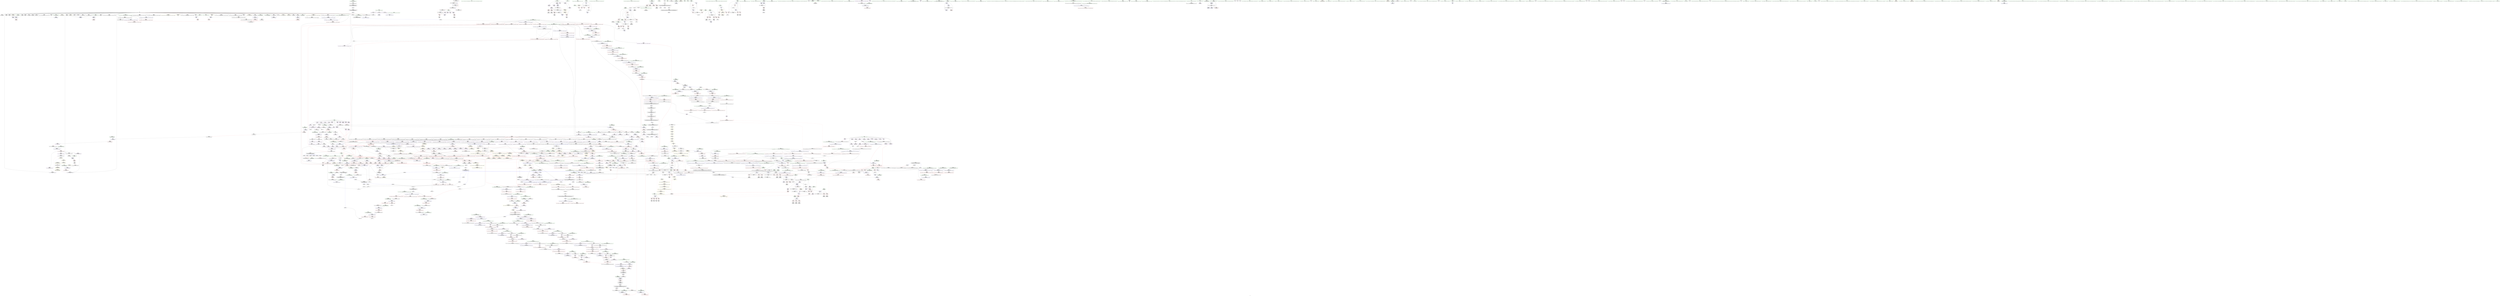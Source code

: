 digraph "SVFG" {
	label="SVFG";

	Node0x55f5daf35970 [shape=record,color=grey,label="{NodeID: 0\nNullPtr|{|<s44>134}}"];
	Node0x55f5daf35970 -> Node0x55f5db487e50[style=solid];
	Node0x55f5daf35970 -> Node0x55f5db487f50[style=solid];
	Node0x55f5daf35970 -> Node0x55f5db488020[style=solid];
	Node0x55f5daf35970 -> Node0x55f5db4880f0[style=solid];
	Node0x55f5daf35970 -> Node0x55f5db4881c0[style=solid];
	Node0x55f5daf35970 -> Node0x55f5db488290[style=solid];
	Node0x55f5daf35970 -> Node0x55f5db488360[style=solid];
	Node0x55f5daf35970 -> Node0x55f5db488430[style=solid];
	Node0x55f5daf35970 -> Node0x55f5db488500[style=solid];
	Node0x55f5daf35970 -> Node0x55f5db4885d0[style=solid];
	Node0x55f5daf35970 -> Node0x55f5db4886a0[style=solid];
	Node0x55f5daf35970 -> Node0x55f5db488770[style=solid];
	Node0x55f5daf35970 -> Node0x55f5db488840[style=solid];
	Node0x55f5daf35970 -> Node0x55f5db488910[style=solid];
	Node0x55f5daf35970 -> Node0x55f5db4889e0[style=solid];
	Node0x55f5daf35970 -> Node0x55f5db488ab0[style=solid];
	Node0x55f5daf35970 -> Node0x55f5db488b80[style=solid];
	Node0x55f5daf35970 -> Node0x55f5db488c50[style=solid];
	Node0x55f5daf35970 -> Node0x55f5db488d20[style=solid];
	Node0x55f5daf35970 -> Node0x55f5db488df0[style=solid];
	Node0x55f5daf35970 -> Node0x55f5db488ec0[style=solid];
	Node0x55f5daf35970 -> Node0x55f5db488f90[style=solid];
	Node0x55f5daf35970 -> Node0x55f5db489060[style=solid];
	Node0x55f5daf35970 -> Node0x55f5db489130[style=solid];
	Node0x55f5daf35970 -> Node0x55f5db489200[style=solid];
	Node0x55f5daf35970 -> Node0x55f5db4892d0[style=solid];
	Node0x55f5daf35970 -> Node0x55f5db4893a0[style=solid];
	Node0x55f5daf35970 -> Node0x55f5db489470[style=solid];
	Node0x55f5daf35970 -> Node0x55f5db489540[style=solid];
	Node0x55f5daf35970 -> Node0x55f5db489610[style=solid];
	Node0x55f5daf35970 -> Node0x55f5db4896e0[style=solid];
	Node0x55f5daf35970 -> Node0x55f5db4897b0[style=solid];
	Node0x55f5daf35970 -> Node0x55f5db489880[style=solid];
	Node0x55f5daf35970 -> Node0x55f5db489950[style=solid];
	Node0x55f5daf35970 -> Node0x55f5db489a20[style=solid];
	Node0x55f5daf35970 -> Node0x55f5db489af0[style=solid];
	Node0x55f5daf35970 -> Node0x55f5db4b6060[style=solid];
	Node0x55f5daf35970 -> Node0x55f5db4ba330[style=solid];
	Node0x55f5daf35970 -> Node0x55f5db4ba400[style=solid];
	Node0x55f5daf35970 -> Node0x55f5db4ba4d0[style=solid];
	Node0x55f5daf35970 -> Node0x55f5db4bc550[style=solid];
	Node0x55f5daf35970 -> Node0x55f5db4e6e40[style=solid];
	Node0x55f5daf35970 -> Node0x55f5db4ebb20[style=solid];
	Node0x55f5daf35970 -> Node0x55f5db4ed1a0[style=solid];
	Node0x55f5daf35970:s44 -> Node0x55f5db5e0a80[style=solid,color=red];
	Node0x55f5db548970 [shape=record,color=black,label="{NodeID: 1882\nMR_36V_2 = PHI(MR_36V_3, MR_36V_1, )\npts\{260000 \}\n|{<s0>55|<s1>55}}"];
	Node0x55f5db548970:s0 -> Node0x55f5db53ad70[style=dashed,color=red];
	Node0x55f5db548970:s1 -> Node0x55f5db540770[style=dashed,color=red];
	Node0x55f5db48bca0 [shape=record,color=red,label="{NodeID: 775\n592\<--586\n\<--__lhs.addr\n_ZStltIcSt11char_traitsIcESaIcEEbRKNSt7__cxx1112basic_stringIT_T0_T1_EESA_\n}"];
	Node0x55f5db5e2db0 [shape=record,color=black,label="{NodeID: 2657\n1883 = PHI(1866, )\n2nd arg _ZNSt20__uninitialized_copyILb1EE13__uninit_copyISt13move_iteratorIPiES3_EET0_T_S6_S5_ }"];
	Node0x55f5db5e2db0 -> Node0x55f5db4bfbc0[style=solid];
	Node0x55f5db482360 [shape=record,color=black,label="{NodeID: 443\n1354\<--1259\n\<--this1\n_ZNSt6vectorIiSaIiEE17_M_realloc_insertIJRKiEEEvN9__gnu_cxx17__normal_iteratorIPiS1_EEDpOT_\n|{<s0>104}}"];
	Node0x55f5db482360:s0 -> Node0x55f5db5ddba0[style=solid,color=red];
	Node0x55f5db4762d0 [shape=record,color=green,label="{NodeID: 111\n734\<--735\n_ZNKSt7__cxx1112basic_stringIcSt11char_traitsIcESaIcEE5c_strEv\<--_ZNKSt7__cxx1112basic_stringIcSt11char_traitsIcESaIcEE5c_strEv_field_insensitive\n}"];
	Node0x55f5db554680 [shape=record,color=yellow,style=double,label="{NodeID: 1993\n18V_1 = ENCHI(MR_18V_0)\npts\{170000 \}\nFun[_Z3dfsi]|{<s0>16|<s1>17|<s2>18}}"];
	Node0x55f5db554680:s0 -> Node0x55f5db52cd20[style=dashed,color=red];
	Node0x55f5db554680:s1 -> Node0x55f5db54db40[style=dashed,color=red];
	Node0x55f5db554680:s2 -> Node0x55f5db554680[style=dashed,color=red];
	Node0x55f5db4916d0 [shape=record,color=red,label="{NodeID: 886\n1389\<--1388\n\<--_M_start34\n_ZNSt6vectorIiSaIiEE17_M_realloc_insertIJRKiEEEvN9__gnu_cxx17__normal_iteratorIPiS1_EEDpOT_\n}"];
	Node0x55f5db4916d0 -> Node0x55f5db482f90[style=solid];
	Node0x55f5db498140 [shape=record,color=purple,label="{NodeID: 554\n335\<--21\narrayidx6\<--been\n_Z8reachalli\n}"];
	Node0x55f5db498140 -> Node0x55f5db4a1580[style=solid];
	Node0x55f5db47aaa0 [shape=record,color=green,label="{NodeID: 222\n1562\<--1563\nthis.addr\<--this.addr_field_insensitive\n_ZNSt12_Vector_baseIiSaIiEE11_M_allocateEm\n}"];
	Node0x55f5db47aaa0 -> Node0x55f5db4927e0[style=solid];
	Node0x55f5db47aaa0 -> Node0x55f5db4bd9a0[style=solid];
	Node0x55f5db4b6a50 [shape=record,color=blue,label="{NodeID: 997\n256\<--255\nthis.addr\<--this\n_ZNKSt6vectorIiSaIiEE4sizeEv\n}"];
	Node0x55f5db4b6a50 -> Node0x55f5db4a0880[style=dashed];
	Node0x55f5db4eb9a0 [shape=record,color=grey,label="{NodeID: 1772\n501 = cmp(496, 500, )\n}"];
	Node0x55f5db49dbd0 [shape=record,color=purple,label="{NodeID: 665\n1854\<--1842\ncoerce.dive\<--__first\n_ZSt18uninitialized_copyISt13move_iteratorIPiES1_ET0_T_S4_S3_\n}"];
	Node0x55f5db49dbd0 -> Node0x55f5db4bf540[style=solid];
	Node0x55f5db5cb940 [shape=record,color=black,label="{NodeID: 2547\n1991 = PHI(1966, )\n0th arg _ZSt13__copy_move_aILb1EPiS0_ET1_T0_S2_S1_ }"];
	Node0x55f5db5cb940 -> Node0x55f5db4c0580[style=solid];
	Node0x55f5db488d20 [shape=record,color=black,label="{NodeID: 333\n747\<--3\n\<--dummyVal\nmain\n}"];
	Node0x55f5db488d20 -> Node0x55f5db4b92f0[style=solid];
	Node0x55f5db4bc480 [shape=record,color=blue,label="{NodeID: 1108\n1249\<--1281\n__new_finish\<--\n_ZNSt6vectorIiSaIiEE17_M_realloc_insertIJRKiEEEvN9__gnu_cxx17__normal_iteratorIPiS1_EEDpOT_\n}"];
	Node0x55f5db4bc480 -> Node0x55f5db490b70[style=dashed];
	Node0x55f5db4bc480 -> Node0x55f5db490c40[style=dashed];
	Node0x55f5db4bc480 -> Node0x55f5db4bc550[style=dashed];
	Node0x55f5daf37980 [shape=record,color=green,label="{NodeID: 1\n7\<--1\n__dso_handle\<--dummyObj\nGlob }"];
	Node0x55f5db48bd70 [shape=record,color=red,label="{NodeID: 776\n593\<--588\n\<--__rhs.addr\n_ZStltIcSt11char_traitsIcESaIcEEbRKNSt7__cxx1112basic_stringIT_T0_T1_EESA_\n}"];
	Node0x55f5db5e2ec0 [shape=record,color=black,label="{NodeID: 2658\n2021 = PHI(2006, )\n0th arg _ZNSt11__copy_moveILb1ELb1ESt26random_access_iterator_tagE8__copy_mIiEEPT_PKS3_S6_S4_ }"];
	Node0x55f5db5e2ec0 -> Node0x55f5db4c0990[style=solid];
	Node0x55f5db482430 [shape=record,color=black,label="{NodeID: 444\n1358\<--1259\n\<--this1\n_ZNSt6vectorIiSaIiEE17_M_realloc_insertIJRKiEEEvN9__gnu_cxx17__normal_iteratorIPiS1_EEDpOT_\n|{<s0>106}}"];
	Node0x55f5db482430:s0 -> Node0x55f5db5e3430[style=solid,color=red];
	Node0x55f5db4763d0 [shape=record,color=green,label="{NodeID: 112\n765\<--766\nthis.addr\<--this.addr_field_insensitive\n_ZNSt6vectorIiSaIiEE5clearEv\n}"];
	Node0x55f5db4763d0 -> Node0x55f5db48cdb0[style=solid];
	Node0x55f5db4763d0 -> Node0x55f5db4b93c0[style=solid];
	Node0x55f5db554760 [shape=record,color=yellow,style=double,label="{NodeID: 1994\n20V_1 = ENCHI(MR_20V_0)\npts\{170001 \}\nFun[_Z3dfsi]|{<s0>16|<s1>18}}"];
	Node0x55f5db554760:s0 -> Node0x55f5db52ce00[style=dashed,color=red];
	Node0x55f5db554760:s1 -> Node0x55f5db554760[style=dashed,color=red];
	Node0x55f5db4917a0 [shape=record,color=red,label="{NodeID: 887\n1431\<--1428\nthis1\<--this.addr\n_ZNSt6vectorIiSaIiEE3endEv\n}"];
	Node0x55f5db4917a0 -> Node0x55f5db483060[style=solid];
	Node0x55f5db498210 [shape=record,color=purple,label="{NodeID: 555\n435\<--21\narrayidx11\<--been\n_Z5solveB5cxx11i\n}"];
	Node0x55f5db498210 -> Node0x55f5db48b960[style=solid];
	Node0x55f5db47ab70 [shape=record,color=green,label="{NodeID: 223\n1564\<--1565\n__n.addr\<--__n.addr_field_insensitive\n_ZNSt12_Vector_baseIiSaIiEE11_M_allocateEm\n}"];
	Node0x55f5db47ab70 -> Node0x55f5db4928b0[style=solid];
	Node0x55f5db47ab70 -> Node0x55f5db492980[style=solid];
	Node0x55f5db47ab70 -> Node0x55f5db4bda70[style=solid];
	Node0x55f5db4b6b20 [shape=record,color=blue,label="{NodeID: 998\n277\<--275\nthis.addr\<--this\n_ZNSt6vectorIiSaIiEEixEm\n}"];
	Node0x55f5db4b6b20 -> Node0x55f5db4a0af0[style=dashed];
	Node0x55f5db4ebb20 [shape=record,color=grey,label="{NodeID: 1773\n1332 = cmp(1331, 3, )\n}"];
	Node0x55f5db49dca0 [shape=record,color=purple,label="{NodeID: 666\n1856\<--1844\ncoerce.dive1\<--__last\n_ZSt18uninitialized_copyISt13move_iteratorIPiES1_ET0_T_S4_S3_\n}"];
	Node0x55f5db49dca0 -> Node0x55f5db4bf610[style=solid];
	Node0x55f5db5cbfa0 [shape=record,color=black,label="{NodeID: 2548\n1992 = PHI(1970, )\n1st arg _ZSt13__copy_move_aILb1EPiS0_ET1_T0_S2_S1_ }"];
	Node0x55f5db5cbfa0 -> Node0x55f5db4c0650[style=solid];
	Node0x55f5db488df0 [shape=record,color=black,label="{NodeID: 334\n754\<--3\nlpad.val\<--dummyVal\nmain\n}"];
	Node0x55f5db4bc550 [shape=record,color=blue, style = dotted,label="{NodeID: 1109\n1249\<--3\n__new_finish\<--dummyVal\n_ZNSt6vectorIiSaIiEE17_M_realloc_insertIJRKiEEEvN9__gnu_cxx17__normal_iteratorIPiS1_EEDpOT_\n}"];
	Node0x55f5db4bc550 -> Node0x55f5db490b70[style=dashed];
	Node0x55f5db4bc550 -> Node0x55f5db490c40[style=dashed];
	Node0x55f5db4bc550 -> Node0x55f5db4bc620[style=dashed];
	Node0x55f5db4504a0 [shape=record,color=green,label="{NodeID: 2\n9\<--1\n\<--dummyObj\nCan only get source location for instruction, argument, global var or function.}"];
	Node0x55f5db48be40 [shape=record,color=red,label="{NodeID: 777\n647\<--618\n\<--T\nmain\n}"];
	Node0x55f5db48be40 -> Node0x55f5db4ed020[style=solid];
	Node0x55f5db5e2fd0 [shape=record,color=black,label="{NodeID: 2659\n2022 = PHI(2007, )\n1st arg _ZNSt11__copy_moveILb1ELb1ESt26random_access_iterator_tagE8__copy_mIiEEPT_PKS3_S6_S4_ }"];
	Node0x55f5db5e2fd0 -> Node0x55f5db4c0a60[style=solid];
	Node0x55f5db482500 [shape=record,color=black,label="{NodeID: 445\n1366\<--1259\n\<--this1\n_ZNSt6vectorIiSaIiEE17_M_realloc_insertIJRKiEEEvN9__gnu_cxx17__normal_iteratorIPiS1_EEDpOT_\n}"];
	Node0x55f5db482500 -> Node0x55f5db49bc20[style=solid];
	Node0x55f5db482500 -> Node0x55f5db49bcf0[style=solid];
	Node0x55f5db4764a0 [shape=record,color=green,label="{NodeID: 113\n774\<--775\n_ZNSt6vectorIiSaIiEE15_M_erase_at_endEPi\<--_ZNSt6vectorIiSaIiEE15_M_erase_at_endEPi_field_insensitive\n}"];
	Node0x55f5db554840 [shape=record,color=yellow,style=double,label="{NodeID: 1995\n34V_1 = ENCHI(MR_34V_0)\npts\{230000 \}\nFun[_Z3dfsi]|{|<s1>18}}"];
	Node0x55f5db554840 -> Node0x55f5db4a07b0[style=dashed];
	Node0x55f5db554840:s1 -> Node0x55f5db554840[style=dashed,color=red];
	Node0x55f5db491870 [shape=record,color=red,label="{NodeID: 888\n1439\<--1438\n\<--coerce.dive\n_ZNSt6vectorIiSaIiEE3endEv\n}"];
	Node0x55f5db491870 -> Node0x55f5db483130[style=solid];
	Node0x55f5db4982e0 [shape=record,color=purple,label="{NodeID: 556\n513\<--21\narrayidx48\<--been\n_Z5solveB5cxx11i\n}"];
	Node0x55f5db4982e0 -> Node0x55f5db48bbd0[style=solid];
	Node0x55f5db47ac40 [shape=record,color=green,label="{NodeID: 224\n1577\<--1578\n_ZNSt16allocator_traitsISaIiEE8allocateERS0_m\<--_ZNSt16allocator_traitsISaIiEE8allocateERS0_m_field_insensitive\n}"];
	Node0x55f5db55b820 [shape=record,color=yellow,style=double,label="{NodeID: 2106\n344V_1 = ENCHI(MR_344V_0)\npts\{14270000 \}\nFun[_ZNSt6vectorIiSaIiEE3endEv]|{<s0>112}}"];
	Node0x55f5db55b820:s0 -> Node0x55f5db4beab0[style=dashed,color=red];
	Node0x55f5db4b6bf0 [shape=record,color=blue,label="{NodeID: 999\n279\<--276\n__n.addr\<--__n\n_ZNSt6vectorIiSaIiEEixEm\n}"];
	Node0x55f5db4b6bf0 -> Node0x55f5db4a0bc0[style=dashed];
	Node0x55f5db4ebca0 [shape=record,color=grey,label="{NodeID: 1774\n481 = cmp(480, 9, )\n}"];
	Node0x55f5db49dd70 [shape=record,color=purple,label="{NodeID: 667\n1867\<--1850\ncoerce.dive3\<--agg.tmp\n_ZSt18uninitialized_copyISt13move_iteratorIPiES1_ET0_T_S4_S3_\n}"];
	Node0x55f5db49dd70 -> Node0x55f5db4b3e80[style=solid];
	Node0x55f5db5d9c70 [shape=record,color=black,label="{NodeID: 2549\n1993 = PHI(1972, )\n2nd arg _ZSt13__copy_move_aILb1EPiS0_ET1_T0_S2_S1_ }"];
	Node0x55f5db5d9c70 -> Node0x55f5db4c0720[style=solid];
	Node0x55f5db488ec0 [shape=record,color=black,label="{NodeID: 335\n755\<--3\nlpad.val32\<--dummyVal\nmain\n}"];
	Node0x55f5db4bc620 [shape=record,color=blue,label="{NodeID: 1110\n1249\<--1304\n__new_finish\<--call11\n_ZNSt6vectorIiSaIiEE17_M_realloc_insertIJRKiEEEvN9__gnu_cxx17__normal_iteratorIPiS1_EEDpOT_\n}"];
	Node0x55f5db4bc620 -> Node0x55f5db4909d0[style=dashed];
	Node0x55f5db4bc620 -> Node0x55f5db4bc6f0[style=dashed];
	Node0x55f5db4507e0 [shape=record,color=green,label="{NodeID: 3\n27\<--1\n_ZSt3cin\<--dummyObj\nGlob }"];
	Node0x55f5db48bf10 [shape=record,color=red,label="{NodeID: 778\n646\<--620\n\<--t\nmain\n}"];
	Node0x55f5db48bf10 -> Node0x55f5db4ed020[style=solid];
	Node0x55f5db5e30e0 [shape=record,color=black,label="{NodeID: 2660\n2023 = PHI(2008, )\n2nd arg _ZNSt11__copy_moveILb1ELb1ESt26random_access_iterator_tagE8__copy_mIiEEPT_PKS3_S6_S4_ }"];
	Node0x55f5db5e30e0 -> Node0x55f5db4c0b30[style=solid];
	Node0x55f5db4825d0 [shape=record,color=black,label="{NodeID: 446\n1370\<--1259\n\<--this1\n_ZNSt6vectorIiSaIiEE17_M_realloc_insertIJRKiEEEvN9__gnu_cxx17__normal_iteratorIPiS1_EEDpOT_\n}"];
	Node0x55f5db4825d0 -> Node0x55f5db49bdc0[style=solid];
	Node0x55f5db4825d0 -> Node0x55f5db49be90[style=solid];
	Node0x55f5db47aff0 [shape=record,color=green,label="{NodeID: 114\n780\<--781\nthis.addr\<--this.addr_field_insensitive\n_ZNSt6vectorIiSaIiEE9push_backERKi\n}"];
	Node0x55f5db47aff0 -> Node0x55f5db48cf50[style=solid];
	Node0x55f5db47aff0 -> Node0x55f5db4b9490[style=solid];
	Node0x55f5db491940 [shape=record,color=red,label="{NodeID: 889\n1454\<--1445\nthis1\<--this.addr\n_ZN9__gnu_cxx13new_allocatorIiE9constructIiJRKiEEEvPT_DpOT0_\n}"];
	Node0x55f5db4983b0 [shape=record,color=purple,label="{NodeID: 557\n543\<--21\narrayidx65\<--been\n_Z5solveB5cxx11i\n}"];
	Node0x55f5db4983b0 -> Node0x55f5db4b8380[style=solid];
	Node0x55f5db47ad40 [shape=record,color=green,label="{NodeID: 225\n1588\<--1589\n__first.addr\<--__first.addr_field_insensitive\n_ZSt34__uninitialized_move_if_noexcept_aIPiS0_SaIiEET0_T_S3_S2_RT1_\n}"];
	Node0x55f5db47ad40 -> Node0x55f5db492a50[style=solid];
	Node0x55f5db47ad40 -> Node0x55f5db4bdb40[style=solid];
	Node0x55f5db4b6cc0 [shape=record,color=blue,label="{NodeID: 1000\n297\<--294\ndep.addr\<--dep\n_Z8reachalli\n}"];
	Node0x55f5db4b6cc0 -> Node0x55f5db4a0e30[style=dashed];
	Node0x55f5db4ebe20 [shape=record,color=grey,label="{NodeID: 1775\n597 = cmp(594, 9, )\n}"];
	Node0x55f5db4ebe20 -> Node0x55f5db480210[style=solid];
	Node0x55f5db49de40 [shape=record,color=purple,label="{NodeID: 668\n1869\<--1852\ncoerce.dive4\<--agg.tmp2\n_ZSt18uninitialized_copyISt13move_iteratorIPiES1_ET0_T_S4_S3_\n}"];
	Node0x55f5db49de40 -> Node0x55f5db4b3f50[style=solid];
	Node0x55f5db5d9db0 [shape=record,color=black,label="{NodeID: 2550\n1303 = PHI(1002, )\n|{<s0>97}}"];
	Node0x55f5db5d9db0:s0 -> Node0x55f5db5e47c0[style=solid,color=red];
	Node0x55f5db488f90 [shape=record,color=black,label="{NodeID: 336\n1042\<--3\n\<--dummyVal\n_ZNSt12_Vector_baseIiSaIiEED2Ev\n}"];
	Node0x55f5db4bc6f0 [shape=record,color=blue,label="{NodeID: 1111\n1249\<--1309\n__new_finish\<--incdec.ptr\n_ZNSt6vectorIiSaIiEE17_M_realloc_insertIJRKiEEEvN9__gnu_cxx17__normal_iteratorIPiS1_EEDpOT_\n}"];
	Node0x55f5db4bc6f0 -> Node0x55f5db490aa0[style=dashed];
	Node0x55f5db4bc6f0 -> Node0x55f5db490b70[style=dashed];
	Node0x55f5db4bc6f0 -> Node0x55f5db490c40[style=dashed];
	Node0x55f5db4bc6f0 -> Node0x55f5db4bc7c0[style=dashed];
	Node0x55f5db4508a0 [shape=record,color=green,label="{NodeID: 4\n28\<--1\n.str\<--dummyObj\nGlob }"];
	Node0x55f5db549d70 [shape=record,color=black,label="{NodeID: 1886\nMR_30V_3 = PHI(MR_30V_5, MR_30V_2, )\npts\{1775 \}\n|{|<s1>50|<s2>55}}"];
	Node0x55f5db549d70 -> Node0x55f5db546b70[style=dashed];
	Node0x55f5db549d70:s1 -> Node0x55f5db555790[style=dashed,color=red];
	Node0x55f5db549d70:s2 -> Node0x55f5db557ee0[style=dashed,color=red];
	Node0x55f5db48bfe0 [shape=record,color=red,label="{NodeID: 779\n727\<--620\n\<--t\nmain\n}"];
	Node0x55f5db5e31f0 [shape=record,color=black,label="{NodeID: 2661\n82 = PHI()\n0th arg __cxx_global_array_dtor }"];
	Node0x55f5db5e31f0 -> Node0x55f5db4b6160[style=solid];
	Node0x55f5db4826a0 [shape=record,color=black,label="{NodeID: 447\n1374\<--1259\n\<--this1\n_ZNSt6vectorIiSaIiEE17_M_realloc_insertIJRKiEEEvN9__gnu_cxx17__normal_iteratorIPiS1_EEDpOT_\n|{<s0>108}}"];
	Node0x55f5db4826a0:s0 -> Node0x55f5db5ddba0[style=solid,color=red];
	Node0x55f5db47b0c0 [shape=record,color=green,label="{NodeID: 115\n782\<--783\n__x.addr\<--__x.addr_field_insensitive\n_ZNSt6vectorIiSaIiEE9push_backERKi\n}"];
	Node0x55f5db47b0c0 -> Node0x55f5db48d020[style=solid];
	Node0x55f5db47b0c0 -> Node0x55f5db48d0f0[style=solid];
	Node0x55f5db47b0c0 -> Node0x55f5db4b9560[style=solid];
	Node0x55f5db491a10 [shape=record,color=red,label="{NodeID: 890\n1455\<--1447\n\<--__p.addr\n_ZN9__gnu_cxx13new_allocatorIiE9constructIiJRKiEEEvPT_DpOT0_\n}"];
	Node0x55f5db491a10 -> Node0x55f5db483200[style=solid];
	Node0x55f5db498480 [shape=record,color=purple,label="{NodeID: 558\n704\<--21\n\<--been\nmain\n}"];
	Node0x55f5db47ae10 [shape=record,color=green,label="{NodeID: 226\n1590\<--1591\n__last.addr\<--__last.addr_field_insensitive\n_ZSt34__uninitialized_move_if_noexcept_aIPiS0_SaIiEET0_T_S3_S2_RT1_\n}"];
	Node0x55f5db47ae10 -> Node0x55f5db492b20[style=solid];
	Node0x55f5db47ae10 -> Node0x55f5db4bdc10[style=solid];
	Node0x55f5db55ba10 [shape=record,color=yellow,style=double,label="{NodeID: 2108\n346V_1 = ENCHI(MR_346V_0)\npts\{170000 170001 \}\nFun[_ZNSt6vectorIiSaIiEE3endEv]|{<s0>112}}"];
	Node0x55f5db55ba10:s0 -> Node0x55f5db54cef0[style=dashed,color=red];
	Node0x55f5db4b6d90 [shape=record,color=blue,label="{NodeID: 1001\n299\<--9\ni\<--\n_Z8reachalli\n}"];
	Node0x55f5db4b6d90 -> Node0x55f5db54b170[style=dashed];
	Node0x55f5db4ebfa0 [shape=record,color=grey,label="{NodeID: 1776\n1494 = cmp(1492, 1493, )\n}"];
	Node0x55f5db49df10 [shape=record,color=purple,label="{NodeID: 669\n2120\<--1860\noffset_0\<--\n}"];
	Node0x55f5db49df10 -> Node0x55f5db4bf880[style=solid];
	Node0x55f5db5d9ef0 [shape=record,color=black,label="{NodeID: 2551\n1304 = PHI(1583, )\n}"];
	Node0x55f5db5d9ef0 -> Node0x55f5db4bc620[style=solid];
	Node0x55f5db489060 [shape=record,color=black,label="{NodeID: 337\n1043\<--3\n\<--dummyVal\n_ZNSt12_Vector_baseIiSaIiEED2Ev\n}"];
	Node0x55f5db489060 -> Node0x55f5db4bab50[style=solid];
	Node0x55f5db4bc7c0 [shape=record,color=blue,label="{NodeID: 1112\n1249\<--1320\n__new_finish\<--call16\n_ZNSt6vectorIiSaIiEE17_M_realloc_insertIJRKiEEEvN9__gnu_cxx17__normal_iteratorIPiS1_EEDpOT_\n}"];
	Node0x55f5db4bc7c0 -> Node0x55f5db490d10[style=dashed];
	Node0x55f5db450960 [shape=record,color=green,label="{NodeID: 5\n30\<--1\n.str.4\<--dummyObj\nGlob }"];
	Node0x55f5db54a270 [shape=record,color=black,label="{NodeID: 1887\nMR_18V_3 = PHI(MR_18V_5, MR_18V_2, )\npts\{170000 \}\n|{|<s1>50|<s2>55}}"];
	Node0x55f5db54a270 -> Node0x55f5db547070[style=dashed];
	Node0x55f5db54a270:s1 -> Node0x55f5db555870[style=dashed,color=red];
	Node0x55f5db54a270:s2 -> Node0x55f5db557fc0[style=dashed,color=red];
	Node0x55f5db48c0b0 [shape=record,color=red,label="{NodeID: 780\n740\<--620\n\<--t\nmain\n}"];
	Node0x55f5db48c0b0 -> Node0x55f5db4ea320[style=solid];
	Node0x55f5db5e32c0 [shape=record,color=black,label="{NodeID: 2662\n949 = PHI(931, )\n0th arg _ZNSt12_Vector_baseIiSaIiEE12_Vector_implC2Ev }"];
	Node0x55f5db5e32c0 -> Node0x55f5db4ba260[style=solid];
	Node0x55f5db482770 [shape=record,color=black,label="{NodeID: 448\n1377\<--1259\n\<--this1\n_ZNSt6vectorIiSaIiEE17_M_realloc_insertIJRKiEEEvN9__gnu_cxx17__normal_iteratorIPiS1_EEDpOT_\n|{<s0>110}}"];
	Node0x55f5db482770:s0 -> Node0x55f5db5e3430[style=solid,color=red];
	Node0x55f5db47b190 [shape=record,color=green,label="{NodeID: 116\n784\<--785\nagg.tmp\<--agg.tmp_field_insensitive\n_ZNSt6vectorIiSaIiEE9push_backERKi\n}"];
	Node0x55f5db47b190 -> Node0x55f5db499ba0[style=solid];
	Node0x55f5db47b190 -> Node0x55f5db499c70[style=solid];
	Node0x55f5db491ae0 [shape=record,color=red,label="{NodeID: 891\n1458\<--1449\n\<--__args.addr\n_ZN9__gnu_cxx13new_allocatorIiE9constructIiJRKiEEEvPT_DpOT0_\n|{<s0>113}}"];
	Node0x55f5db491ae0:s0 -> Node0x55f5db5dd030[style=solid,color=red];
	Node0x55f5db498550 [shape=record,color=purple,label="{NodeID: 559\n725\<--21\narrayidx25\<--been\nmain\n}"];
	Node0x55f5db498550 -> Node0x55f5db4b9080[style=solid];
	Node0x55f5db47aee0 [shape=record,color=green,label="{NodeID: 227\n1592\<--1593\n__result.addr\<--__result.addr_field_insensitive\n_ZSt34__uninitialized_move_if_noexcept_aIPiS0_SaIiEET0_T_S3_S2_RT1_\n}"];
	Node0x55f5db47aee0 -> Node0x55f5db492bf0[style=solid];
	Node0x55f5db47aee0 -> Node0x55f5db4bdce0[style=solid];
	Node0x55f5db55baf0 [shape=record,color=yellow,style=double,label="{NodeID: 2109\n30V_1 = ENCHI(MR_30V_0)\npts\{1775 \}\nFun[_ZSt14__copy_move_a2ILb1EPiS0_ET1_T0_S2_S1_]|{<s0>156}}"];
	Node0x55f5db55baf0:s0 -> Node0x55f5db54cc20[style=dashed,color=red];
	Node0x55f5db4b6e60 [shape=record,color=blue,label="{NodeID: 1002\n299\<--324\ni\<--inc\n_Z8reachalli\n}"];
	Node0x55f5db4b6e60 -> Node0x55f5db54b170[style=dashed];
	Node0x55f5db4ec120 [shape=record,color=grey,label="{NodeID: 1777\n1512 = cmp(1510, 1511, )\n}"];
	Node0x55f5db49dfe0 [shape=record,color=purple,label="{NodeID: 670\n2121\<--1861\noffset_0\<--\n}"];
	Node0x55f5db49dfe0 -> Node0x55f5db4b57b0[style=solid];
	Node0x55f5db5da030 [shape=record,color=black,label="{NodeID: 2552\n1311 = PHI(1624, )\n}"];
	Node0x55f5db5da030 -> Node0x55f5db4911f0[style=solid];
	Node0x55f5db489130 [shape=record,color=black,label="{NodeID: 338\n1045\<--3\n\<--dummyVal\n_ZNSt12_Vector_baseIiSaIiEED2Ev\n}"];
	Node0x55f5db489130 -> Node0x55f5db4bac20[style=solid];
	Node0x55f5db4bc890 [shape=record,color=blue,label="{NodeID: 1113\n1251\<--1324\nexn.slot\<--\n_ZNSt6vectorIiSaIiEE17_M_realloc_insertIJRKiEEEvN9__gnu_cxx17__normal_iteratorIPiS1_EEDpOT_\n}"];
	Node0x55f5db4bc890 -> Node0x55f5db490de0[style=dashed];
	Node0x55f5db4bc890 -> Node0x55f5db4bca30[style=dashed];
	Node0x55f5db450dc0 [shape=record,color=green,label="{NodeID: 6\n32\<--1\n.str.5\<--dummyObj\nGlob }"];
	Node0x55f5db54a770 [shape=record,color=black,label="{NodeID: 1888\nMR_20V_5 = PHI(MR_20V_7, MR_20V_3, )\npts\{170001 \}\n|{|<s1>50|<s2>55}}"];
	Node0x55f5db54a770 -> Node0x55f5db547570[style=dashed];
	Node0x55f5db54a770:s1 -> Node0x55f5db555950[style=dashed,color=red];
	Node0x55f5db54a770:s2 -> Node0x55f5db5580a0[style=dashed,color=red];
	Node0x55f5db48c180 [shape=record,color=red,label="{NodeID: 781\n678\<--622\n\<--M\nmain\n}"];
	Node0x55f5db48c180 -> Node0x55f5db4ecd20[style=solid];
	Node0x55f5db5e3430 [shape=record,color=black,label="{NodeID: 2663\n1079 = PHI(1020, 1358, 1377, )\n0th arg _ZNSt12_Vector_baseIiSaIiEE13_M_deallocateEPim }"];
	Node0x55f5db5e3430 -> Node0x55f5db4bb030[style=solid];
	Node0x55f5db482840 [shape=record,color=black,label="{NodeID: 449\n1378\<--1259\n\<--this1\n_ZNSt6vectorIiSaIiEE17_M_realloc_insertIJRKiEEEvN9__gnu_cxx17__normal_iteratorIPiS1_EEDpOT_\n}"];
	Node0x55f5db482840 -> Node0x55f5db49bf60[style=solid];
	Node0x55f5db482840 -> Node0x55f5db49c030[style=solid];
	Node0x55f5db47b260 [shape=record,color=green,label="{NodeID: 117\n808\<--809\n_ZNSt16allocator_traitsISaIiEE9constructIiJRKiEEEvRS0_PT_DpOT0_\<--_ZNSt16allocator_traitsISaIiEE9constructIiJRKiEEEvRS0_PT_DpOT0__field_insensitive\n}"];
	Node0x55f5db491bb0 [shape=record,color=red,label="{NodeID: 892\n1460\<--1459\n\<--call\n_ZN9__gnu_cxx13new_allocatorIiE9constructIiJRKiEEEvPT_DpOT0_\n}"];
	Node0x55f5db491bb0 -> Node0x55f5db4bd180[style=solid];
	Node0x55f5db498620 [shape=record,color=purple,label="{NodeID: 560\n206\<--24\narrayidx\<--vis\n_Z3dfsi\n}"];
	Node0x55f5db498620 -> Node0x55f5db4a0610[style=solid];
	Node0x55f5db483390 [shape=record,color=green,label="{NodeID: 228\n1594\<--1595\n__alloc.addr\<--__alloc.addr_field_insensitive\n_ZSt34__uninitialized_move_if_noexcept_aIPiS0_SaIiEET0_T_S3_S2_RT1_\n}"];
	Node0x55f5db483390 -> Node0x55f5db492cc0[style=solid];
	Node0x55f5db483390 -> Node0x55f5db4bddb0[style=solid];
	Node0x55f5db4b6f30 [shape=record,color=blue,label="{NodeID: 1003\n301\<--9\ni1\<--\n_Z8reachalli\n}"];
	Node0x55f5db4b6f30 -> Node0x55f5db53b770[style=dashed];
	Node0x55f5db4ec2a0 [shape=record,color=grey,label="{NodeID: 1778\n1516 = cmp(1514, 1515, )\n}"];
	Node0x55f5db49e0b0 [shape=record,color=purple,label="{NodeID: 671\n2123\<--1863\noffset_0\<--\n}"];
	Node0x55f5db49e0b0 -> Node0x55f5db4bf950[style=solid];
	Node0x55f5db5da170 [shape=record,color=black,label="{NodeID: 2553\n1319 = PHI(1002, )\n|{<s0>100}}"];
	Node0x55f5db5da170:s0 -> Node0x55f5db5e47c0[style=solid,color=red];
	Node0x55f5db489200 [shape=record,color=black,label="{NodeID: 339\n1203\<--3\n\<--dummyVal\n_ZNSt6vectorIiSaIiEE15_M_erase_at_endEPi\n}"];
	Node0x55f5db4bc960 [shape=record,color=blue,label="{NodeID: 1114\n1253\<--1326\nehselector.slot\<--\n_ZNSt6vectorIiSaIiEE17_M_realloc_insertIJRKiEEEvN9__gnu_cxx17__normal_iteratorIPiS1_EEDpOT_\n}"];
	Node0x55f5db4bc960 -> Node0x55f5db4bcb00[style=dashed];
	Node0x55f5db450e80 [shape=record,color=green,label="{NodeID: 7\n35\<--1\n\<--dummyObj\nCan only get source location for instruction, argument, global var or function.}"];
	Node0x55f5db54ac70 [shape=record,color=black,label="{NodeID: 1889\nMR_22V_3 = PHI(MR_22V_5, MR_22V_2, )\npts\{170002 \}\n|{|<s1>50}}"];
	Node0x55f5db54ac70 -> Node0x55f5db547a70[style=dashed];
	Node0x55f5db54ac70:s1 -> Node0x55f5db555a30[style=dashed,color=red];
	Node0x55f5db48c250 [shape=record,color=red,label="{NodeID: 782\n654\<--624\n\<--i\nmain\n}"];
	Node0x55f5db48c250 -> Node0x55f5db4ecba0[style=solid];
	Node0x55f5db5e3710 [shape=record,color=black,label="{NodeID: 2664\n1080 = PHI(1023, 1359, 1381, )\n1st arg _ZNSt12_Vector_baseIiSaIiEE13_M_deallocateEPim }"];
	Node0x55f5db5e3710 -> Node0x55f5db4bb100[style=solid];
	Node0x55f5db482910 [shape=record,color=black,label="{NodeID: 450\n1382\<--1259\n\<--this1\n_ZNSt6vectorIiSaIiEE17_M_realloc_insertIJRKiEEEvN9__gnu_cxx17__normal_iteratorIPiS1_EEDpOT_\n}"];
	Node0x55f5db482910 -> Node0x55f5db49c100[style=solid];
	Node0x55f5db482910 -> Node0x55f5db49c1d0[style=solid];
	Node0x55f5db47b360 [shape=record,color=green,label="{NodeID: 118\n818\<--819\n_ZNSt6vectorIiSaIiEE3endEv\<--_ZNSt6vectorIiSaIiEE3endEv_field_insensitive\n}"];
	Node0x55f5db491c80 [shape=record,color=red,label="{NodeID: 893\n1468\<--1465\n\<--__t.addr\n_ZSt7forwardIRKiEOT_RNSt16remove_referenceIS2_E4typeE\n}"];
	Node0x55f5db491c80 -> Node0x55f5db493750[style=solid];
	Node0x55f5db4986f0 [shape=record,color=purple,label="{NodeID: 561\n213\<--24\narrayidx2\<--vis\n_Z3dfsi\n}"];
	Node0x55f5db4986f0 -> Node0x55f5db4b6710[style=solid];
	Node0x55f5db483420 [shape=record,color=green,label="{NodeID: 229\n1596\<--1597\nagg.tmp\<--agg.tmp_field_insensitive\n_ZSt34__uninitialized_move_if_noexcept_aIPiS0_SaIiEET0_T_S3_S2_RT1_\n}"];
	Node0x55f5db483420 -> Node0x55f5db49ced0[style=solid];
	Node0x55f5db483420 -> Node0x55f5db49cfa0[style=solid];
	Node0x55f5db4b7000 [shape=record,color=blue,label="{NodeID: 1004\n295\<--308\nretval\<--\n_Z8reachalli\n}"];
	Node0x55f5db4b7000 -> Node0x55f5db536270[style=dashed];
	Node0x55f5db4ec420 [shape=record,color=grey,label="{NodeID: 1779\n1570 = cmp(1569, 1571, )\n}"];
	Node0x55f5db49e180 [shape=record,color=purple,label="{NodeID: 672\n2124\<--1864\noffset_0\<--\n}"];
	Node0x55f5db49e180 -> Node0x55f5db4b5880[style=solid];
	Node0x55f5db5da2b0 [shape=record,color=black,label="{NodeID: 2554\n1320 = PHI(1583, )\n}"];
	Node0x55f5db5da2b0 -> Node0x55f5db4bc7c0[style=solid];
	Node0x55f5db4892d0 [shape=record,color=black,label="{NodeID: 340\n1204\<--3\n\<--dummyVal\n_ZNSt6vectorIiSaIiEE15_M_erase_at_endEPi\n|{<s0>86}}"];
	Node0x55f5db4892d0:s0 -> Node0x55f5db5de3f0[style=solid,color=red];
	Node0x55f5db4bca30 [shape=record,color=blue,label="{NodeID: 1115\n1251\<--1345\nexn.slot\<--\n_ZNSt6vectorIiSaIiEE17_M_realloc_insertIJRKiEEEvN9__gnu_cxx17__normal_iteratorIPiS1_EEDpOT_\n}"];
	Node0x55f5db4bca30 -> Node0x55f5db490eb0[style=dashed];
	Node0x55f5db450f40 [shape=record,color=green,label="{NodeID: 8\n215\<--1\n\<--dummyObj\nCan only get source location for instruction, argument, global var or function.}"];
	Node0x55f5db54b170 [shape=record,color=black,label="{NodeID: 1890\nMR_53V_3 = PHI(MR_53V_4, MR_53V_2, )\npts\{300 \}\n}"];
	Node0x55f5db54b170 -> Node0x55f5db4a0f00[style=dashed];
	Node0x55f5db54b170 -> Node0x55f5db4a0fd0[style=dashed];
	Node0x55f5db54b170 -> Node0x55f5db4a10a0[style=dashed];
	Node0x55f5db54b170 -> Node0x55f5db4b6e60[style=dashed];
	Node0x55f5db48c320 [shape=record,color=red,label="{NodeID: 783\n658\<--624\n\<--i\nmain\n}"];
	Node0x55f5db48c320 -> Node0x55f5db4802e0[style=solid];
	Node0x55f5db5e38d0 [shape=record,color=black,label="{NodeID: 2665\n1081 = PHI(1033, 1360, 1393, )\n2nd arg _ZNSt12_Vector_baseIiSaIiEE13_M_deallocateEPim }"];
	Node0x55f5db5e38d0 -> Node0x55f5db4bb1d0[style=solid];
	Node0x55f5db4829e0 [shape=record,color=black,label="{NodeID: 451\n1386\<--1259\n\<--this1\n_ZNSt6vectorIiSaIiEE17_M_realloc_insertIJRKiEEEvN9__gnu_cxx17__normal_iteratorIPiS1_EEDpOT_\n}"];
	Node0x55f5db4829e0 -> Node0x55f5db49c2a0[style=solid];
	Node0x55f5db4829e0 -> Node0x55f5db49c370[style=solid];
	Node0x55f5db47b460 [shape=record,color=green,label="{NodeID: 119\n826\<--827\n_ZNSt6vectorIiSaIiEE17_M_realloc_insertIJRKiEEEvN9__gnu_cxx17__normal_iteratorIPiS1_EEDpOT_\<--_ZNSt6vectorIiSaIiEE17_M_realloc_insertIJRKiEEEvN9__gnu_cxx17__normal_iteratorIPiS1_EEDpOT__field_insensitive\n}"];
	Node0x55f5db491d50 [shape=record,color=red,label="{NodeID: 894\n1487\<--1474\nthis1\<--this.addr\n_ZNKSt6vectorIiSaIiEE12_M_check_lenEmPKc\n|{<s0>114|<s1>115|<s2>117|<s3>118|<s4>120|<s5>121|<s6>122}}"];
	Node0x55f5db491d50:s0 -> Node0x55f5db5eba40[style=solid,color=red];
	Node0x55f5db491d50:s1 -> Node0x55f5db5dfd20[style=solid,color=red];
	Node0x55f5db491d50:s2 -> Node0x55f5db5dfd20[style=solid,color=red];
	Node0x55f5db491d50:s3 -> Node0x55f5db5dfd20[style=solid,color=red];
	Node0x55f5db491d50:s4 -> Node0x55f5db5dfd20[style=solid,color=red];
	Node0x55f5db491d50:s5 -> Node0x55f5db5eba40[style=solid,color=red];
	Node0x55f5db491d50:s6 -> Node0x55f5db5eba40[style=solid,color=red];
	Node0x55f5db4987c0 [shape=record,color=purple,label="{NodeID: 562\n304\<--24\n\<--vis\n_Z8reachalli\n}"];
	Node0x55f5db4834f0 [shape=record,color=green,label="{NodeID: 230\n1598\<--1599\nagg.tmp1\<--agg.tmp1_field_insensitive\n_ZSt34__uninitialized_move_if_noexcept_aIPiS0_SaIiEET0_T_S3_S2_RT1_\n}"];
	Node0x55f5db4834f0 -> Node0x55f5db49d070[style=solid];
	Node0x55f5db4834f0 -> Node0x55f5db49d140[style=solid];
	Node0x55f5db4b70d0 [shape=record,color=blue,label="{NodeID: 1005\n301\<--349\ni1\<--inc11\n_Z8reachalli\n}"];
	Node0x55f5db4b70d0 -> Node0x55f5db53b770[style=dashed];
	Node0x55f5db4ec5a0 [shape=record,color=grey,label="{NodeID: 1780\n797 = cmp(792, 796, )\n}"];
	Node0x55f5db49e250 [shape=record,color=purple,label="{NodeID: 673\n1894\<--1884\ncoerce.dive\<--__first\n_ZNSt20__uninitialized_copyILb1EE13__uninit_copyISt13move_iteratorIPiES3_EET0_T_S6_S5_\n}"];
	Node0x55f5db49e250 -> Node0x55f5db4bfa20[style=solid];
	Node0x55f5db5da3f0 [shape=record,color=black,label="{NodeID: 2555\n1330 = PHI()\n}"];
	Node0x55f5db4893a0 [shape=record,color=black,label="{NodeID: 341\n1323\<--3\n\<--dummyVal\n_ZNSt6vectorIiSaIiEE17_M_realloc_insertIJRKiEEEvN9__gnu_cxx17__normal_iteratorIPiS1_EEDpOT_\n}"];
	Node0x55f5db4bcb00 [shape=record,color=blue,label="{NodeID: 1116\n1253\<--1347\nehselector.slot\<--\n_ZNSt6vectorIiSaIiEE17_M_realloc_insertIJRKiEEEvN9__gnu_cxx17__normal_iteratorIPiS1_EEDpOT_\n}"];
	Node0x55f5db4bcb00 -> Node0x55f5db490f80[style=dashed];
	Node0x55f5db451000 [shape=record,color=green,label="{NodeID: 9\n250\<--1\n\<--dummyObj\nCan only get source location for instruction, argument, global var or function.|{<s0>55}}"];
	Node0x55f5db451000:s0 -> Node0x55f5db5e3d30[style=solid,color=red];
	Node0x55f5db54b670 [shape=record,color=black,label="{NodeID: 1891\nMR_36V_2 = PHI(MR_36V_3, MR_36V_1, )\npts\{260000 \}\n|{|<s1>20|<s2>20|<s3>20|<s4>29|<s5>29|<s6>29}}"];
	Node0x55f5db54b670 -> Node0x55f5db4a1650[style=dashed];
	Node0x55f5db54b670:s1 -> Node0x55f5db4a0610[style=dashed,color=red];
	Node0x55f5db54b670:s2 -> Node0x55f5db4b6710[style=dashed,color=red];
	Node0x55f5db54b670:s3 -> Node0x55f5db52b160[style=dashed,color=red];
	Node0x55f5db54b670:s4 -> Node0x55f5db53ad70[style=dashed,color=blue];
	Node0x55f5db54b670:s5 -> Node0x55f5db53b270[style=dashed,color=blue];
	Node0x55f5db54b670:s6 -> Node0x55f5db540770[style=dashed,color=blue];
	Node0x55f5db48c3f0 [shape=record,color=red,label="{NodeID: 784\n664\<--624\n\<--i\nmain\n}"];
	Node0x55f5db48c3f0 -> Node0x55f5db4803b0[style=solid];
	Node0x55f5db5e3a90 [shape=record,color=black,label="{NodeID: 2666\n365 = PHI(395, 634, )\n0th arg _Z5solveB5cxx11i }"];
	Node0x55f5db482ab0 [shape=record,color=black,label="{NodeID: 452\n1396\<--1259\n\<--this1\n_ZNSt6vectorIiSaIiEE17_M_realloc_insertIJRKiEEEvN9__gnu_cxx17__normal_iteratorIPiS1_EEDpOT_\n}"];
	Node0x55f5db482ab0 -> Node0x55f5db49c440[style=solid];
	Node0x55f5db482ab0 -> Node0x55f5db49c510[style=solid];
	Node0x55f5db47b560 [shape=record,color=green,label="{NodeID: 120\n833\<--834\n__first.addr\<--__first.addr_field_insensitive\n_ZSt11min_elementIPNSt7__cxx1112basic_stringIcSt11char_traitsIcESaIcEEEET_S7_S7_\n}"];
	Node0x55f5db47b560 -> Node0x55f5db48d5d0[style=solid];
	Node0x55f5db47b560 -> Node0x55f5db4b97d0[style=solid];
	Node0x55f5db491e20 [shape=record,color=red,label="{NodeID: 895\n1493\<--1476\n\<--__n.addr\n_ZNKSt6vectorIiSaIiEE12_M_check_lenEmPKc\n}"];
	Node0x55f5db491e20 -> Node0x55f5db4ebfa0[style=solid];
	Node0x55f5db498890 [shape=record,color=purple,label="{NodeID: 563\n341\<--24\narrayidx8\<--vis\n_Z8reachalli\n}"];
	Node0x55f5db498890 -> Node0x55f5db4a1650[style=solid];
	Node0x55f5db4835c0 [shape=record,color=green,label="{NodeID: 231\n1606\<--1607\n_ZSt32__make_move_if_noexcept_iteratorIiSt13move_iteratorIPiEET0_PT_\<--_ZSt32__make_move_if_noexcept_iteratorIiSt13move_iteratorIPiEET0_PT__field_insensitive\n}"];
	Node0x55f5db4b71a0 [shape=record,color=blue,label="{NodeID: 1006\n295\<--353\nretval\<--\n_Z8reachalli\n}"];
	Node0x55f5db4b71a0 -> Node0x55f5db536270[style=dashed];
	Node0x55f5db4ec720 [shape=record,color=grey,label="{NodeID: 1781\n331 = cmp(329, 330, )\n}"];
	Node0x55f5db49e320 [shape=record,color=purple,label="{NodeID: 674\n1896\<--1886\ncoerce.dive1\<--__last\n_ZNSt20__uninitialized_copyILb1EE13__uninit_copyISt13move_iteratorIPiES3_EET0_T_S6_S5_\n}"];
	Node0x55f5db49e320 -> Node0x55f5db4bfaf0[style=solid];
	Node0x55f5db5da4c0 [shape=record,color=black,label="{NodeID: 2556\n1355 = PHI(1002, )\n|{<s0>105}}"];
	Node0x55f5db5da4c0:s0 -> Node0x55f5db5ec1b0[style=solid,color=red];
	Node0x55f5db489470 [shape=record,color=black,label="{NodeID: 342\n1324\<--3\n\<--dummyVal\n_ZNSt6vectorIiSaIiEE17_M_realloc_insertIJRKiEEEvN9__gnu_cxx17__normal_iteratorIPiS1_EEDpOT_\n}"];
	Node0x55f5db489470 -> Node0x55f5db4bc890[style=solid];
	Node0x55f5db4bcbd0 [shape=record,color=blue,label="{NodeID: 1117\n1398\<--1395\n_M_start36\<--\n_ZNSt6vectorIiSaIiEE17_M_realloc_insertIJRKiEEEvN9__gnu_cxx17__normal_iteratorIPiS1_EEDpOT_\n|{<s0>63}}"];
	Node0x55f5db4bcbd0:s0 -> Node0x55f5db534e70[style=dashed,color=blue];
	Node0x55f5db451100 [shape=record,color=green,label="{NodeID: 10\n272\<--1\n\<--dummyObj\nCan only get source location for instruction, argument, global var or function.}"];
	Node0x55f5db48c4c0 [shape=record,color=red,label="{NodeID: 785\n671\<--624\n\<--i\nmain\n}"];
	Node0x55f5db48c4c0 -> Node0x55f5db4ea7a0[style=solid];
	Node0x55f5db5e3d30 [shape=record,color=black,label="{NodeID: 2667\n366 = PHI(546, 250, )\n1st arg _Z5solveB5cxx11i }"];
	Node0x55f5db5e3d30 -> Node0x55f5db4b7270[style=solid];
	Node0x55f5db482b80 [shape=record,color=black,label="{NodeID: 453\n1401\<--1259\n\<--this1\n_ZNSt6vectorIiSaIiEE17_M_realloc_insertIJRKiEEEvN9__gnu_cxx17__normal_iteratorIPiS1_EEDpOT_\n}"];
	Node0x55f5db482b80 -> Node0x55f5db49c5e0[style=solid];
	Node0x55f5db482b80 -> Node0x55f5db49c6b0[style=solid];
	Node0x55f5db47b630 [shape=record,color=green,label="{NodeID: 121\n835\<--836\n__last.addr\<--__last.addr_field_insensitive\n_ZSt11min_elementIPNSt7__cxx1112basic_stringIcSt11char_traitsIcESaIcEEEET_S7_S7_\n}"];
	Node0x55f5db47b630 -> Node0x55f5db48d6a0[style=solid];
	Node0x55f5db47b630 -> Node0x55f5db4b98a0[style=solid];
	Node0x55f5db555000 [shape=record,color=yellow,style=double,label="{NodeID: 2003\n360V_1 = ENCHI(MR_360V_0)\npts\{1477 \}\nFun[_ZSt3maxImERKT_S2_S2_]}"];
	Node0x55f5db555000 -> Node0x55f5db4b2fe0[style=dashed];
	Node0x55f5db491ef0 [shape=record,color=red,label="{NodeID: 896\n1496\<--1478\n\<--__s.addr\n_ZNKSt6vectorIiSaIiEE12_M_check_lenEmPKc\n}"];
	Node0x55f5db498960 [shape=record,color=purple,label="{NodeID: 564\n728\<--28\n\<--.str\nmain\n}"];
	Node0x55f5db4836c0 [shape=record,color=green,label="{NodeID: 232\n1621\<--1622\n_ZSt22__uninitialized_copy_aISt13move_iteratorIPiES1_iET0_T_S4_S3_RSaIT1_E\<--_ZSt22__uninitialized_copy_aISt13move_iteratorIPiES1_iET0_T_S4_S3_RSaIT1_E_field_insensitive\n}"];
	Node0x55f5db4b7270 [shape=record,color=blue,label="{NodeID: 1007\n367\<--366\ndep.addr\<--dep\n_Z5solveB5cxx11i\n}"];
	Node0x55f5db4b7270 -> Node0x55f5db4a1720[style=dashed];
	Node0x55f5db4b7270 -> Node0x55f5db4a17f0[style=dashed];
	Node0x55f5db4b7270 -> Node0x55f5db4a18c0[style=dashed];
	Node0x55f5db4b7270 -> Node0x55f5db4a1990[style=dashed];
	Node0x55f5db4ec8a0 [shape=record,color=grey,label="{NodeID: 1782\n1766 = cmp(1764, 1765, )\n}"];
	Node0x55f5db49e3f0 [shape=record,color=purple,label="{NodeID: 675\n1906\<--1890\ncoerce.dive3\<--agg.tmp\n_ZNSt20__uninitialized_copyILb1EE13__uninit_copyISt13move_iteratorIPiES3_EET0_T_S6_S5_\n}"];
	Node0x55f5db49e3f0 -> Node0x55f5db4b40f0[style=solid];
	Node0x55f5db5da630 [shape=record,color=black,label="{NodeID: 2557\n1375 = PHI(1002, )\n|{<s0>109}}"];
	Node0x55f5db5da630:s0 -> Node0x55f5db5ec1b0[style=solid,color=red];
	Node0x55f5db489540 [shape=record,color=black,label="{NodeID: 343\n1326\<--3\n\<--dummyVal\n_ZNSt6vectorIiSaIiEE17_M_realloc_insertIJRKiEEEvN9__gnu_cxx17__normal_iteratorIPiS1_EEDpOT_\n}"];
	Node0x55f5db489540 -> Node0x55f5db4bc960[style=solid];
	Node0x55f5db4bcca0 [shape=record,color=blue,label="{NodeID: 1118\n1403\<--1400\n_M_finish38\<--\n_ZNSt6vectorIiSaIiEE17_M_realloc_insertIJRKiEEEvN9__gnu_cxx17__normal_iteratorIPiS1_EEDpOT_\n|{<s0>63}}"];
	Node0x55f5db4bcca0:s0 -> Node0x55f5db535370[style=dashed,color=blue];
	Node0x55f5db4515c0 [shape=record,color=green,label="{NodeID: 11\n306\<--1\n\<--dummyObj\nCan only get source location for instruction, argument, global var or function.}"];
	Node0x55f5db48c590 [shape=record,color=red,label="{NodeID: 786\n677\<--626\n\<--i9\nmain\n}"];
	Node0x55f5db48c590 -> Node0x55f5db4ecd20[style=solid];
	Node0x55f5db5e3e80 [shape=record,color=black,label="{NodeID: 2668\n764 = PHI(666, )\n0th arg _ZNSt6vectorIiSaIiEE5clearEv }"];
	Node0x55f5db5e3e80 -> Node0x55f5db4b93c0[style=solid];
	Node0x55f5db482c50 [shape=record,color=black,label="{NodeID: 454\n1408\<--1259\n\<--this1\n_ZNSt6vectorIiSaIiEE17_M_realloc_insertIJRKiEEEvN9__gnu_cxx17__normal_iteratorIPiS1_EEDpOT_\n}"];
	Node0x55f5db482c50 -> Node0x55f5db49c780[style=solid];
	Node0x55f5db482c50 -> Node0x55f5db49c850[style=solid];
	Node0x55f5db47b700 [shape=record,color=green,label="{NodeID: 122\n837\<--838\nagg.tmp\<--agg.tmp_field_insensitive\n_ZSt11min_elementIPNSt7__cxx1112basic_stringIcSt11char_traitsIcESaIcEEEET_S7_S7_\n}"];
	Node0x55f5db555110 [shape=record,color=yellow,style=double,label="{NodeID: 2004\n366V_1 = ENCHI(MR_366V_0)\npts\{1483 \}\nFun[_ZSt3maxImERKT_S2_S2_]}"];
	Node0x55f5db555110 -> Node0x55f5db493680[style=dashed];
	Node0x55f5db491fc0 [shape=record,color=red,label="{NodeID: 897\n1510\<--1480\n\<--__len\n_ZNKSt6vectorIiSaIiEE12_M_check_lenEmPKc\n}"];
	Node0x55f5db491fc0 -> Node0x55f5db4ec120[style=solid];
	Node0x55f5db498a30 [shape=record,color=purple,label="{NodeID: 565\n736\<--30\n\<--.str.4\nmain\n}"];
	Node0x55f5db4837c0 [shape=record,color=green,label="{NodeID: 233\n1626\<--1627\nthis.addr\<--this.addr_field_insensitive\n_ZNK9__gnu_cxx17__normal_iteratorIPiSt6vectorIiSaIiEEE4baseEv\n}"];
	Node0x55f5db4837c0 -> Node0x55f5db492f30[style=solid];
	Node0x55f5db4837c0 -> Node0x55f5db4be020[style=solid];
	Node0x55f5db4b7340 [shape=record,color=blue,label="{NodeID: 1008\n369\<--402\nu\<--\n_Z5solveB5cxx11i\n}"];
	Node0x55f5db4b7340 -> Node0x55f5db4a1a60[style=dashed];
	Node0x55f5db4b7340 -> Node0x55f5db4a1b30[style=dashed];
	Node0x55f5db4b7340 -> Node0x55f5db4a1c00[style=dashed];
	Node0x55f5db4eca20 [shape=record,color=grey,label="{NodeID: 1783\n315 = cmp(313, 314, )\n}"];
	Node0x55f5db49e4c0 [shape=record,color=purple,label="{NodeID: 676\n1908\<--1892\ncoerce.dive4\<--agg.tmp2\n_ZNSt20__uninitialized_copyILb1EE13__uninit_copyISt13move_iteratorIPiES3_EET0_T_S6_S5_\n}"];
	Node0x55f5db49e4c0 -> Node0x55f5db4b41c0[style=solid];
	Node0x55f5db5da770 [shape=record,color=black,label="{NodeID: 2558\n1459 = PHI(1463, )\n}"];
	Node0x55f5db5da770 -> Node0x55f5db491bb0[style=solid];
	Node0x55f5db489610 [shape=record,color=black,label="{NodeID: 344\n1344\<--3\n\<--dummyVal\n_ZNSt6vectorIiSaIiEE17_M_realloc_insertIJRKiEEEvN9__gnu_cxx17__normal_iteratorIPiS1_EEDpOT_\n}"];
	Node0x55f5db4bcd70 [shape=record,color=blue,label="{NodeID: 1119\n1410\<--1407\n_M_end_of_storage41\<--add.ptr39\n_ZNSt6vectorIiSaIiEE17_M_realloc_insertIJRKiEEEvN9__gnu_cxx17__normal_iteratorIPiS1_EEDpOT_\n|{<s0>63}}"];
	Node0x55f5db4bcd70:s0 -> Node0x55f5db535870[style=dashed,color=blue];
	Node0x55f5db4516c0 [shape=record,color=green,label="{NodeID: 12\n307\<--1\n\<--dummyObj\nCan only get source location for instruction, argument, global var or function.}"];
	Node0x55f5db48c660 [shape=record,color=red,label="{NodeID: 787\n700\<--626\n\<--i9\nmain\n}"];
	Node0x55f5db48c660 -> Node0x55f5db4ea020[style=solid];
	Node0x55f5db5e3f90 [shape=record,color=black,label="{NodeID: 2669\n1784 = PHI(1617, )\n0th arg _ZSt22__uninitialized_copy_aISt13move_iteratorIPiES1_iET0_T_S4_S3_RSaIT1_E }"];
	Node0x55f5db5e3f90 -> Node0x55f5db4bef90[style=solid];
	Node0x55f5db482d20 [shape=record,color=black,label="{NodeID: 455\n1285\<--1284\n\<--_M_impl\n_ZNSt6vectorIiSaIiEE17_M_realloc_insertIJRKiEEEvN9__gnu_cxx17__normal_iteratorIPiS1_EEDpOT_\n|{<s0>94}}"];
	Node0x55f5db482d20:s0 -> Node0x55f5db5ec6e0[style=solid,color=red];
	Node0x55f5db47b7d0 [shape=record,color=green,label="{NodeID: 123\n839\<--840\nundef.agg.tmp\<--undef.agg.tmp_field_insensitive\n_ZSt11min_elementIPNSt7__cxx1112basic_stringIcSt11char_traitsIcESaIcEEEET_S7_S7_\n}"];
	Node0x55f5db492090 [shape=record,color=red,label="{NodeID: 898\n1514\<--1480\n\<--__len\n_ZNKSt6vectorIiSaIiEE12_M_check_lenEmPKc\n}"];
	Node0x55f5db492090 -> Node0x55f5db4ec2a0[style=solid];
	Node0x55f5db498b00 [shape=record,color=purple,label="{NodeID: 566\n1260\<--32\n\<--.str.5\n_ZNSt6vectorIiSaIiEE17_M_realloc_insertIJRKiEEEvN9__gnu_cxx17__normal_iteratorIPiS1_EEDpOT_\n|{<s0>89}}"];
	Node0x55f5db498b00:s0 -> Node0x55f5db5e0640[style=solid,color=red];
	Node0x55f5db483890 [shape=record,color=green,label="{NodeID: 234\n1635\<--1636\n__a.addr\<--__a.addr_field_insensitive\n_ZNSt16allocator_traitsISaIiEE7destroyIiEEvRS0_PT_\n}"];
	Node0x55f5db483890 -> Node0x55f5db493000[style=solid];
	Node0x55f5db483890 -> Node0x55f5db4be0f0[style=solid];
	Node0x55f5db4b7410 [shape=record,color=blue,label="{NodeID: 1009\n371\<--308\nnrvo\<--\n_Z5solveB5cxx11i\n}"];
	Node0x55f5db4b7410 -> Node0x55f5db4b7a90[style=dashed];
	Node0x55f5db4b7410 -> Node0x55f5db4b7f70[style=dashed];
	Node0x55f5db4b7410 -> Node0x55f5db538570[style=dashed];
	Node0x55f5db4ecba0 [shape=record,color=grey,label="{NodeID: 1784\n656 = cmp(654, 655, )\n}"];
	Node0x55f5db49e590 [shape=record,color=purple,label="{NodeID: 677\n2126\<--1899\noffset_0\<--\n}"];
	Node0x55f5db49e590 -> Node0x55f5db4bfc90[style=solid];
	Node0x55f5db5da8b0 [shape=record,color=black,label="{NodeID: 2559\n1488 = PHI(1650, )\n}"];
	Node0x55f5db5da8b0 -> Node0x55f5db4e9720[style=solid];
	Node0x55f5db4896e0 [shape=record,color=black,label="{NodeID: 345\n1345\<--3\n\<--dummyVal\n_ZNSt6vectorIiSaIiEE17_M_realloc_insertIJRKiEEEvN9__gnu_cxx17__normal_iteratorIPiS1_EEDpOT_\n}"];
	Node0x55f5db4896e0 -> Node0x55f5db4bca30[style=solid];
	Node0x55f5db4bce40 [shape=record,color=blue,label="{NodeID: 1120\n1428\<--1425\nthis.addr\<--this\n_ZNSt6vectorIiSaIiEE3endEv\n}"];
	Node0x55f5db4bce40 -> Node0x55f5db4917a0[style=dashed];
	Node0x55f5db4517c0 [shape=record,color=green,label="{NodeID: 13\n308\<--1\n\<--dummyObj\nCan only get source location for instruction, argument, global var or function.}"];
	Node0x55f5db48c730 [shape=record,color=red,label="{NodeID: 788\n683\<--628\n\<--u\nmain\n}"];
	Node0x55f5db48c730 -> Node0x55f5db4eac20[style=solid];
	Node0x55f5db5e40a0 [shape=record,color=black,label="{NodeID: 2670\n1785 = PHI(1619, )\n1st arg _ZSt22__uninitialized_copy_aISt13move_iteratorIPiES1_iET0_T_S4_S3_RSaIT1_E }"];
	Node0x55f5db5e40a0 -> Node0x55f5db4bf060[style=solid];
	Node0x55f5db482df0 [shape=record,color=black,label="{NodeID: 456\n1336\<--1335\n\<--_M_impl17\n_ZNSt6vectorIiSaIiEE17_M_realloc_insertIJRKiEEEvN9__gnu_cxx17__normal_iteratorIPiS1_EEDpOT_\n|{<s0>102}}"];
	Node0x55f5db482df0:s0 -> Node0x55f5db5e1850[style=solid,color=red];
	Node0x55f5db47b8a0 [shape=record,color=green,label="{NodeID: 124\n846\<--847\n_ZN9__gnu_cxx5__ops16__iter_less_iterEv\<--_ZN9__gnu_cxx5__ops16__iter_less_iterEv_field_insensitive\n}"];
	Node0x55f5db492160 [shape=record,color=red,label="{NodeID: 899\n1520\<--1480\n\<--__len\n_ZNKSt6vectorIiSaIiEE12_M_check_lenEmPKc\n}"];
	Node0x55f5db492160 -> Node0x55f5db4e68a0[style=solid];
	Node0x55f5db498bd0 [shape=record,color=purple,label="{NodeID: 567\n2111\<--34\nllvm.global_ctors_0\<--llvm.global_ctors\nGlob }"];
	Node0x55f5db498bd0 -> Node0x55f5db4b5e60[style=solid];
	Node0x55f5db483960 [shape=record,color=green,label="{NodeID: 235\n1637\<--1638\n__p.addr\<--__p.addr_field_insensitive\n_ZNSt16allocator_traitsISaIiEE7destroyIiEEvRS0_PT_\n}"];
	Node0x55f5db483960 -> Node0x55f5db4930d0[style=solid];
	Node0x55f5db483960 -> Node0x55f5db4be1c0[style=solid];
	Node0x55f5db4b74e0 [shape=record,color=blue,label="{NodeID: 1010\n373\<--413\nbestv\<--\n_Z5solveB5cxx11i\n}"];
	Node0x55f5db4b74e0 -> Node0x55f5db53da70[style=dashed];
	Node0x55f5db4ecd20 [shape=record,color=grey,label="{NodeID: 1785\n679 = cmp(677, 678, )\n}"];
	Node0x55f5db49e660 [shape=record,color=purple,label="{NodeID: 678\n2127\<--1900\noffset_0\<--\n}"];
	Node0x55f5db49e660 -> Node0x55f5db4b5950[style=solid];
	Node0x55f5db5da9f0 [shape=record,color=black,label="{NodeID: 2560\n1491 = PHI(254, )\n}"];
	Node0x55f5db5da9f0 -> Node0x55f5db4e9720[style=solid];
	Node0x55f5db4897b0 [shape=record,color=black,label="{NodeID: 346\n1347\<--3\n\<--dummyVal\n_ZNSt6vectorIiSaIiEE17_M_realloc_insertIJRKiEEEvN9__gnu_cxx17__normal_iteratorIPiS1_EEDpOT_\n}"];
	Node0x55f5db4897b0 -> Node0x55f5db4bcb00[style=solid];
	Node0x55f5db4bcf10 [shape=record,color=blue,label="{NodeID: 1121\n1445\<--1442\nthis.addr\<--this\n_ZN9__gnu_cxx13new_allocatorIiE9constructIiJRKiEEEvPT_DpOT0_\n}"];
	Node0x55f5db4bcf10 -> Node0x55f5db491940[style=dashed];
	Node0x55f5db4518c0 [shape=record,color=green,label="{NodeID: 14\n353\<--1\n\<--dummyObj\nCan only get source location for instruction, argument, global var or function.}"];
	Node0x55f5db48c800 [shape=record,color=red,label="{NodeID: 789\n689\<--628\n\<--u\nmain\n}"];
	Node0x55f5db48c800 -> Node0x55f5db480480[style=solid];
	Node0x55f5db5e41b0 [shape=record,color=black,label="{NodeID: 2671\n1786 = PHI(1614, )\n2nd arg _ZSt22__uninitialized_copy_aISt13move_iteratorIPiES1_iET0_T_S4_S3_RSaIT1_E }"];
	Node0x55f5db5e41b0 -> Node0x55f5db4bf130[style=solid];
	Node0x55f5db482ec0 [shape=record,color=black,label="{NodeID: 457\n1390\<--1385\nsub.ptr.lhs.cast\<--\n_ZNSt6vectorIiSaIiEE17_M_realloc_insertIJRKiEEEvN9__gnu_cxx17__normal_iteratorIPiS1_EEDpOT_\n}"];
	Node0x55f5db482ec0 -> Node0x55f5db4e9a20[style=solid];
	Node0x55f5db47b9a0 [shape=record,color=green,label="{NodeID: 125\n849\<--850\n_ZSt13__min_elementIPNSt7__cxx1112basic_stringIcSt11char_traitsIcESaIcEEEN9__gnu_cxx5__ops15_Iter_less_iterEET_SA_SA_T0_\<--_ZSt13__min_elementIPNSt7__cxx1112basic_stringIcSt11char_traitsIcESaIcEEEN9__gnu_cxx5__ops15_Iter_less_iterEET_SA_SA_T0__field_insensitive\n}"];
	Node0x55f5db492230 [shape=record,color=red,label="{NodeID: 900\n1507\<--1504\n\<--call5\n_ZNKSt6vectorIiSaIiEE12_M_check_lenEmPKc\n}"];
	Node0x55f5db492230 -> Node0x55f5db4e98a0[style=solid];
	Node0x55f5db498ca0 [shape=record,color=purple,label="{NodeID: 568\n2112\<--34\nllvm.global_ctors_1\<--llvm.global_ctors\nGlob }"];
	Node0x55f5db498ca0 -> Node0x55f5db4b5f60[style=solid];
	Node0x55f5db483a30 [shape=record,color=green,label="{NodeID: 236\n1645\<--1646\n_ZN9__gnu_cxx13new_allocatorIiE7destroyIiEEvPT_\<--_ZN9__gnu_cxx13new_allocatorIiE7destroyIiEEvPT__field_insensitive\n}"];
	Node0x55f5db4b75b0 [shape=record,color=blue,label="{NodeID: 1011\n377\<--9\ni\<--\n_Z5solveB5cxx11i\n}"];
	Node0x55f5db4b75b0 -> Node0x55f5db53d570[style=dashed];
	Node0x55f5db4ecea0 [shape=record,color=grey,label="{NodeID: 1786\n73 = cmp(67, 72, )\n}"];
	Node0x55f5db49e730 [shape=record,color=purple,label="{NodeID: 679\n2129\<--1902\noffset_0\<--\n}"];
	Node0x55f5db49e730 -> Node0x55f5db4bfd60[style=solid];
	Node0x55f5db5dab30 [shape=record,color=black,label="{NodeID: 2561\n1501 = PHI(254, )\n}"];
	Node0x55f5db5dab30 -> Node0x55f5db4e98a0[style=solid];
	Node0x55f5db489880 [shape=record,color=black,label="{NodeID: 347\n1415\<--3\nlpad.val\<--dummyVal\n_ZNSt6vectorIiSaIiEE17_M_realloc_insertIJRKiEEEvN9__gnu_cxx17__normal_iteratorIPiS1_EEDpOT_\n}"];
	Node0x55f5db4bcfe0 [shape=record,color=blue,label="{NodeID: 1122\n1447\<--1443\n__p.addr\<--__p\n_ZN9__gnu_cxx13new_allocatorIiE9constructIiJRKiEEEvPT_DpOT0_\n}"];
	Node0x55f5db4bcfe0 -> Node0x55f5db491a10[style=dashed];
	Node0x55f5db4519c0 [shape=record,color=green,label="{NodeID: 15\n413\<--1\n\<--dummyObj\nCan only get source location for instruction, argument, global var or function.}"];
	Node0x55f5db54cc20 [shape=record,color=yellow,style=double,label="{NodeID: 1897\n30V_1 = ENCHI(MR_30V_0)\npts\{1775 \}\nFun[_ZSt13__copy_move_aILb1EPiS0_ET1_T0_S2_S1_]|{<s0>159|<s1>159|<s2>159}}"];
	Node0x55f5db54cc20:s0 -> Node0x55f5db4b5c90[style=dashed,color=red];
	Node0x55f5db54cc20:s1 -> Node0x55f5db4c0cd0[style=dashed,color=red];
	Node0x55f5db54cc20:s2 -> Node0x55f5db531270[style=dashed,color=red];
	Node0x55f5db48c8d0 [shape=record,color=red,label="{NodeID: 790\n686\<--630\n\<--v\nmain\n}"];
	Node0x55f5db48c8d0 -> Node0x55f5db4eaaa0[style=solid];
	Node0x55f5db5e42c0 [shape=record,color=black,label="{NodeID: 2672\n1787 = PHI(1615, )\n3rd arg _ZSt22__uninitialized_copy_aISt13move_iteratorIPiES1_iET0_T_S4_S3_RSaIT1_E }"];
	Node0x55f5db5e42c0 -> Node0x55f5db4bf200[style=solid];
	Node0x55f5db482f90 [shape=record,color=black,label="{NodeID: 458\n1391\<--1389\nsub.ptr.rhs.cast\<--\n_ZNSt6vectorIiSaIiEE17_M_realloc_insertIJRKiEEEvN9__gnu_cxx17__normal_iteratorIPiS1_EEDpOT_\n}"];
	Node0x55f5db482f90 -> Node0x55f5db4e9a20[style=solid];
	Node0x55f5db47baa0 [shape=record,color=green,label="{NodeID: 126\n860\<--861\nretval\<--retval_field_insensitive\n_ZSt13__min_elementIPNSt7__cxx1112basic_stringIcSt11char_traitsIcESaIcEEEN9__gnu_cxx5__ops15_Iter_less_iterEET_SA_SA_T0_\n}"];
	Node0x55f5db47baa0 -> Node0x55f5db48d770[style=solid];
	Node0x55f5db47baa0 -> Node0x55f5db4b9b10[style=solid];
	Node0x55f5db47baa0 -> Node0x55f5db4b9e50[style=solid];
	Node0x55f5db492300 [shape=record,color=red,label="{NodeID: 901\n1533\<--1527\n\<--__lhs.addr\n_ZN9__gnu_cxxmiIPiSt6vectorIiSaIiEEEENS_17__normal_iteratorIT_T0_E15difference_typeERKS8_SB_\n|{<s0>123}}"];
	Node0x55f5db492300:s0 -> Node0x55f5db5df1a0[style=solid,color=red];
	Node0x55f5db498da0 [shape=record,color=purple,label="{NodeID: 569\n2113\<--34\nllvm.global_ctors_2\<--llvm.global_ctors\nGlob }"];
	Node0x55f5db498da0 -> Node0x55f5db4b6060[style=solid];
	Node0x55f5db483b30 [shape=record,color=green,label="{NodeID: 237\n1652\<--1653\nthis.addr\<--this.addr_field_insensitive\n_ZNKSt6vectorIiSaIiEE8max_sizeEv\n}"];
	Node0x55f5db483b30 -> Node0x55f5db4931a0[style=solid];
	Node0x55f5db483b30 -> Node0x55f5db4be290[style=solid];
	Node0x55f5db4b7680 [shape=record,color=blue,label="{NodeID: 1012\n379\<--431\nv\<--\n_Z5solveB5cxx11i\n}"];
	Node0x55f5db4b7680 -> Node0x55f5db4a21b0[style=dashed];
	Node0x55f5db4b7680 -> Node0x55f5db4a2280[style=dashed];
	Node0x55f5db4b7680 -> Node0x55f5db4a2350[style=dashed];
	Node0x55f5db4b7680 -> Node0x55f5db4a2420[style=dashed];
	Node0x55f5db4b7680 -> Node0x55f5db53df70[style=dashed];
	Node0x55f5db4ed020 [shape=record,color=grey,label="{NodeID: 1787\n648 = cmp(646, 647, )\n}"];
	Node0x55f5db49e800 [shape=record,color=purple,label="{NodeID: 680\n2130\<--1903\noffset_0\<--\n}"];
	Node0x55f5db49e800 -> Node0x55f5db4b5a20[style=solid];
	Node0x55f5db5dac70 [shape=record,color=black,label="{NodeID: 2562\n1502 = PHI(254, )\n}"];
	Node0x55f5db5dac70 -> Node0x55f5db4bd590[style=solid];
	Node0x55f5db489950 [shape=record,color=black,label="{NodeID: 348\n1416\<--3\nlpad.val43\<--dummyVal\n_ZNSt6vectorIiSaIiEE17_M_realloc_insertIJRKiEEEvN9__gnu_cxx17__normal_iteratorIPiS1_EEDpOT_\n}"];
	Node0x55f5db4bd0b0 [shape=record,color=blue,label="{NodeID: 1123\n1449\<--1444\n__args.addr\<--__args\n_ZN9__gnu_cxx13new_allocatorIiE9constructIiJRKiEEEvPT_DpOT0_\n}"];
	Node0x55f5db4bd0b0 -> Node0x55f5db491ae0[style=dashed];
	Node0x55f5db451ac0 [shape=record,color=green,label="{NodeID: 16\n717\<--1\n\<--dummyObj\nCan only get source location for instruction, argument, global var or function.}"];
	Node0x55f5db48c9a0 [shape=record,color=red,label="{NodeID: 791\n695\<--630\n\<--v\nmain\n}"];
	Node0x55f5db48c9a0 -> Node0x55f5db480550[style=solid];
	Node0x55f5db5e43d0 [shape=record,color=black,label="{NodeID: 2673\n1584 = PHI(1296, 1312, )\n0th arg _ZSt34__uninitialized_move_if_noexcept_aIPiS0_SaIiEET0_T_S3_S2_RT1_ }"];
	Node0x55f5db5e43d0 -> Node0x55f5db4bdb40[style=solid];
	Node0x55f5db483060 [shape=record,color=black,label="{NodeID: 459\n1432\<--1431\n\<--this1\n_ZNSt6vectorIiSaIiEE3endEv\n}"];
	Node0x55f5db483060 -> Node0x55f5db49c9f0[style=solid];
	Node0x55f5db483060 -> Node0x55f5db49cac0[style=solid];
	Node0x55f5db47bb70 [shape=record,color=green,label="{NodeID: 127\n862\<--863\n__comp\<--__comp_field_insensitive\n_ZSt13__min_elementIPNSt7__cxx1112basic_stringIcSt11char_traitsIcESaIcEEEN9__gnu_cxx5__ops15_Iter_less_iterEET_SA_SA_T0_\n|{<s0>66}}"];
	Node0x55f5db47bb70:s0 -> Node0x55f5db5dd870[style=solid,color=red];
	Node0x55f5db4923d0 [shape=record,color=red,label="{NodeID: 902\n1536\<--1529\n\<--__rhs.addr\n_ZN9__gnu_cxxmiIPiSt6vectorIiSaIiEEEENS_17__normal_iteratorIT_T0_E15difference_typeERKS8_SB_\n|{<s0>124}}"];
	Node0x55f5db4923d0:s0 -> Node0x55f5db5df1a0[style=solid,color=red];
	Node0x55f5db498ea0 [shape=record,color=purple,label="{NodeID: 570\n67\<--66\narrayctor.next\<--arrayctor.cur\n__cxx_global_var_init.1\n}"];
	Node0x55f5db498ea0 -> Node0x55f5db4e73e0[style=solid];
	Node0x55f5db498ea0 -> Node0x55f5db4ecea0[style=solid];
	Node0x55f5db483c00 [shape=record,color=green,label="{NodeID: 238\n1658\<--1659\n_ZNKSt12_Vector_baseIiSaIiEE19_M_get_Tp_allocatorEv\<--_ZNKSt12_Vector_baseIiSaIiEE19_M_get_Tp_allocatorEv_field_insensitive\n}"];
	Node0x55f5db55c520 [shape=record,color=yellow,style=double,label="{NodeID: 2120\n30V_1 = ENCHI(MR_30V_0)\npts\{1775 \}\nFun[_ZNSt16allocator_traitsISaIiEE9constructIiJRKiEEEvRS0_PT_DpOT0_]|{<s0>88}}"];
	Node0x55f5db55c520:s0 -> Node0x55f5db4bd180[style=dashed,color=red];
	Node0x55f5db4b7750 [shape=record,color=blue,label="{NodeID: 1013\n373\<--457\nbestv\<--\n_Z5solveB5cxx11i\n}"];
	Node0x55f5db4b7750 -> Node0x55f5db53da70[style=dashed];
	Node0x55f5db4ed1a0 [shape=record,color=grey,label="{NodeID: 1788\n1093 = cmp(1092, 3, )\n}"];
	Node0x55f5db49e8d0 [shape=record,color=purple,label="{NodeID: 681\n1928\<--1918\ncoerce.dive\<--__first\n_ZSt4copyISt13move_iteratorIPiES1_ET0_T_S4_S3_\n}"];
	Node0x55f5db49e8d0 -> Node0x55f5db4bfe30[style=solid];
	Node0x55f5db5dadb0 [shape=record,color=black,label="{NodeID: 2563\n1504 = PHI(1666, )\n}"];
	Node0x55f5db5dadb0 -> Node0x55f5db492230[style=solid];
	Node0x55f5db489a20 [shape=record,color=black,label="{NodeID: 349\n1418\<--3\n\<--dummyVal\n_ZNSt6vectorIiSaIiEE17_M_realloc_insertIJRKiEEEvN9__gnu_cxx17__normal_iteratorIPiS1_EEDpOT_\n}"];
	Node0x55f5db4bd180 [shape=record,color=blue,label="{NodeID: 1124\n1457\<--1460\n\<--\n_ZN9__gnu_cxx13new_allocatorIiE9constructIiJRKiEEEvPT_DpOT0_\n|{<s0>88}}"];
	Node0x55f5db4bd180:s0 -> Node0x55f5db577340[style=dashed,color=blue];
	Node0x55f5db451bc0 [shape=record,color=green,label="{NodeID: 17\n1262\<--1\n\<--dummyObj\nCan only get source location for instruction, argument, global var or function.|{<s0>89}}"];
	Node0x55f5db451bc0:s0 -> Node0x55f5db5e0530[style=solid,color=red];
	Node0x55f5db48ca70 [shape=record,color=red,label="{NodeID: 792\n720\<--632\n\<--bestu\nmain\n}"];
	Node0x55f5db48ca70 -> Node0x55f5db4b8fb0[style=solid];
	Node0x55f5db5e4520 [shape=record,color=black,label="{NodeID: 2674\n1585 = PHI(1300, 1316, )\n1st arg _ZSt34__uninitialized_move_if_noexcept_aIPiS0_SaIiEET0_T_S3_S2_RT1_ }"];
	Node0x55f5db5e4520 -> Node0x55f5db4bdc10[style=solid];
	Node0x55f5db483130 [shape=record,color=black,label="{NodeID: 460\n1424\<--1439\n_ZNSt6vectorIiSaIiEE3endEv_ret\<--\n_ZNSt6vectorIiSaIiEE3endEv\n|{<s0>62}}"];
	Node0x55f5db483130:s0 -> Node0x55f5db5eaa40[style=solid,color=blue];
	Node0x55f5db47bc40 [shape=record,color=green,label="{NodeID: 128\n864\<--865\n__first.addr\<--__first.addr_field_insensitive\n_ZSt13__min_elementIPNSt7__cxx1112basic_stringIcSt11char_traitsIcESaIcEEEN9__gnu_cxx5__ops15_Iter_less_iterEET_SA_SA_T0_\n}"];
	Node0x55f5db47bc40 -> Node0x55f5db48d840[style=solid];
	Node0x55f5db47bc40 -> Node0x55f5db48d910[style=solid];
	Node0x55f5db47bc40 -> Node0x55f5db48d9e0[style=solid];
	Node0x55f5db47bc40 -> Node0x55f5db48dab0[style=solid];
	Node0x55f5db47bc40 -> Node0x55f5db48db80[style=solid];
	Node0x55f5db47bc40 -> Node0x55f5db48dc50[style=solid];
	Node0x55f5db47bc40 -> Node0x55f5db4b9970[style=solid];
	Node0x55f5db47bc40 -> Node0x55f5db4b9cb0[style=solid];
	Node0x55f5db4924a0 [shape=record,color=red,label="{NodeID: 903\n1535\<--1534\n\<--call\n_ZN9__gnu_cxxmiIPiSt6vectorIiSaIiEEEENS_17__normal_iteratorIT_T0_E15difference_typeERKS8_SB_\n}"];
	Node0x55f5db4924a0 -> Node0x55f5db4938f0[style=solid];
	Node0x55f5db498f70 [shape=record,color=purple,label="{NodeID: 571\n90\<--89\narraydestroy.element\<--arraydestroy.elementPast\n__cxx_global_array_dtor\n}"];
	Node0x55f5db498f70 -> Node0x55f5db4e7980[style=solid];
	Node0x55f5db498f70 -> Node0x55f5db4eb220[style=solid];
	Node0x55f5db483d00 [shape=record,color=green,label="{NodeID: 239\n1661\<--1662\n_ZNSt16allocator_traitsISaIiEE8max_sizeERKS0_\<--_ZNSt16allocator_traitsISaIiEE8max_sizeERKS0__field_insensitive\n}"];
	Node0x55f5db55c600 [shape=record,color=yellow,style=double,label="{NodeID: 2121\n112V_1 = ENCHI(MR_112V_0)\npts\{629 631 \}\nFun[_ZNSt16allocator_traitsISaIiEE9constructIiJRKiEEEvRS0_PT_DpOT0_]|{<s0>88}}"];
	Node0x55f5db55c600:s0 -> Node0x55f5db54f700[style=dashed,color=red];
	Node0x55f5db4b7820 [shape=record,color=blue,label="{NodeID: 1014\n381\<--461\nexn.slot\<--\n_Z5solveB5cxx11i\n}"];
	Node0x55f5db4b7820 -> Node0x55f5db4a24f0[style=dashed];
	Node0x55f5db4ed320 [shape=record,color=grey,label="{NodeID: 1789\n226 = cmp(219, 223, )\n}"];
	Node0x55f5db49e9a0 [shape=record,color=purple,label="{NodeID: 682\n1930\<--1920\ncoerce.dive1\<--__last\n_ZSt4copyISt13move_iteratorIPiES1_ET0_T_S4_S3_\n}"];
	Node0x55f5db49e9a0 -> Node0x55f5db4bff00[style=solid];
	Node0x55f5db5daef0 [shape=record,color=black,label="{NodeID: 2564\n1511 = PHI(254, )\n}"];
	Node0x55f5db5daef0 -> Node0x55f5db4ec120[style=solid];
	Node0x55f5db489af0 [shape=record,color=black,label="{NodeID: 350\n1419\<--3\n\<--dummyVal\n_ZNSt6vectorIiSaIiEE17_M_realloc_insertIJRKiEEEvN9__gnu_cxx17__normal_iteratorIPiS1_EEDpOT_\n|{<s0>111}}"];
	Node0x55f5db489af0:s0 -> Node0x55f5db5de3f0[style=solid,color=red];
	Node0x55f5db4bd250 [shape=record,color=blue,label="{NodeID: 1125\n1465\<--1464\n__t.addr\<--__t\n_ZSt7forwardIRKiEOT_RNSt16remove_referenceIS2_E4typeE\n}"];
	Node0x55f5db4bd250 -> Node0x55f5db491c80[style=dashed];
	Node0x55f5db451cc0 [shape=record,color=green,label="{NodeID: 18\n1571\<--1\n\<--dummyObj\nCan only get source location for instruction, argument, global var or function.}"];
	Node0x55f5db54cef0 [shape=record,color=yellow,style=double,label="{NodeID: 1900\n346V_1 = ENCHI(MR_346V_0)\npts\{170000 170001 \}\nFun[_ZN9__gnu_cxx17__normal_iteratorIPiSt6vectorIiSaIiEEEC2ERKS1_]}"];
	Node0x55f5db54cef0 -> Node0x55f5db4b34c0[style=dashed];
	Node0x55f5db48cb40 [shape=record,color=red,label="{NodeID: 793\n723\<--632\n\<--bestu\nmain\n}"];
	Node0x55f5db48cb40 -> Node0x55f5db480890[style=solid];
	Node0x55f5db5e4670 [shape=record,color=black,label="{NodeID: 2675\n1586 = PHI(1301, 1317, )\n2nd arg _ZSt34__uninitialized_move_if_noexcept_aIPiS0_SaIiEET0_T_S3_S2_RT1_ }"];
	Node0x55f5db5e4670 -> Node0x55f5db4bdce0[style=solid];
	Node0x55f5db483200 [shape=record,color=black,label="{NodeID: 461\n1456\<--1455\n\<--\n_ZN9__gnu_cxx13new_allocatorIiE9constructIiJRKiEEEvPT_DpOT0_\n}"];
	Node0x55f5db483200 -> Node0x55f5db4832d0[style=solid];
	Node0x55f5db47bd10 [shape=record,color=green,label="{NodeID: 129\n866\<--867\n__last.addr\<--__last.addr_field_insensitive\n_ZSt13__min_elementIPNSt7__cxx1112basic_stringIcSt11char_traitsIcESaIcEEEN9__gnu_cxx5__ops15_Iter_less_iterEET_SA_SA_T0_\n}"];
	Node0x55f5db47bd10 -> Node0x55f5db48dd20[style=solid];
	Node0x55f5db47bd10 -> Node0x55f5db48ddf0[style=solid];
	Node0x55f5db47bd10 -> Node0x55f5db4b9a40[style=solid];
	Node0x55f5db555790 [shape=record,color=yellow,style=double,label="{NodeID: 2011\n30V_1 = ENCHI(MR_30V_0)\npts\{1775 \}\nFun[_ZNSt6vectorIiSaIiEE9push_backERKi]|{<s0>61|<s1>63}}"];
	Node0x55f5db555790:s0 -> Node0x55f5db55c520[style=dashed,color=red];
	Node0x55f5db555790:s1 -> Node0x55f5db55a5e0[style=dashed,color=red];
	Node0x55f5db492570 [shape=record,color=red,label="{NodeID: 904\n1538\<--1537\n\<--call1\n_ZN9__gnu_cxxmiIPiSt6vectorIiSaIiEEEENS_17__normal_iteratorIT_T0_E15difference_typeERKS8_SB_\n}"];
	Node0x55f5db492570 -> Node0x55f5db4939c0[style=solid];
	Node0x55f5db499040 [shape=record,color=purple,label="{NodeID: 572\n106\<--105\narrayctor.next\<--arrayctor.cur\n__cxx_global_var_init.2\n}"];
	Node0x55f5db499040 -> Node0x55f5db4e6300[style=solid];
	Node0x55f5db499040 -> Node0x55f5db4eaf20[style=solid];
	Node0x55f5db483e00 [shape=record,color=green,label="{NodeID: 240\n1669\<--1670\nretval\<--retval_field_insensitive\n_ZSt3maxImERKT_S2_S2_\n}"];
	Node0x55f5db483e00 -> Node0x55f5db493270[style=solid];
	Node0x55f5db483e00 -> Node0x55f5db4be500[style=solid];
	Node0x55f5db483e00 -> Node0x55f5db4be5d0[style=solid];
	Node0x55f5db4b78f0 [shape=record,color=blue,label="{NodeID: 1015\n383\<--463\nehselector.slot\<--\n_Z5solveB5cxx11i\n}"];
	Node0x55f5db4b78f0 -> Node0x55f5db4a25c0[style=dashed];
	Node0x55f5db49ea70 [shape=record,color=purple,label="{NodeID: 683\n1936\<--1924\ncoerce.dive2\<--agg.tmp\n_ZSt4copyISt13move_iteratorIPiES1_ET0_T_S4_S3_\n}"];
	Node0x55f5db49ea70 -> Node0x55f5db4b4360[style=solid];
	Node0x55f5db5db030 [shape=record,color=black,label="{NodeID: 2565\n1515 = PHI(1650, )\n}"];
	Node0x55f5db5db030 -> Node0x55f5db4ec2a0[style=solid];
	Node0x55f5db489bc0 [shape=record,color=black,label="{NodeID: 351\n615\<--9\nmain_ret\<--\nmain\n}"];
	Node0x55f5db4bd320 [shape=record,color=blue,label="{NodeID: 1126\n1474\<--1471\nthis.addr\<--this\n_ZNKSt6vectorIiSaIiEE12_M_check_lenEmPKc\n}"];
	Node0x55f5db4bd320 -> Node0x55f5db491d50[style=dashed];
	Node0x55f5db451dc0 [shape=record,color=green,label="{NodeID: 19\n1718\<--1\n\<--dummyObj\nCan only get source location for instruction, argument, global var or function.}"];
	Node0x55f5db48cc10 [shape=record,color=red,label="{NodeID: 794\n752\<--636\nexn\<--exn.slot\nmain\n}"];
	Node0x55f5db5e47c0 [shape=record,color=black,label="{NodeID: 2676\n1587 = PHI(1303, 1319, )\n3rd arg _ZSt34__uninitialized_move_if_noexcept_aIPiS0_SaIiEET0_T_S3_S2_RT1_ }"];
	Node0x55f5db5e47c0 -> Node0x55f5db4bddb0[style=solid];
	Node0x55f5db4832d0 [shape=record,color=black,label="{NodeID: 462\n1457\<--1456\n\<--\n_ZN9__gnu_cxx13new_allocatorIiE9constructIiJRKiEEEvPT_DpOT0_\n}"];
	Node0x55f5db4832d0 -> Node0x55f5db4bd180[style=solid];
	Node0x55f5db47bde0 [shape=record,color=green,label="{NodeID: 130\n868\<--869\n__result\<--__result_field_insensitive\n_ZSt13__min_elementIPNSt7__cxx1112basic_stringIcSt11char_traitsIcESaIcEEEN9__gnu_cxx5__ops15_Iter_less_iterEET_SA_SA_T0_\n}"];
	Node0x55f5db47bde0 -> Node0x55f5db48dec0[style=solid];
	Node0x55f5db47bde0 -> Node0x55f5db48df90[style=solid];
	Node0x55f5db47bde0 -> Node0x55f5db4b9be0[style=solid];
	Node0x55f5db47bde0 -> Node0x55f5db4b9d80[style=solid];
	Node0x55f5db555870 [shape=record,color=yellow,style=double,label="{NodeID: 2012\n18V_1 = ENCHI(MR_18V_0)\npts\{170000 \}\nFun[_ZNSt6vectorIiSaIiEE9push_backERKi]|{|<s1>62|<s2>63}}"];
	Node0x55f5db555870 -> Node0x55f5db534e70[style=dashed];
	Node0x55f5db555870:s1 -> Node0x55f5db55ba10[style=dashed,color=red];
	Node0x55f5db555870:s2 -> Node0x55f5db55a6c0[style=dashed,color=red];
	Node0x55f5db492640 [shape=record,color=red,label="{NodeID: 905\n1551\<--1548\nthis1\<--this.addr\n_ZNSt6vectorIiSaIiEE5beginEv\n}"];
	Node0x55f5db492640 -> Node0x55f5db493b60[style=solid];
	Node0x55f5db499110 [shape=record,color=purple,label="{NodeID: 573\n144\<--143\narraydestroy.element\<--arraydestroy.elementPast\n__cxx_global_array_dtor.3\n|{|<s2>10}}"];
	Node0x55f5db499110 -> Node0x55f5dad01600[style=solid];
	Node0x55f5db499110 -> Node0x55f5db4eada0[style=solid];
	Node0x55f5db499110:s2 -> Node0x55f5db5ed510[style=solid,color=red];
	Node0x55f5db483ed0 [shape=record,color=green,label="{NodeID: 241\n1671\<--1672\n__a.addr\<--__a.addr_field_insensitive\n_ZSt3maxImERKT_S2_S2_\n}"];
	Node0x55f5db483ed0 -> Node0x55f5db493340[style=solid];
	Node0x55f5db483ed0 -> Node0x55f5db493410[style=solid];
	Node0x55f5db483ed0 -> Node0x55f5db4be360[style=solid];
	Node0x55f5db4b79c0 [shape=record,color=blue,label="{NodeID: 1016\n377\<--468\ni\<--inc\n_Z5solveB5cxx11i\n}"];
	Node0x55f5db4b79c0 -> Node0x55f5db53d570[style=dashed];
	Node0x55f5db49eb40 [shape=record,color=purple,label="{NodeID: 684\n1944\<--1926\ncoerce.dive4\<--agg.tmp3\n_ZSt4copyISt13move_iteratorIPiES1_ET0_T_S4_S3_\n}"];
	Node0x55f5db49eb40 -> Node0x55f5db4b4430[style=solid];
	Node0x55f5db5db170 [shape=record,color=black,label="{NodeID: 2566\n1518 = PHI(1650, )\n}"];
	Node0x55f5db5db170 -> Node0x55f5db4e68a0[style=solid];
	Node0x55f5db489c90 [shape=record,color=black,label="{NodeID: 352\n12\<--11\n\<--_Z1ZB5cxx11\nCan only get source location for instruction, argument, global var or function.}"];
	Node0x55f5db489c90 -> Node0x55f5db4e9d20[style=solid];
	Node0x55f5db4bd3f0 [shape=record,color=blue,label="{NodeID: 1127\n1476\<--1472\n__n.addr\<--__n\n_ZNKSt6vectorIiSaIiEE12_M_check_lenEmPKc\n|{|<s2>119}}"];
	Node0x55f5db4bd3f0 -> Node0x55f5db491e20[style=dashed];
	Node0x55f5db4bd3f0 -> Node0x55f5db492230[style=dashed];
	Node0x55f5db4bd3f0:s2 -> Node0x55f5db555000[style=dashed,color=red];
	Node0x55f5db451ec0 [shape=record,color=green,label="{NodeID: 20\n1809\<--1\n\<--dummyObj\nCan only get source location for instruction, argument, global var or function.}"];
	Node0x55f5db48cce0 [shape=record,color=red,label="{NodeID: 795\n753\<--638\nsel\<--ehselector.slot\nmain\n}"];
	Node0x55f5db5e4940 [shape=record,color=black,label="{NodeID: 2677\n1692 = PHI(1657, )\n0th arg _ZNSt16allocator_traitsISaIiEE8max_sizeERKS0_ }"];
	Node0x55f5db5e4940 -> Node0x55f5db4be6a0[style=solid];
	Node0x55f5db493750 [shape=record,color=black,label="{NodeID: 463\n1463\<--1468\n_ZSt7forwardIRKiEOT_RNSt16remove_referenceIS2_E4typeE_ret\<--\n_ZSt7forwardIRKiEOT_RNSt16remove_referenceIS2_E4typeE\n|{<s0>87|<s1>93|<s2>113}}"];
	Node0x55f5db493750:s0 -> Node0x55f5db5eb180[style=solid,color=blue];
	Node0x55f5db493750:s1 -> Node0x55f5db5eb7c0[style=solid,color=blue];
	Node0x55f5db493750:s2 -> Node0x55f5db5da770[style=solid,color=blue];
	Node0x55f5db47beb0 [shape=record,color=green,label="{NodeID: 131\n891\<--892\n_ZNK9__gnu_cxx5__ops15_Iter_less_iterclIPNSt7__cxx1112basic_stringIcSt11char_traitsIcESaIcEEES9_EEbT_T0_\<--_ZNK9__gnu_cxx5__ops15_Iter_less_iterclIPNSt7__cxx1112basic_stringIcSt11char_traitsIcESaIcEEES9_EEbT_T0__field_insensitive\n}"];
	Node0x55f5db555950 [shape=record,color=yellow,style=double,label="{NodeID: 2013\n20V_1 = ENCHI(MR_20V_0)\npts\{170001 \}\nFun[_ZNSt6vectorIiSaIiEE9push_backERKi]|{|<s4>62|<s5>63}}"];
	Node0x55f5db555950 -> Node0x55f5db48d1c0[style=dashed];
	Node0x55f5db555950 -> Node0x55f5db48d360[style=dashed];
	Node0x55f5db555950 -> Node0x55f5db48d430[style=dashed];
	Node0x55f5db555950 -> Node0x55f5db4b9630[style=dashed];
	Node0x55f5db555950:s4 -> Node0x55f5db55ba10[style=dashed,color=red];
	Node0x55f5db555950:s5 -> Node0x55f5db55a7a0[style=dashed,color=red];
	Node0x55f5db492710 [shape=record,color=red,label="{NodeID: 906\n1557\<--1556\n\<--coerce.dive\n_ZNSt6vectorIiSaIiEE5beginEv\n}"];
	Node0x55f5db492710 -> Node0x55f5db493c30[style=solid];
	Node0x55f5db4991e0 [shape=record,color=purple,label="{NodeID: 574\n163\<--162\n_M_impl\<--\n_ZNSt6vectorIiSaIiEED2Ev\n}"];
	Node0x55f5db483fa0 [shape=record,color=green,label="{NodeID: 242\n1673\<--1674\n__b.addr\<--__b.addr_field_insensitive\n_ZSt3maxImERKT_S2_S2_\n}"];
	Node0x55f5db483fa0 -> Node0x55f5db4934e0[style=solid];
	Node0x55f5db483fa0 -> Node0x55f5db4935b0[style=solid];
	Node0x55f5db483fa0 -> Node0x55f5db4be430[style=solid];
	Node0x55f5db55c900 [shape=record,color=yellow,style=double,label="{NodeID: 2124\n377V_1 = ENCHI(MR_377V_0)\npts\{15470000 \}\nFun[_ZNSt6vectorIiSaIiEE5beginEv]|{<s0>125}}"];
	Node0x55f5db55c900:s0 -> Node0x55f5db4beab0[style=dashed,color=red];
	Node0x55f5db4b7a90 [shape=record,color=blue,label="{NodeID: 1017\n371\<--353\nnrvo\<--\n_Z5solveB5cxx11i\n}"];
	Node0x55f5db4b7a90 -> Node0x55f5db538570[style=dashed];
	Node0x55f5db52a760 [shape=record,color=black,label="{NodeID: 1792\nMR_26V_2 = PHI(MR_26V_1, MR_26V_4, )\npts\{200 \}\n}"];
	Node0x55f5db49ec10 [shape=record,color=purple,label="{NodeID: 685\n2132\<--1933\noffset_0\<--\n}"];
	Node0x55f5db49ec10 -> Node0x55f5db4c00a0[style=solid];
	Node0x55f5db5db2b0 [shape=record,color=black,label="{NodeID: 2567\n1534 = PHI(1624, )\n}"];
	Node0x55f5db5db2b0 -> Node0x55f5db4924a0[style=solid];
	Node0x55f5db489d90 [shape=record,color=black,label="{NodeID: 353\n47\<--48\n\<--_ZNSt8ios_base4InitD1Ev\nCan only get source location for instruction, argument, global var or function.}"];
	Node0x55f5db4bd4c0 [shape=record,color=blue,label="{NodeID: 1128\n1478\<--1473\n__s.addr\<--__s\n_ZNKSt6vectorIiSaIiEE12_M_check_lenEmPKc\n}"];
	Node0x55f5db4bd4c0 -> Node0x55f5db491ef0[style=dashed];
	Node0x55f5db451fc0 [shape=record,color=green,label="{NodeID: 21\n4\<--6\n_ZStL8__ioinit\<--_ZStL8__ioinit_field_insensitive\nGlob }"];
	Node0x55f5db451fc0 -> Node0x55f5db4964d0[style=solid];
	Node0x55f5db54d1f0 [shape=record,color=yellow,style=double,label="{NodeID: 1903\n308V_1 = ENCHI(MR_308V_0)\npts\{1016 \}\nFun[_ZNSt12_Vector_baseIiSaIiEED2Ev]}"];
	Node0x55f5db54d1f0 -> Node0x55f5db4bab50[style=dashed];
	Node0x55f5db48cdb0 [shape=record,color=red,label="{NodeID: 796\n768\<--765\nthis1\<--this.addr\n_ZNSt6vectorIiSaIiEE5clearEv\n|{|<s1>60}}"];
	Node0x55f5db48cdb0 -> Node0x55f5db480960[style=solid];
	Node0x55f5db48cdb0:s1 -> Node0x55f5db5ed620[style=solid,color=red];
	Node0x55f5db5e4a50 [shape=record,color=black,label="{NodeID: 2678\n1232 = PHI(788, )\n0th arg _ZNSt6vectorIiSaIiEE17_M_realloc_insertIJRKiEEEvN9__gnu_cxx17__normal_iteratorIPiS1_EEDpOT_ }"];
	Node0x55f5db5e4a50 -> Node0x55f5db4bbfa0[style=solid];
	Node0x55f5db493820 [shape=record,color=black,label="{NodeID: 464\n1470\<--1522\n_ZNKSt6vectorIiSaIiEE12_M_check_lenEmPKc_ret\<--cond\n_ZNKSt6vectorIiSaIiEE12_M_check_lenEmPKc\n|{<s0>89}}"];
	Node0x55f5db493820:s0 -> Node0x55f5db5eb350[style=solid,color=blue];
	Node0x55f5db47bfb0 [shape=record,color=green,label="{NodeID: 132\n904\<--905\nretval\<--retval_field_insensitive\n_ZN9__gnu_cxx5__ops16__iter_less_iterEv\n}"];
	Node0x55f5db555a30 [shape=record,color=yellow,style=double,label="{NodeID: 2014\n22V_1 = ENCHI(MR_22V_0)\npts\{170002 \}\nFun[_ZNSt6vectorIiSaIiEE9push_backERKi]|{|<s2>63|<s3>63}}"];
	Node0x55f5db555a30 -> Node0x55f5db48d290[style=dashed];
	Node0x55f5db555a30 -> Node0x55f5db535870[style=dashed];
	Node0x55f5db555a30:s2 -> Node0x55f5db491600[style=dashed,color=red];
	Node0x55f5db555a30:s3 -> Node0x55f5db4bcd70[style=dashed,color=red];
	Node0x55f5db4927e0 [shape=record,color=red,label="{NodeID: 907\n1568\<--1562\nthis1\<--this.addr\n_ZNSt12_Vector_baseIiSaIiEE11_M_allocateEm\n}"];
	Node0x55f5db4927e0 -> Node0x55f5db49ce00[style=solid];
	Node0x55f5db4992b0 [shape=record,color=purple,label="{NodeID: 575\n164\<--162\n_M_start\<--\n_ZNSt6vectorIiSaIiEED2Ev\n}"];
	Node0x55f5db4992b0 -> Node0x55f5db49fd20[style=solid];
	Node0x55f5db484070 [shape=record,color=green,label="{NodeID: 243\n1693\<--1694\n__a.addr\<--__a.addr_field_insensitive\n_ZNSt16allocator_traitsISaIiEE8max_sizeERKS0_\n}"];
	Node0x55f5db484070 -> Node0x55f5db4b30b0[style=solid];
	Node0x55f5db484070 -> Node0x55f5db4be6a0[style=solid];
	Node0x55f5db55c9e0 [shape=record,color=yellow,style=double,label="{NodeID: 2125\n346V_1 = ENCHI(MR_346V_0)\npts\{170000 170001 \}\nFun[_ZNSt6vectorIiSaIiEE5beginEv]|{<s0>125}}"];
	Node0x55f5db55c9e0:s0 -> Node0x55f5db54cef0[style=dashed,color=red];
	Node0x55f5db4b7b60 [shape=record,color=blue,label="{NodeID: 1018\n385\<--250\ncleanup.dest.slot\<--\n_Z5solveB5cxx11i\n}"];
	Node0x55f5db4b7b60 -> Node0x55f5db538a70[style=dashed];
	Node0x55f5db52ac60 [shape=record,color=black,label="{NodeID: 1793\nMR_28V_2 = PHI(MR_28V_1, MR_28V_3, )\npts\{202 \}\n}"];
	Node0x55f5db49ece0 [shape=record,color=purple,label="{NodeID: 686\n2133\<--1934\noffset_0\<--\n}"];
	Node0x55f5db49ece0 -> Node0x55f5db4b5af0[style=solid];
	Node0x55f5db5db3f0 [shape=record,color=black,label="{NodeID: 2568\n1537 = PHI(1624, )\n}"];
	Node0x55f5db5db3f0 -> Node0x55f5db492570[style=solid];
	Node0x55f5db489e90 [shape=record,color=black,label="{NodeID: 354\n124\<--123\n\<--this1\n_ZNSt6vectorIiSaIiEEC2Ev\n|{<s0>8}}"];
	Node0x55f5db489e90:s0 -> Node0x55f5db5e0310[style=solid,color=red];
	Node0x55f5db4bd590 [shape=record,color=blue,label="{NodeID: 1129\n1482\<--1502\nref.tmp\<--call4\n_ZNKSt6vectorIiSaIiEE12_M_check_lenEmPKc\n|{|<s1>119}}"];
	Node0x55f5db4bd590 -> Node0x55f5db492230[style=dashed];
	Node0x55f5db4bd590:s1 -> Node0x55f5db555110[style=dashed,color=red];
	Node0x55f5db4520c0 [shape=record,color=green,label="{NodeID: 22\n8\<--10\nN\<--N_field_insensitive\nGlob }"];
	Node0x55f5db4520c0 -> Node0x55f5db49f840[style=solid];
	Node0x55f5db4520c0 -> Node0x55f5db49f910[style=solid];
	Node0x55f5db4520c0 -> Node0x55f5db49f9e0[style=solid];
	Node0x55f5db4520c0 -> Node0x55f5db4b5d60[style=solid];
	Node0x55f5db54d2d0 [shape=record,color=yellow,style=double,label="{NodeID: 1904\n310V_1 = ENCHI(MR_310V_0)\npts\{1018 \}\nFun[_ZNSt12_Vector_baseIiSaIiEED2Ev]}"];
	Node0x55f5db54d2d0 -> Node0x55f5db4bac20[style=dashed];
	Node0x55f5db48ce80 [shape=record,color=red,label="{NodeID: 797\n772\<--771\n\<--_M_start\n_ZNSt6vectorIiSaIiEE5clearEv\n|{<s0>60}}"];
	Node0x55f5db48ce80:s0 -> Node0x55f5db5ed730[style=solid,color=red];
	Node0x55f5db5e4b60 [shape=record,color=black,label="{NodeID: 2679\n1233 = PHI(824, )\n1st arg _ZNSt6vectorIiSaIiEE17_M_realloc_insertIJRKiEEEvN9__gnu_cxx17__normal_iteratorIPiS1_EEDpOT_ }"];
	Node0x55f5db5e4b60 -> Node0x55f5db4bbed0[style=solid];
	Node0x55f5db4938f0 [shape=record,color=black,label="{NodeID: 465\n1539\<--1535\nsub.ptr.lhs.cast\<--\n_ZN9__gnu_cxxmiIPiSt6vectorIiSaIiEEEENS_17__normal_iteratorIT_T0_E15difference_typeERKS8_SB_\n}"];
	Node0x55f5db4938f0 -> Node0x55f5db4e8220[style=solid];
	Node0x55f5db47c080 [shape=record,color=green,label="{NodeID: 133\n911\<--912\nthis.addr\<--this.addr_field_insensitive\n_ZNK9__gnu_cxx5__ops15_Iter_less_iterclIPNSt7__cxx1112basic_stringIcSt11char_traitsIcESaIcEEES9_EEbT_T0_\n}"];
	Node0x55f5db47c080 -> Node0x55f5db48e060[style=solid];
	Node0x55f5db47c080 -> Node0x55f5db4b9f20[style=solid];
	Node0x55f5db4928b0 [shape=record,color=red,label="{NodeID: 908\n1569\<--1564\n\<--__n.addr\n_ZNSt12_Vector_baseIiSaIiEE11_M_allocateEm\n}"];
	Node0x55f5db4928b0 -> Node0x55f5db4ec420[style=solid];
	Node0x55f5db499380 [shape=record,color=purple,label="{NodeID: 576\n167\<--166\n_M_impl2\<--\n_ZNSt6vectorIiSaIiEED2Ev\n}"];
	Node0x55f5db484140 [shape=record,color=green,label="{NodeID: 244\n1699\<--1700\n_ZNK9__gnu_cxx13new_allocatorIiE8max_sizeEv\<--_ZNK9__gnu_cxx13new_allocatorIiE8max_sizeEv_field_insensitive\n}"];
	Node0x55f5db55cac0 [shape=record,color=yellow,style=double,label="{NodeID: 2126\n47V_1 = ENCHI(MR_47V_0)\npts\{10 \}\nFun[_Z8reachalli]}"];
	Node0x55f5db55cac0 -> Node0x55f5db49f840[style=dashed];
	Node0x55f5db4b7c30 [shape=record,color=blue,label="{NodeID: 1019\n387\<--477\ns\<--sub24\n_Z5solveB5cxx11i\n}"];
	Node0x55f5db4b7c30 -> Node0x55f5db4a2760[style=dashed];
	Node0x55f5db4b7c30 -> Node0x55f5db4a2830[style=dashed];
	Node0x55f5db4b7c30 -> Node0x55f5db4a2900[style=dashed];
	Node0x55f5db4b7c30 -> Node0x55f5db4a29d0[style=dashed];
	Node0x55f5db4b7c30 -> Node0x55f5db4b81e0[style=dashed];
	Node0x55f5db4b7c30 -> Node0x55f5db538f70[style=dashed];
	Node0x55f5db52b160 [shape=record,color=black,label="{NodeID: 1794\nMR_36V_2 = PHI(MR_36V_1, MR_36V_4, )\npts\{260000 \}\n|{<s0>18|<s1>20}}"];
	Node0x55f5db52b160:s0 -> Node0x55f5db53ee70[style=dashed,color=blue];
	Node0x55f5db52b160:s1 -> Node0x55f5db54b670[style=dashed,color=blue];
	Node0x55f5db49edb0 [shape=record,color=purple,label="{NodeID: 687\n2135\<--1941\noffset_0\<--\n}"];
	Node0x55f5db49edb0 -> Node0x55f5db4c0170[style=solid];
	Node0x55f5db5db530 [shape=record,color=black,label="{NodeID: 2569\n1746 = PHI(1750, )\n}"];
	Node0x55f5db5db530 -> Node0x55f5db494860[style=solid];
	Node0x55f5db489f60 [shape=record,color=black,label="{NodeID: 355\n162\<--161\n\<--this1\n_ZNSt6vectorIiSaIiEED2Ev\n}"];
	Node0x55f5db489f60 -> Node0x55f5db4991e0[style=solid];
	Node0x55f5db489f60 -> Node0x55f5db4992b0[style=solid];
	Node0x55f5db4bd660 [shape=record,color=blue,label="{NodeID: 1130\n1480\<--1508\n__len\<--add\n_ZNKSt6vectorIiSaIiEE12_M_check_lenEmPKc\n}"];
	Node0x55f5db4bd660 -> Node0x55f5db491fc0[style=dashed];
	Node0x55f5db4bd660 -> Node0x55f5db492090[style=dashed];
	Node0x55f5db4bd660 -> Node0x55f5db492160[style=dashed];
	Node0x55f5db4521c0 [shape=record,color=green,label="{NodeID: 23\n11\<--14\n_Z1ZB5cxx11\<--_Z1ZB5cxx11_field_insensitive\nGlob }"];
	Node0x55f5db4521c0 -> Node0x55f5db489c90[style=solid];
	Node0x55f5db4521c0 -> Node0x55f5db4965a0[style=solid];
	Node0x55f5db4521c0 -> Node0x55f5db496670[style=solid];
	Node0x55f5db4521c0 -> Node0x55f5db496740[style=solid];
	Node0x55f5db4521c0 -> Node0x55f5db496810[style=solid];
	Node0x55f5db4521c0 -> Node0x55f5db4968e0[style=solid];
	Node0x55f5db4521c0 -> Node0x55f5db4969b0[style=solid];
	Node0x55f5db4521c0 -> Node0x55f5db496a80[style=solid];
	Node0x55f5db4521c0 -> Node0x55f5db496b50[style=solid];
	Node0x55f5db4521c0 -> Node0x55f5db496c20[style=solid];
	Node0x55f5db4521c0 -> Node0x55f5db496cf0[style=solid];
	Node0x55f5db4521c0 -> Node0x55f5db496dc0[style=solid];
	Node0x55f5db4521c0 -> Node0x55f5db496e90[style=solid];
	Node0x55f5db4521c0 -> Node0x55f5db496f60[style=solid];
	Node0x55f5db4521c0 -> Node0x55f5db49f360[style=solid];
	Node0x55f5db54d3b0 [shape=record,color=yellow,style=double,label="{NodeID: 1905\n18V_1 = ENCHI(MR_18V_0)\npts\{170000 \}\nFun[_ZNSt12_Vector_baseIiSaIiEED2Ev]}"];
	Node0x55f5db54d3b0 -> Node0x55f5db48ea20[style=dashed];
	Node0x55f5db54d3b0 -> Node0x55f5db48ebc0[style=dashed];
	Node0x55f5db48cf50 [shape=record,color=red,label="{NodeID: 798\n788\<--780\nthis1\<--this.addr\n_ZNSt6vectorIiSaIiEE9push_backERKi\n|{|<s5>62|<s6>63}}"];
	Node0x55f5db48cf50 -> Node0x55f5db480a30[style=solid];
	Node0x55f5db48cf50 -> Node0x55f5db480b00[style=solid];
	Node0x55f5db48cf50 -> Node0x55f5db480bd0[style=solid];
	Node0x55f5db48cf50 -> Node0x55f5db480ca0[style=solid];
	Node0x55f5db48cf50 -> Node0x55f5db480d70[style=solid];
	Node0x55f5db48cf50:s5 -> Node0x55f5db5e0ec0[style=solid,color=red];
	Node0x55f5db48cf50:s6 -> Node0x55f5db5e4a50[style=solid,color=red];
	Node0x55f5db5e4c70 [shape=record,color=black,label="{NodeID: 2680\n1234 = PHI(822, )\n2nd arg _ZNSt6vectorIiSaIiEE17_M_realloc_insertIJRKiEEEvN9__gnu_cxx17__normal_iteratorIPiS1_EEDpOT_ }"];
	Node0x55f5db5e4c70 -> Node0x55f5db4bc070[style=solid];
	Node0x55f5db4939c0 [shape=record,color=black,label="{NodeID: 466\n1540\<--1538\nsub.ptr.rhs.cast\<--\n_ZN9__gnu_cxxmiIPiSt6vectorIiSaIiEEEENS_17__normal_iteratorIT_T0_E15difference_typeERKS8_SB_\n}"];
	Node0x55f5db4939c0 -> Node0x55f5db4e8220[style=solid];
	Node0x55f5db47c150 [shape=record,color=green,label="{NodeID: 134\n913\<--914\n__it1.addr\<--__it1.addr_field_insensitive\n_ZNK9__gnu_cxx5__ops15_Iter_less_iterclIPNSt7__cxx1112basic_stringIcSt11char_traitsIcESaIcEEES9_EEbT_T0_\n}"];
	Node0x55f5db47c150 -> Node0x55f5db48e130[style=solid];
	Node0x55f5db47c150 -> Node0x55f5db4b9ff0[style=solid];
	Node0x55f5db555bf0 [shape=record,color=yellow,style=double,label="{NodeID: 2016\n112V_1 = ENCHI(MR_112V_0)\npts\{629 631 \}\nFun[_ZNSt6vectorIiSaIiEE9push_backERKi]|{<s0>61|<s1>63}}"];
	Node0x55f5db555bf0:s0 -> Node0x55f5db55c600[style=dashed,color=red];
	Node0x55f5db555bf0:s1 -> Node0x55f5db55ab20[style=dashed,color=red];
	Node0x55f5db492980 [shape=record,color=red,label="{NodeID: 909\n1575\<--1564\n\<--__n.addr\n_ZNSt12_Vector_baseIiSaIiEE11_M_allocateEm\n|{<s0>126}}"];
	Node0x55f5db492980:s0 -> Node0x55f5db5de810[style=solid,color=red];
	Node0x55f5db499450 [shape=record,color=purple,label="{NodeID: 577\n168\<--166\n_M_finish\<--\n_ZNSt6vectorIiSaIiEED2Ev\n}"];
	Node0x55f5db499450 -> Node0x55f5db49fdf0[style=solid];
	Node0x55f5db484240 [shape=record,color=green,label="{NodeID: 245\n1704\<--1705\nthis.addr\<--this.addr_field_insensitive\n_ZNKSt12_Vector_baseIiSaIiEE19_M_get_Tp_allocatorEv\n}"];
	Node0x55f5db484240 -> Node0x55f5db4b3180[style=solid];
	Node0x55f5db484240 -> Node0x55f5db4be770[style=solid];
	Node0x55f5db4b7d00 [shape=record,color=blue,label="{NodeID: 1020\n389\<--491\nsu\<--\n_Z5solveB5cxx11i\n}"];
	Node0x55f5db4b7d00 -> Node0x55f5db4a2aa0[style=dashed];
	Node0x55f5db4b7d00 -> Node0x55f5db4a2b70[style=dashed];
	Node0x55f5db4b7d00 -> Node0x55f5db4b7d00[style=dashed];
	Node0x55f5db4b7d00 -> Node0x55f5db539470[style=dashed];
	Node0x55f5db49ee80 [shape=record,color=purple,label="{NodeID: 688\n2136\<--1942\noffset_0\<--\n}"];
	Node0x55f5db49ee80 -> Node0x55f5db4b5bc0[style=solid];
	Node0x55f5db5db670 [shape=record,color=black,label="{NodeID: 2570\n1765 = PHI(1711, )\n}"];
	Node0x55f5db5db670 -> Node0x55f5db4ec8a0[style=solid];
	Node0x55f5db48a030 [shape=record,color=black,label="{NodeID: 356\n166\<--161\n\<--this1\n_ZNSt6vectorIiSaIiEED2Ev\n}"];
	Node0x55f5db48a030 -> Node0x55f5db499380[style=solid];
	Node0x55f5db48a030 -> Node0x55f5db499450[style=solid];
	Node0x55f5db4bd730 [shape=record,color=blue,label="{NodeID: 1131\n1527\<--1525\n__lhs.addr\<--__lhs\n_ZN9__gnu_cxxmiIPiSt6vectorIiSaIiEEEENS_17__normal_iteratorIT_T0_E15difference_typeERKS8_SB_\n}"];
	Node0x55f5db4bd730 -> Node0x55f5db492300[style=dashed];
	Node0x55f5db4522c0 [shape=record,color=green,label="{NodeID: 24\n15\<--17\nE\<--E_field_insensitive\nGlob }"];
	Node0x55f5db4522c0 -> Node0x55f5db497030[style=solid];
	Node0x55f5db4522c0 -> Node0x55f5db497100[style=solid];
	Node0x55f5db4522c0 -> Node0x55f5db4971d0[style=solid];
	Node0x55f5db4522c0 -> Node0x55f5db4972a0[style=solid];
	Node0x55f5db4522c0 -> Node0x55f5db497370[style=solid];
	Node0x55f5db4522c0 -> Node0x55f5db497440[style=solid];
	Node0x55f5db4522c0 -> Node0x55f5db497510[style=solid];
	Node0x55f5db4522c0 -> Node0x55f5db4975e0[style=solid];
	Node0x55f5db4522c0 -> Node0x55f5db4976b0[style=solid];
	Node0x55f5db4522c0 -> Node0x55f5db497780[style=solid];
	Node0x55f5db4522c0 -> Node0x55f5db497850[style=solid];
	Node0x55f5db4522c0 -> Node0x55f5db497920[style=solid];
	Node0x55f5db4522c0 -> Node0x55f5db4979f0[style=solid];
	Node0x55f5db4522c0 -> Node0x55f5db497ac0[style=solid];
	Node0x55f5db4522c0 -> Node0x55f5db497b90[style=solid];
	Node0x55f5db54d490 [shape=record,color=yellow,style=double,label="{NodeID: 1906\n22V_1 = ENCHI(MR_22V_0)\npts\{170002 \}\nFun[_ZNSt12_Vector_baseIiSaIiEED2Ev]}"];
	Node0x55f5db54d490 -> Node0x55f5db48eaf0[style=dashed];
	Node0x55f5db48d020 [shape=record,color=red,label="{NodeID: 799\n806\<--782\n\<--__x.addr\n_ZNSt6vectorIiSaIiEE9push_backERKi\n|{<s0>61}}"];
	Node0x55f5db48d020:s0 -> Node0x55f5db5ec980[style=solid,color=red];
	Node0x55f5db5e81d0 [shape=record,color=black,label="{NodeID: 2681\n46 = PHI()\n}"];
	Node0x55f5db493a90 [shape=record,color=black,label="{NodeID: 467\n1524\<--1542\n_ZN9__gnu_cxxmiIPiSt6vectorIiSaIiEEEENS_17__normal_iteratorIT_T0_E15difference_typeERKS8_SB__ret\<--sub.ptr.div\n_ZN9__gnu_cxxmiIPiSt6vectorIiSaIiEEEENS_17__normal_iteratorIT_T0_E15difference_typeERKS8_SB_\n|{<s0>91}}"];
	Node0x55f5db493a90:s0 -> Node0x55f5db5eb570[style=solid,color=blue];
	Node0x55f5db47c220 [shape=record,color=green,label="{NodeID: 135\n915\<--916\n__it2.addr\<--__it2.addr_field_insensitive\n_ZNK9__gnu_cxx5__ops15_Iter_less_iterclIPNSt7__cxx1112basic_stringIcSt11char_traitsIcESaIcEEES9_EEbT_T0_\n}"];
	Node0x55f5db47c220 -> Node0x55f5db48e200[style=solid];
	Node0x55f5db47c220 -> Node0x55f5db4ba0c0[style=solid];
	Node0x55f5db492a50 [shape=record,color=red,label="{NodeID: 910\n1604\<--1588\n\<--__first.addr\n_ZSt34__uninitialized_move_if_noexcept_aIPiS0_SaIiEET0_T_S3_S2_RT1_\n|{<s0>127}}"];
	Node0x55f5db492a50:s0 -> Node0x55f5db5df680[style=solid,color=red];
	Node0x55f5db499520 [shape=record,color=purple,label="{NodeID: 578\n261\<--260\n_M_impl\<--\n_ZNKSt6vectorIiSaIiEE4sizeEv\n}"];
	Node0x55f5db484310 [shape=record,color=green,label="{NodeID: 246\n1713\<--1714\nthis.addr\<--this.addr_field_insensitive\n_ZNK9__gnu_cxx13new_allocatorIiE8max_sizeEv\n}"];
	Node0x55f5db484310 -> Node0x55f5db4b3250[style=solid];
	Node0x55f5db484310 -> Node0x55f5db4be840[style=solid];
	Node0x55f5db4b7dd0 [shape=record,color=blue,label="{NodeID: 1021\n391\<--9\ni35\<--\n_Z5solveB5cxx11i\n}"];
	Node0x55f5db4b7dd0 -> Node0x55f5db4a2c40[style=dashed];
	Node0x55f5db4b7dd0 -> Node0x55f5db4a2d10[style=dashed];
	Node0x55f5db4b7dd0 -> Node0x55f5db4a2de0[style=dashed];
	Node0x55f5db4b7dd0 -> Node0x55f5db4b7dd0[style=dashed];
	Node0x55f5db4b7dd0 -> Node0x55f5db4b8110[style=dashed];
	Node0x55f5db4b7dd0 -> Node0x55f5db539970[style=dashed];
	Node0x55f5db49ef50 [shape=record,color=purple,label="{NodeID: 689\n1981\<--1979\ncoerce.dive\<--__it\n_ZSt12__miter_baseIPiEDTcl12__miter_basecldtfp_4baseEEESt13move_iteratorIT_E\n}"];
	Node0x55f5db49ef50 -> Node0x55f5db4c04b0[style=solid];
	Node0x55f5db5db7b0 [shape=record,color=black,label="{NodeID: 2571\n1820 = PHI(1838, )\n}"];
	Node0x55f5db5db7b0 -> Node0x55f5db494e10[style=solid];
	Node0x55f5db48a100 [shape=record,color=black,label="{NodeID: 357\n170\<--161\n\<--this1\n_ZNSt6vectorIiSaIiEED2Ev\n|{<s0>11}}"];
	Node0x55f5db48a100:s0 -> Node0x55f5db5ddba0[style=solid,color=red];
	Node0x55f5db4bd800 [shape=record,color=blue,label="{NodeID: 1132\n1529\<--1526\n__rhs.addr\<--__rhs\n_ZN9__gnu_cxxmiIPiSt6vectorIiSaIiEEEENS_17__normal_iteratorIT_T0_E15difference_typeERKS8_SB_\n}"];
	Node0x55f5db4bd800 -> Node0x55f5db4923d0[style=dashed];
	Node0x55f5db4523c0 [shape=record,color=green,label="{NodeID: 25\n18\<--20\nS\<--S_field_insensitive\nGlob }"];
	Node0x55f5db4523c0 -> Node0x55f5db497c60[style=solid];
	Node0x55f5db4523c0 -> Node0x55f5db497d30[style=solid];
	Node0x55f5db4523c0 -> Node0x55f5db497e00[style=solid];
	Node0x55f5db4523c0 -> Node0x55f5db497ed0[style=solid];
	Node0x55f5db4523c0 -> Node0x55f5db497fa0[style=solid];
	Node0x55f5db48d0f0 [shape=record,color=red,label="{NodeID: 800\n822\<--782\n\<--__x.addr\n_ZNSt6vectorIiSaIiEE9push_backERKi\n|{<s0>63}}"];
	Node0x55f5db48d0f0:s0 -> Node0x55f5db5e4c70[style=solid,color=red];
	Node0x55f5db5e82d0 [shape=record,color=black,label="{NodeID: 2682\n75 = PHI()\n}"];
	Node0x55f5db493b60 [shape=record,color=black,label="{NodeID: 468\n1552\<--1551\n\<--this1\n_ZNSt6vectorIiSaIiEE5beginEv\n}"];
	Node0x55f5db493b60 -> Node0x55f5db49cc60[style=solid];
	Node0x55f5db493b60 -> Node0x55f5db49cd30[style=solid];
	Node0x55f5db47c2f0 [shape=record,color=green,label="{NodeID: 136\n927\<--928\nthis.addr\<--this.addr_field_insensitive\n_ZNSt12_Vector_baseIiSaIiEEC2Ev\n}"];
	Node0x55f5db47c2f0 -> Node0x55f5db48e2d0[style=solid];
	Node0x55f5db47c2f0 -> Node0x55f5db4ba190[style=solid];
	Node0x55f5db492b20 [shape=record,color=red,label="{NodeID: 911\n1610\<--1590\n\<--__last.addr\n_ZSt34__uninitialized_move_if_noexcept_aIPiS0_SaIiEET0_T_S3_S2_RT1_\n|{<s0>128}}"];
	Node0x55f5db492b20:s0 -> Node0x55f5db5df680[style=solid,color=red];
	Node0x55f5db4995f0 [shape=record,color=purple,label="{NodeID: 579\n262\<--260\n_M_finish\<--\n_ZNKSt6vectorIiSaIiEE4sizeEv\n}"];
	Node0x55f5db4995f0 -> Node0x55f5db4a0950[style=solid];
	Node0x55f5db4843e0 [shape=record,color=green,label="{NodeID: 247\n1722\<--1723\nthis.addr\<--this.addr_field_insensitive\n_ZN9__gnu_cxx17__normal_iteratorIPiSt6vectorIiSaIiEEEC2ERKS1_\n}"];
	Node0x55f5db4843e0 -> Node0x55f5db4b3320[style=solid];
	Node0x55f5db4843e0 -> Node0x55f5db4be910[style=solid];
	Node0x55f5db4b7ea0 [shape=record,color=blue,label="{NodeID: 1022\n393\<--509\nsv\<--\n_Z5solveB5cxx11i\n}"];
	Node0x55f5db4b7ea0 -> Node0x55f5db4a2eb0[style=dashed];
	Node0x55f5db4b7ea0 -> Node0x55f5db48b6f0[style=dashed];
	Node0x55f5db4b7ea0 -> Node0x55f5db4b7ea0[style=dashed];
	Node0x55f5db4b7ea0 -> Node0x55f5db539e70[style=dashed];
	Node0x55f5db4b7ea0 -> Node0x55f5db540270[style=dashed];
	Node0x55f5db49f020 [shape=record,color=purple,label="{NodeID: 690\n2138\<--2046\noffset_0\<--\n}"];
	Node0x55f5db49f020 -> Node0x55f5db4c0cd0[style=solid];
	Node0x55f5db5db8f0 [shape=record,color=black,label="{NodeID: 2572\n1871 = PHI(1880, )\n}"];
	Node0x55f5db5db8f0 -> Node0x55f5db4952f0[style=solid];
	Node0x55f5db48a1d0 [shape=record,color=black,label="{NodeID: 358\n177\<--161\n\<--this1\n_ZNSt6vectorIiSaIiEED2Ev\n|{<s0>13}}"];
	Node0x55f5db48a1d0:s0 -> Node0x55f5db5dcb80[style=solid,color=red];
	Node0x55f5db4bd8d0 [shape=record,color=blue,label="{NodeID: 1133\n1548\<--1545\nthis.addr\<--this\n_ZNSt6vectorIiSaIiEE5beginEv\n}"];
	Node0x55f5db4bd8d0 -> Node0x55f5db492640[style=dashed];
	Node0x55f5db4524c0 [shape=record,color=green,label="{NodeID: 26\n21\<--23\nbeen\<--been_field_insensitive\nGlob }"];
	Node0x55f5db4524c0 -> Node0x55f5db498070[style=solid];
	Node0x55f5db4524c0 -> Node0x55f5db498140[style=solid];
	Node0x55f5db4524c0 -> Node0x55f5db498210[style=solid];
	Node0x55f5db4524c0 -> Node0x55f5db4982e0[style=solid];
	Node0x55f5db4524c0 -> Node0x55f5db4983b0[style=solid];
	Node0x55f5db4524c0 -> Node0x55f5db498480[style=solid];
	Node0x55f5db4524c0 -> Node0x55f5db498550[style=solid];
	Node0x55f5db48d1c0 [shape=record,color=red,label="{NodeID: 801\n792\<--791\n\<--_M_finish\n_ZNSt6vectorIiSaIiEE9push_backERKi\n}"];
	Node0x55f5db48d1c0 -> Node0x55f5db4ec5a0[style=solid];
	Node0x55f5db5e83d0 [shape=record,color=black,label="{NodeID: 2683\n114 = PHI()\n}"];
	Node0x55f5db493c30 [shape=record,color=black,label="{NodeID: 469\n1544\<--1557\n_ZNSt6vectorIiSaIiEE5beginEv_ret\<--\n_ZNSt6vectorIiSaIiEE5beginEv\n|{<s0>90}}"];
	Node0x55f5db493c30:s0 -> Node0x55f5db5eb460[style=solid,color=blue];
	Node0x55f5db47c3c0 [shape=record,color=green,label="{NodeID: 137\n933\<--934\n_ZNSt12_Vector_baseIiSaIiEE12_Vector_implC2Ev\<--_ZNSt12_Vector_baseIiSaIiEE12_Vector_implC2Ev_field_insensitive\n}"];
	Node0x55f5db492bf0 [shape=record,color=red,label="{NodeID: 912\n1614\<--1592\n\<--__result.addr\n_ZSt34__uninitialized_move_if_noexcept_aIPiS0_SaIiEET0_T_S3_S2_RT1_\n|{<s0>129}}"];
	Node0x55f5db492bf0:s0 -> Node0x55f5db5e41b0[style=solid,color=red];
	Node0x55f5db4996c0 [shape=record,color=purple,label="{NodeID: 580\n265\<--264\n_M_impl2\<--\n_ZNKSt6vectorIiSaIiEE4sizeEv\n}"];
	Node0x55f5db4844b0 [shape=record,color=green,label="{NodeID: 248\n1724\<--1725\n__i.addr\<--__i.addr_field_insensitive\n_ZN9__gnu_cxx17__normal_iteratorIPiSt6vectorIiSaIiEEEC2ERKS1_\n}"];
	Node0x55f5db4844b0 -> Node0x55f5db4b33f0[style=solid];
	Node0x55f5db4844b0 -> Node0x55f5db4be9e0[style=solid];
	Node0x55f5db4b7f70 [shape=record,color=blue,label="{NodeID: 1023\n371\<--353\nnrvo\<--\n_Z5solveB5cxx11i\n}"];
	Node0x55f5db4b7f70 -> Node0x55f5db538570[style=dashed];
	Node0x55f5db49f0f0 [shape=record,color=purple,label="{NodeID: 691\n2139\<--2048\noffset_0\<--\n}"];
	Node0x55f5db49f0f0 -> Node0x55f5db4b5c90[style=solid];
	Node0x55f5db5dba30 [shape=record,color=black,label="{NodeID: 2573\n1910 = PHI(1914, )\n}"];
	Node0x55f5db5dba30 -> Node0x55f5db495700[style=solid];
	Node0x55f5db48a2a0 [shape=record,color=black,label="{NodeID: 359\n187\<--161\n\<--this1\n_ZNSt6vectorIiSaIiEED2Ev\n|{<s0>14}}"];
	Node0x55f5db48a2a0:s0 -> Node0x55f5db5dcb80[style=solid,color=red];
	Node0x55f5db4bd9a0 [shape=record,color=blue,label="{NodeID: 1134\n1562\<--1560\nthis.addr\<--this\n_ZNSt12_Vector_baseIiSaIiEE11_M_allocateEm\n}"];
	Node0x55f5db4bd9a0 -> Node0x55f5db4927e0[style=dashed];
	Node0x55f5db4525c0 [shape=record,color=green,label="{NodeID: 27\n24\<--26\nvis\<--vis_field_insensitive\nGlob }"];
	Node0x55f5db4525c0 -> Node0x55f5db498620[style=solid];
	Node0x55f5db4525c0 -> Node0x55f5db4986f0[style=solid];
	Node0x55f5db4525c0 -> Node0x55f5db4987c0[style=solid];
	Node0x55f5db4525c0 -> Node0x55f5db498890[style=solid];
	Node0x55f5db48d290 [shape=record,color=red,label="{NodeID: 802\n796\<--795\n\<--_M_end_of_storage\n_ZNSt6vectorIiSaIiEE9push_backERKi\n}"];
	Node0x55f5db48d290 -> Node0x55f5db4ec5a0[style=solid];
	Node0x55f5db5e84d0 [shape=record,color=black,label="{NodeID: 2684\n171 = PHI(1002, )\n|{<s0>12}}"];
	Node0x55f5db5e84d0:s0 -> Node0x55f5db5ec1b0[style=solid,color=red];
	Node0x55f5db493d00 [shape=record,color=black,label="{NodeID: 470\n1574\<--1573\n\<--_M_impl\n_ZNSt12_Vector_baseIiSaIiEE11_M_allocateEm\n|{<s0>126}}"];
	Node0x55f5db493d00:s0 -> Node0x55f5db5de700[style=solid,color=red];
	Node0x55f5db47c4c0 [shape=record,color=green,label="{NodeID: 138\n939\<--940\n__cxa_begin_catch\<--__cxa_begin_catch_field_insensitive\n}"];
	Node0x55f5db492cc0 [shape=record,color=red,label="{NodeID: 913\n1615\<--1594\n\<--__alloc.addr\n_ZSt34__uninitialized_move_if_noexcept_aIPiS0_SaIiEET0_T_S3_S2_RT1_\n|{<s0>129}}"];
	Node0x55f5db492cc0:s0 -> Node0x55f5db5e42c0[style=solid,color=red];
	Node0x55f5db499790 [shape=record,color=purple,label="{NodeID: 581\n266\<--264\n_M_start\<--\n_ZNKSt6vectorIiSaIiEE4sizeEv\n}"];
	Node0x55f5db499790 -> Node0x55f5db4a0a20[style=solid];
	Node0x55f5db484580 [shape=record,color=green,label="{NodeID: 249\n1737\<--1738\n__a.addr\<--__a.addr_field_insensitive\n_ZNSt16allocator_traitsISaIiEE8allocateERS0_m\n}"];
	Node0x55f5db484580 -> Node0x55f5db4b3590[style=solid];
	Node0x55f5db484580 -> Node0x55f5db4beb80[style=solid];
	Node0x55f5db55cf50 [shape=record,color=yellow,style=double,label="{NodeID: 2131\n57V_1 = ENCHI(MR_57V_0)\npts\{200000 \}\nFun[_Z8reachalli]}"];
	Node0x55f5db55cf50 -> Node0x55f5db4a14b0[style=dashed];
	Node0x55f5db4b8040 [shape=record,color=blue,label="{NodeID: 1024\n385\<--250\ncleanup.dest.slot\<--\n_Z5solveB5cxx11i\n}"];
	Node0x55f5db4b8040 -> Node0x55f5db538a70[style=dashed];
	Node0x55f5db49f1c0 [shape=record,color=purple,label="{NodeID: 692\n2077\<--2076\n_M_current\<--this1\n_ZNKSt13move_iteratorIPiE4baseEv\n}"];
	Node0x55f5db49f1c0 -> Node0x55f5db4b52d0[style=solid];
	Node0x55f5db5dbb70 [shape=record,color=black,label="{NodeID: 2574\n1938 = PHI(1977, )\n|{<s0>152}}"];
	Node0x55f5db5dbb70:s0 -> Node0x55f5db5e0fd0[style=solid,color=red];
	Node0x55f5db48a370 [shape=record,color=black,label="{NodeID: 360\n205\<--204\nidxprom\<--\n_Z3dfsi\n}"];
	Node0x55f5db4bda70 [shape=record,color=blue,label="{NodeID: 1135\n1564\<--1561\n__n.addr\<--__n\n_ZNSt12_Vector_baseIiSaIiEE11_M_allocateEm\n}"];
	Node0x55f5db4bda70 -> Node0x55f5db4928b0[style=dashed];
	Node0x55f5db4bda70 -> Node0x55f5db492980[style=dashed];
	Node0x55f5db4526c0 [shape=record,color=green,label="{NodeID: 28\n34\<--38\nllvm.global_ctors\<--llvm.global_ctors_field_insensitive\nGlob }"];
	Node0x55f5db4526c0 -> Node0x55f5db498bd0[style=solid];
	Node0x55f5db4526c0 -> Node0x55f5db498ca0[style=solid];
	Node0x55f5db4526c0 -> Node0x55f5db498da0[style=solid];
	Node0x55f5db48d360 [shape=record,color=red,label="{NodeID: 803\n805\<--804\n\<--_M_finish5\n_ZNSt6vectorIiSaIiEE9push_backERKi\n|{<s0>61}}"];
	Node0x55f5db48d360:s0 -> Node0x55f5db5ec830[style=solid,color=red];
	Node0x55f5db5e8700 [shape=record,color=black,label="{NodeID: 2685\n223 = PHI(254, )\n}"];
	Node0x55f5db5e8700 -> Node0x55f5db4ed320[style=solid];
	Node0x55f5db493dd0 [shape=record,color=black,label="{NodeID: 471\n1559\<--1581\n_ZNSt12_Vector_baseIiSaIiEE11_M_allocateEm_ret\<--cond\n_ZNSt12_Vector_baseIiSaIiEE11_M_allocateEm\n|{<s0>92}}"];
	Node0x55f5db493dd0:s0 -> Node0x55f5db5eb680[style=solid,color=blue];
	Node0x55f5db47c5c0 [shape=record,color=green,label="{NodeID: 139\n942\<--943\n_ZSt9terminatev\<--_ZSt9terminatev_field_insensitive\n}"];
	Node0x55f5db5560b0 [shape=record,color=yellow,style=double,label="{NodeID: 2021\n30V_1 = ENCHI(MR_30V_0)\npts\{1775 \}\nFun[_ZNSt20__uninitialized_copyILb1EE13__uninit_copyISt13move_iteratorIPiES3_EET0_T_S6_S5_]|{<s0>147}}"];
	Node0x55f5db5560b0:s0 -> Node0x55f5db55b2b0[style=dashed,color=red];
	Node0x55f5db492d90 [shape=record,color=red,label="{NodeID: 914\n1617\<--1616\n\<--coerce.dive4\n_ZSt34__uninitialized_move_if_noexcept_aIPiS0_SaIiEET0_T_S3_S2_RT1_\n|{<s0>129}}"];
	Node0x55f5db492d90:s0 -> Node0x55f5db5e3f90[style=solid,color=red];
	Node0x55f5db499860 [shape=record,color=purple,label="{NodeID: 582\n285\<--284\n_M_impl\<--\n_ZNSt6vectorIiSaIiEEixEm\n}"];
	Node0x55f5db484650 [shape=record,color=green,label="{NodeID: 250\n1739\<--1740\n__n.addr\<--__n.addr_field_insensitive\n_ZNSt16allocator_traitsISaIiEE8allocateERS0_m\n}"];
	Node0x55f5db484650 -> Node0x55f5db4b3660[style=solid];
	Node0x55f5db484650 -> Node0x55f5db4bec50[style=solid];
	Node0x55f5db55d030 [shape=record,color=yellow,style=double,label="{NodeID: 2132\n34V_1 = ENCHI(MR_34V_0)\npts\{230000 \}\nFun[_Z8reachalli]|{|<s1>20}}"];
	Node0x55f5db55d030 -> Node0x55f5db4a1580[style=dashed];
	Node0x55f5db55d030:s1 -> Node0x55f5db554840[style=dashed,color=red];
	Node0x55f5db4b8110 [shape=record,color=blue,label="{NodeID: 1025\n391\<--528\ni35\<--inc58\n_Z5solveB5cxx11i\n}"];
	Node0x55f5db4b8110 -> Node0x55f5db4a2c40[style=dashed];
	Node0x55f5db4b8110 -> Node0x55f5db4a2d10[style=dashed];
	Node0x55f5db4b8110 -> Node0x55f5db4a2de0[style=dashed];
	Node0x55f5db4b8110 -> Node0x55f5db4b7dd0[style=dashed];
	Node0x55f5db4b8110 -> Node0x55f5db4b8110[style=dashed];
	Node0x55f5db4b8110 -> Node0x55f5db539970[style=dashed];
	Node0x55f5db49f290 [shape=record,color=purple,label="{NodeID: 693\n2090\<--2089\n_M_current\<--this1\n_ZNSt13move_iteratorIPiEC2ES0_\n}"];
	Node0x55f5db49f290 -> Node0x55f5db4c10e0[style=solid];
	Node0x55f5db5dbcb0 [shape=record,color=black,label="{NodeID: 2575\n1946 = PHI(1977, )\n|{<s0>152}}"];
	Node0x55f5db5dbcb0:s0 -> Node0x55f5db5e10e0[style=solid,color=red];
	Node0x55f5db48a440 [shape=record,color=black,label="{NodeID: 361\n208\<--207\ntobool\<--\n_Z3dfsi\n}"];
	Node0x55f5db4bdb40 [shape=record,color=blue,label="{NodeID: 1136\n1588\<--1584\n__first.addr\<--__first\n_ZSt34__uninitialized_move_if_noexcept_aIPiS0_SaIiEET0_T_S3_S2_RT1_\n}"];
	Node0x55f5db4bdb40 -> Node0x55f5db492a50[style=dashed];
	Node0x55f5db4527c0 [shape=record,color=green,label="{NodeID: 29\n39\<--40\n__cxx_global_var_init\<--__cxx_global_var_init_field_insensitive\n}"];
	Node0x55f5db48d430 [shape=record,color=red,label="{NodeID: 804\n813\<--812\n\<--_M_finish7\n_ZNSt6vectorIiSaIiEE9push_backERKi\n}"];
	Node0x55f5db48d430 -> Node0x55f5db49a490[style=solid];
	Node0x55f5db5e8840 [shape=record,color=black,label="{NodeID: 2686\n233 = PHI(274, )\n}"];
	Node0x55f5db5e8840 -> Node0x55f5db4a06e0[style=solid];
	Node0x55f5db493ea0 [shape=record,color=black,label="{NodeID: 472\n1583\<--1620\n_ZSt34__uninitialized_move_if_noexcept_aIPiS0_SaIiEET0_T_S3_S2_RT1__ret\<--call6\n_ZSt34__uninitialized_move_if_noexcept_aIPiS0_SaIiEET0_T_S3_S2_RT1_\n|{<s0>97|<s1>100}}"];
	Node0x55f5db493ea0:s0 -> Node0x55f5db5d9ef0[style=solid,color=blue];
	Node0x55f5db493ea0:s1 -> Node0x55f5db5da2b0[style=solid,color=blue];
	Node0x55f5db47c6c0 [shape=record,color=green,label="{NodeID: 140\n950\<--951\nthis.addr\<--this.addr_field_insensitive\n_ZNSt12_Vector_baseIiSaIiEE12_Vector_implC2Ev\n}"];
	Node0x55f5db47c6c0 -> Node0x55f5db48e3a0[style=solid];
	Node0x55f5db47c6c0 -> Node0x55f5db4ba260[style=solid];
	Node0x55f5db492e60 [shape=record,color=red,label="{NodeID: 915\n1619\<--1618\n\<--coerce.dive5\n_ZSt34__uninitialized_move_if_noexcept_aIPiS0_SaIiEET0_T_S3_S2_RT1_\n|{<s0>129}}"];
	Node0x55f5db492e60:s0 -> Node0x55f5db5e40a0[style=solid,color=red];
	Node0x55f5db499930 [shape=record,color=purple,label="{NodeID: 583\n286\<--284\n_M_start\<--\n_ZNSt6vectorIiSaIiEEixEm\n}"];
	Node0x55f5db499930 -> Node0x55f5db4a0c90[style=solid];
	Node0x55f5db484720 [shape=record,color=green,label="{NodeID: 251\n1747\<--1748\n_ZN9__gnu_cxx13new_allocatorIiE8allocateEmPKv\<--_ZN9__gnu_cxx13new_allocatorIiE8allocateEmPKv_field_insensitive\n}"];
	Node0x55f5db4b81e0 [shape=record,color=blue,label="{NodeID: 1026\n387\<--533\ns\<--dec\n_Z5solveB5cxx11i\n}"];
	Node0x55f5db4b81e0 -> Node0x55f5db4a2760[style=dashed];
	Node0x55f5db4b81e0 -> Node0x55f5db4a2830[style=dashed];
	Node0x55f5db4b81e0 -> Node0x55f5db4a2900[style=dashed];
	Node0x55f5db4b81e0 -> Node0x55f5db4a29d0[style=dashed];
	Node0x55f5db4b81e0 -> Node0x55f5db4b81e0[style=dashed];
	Node0x55f5db4b81e0 -> Node0x55f5db538f70[style=dashed];
	Node0x55f5db49f360 [shape=record,color=purple,label="{NodeID: 694\n709\<--11\nadd.ptr\<--_Z1ZB5cxx11\nmain\n|{<s0>53}}"];
	Node0x55f5db49f360:s0 -> Node0x55f5db5e2610[style=solid,color=red];
	Node0x55f5db5dbdf0 [shape=record,color=black,label="{NodeID: 2576\n1948 = PHI(1952, )\n}"];
	Node0x55f5db5dbdf0 -> Node0x55f5db495b10[style=solid];
	Node0x55f5db48a510 [shape=record,color=black,label="{NodeID: 362\n212\<--211\nidxprom1\<--\n_Z3dfsi\n}"];
	Node0x55f5db4bdc10 [shape=record,color=blue,label="{NodeID: 1137\n1590\<--1585\n__last.addr\<--__last\n_ZSt34__uninitialized_move_if_noexcept_aIPiS0_SaIiEET0_T_S3_S2_RT1_\n}"];
	Node0x55f5db4bdc10 -> Node0x55f5db492b20[style=dashed];
	Node0x55f5db4528c0 [shape=record,color=green,label="{NodeID: 30\n43\<--44\n_ZNSt8ios_base4InitC1Ev\<--_ZNSt8ios_base4InitC1Ev_field_insensitive\n}"];
	Node0x55f5db48d500 [shape=record,color=red,label="{NodeID: 805\n824\<--823\n\<--coerce.dive8\n_ZNSt6vectorIiSaIiEE9push_backERKi\n|{<s0>63}}"];
	Node0x55f5db48d500:s0 -> Node0x55f5db5e4b60[style=solid,color=red];
	Node0x55f5db5e8980 [shape=record,color=black,label="{NodeID: 2687\n471 = PHI()\n}"];
	Node0x55f5db493f70 [shape=record,color=black,label="{NodeID: 473\n1624\<--1630\n_ZNK9__gnu_cxx17__normal_iteratorIPiSt6vectorIiSaIiEEE4baseEv_ret\<--_M_current\n_ZNK9__gnu_cxx17__normal_iteratorIPiSt6vectorIiSaIiEEE4baseEv\n|{<s0>95|<s1>98|<s2>123|<s3>124}}"];
	Node0x55f5db493f70:s0 -> Node0x55f5db5eb900[style=solid,color=blue];
	Node0x55f5db493f70:s1 -> Node0x55f5db5da030[style=solid,color=blue];
	Node0x55f5db493f70:s2 -> Node0x55f5db5db2b0[style=solid,color=blue];
	Node0x55f5db493f70:s3 -> Node0x55f5db5db3f0[style=solid,color=blue];
	Node0x55f5db47c790 [shape=record,color=green,label="{NodeID: 141\n956\<--957\n_ZNSaIiEC2Ev\<--_ZNSaIiEC2Ev_field_insensitive\n}"];
	Node0x55f5db492f30 [shape=record,color=red,label="{NodeID: 916\n1629\<--1626\nthis1\<--this.addr\n_ZNK9__gnu_cxx17__normal_iteratorIPiSt6vectorIiSaIiEEE4baseEv\n}"];
	Node0x55f5db492f30 -> Node0x55f5db49d210[style=solid];
	Node0x55f5db499a00 [shape=record,color=purple,label="{NodeID: 584\n770\<--769\n_M_impl\<--\n_ZNSt6vectorIiSaIiEE5clearEv\n}"];
	Node0x55f5db484820 [shape=record,color=green,label="{NodeID: 252\n1754\<--1755\nthis.addr\<--this.addr_field_insensitive\n_ZN9__gnu_cxx13new_allocatorIiE8allocateEmPKv\n}"];
	Node0x55f5db484820 -> Node0x55f5db4b3730[style=solid];
	Node0x55f5db484820 -> Node0x55f5db4bed20[style=solid];
	Node0x55f5db55d1f0 [shape=record,color=yellow,style=double,label="{NodeID: 2134\n61V_1 = ENCHI(MR_61V_0)\npts\{1775 170000 170001 \}\nFun[_Z8reachalli]|{<s0>20|<s1>20|<s2>20}}"];
	Node0x55f5db55d1f0:s0 -> Node0x55f5db5545a0[style=dashed,color=red];
	Node0x55f5db55d1f0:s1 -> Node0x55f5db554680[style=dashed,color=red];
	Node0x55f5db55d1f0:s2 -> Node0x55f5db554760[style=dashed,color=red];
	Node0x55f5db4b82b0 [shape=record,color=blue,label="{NodeID: 1027\n539\<--536\narrayidx63\<--\n_Z5solveB5cxx11i\n|{<s0>33|<s1>33}}"];
	Node0x55f5db4b82b0:s0 -> Node0x55f5db48b7c0[style=dashed,color=red];
	Node0x55f5db4b82b0:s1 -> Node0x55f5db543970[style=dashed,color=red];
	Node0x55f5db49f430 [shape=record,color=purple,label="{NodeID: 695\n289\<--287\nadd.ptr\<--\n_ZNSt6vectorIiSaIiEEixEm\n}"];
	Node0x55f5db49f430 -> Node0x55f5db48afa0[style=solid];
	Node0x55f5db5dbf30 [shape=record,color=black,label="{NodeID: 2577\n1966 = PHI(2013, )\n|{<s0>156}}"];
	Node0x55f5db5dbf30:s0 -> Node0x55f5db5cb940[style=solid,color=red];
	Node0x55f5db48a5e0 [shape=record,color=black,label="{NodeID: 363\n219\<--218\nconv\<--\n_Z3dfsi\n}"];
	Node0x55f5db48a5e0 -> Node0x55f5db4ed320[style=solid];
	Node0x55f5db5644a0 [shape=record,color=yellow,style=double,label="{NodeID: 2245\nRETMU(4V_2)\npts\{170000 170001 170002 \}\nFun[_GLOBAL__sub_I_msg555_2_0.cpp]}"];
	Node0x55f5db4bdce0 [shape=record,color=blue,label="{NodeID: 1138\n1592\<--1586\n__result.addr\<--__result\n_ZSt34__uninitialized_move_if_noexcept_aIPiS0_SaIiEET0_T_S3_S2_RT1_\n}"];
	Node0x55f5db4bdce0 -> Node0x55f5db492bf0[style=dashed];
	Node0x55f5db4529c0 [shape=record,color=green,label="{NodeID: 31\n49\<--50\n__cxa_atexit\<--__cxa_atexit_field_insensitive\n}"];
	Node0x55f5db54db40 [shape=record,color=yellow,style=double,label="{NodeID: 1913\n18V_1 = ENCHI(MR_18V_0)\npts\{170000 \}\nFun[_ZNSt6vectorIiSaIiEEixEm]}"];
	Node0x55f5db54db40 -> Node0x55f5db4a0c90[style=dashed];
	Node0x55f5db48d5d0 [shape=record,color=red,label="{NodeID: 806\n843\<--833\n\<--__first.addr\n_ZSt11min_elementIPNSt7__cxx1112basic_stringIcSt11char_traitsIcESaIcEEEET_S7_S7_\n|{<s0>65}}"];
	Node0x55f5db48d5d0:s0 -> Node0x55f5db5ec4c0[style=solid,color=red];
	Node0x55f5db5e8a50 [shape=record,color=black,label="{NodeID: 2688\n484 = PHI(293, )\n}"];
	Node0x55f5db494040 [shape=record,color=black,label="{NodeID: 474\n1642\<--1641\n\<--\n_ZNSt16allocator_traitsISaIiEE7destroyIiEEvRS0_PT_\n|{<s0>130}}"];
	Node0x55f5db494040:s0 -> Node0x55f5db5df460[style=solid,color=red];
	Node0x55f5db47c890 [shape=record,color=green,label="{NodeID: 142\n967\<--968\nthis.addr\<--this.addr_field_insensitive\n_ZNSaIiEC2Ev\n}"];
	Node0x55f5db47c890 -> Node0x55f5db48e470[style=solid];
	Node0x55f5db47c890 -> Node0x55f5db4ba5a0[style=solid];
	Node0x55f5db493000 [shape=record,color=red,label="{NodeID: 917\n1641\<--1635\n\<--__a.addr\n_ZNSt16allocator_traitsISaIiEE7destroyIiEEvRS0_PT_\n}"];
	Node0x55f5db493000 -> Node0x55f5db494040[style=solid];
	Node0x55f5db499ad0 [shape=record,color=purple,label="{NodeID: 585\n771\<--769\n_M_start\<--\n_ZNSt6vectorIiSaIiEE5clearEv\n}"];
	Node0x55f5db499ad0 -> Node0x55f5db48ce80[style=solid];
	Node0x55f5db4848f0 [shape=record,color=green,label="{NodeID: 253\n1756\<--1757\n__n.addr\<--__n.addr_field_insensitive\n_ZN9__gnu_cxx13new_allocatorIiE8allocateEmPKv\n}"];
	Node0x55f5db4848f0 -> Node0x55f5db4b3800[style=solid];
	Node0x55f5db4848f0 -> Node0x55f5db4b38d0[style=solid];
	Node0x55f5db4848f0 -> Node0x55f5db4bedf0[style=solid];
	Node0x55f5db4b8380 [shape=record,color=blue,label="{NodeID: 1028\n543\<--215\narrayidx65\<--\n_Z5solveB5cxx11i\n|{<s0>33}}"];
	Node0x55f5db4b8380:s0 -> Node0x55f5db543e70[style=dashed,color=red];
	Node0x55f5db49f500 [shape=record,color=purple,label="{NodeID: 696\n1288\<--1286\nadd.ptr\<--\n_ZNSt6vectorIiSaIiEE17_M_realloc_insertIJRKiEEEvN9__gnu_cxx17__normal_iteratorIPiS1_EEDpOT_\n|{<s0>94}}"];
	Node0x55f5db49f500:s0 -> Node0x55f5db5ec830[style=solid,color=red];
	Node0x55f5db5dc100 [shape=record,color=black,label="{NodeID: 2578\n1970 = PHI(2013, )\n|{<s0>156}}"];
	Node0x55f5db5dc100:s0 -> Node0x55f5db5cbfa0[style=solid,color=red];
	Node0x55f5db48a6b0 [shape=record,color=black,label="{NodeID: 364\n221\<--220\nidxprom3\<--\n_Z3dfsi\n}"];
	Node0x55f5db4bddb0 [shape=record,color=blue,label="{NodeID: 1139\n1594\<--1587\n__alloc.addr\<--__alloc\n_ZSt34__uninitialized_move_if_noexcept_aIPiS0_SaIiEET0_T_S3_S2_RT1_\n}"];
	Node0x55f5db4bddb0 -> Node0x55f5db492cc0[style=dashed];
	Node0x55f5db452ac0 [shape=record,color=green,label="{NodeID: 32\n48\<--54\n_ZNSt8ios_base4InitD1Ev\<--_ZNSt8ios_base4InitD1Ev_field_insensitive\n}"];
	Node0x55f5db452ac0 -> Node0x55f5db489d90[style=solid];
	Node0x55f5db48d6a0 [shape=record,color=red,label="{NodeID: 807\n844\<--835\n\<--__last.addr\n_ZSt11min_elementIPNSt7__cxx1112basic_stringIcSt11char_traitsIcESaIcEEEET_S7_S7_\n|{<s0>65}}"];
	Node0x55f5db48d6a0:s0 -> Node0x55f5db5ec5d0[style=solid,color=red];
	Node0x55f5db5e8b60 [shape=record,color=black,label="{NodeID: 2689\n500 = PHI(254, )\n}"];
	Node0x55f5db5e8b60 -> Node0x55f5db4eb9a0[style=solid];
	Node0x55f5db494110 [shape=record,color=black,label="{NodeID: 475\n1656\<--1655\n\<--this1\n_ZNKSt6vectorIiSaIiEE8max_sizeEv\n|{<s0>131}}"];
	Node0x55f5db494110:s0 -> Node0x55f5db5dee70[style=solid,color=red];
	Node0x55f5db47c960 [shape=record,color=green,label="{NodeID: 143\n973\<--974\n_ZN9__gnu_cxx13new_allocatorIiEC2Ev\<--_ZN9__gnu_cxx13new_allocatorIiEC2Ev_field_insensitive\n}"];
	Node0x55f5db4930d0 [shape=record,color=red,label="{NodeID: 918\n1643\<--1637\n\<--__p.addr\n_ZNSt16allocator_traitsISaIiEE7destroyIiEEvRS0_PT_\n|{<s0>130}}"];
	Node0x55f5db4930d0:s0 -> Node0x55f5db5df570[style=solid,color=red];
	Node0x55f5db499ba0 [shape=record,color=purple,label="{NodeID: 586\n820\<--784\ncoerce.dive\<--agg.tmp\n_ZNSt6vectorIiSaIiEE9push_backERKi\n}"];
	Node0x55f5db499ba0 -> Node0x55f5db4b9700[style=solid];
	Node0x55f5db4849c0 [shape=record,color=green,label="{NodeID: 254\n1758\<--1759\n.addr\<--.addr_field_insensitive\n_ZN9__gnu_cxx13new_allocatorIiE8allocateEmPKv\n}"];
	Node0x55f5db4849c0 -> Node0x55f5db4beec0[style=solid];
	Node0x55f5db4b8450 [shape=record,color=blue,label="{NodeID: 1029\n385\<--9\ncleanup.dest.slot\<--\n_Z5solveB5cxx11i\n}"];
	Node0x55f5db4b8450 -> Node0x55f5db538a70[style=dashed];
	Node0x55f5db49f5d0 [shape=record,color=purple,label="{NodeID: 697\n1339\<--1337\nadd.ptr18\<--\n_ZNSt6vectorIiSaIiEE17_M_realloc_insertIJRKiEEEvN9__gnu_cxx17__normal_iteratorIPiS1_EEDpOT_\n|{<s0>102}}"];
	Node0x55f5db49f5d0:s0 -> Node0x55f5db5e1960[style=solid,color=red];
	Node0x55f5db5dc240 [shape=record,color=black,label="{NodeID: 2579\n1972 = PHI(2013, )\n|{<s0>156}}"];
	Node0x55f5db5dc240:s0 -> Node0x55f5db5d9c70[style=solid,color=red];
	Node0x55f5db48a780 [shape=record,color=black,label="{NodeID: 365\n229\<--228\nidxprom5\<--\n_Z3dfsi\n}"];
	Node0x55f5db4bde80 [shape=record,color=blue,label="{NodeID: 1140\n1608\<--1605\ncoerce.dive\<--call\n_ZSt34__uninitialized_move_if_noexcept_aIPiS0_SaIiEET0_T_S3_S2_RT1_\n}"];
	Node0x55f5db4bde80 -> Node0x55f5db492d90[style=dashed];
	Node0x55f5db452bc0 [shape=record,color=green,label="{NodeID: 33\n61\<--62\n__cxx_global_var_init.1\<--__cxx_global_var_init.1_field_insensitive\n}"];
	Node0x55f5db54dd30 [shape=record,color=yellow,style=double,label="{NodeID: 1915\n234V_1 = ENCHI(MR_234V_0)\npts\{19800000 \}\nFun[_ZNKSt13move_iteratorIPiE4baseEv]}"];
	Node0x55f5db54dd30 -> Node0x55f5db4b52d0[style=dashed];
	Node0x55f5db48d770 [shape=record,color=red,label="{NodeID: 808\n901\<--860\n\<--retval\n_ZSt13__min_elementIPNSt7__cxx1112basic_stringIcSt11char_traitsIcESaIcEEEN9__gnu_cxx5__ops15_Iter_less_iterEET_SA_SA_T0_\n}"];
	Node0x55f5db48d770 -> Node0x55f5db480fe0[style=solid];
	Node0x55f5db5e8d00 [shape=record,color=black,label="{NodeID: 2690\n422 = PHI(254, )\n}"];
	Node0x55f5db5e8d00 -> Node0x55f5db4eb820[style=solid];
	Node0x55f5db4941e0 [shape=record,color=black,label="{NodeID: 476\n1650\<--1660\n_ZNKSt6vectorIiSaIiEE8max_sizeEv_ret\<--call2\n_ZNKSt6vectorIiSaIiEE8max_sizeEv\n|{<s0>114|<s1>121|<s2>122}}"];
	Node0x55f5db4941e0:s0 -> Node0x55f5db5da8b0[style=solid,color=blue];
	Node0x55f5db4941e0:s1 -> Node0x55f5db5db030[style=solid,color=blue];
	Node0x55f5db4941e0:s2 -> Node0x55f5db5db170[style=solid,color=blue];
	Node0x55f5db47ca60 [shape=record,color=green,label="{NodeID: 144\n978\<--979\nthis.addr\<--this.addr_field_insensitive\n_ZN9__gnu_cxx13new_allocatorIiEC2Ev\n}"];
	Node0x55f5db47ca60 -> Node0x55f5db48e540[style=solid];
	Node0x55f5db47ca60 -> Node0x55f5db4ba670[style=solid];
	Node0x55f5db4931a0 [shape=record,color=red,label="{NodeID: 919\n1655\<--1652\nthis1\<--this.addr\n_ZNKSt6vectorIiSaIiEE8max_sizeEv\n}"];
	Node0x55f5db4931a0 -> Node0x55f5db494110[style=solid];
	Node0x55f5db499c70 [shape=record,color=purple,label="{NodeID: 587\n823\<--784\ncoerce.dive8\<--agg.tmp\n_ZNSt6vectorIiSaIiEE9push_backERKi\n}"];
	Node0x55f5db499c70 -> Node0x55f5db48d500[style=solid];
	Node0x55f5db484a90 [shape=record,color=green,label="{NodeID: 255\n1769\<--1770\n_ZSt17__throw_bad_allocv\<--_ZSt17__throw_bad_allocv_field_insensitive\n}"];
	Node0x55f5db4b8520 [shape=record,color=blue,label="{NodeID: 1030\n381\<--559\nexn.slot\<--\n_Z5solveB5cxx11i\n}"];
	Node0x55f5db4b8520 -> Node0x55f5db4a24f0[style=dashed];
	Node0x55f5db49f6a0 [shape=record,color=purple,label="{NodeID: 698\n1407\<--1405\nadd.ptr39\<--\n_ZNSt6vectorIiSaIiEE17_M_realloc_insertIJRKiEEEvN9__gnu_cxx17__normal_iteratorIPiS1_EEDpOT_\n}"];
	Node0x55f5db49f6a0 -> Node0x55f5db4bcd70[style=solid];
	Node0x55f5db5dc380 [shape=record,color=black,label="{NodeID: 2580\n1973 = PHI(1990, )\n}"];
	Node0x55f5db5dc380 -> Node0x55f5db495be0[style=solid];
	Node0x55f5db48a850 [shape=record,color=black,label="{NodeID: 366\n232\<--231\nconv7\<--\n_Z3dfsi\n|{<s0>17}}"];
	Node0x55f5db48a850:s0 -> Node0x55f5db5dd4d0[style=solid,color=red];
	Node0x55f5db4bdf50 [shape=record,color=blue,label="{NodeID: 1141\n1612\<--1611\ncoerce.dive3\<--call2\n_ZSt34__uninitialized_move_if_noexcept_aIPiS0_SaIiEET0_T_S3_S2_RT1_\n}"];
	Node0x55f5db4bdf50 -> Node0x55f5db492e60[style=dashed];
	Node0x55f5db474870 [shape=record,color=green,label="{NodeID: 34\n69\<--70\n_ZNSt7__cxx1112basic_stringIcSt11char_traitsIcESaIcEEC1Ev\<--_ZNSt7__cxx1112basic_stringIcSt11char_traitsIcESaIcEEC1Ev_field_insensitive\n}"];
	Node0x55f5db54de10 [shape=record,color=yellow,style=double,label="{NodeID: 1916\n9V_1 = ENCHI(MR_9V_0)\npts\{138 \}\nFun[__cxx_global_array_dtor.3]}"];
	Node0x55f5db54de10 -> Node0x55f5db4b6300[style=dashed];
	Node0x55f5db48d840 [shape=record,color=red,label="{NodeID: 809\n872\<--864\n\<--__first.addr\n_ZSt13__min_elementIPNSt7__cxx1112basic_stringIcSt11char_traitsIcESaIcEEEN9__gnu_cxx5__ops15_Iter_less_iterEET_SA_SA_T0_\n}"];
	Node0x55f5db48d840 -> Node0x55f5db4eb3a0[style=solid];
	Node0x55f5db5e8e40 [shape=record,color=black,label="{NodeID: 2691\n430 = PHI(274, )\n}"];
	Node0x55f5db5e8e40 -> Node0x55f5db48b890[style=solid];
	Node0x55f5db4942b0 [shape=record,color=black,label="{NodeID: 477\n1666\<--1689\n_ZSt3maxImERKT_S2_S2__ret\<--\n_ZSt3maxImERKT_S2_S2_\n|{<s0>119}}"];
	Node0x55f5db4942b0:s0 -> Node0x55f5db5dadb0[style=solid,color=blue];
	Node0x55f5db47cb30 [shape=record,color=green,label="{NodeID: 145\n987\<--988\n__first.addr\<--__first.addr_field_insensitive\n_ZSt8_DestroyIPiiEvT_S1_RSaIT0_E\n}"];
	Node0x55f5db47cb30 -> Node0x55f5db48e610[style=solid];
	Node0x55f5db47cb30 -> Node0x55f5db4ba740[style=solid];
	Node0x55f5db493270 [shape=record,color=red,label="{NodeID: 920\n1689\<--1669\n\<--retval\n_ZSt3maxImERKT_S2_S2_\n}"];
	Node0x55f5db493270 -> Node0x55f5db4942b0[style=solid];
	Node0x55f5db499d40 [shape=record,color=purple,label="{NodeID: 588\n790\<--789\n_M_impl\<--\n_ZNSt6vectorIiSaIiEE9push_backERKi\n}"];
	Node0x55f5db484b90 [shape=record,color=green,label="{NodeID: 256\n1774\<--1775\ncall2\<--call2_field_insensitive\n_ZN9__gnu_cxx13new_allocatorIiE8allocateEmPKv\n}"];
	Node0x55f5db484b90 -> Node0x55f5db494930[style=solid];
	Node0x55f5db4b85f0 [shape=record,color=blue,label="{NodeID: 1031\n383\<--561\nehselector.slot\<--\n_Z5solveB5cxx11i\n}"];
	Node0x55f5db4b85f0 -> Node0x55f5db4a25c0[style=dashed];
	Node0x55f5db49f770 [shape=record,color=purple,label="{NodeID: 699\n2057\<--2055\nadd.ptr\<--\n_ZNSt11__copy_moveILb1ELb1ESt26random_access_iterator_tagE8__copy_mIiEEPT_PKS3_S6_S4_\n}"];
	Node0x55f5db49f770 -> Node0x55f5db496260[style=solid];
	Node0x55f5db5dc490 [shape=record,color=black,label="{NodeID: 2581\n1983 = PHI(2071, )\n|{<s0>158}}"];
	Node0x55f5db5dc490:s0 -> Node0x55f5db5ece00[style=solid,color=red];
	Node0x55f5db48a920 [shape=record,color=black,label="{NodeID: 367\n239\<--238\nidxprom9\<--\n_Z3dfsi\n}"];
	Node0x55f5db4be020 [shape=record,color=blue,label="{NodeID: 1142\n1626\<--1625\nthis.addr\<--this\n_ZNK9__gnu_cxx17__normal_iteratorIPiSt6vectorIiSaIiEEE4baseEv\n}"];
	Node0x55f5db4be020 -> Node0x55f5db492f30[style=dashed];
	Node0x55f5db474970 [shape=record,color=green,label="{NodeID: 35\n76\<--77\n__cxx_global_array_dtor\<--__cxx_global_array_dtor_field_insensitive\n}"];
	Node0x55f5db54df20 [shape=record,color=yellow,style=double,label="{NodeID: 1917\n4V_1 = ENCHI(MR_4V_0)\npts\{170000 170001 170002 \}\nFun[__cxx_global_array_dtor.3]|{<s0>10|<s1>10|<s2>10}}"];
	Node0x55f5db54df20:s0 -> Node0x55f5db55dac0[style=dashed,color=red];
	Node0x55f5db54df20:s1 -> Node0x55f5db55dba0[style=dashed,color=red];
	Node0x55f5db54df20:s2 -> Node0x55f5db55dc80[style=dashed,color=red];
	Node0x55f5db48d910 [shape=record,color=red,label="{NodeID: 810\n876\<--864\n\<--__first.addr\n_ZSt13__min_elementIPNSt7__cxx1112basic_stringIcSt11char_traitsIcESaIcEEEN9__gnu_cxx5__ops15_Iter_less_iterEET_SA_SA_T0_\n}"];
	Node0x55f5db48d910 -> Node0x55f5db4b9b10[style=solid];
	Node0x55f5db5e8f80 [shape=record,color=black,label="{NodeID: 2692\n440 = PHI()\n}"];
	Node0x55f5db494380 [shape=record,color=black,label="{NodeID: 478\n1697\<--1696\n\<--\n_ZNSt16allocator_traitsISaIiEE8max_sizeERKS0_\n|{<s0>133}}"];
	Node0x55f5db494380:s0 -> Node0x55f5db5e1300[style=solid,color=red];
	Node0x55f5db47cc00 [shape=record,color=green,label="{NodeID: 146\n989\<--990\n__last.addr\<--__last.addr_field_insensitive\n_ZSt8_DestroyIPiiEvT_S1_RSaIT0_E\n}"];
	Node0x55f5db47cc00 -> Node0x55f5db48e6e0[style=solid];
	Node0x55f5db47cc00 -> Node0x55f5db4ba810[style=solid];
	Node0x55f5db493340 [shape=record,color=red,label="{NodeID: 921\n1677\<--1671\n\<--__a.addr\n_ZSt3maxImERKT_S2_S2_\n}"];
	Node0x55f5db493340 -> Node0x55f5db493680[style=solid];
	Node0x55f5db499e10 [shape=record,color=purple,label="{NodeID: 589\n791\<--789\n_M_finish\<--\n_ZNSt6vectorIiSaIiEE9push_backERKi\n}"];
	Node0x55f5db499e10 -> Node0x55f5db48d1c0[style=solid];
	Node0x55f5db484c60 [shape=record,color=green,label="{NodeID: 257\n1776\<--1777\n_Znwm\<--_Znwm_field_insensitive\n}"];
	Node0x55f5db4b86c0 [shape=record,color=blue,label="{NodeID: 1032\n586\<--584\n__lhs.addr\<--__lhs\n_ZStltIcSt11char_traitsIcESaIcEEbRKNSt7__cxx1112basic_stringIT_T0_T1_EESA_\n}"];
	Node0x55f5db4b86c0 -> Node0x55f5db48bca0[style=dashed];
	Node0x55f5db531270 [shape=record,color=black,label="{NodeID: 1807\nMR_30V_3 = PHI(MR_30V_2, MR_30V_1, )\npts\{1775 \}\n|{<s0>159}}"];
	Node0x55f5db531270:s0 -> Node0x55f5db578260[style=dashed,color=blue];
	Node0x55f5db49f840 [shape=record,color=red,label="{NodeID: 700\n330\<--8\n\<--N\n_Z8reachalli\n}"];
	Node0x55f5db49f840 -> Node0x55f5db4ec720[style=solid];
	Node0x55f5db5dc5a0 [shape=record,color=black,label="{NodeID: 2582\n1986 = PHI(2064, )\n}"];
	Node0x55f5db5dc5a0 -> Node0x55f5db495cb0[style=solid];
	Node0x55f5db48a9f0 [shape=record,color=black,label="{NodeID: 368\n242\<--241\ntobool11\<--\n_Z3dfsi\n}"];
	Node0x55f5db4be0f0 [shape=record,color=blue,label="{NodeID: 1143\n1635\<--1633\n__a.addr\<--__a\n_ZNSt16allocator_traitsISaIiEE7destroyIiEEvRS0_PT_\n}"];
	Node0x55f5db4be0f0 -> Node0x55f5db493000[style=dashed];
	Node0x55f5db474a70 [shape=record,color=green,label="{NodeID: 36\n83\<--84\n.addr\<--.addr_field_insensitive\n__cxx_global_array_dtor\n}"];
	Node0x55f5db474a70 -> Node0x55f5db4b6160[style=solid];
	Node0x55f5db54e000 [shape=record,color=yellow,style=double,label="{NodeID: 1918\n47V_1 = ENCHI(MR_47V_0)\npts\{10 \}\nFun[main]|{|<s2>55}}"];
	Node0x55f5db54e000 -> Node0x55f5db49f910[style=dashed];
	Node0x55f5db54e000 -> Node0x55f5db49f9e0[style=dashed];
	Node0x55f5db54e000:s2 -> Node0x55f5db557240[style=dashed,color=red];
	Node0x55f5db48d9e0 [shape=record,color=red,label="{NodeID: 811\n879\<--864\n\<--__first.addr\n_ZSt13__min_elementIPNSt7__cxx1112basic_stringIcSt11char_traitsIcESaIcEEEN9__gnu_cxx5__ops15_Iter_less_iterEET_SA_SA_T0_\n}"];
	Node0x55f5db48d9e0 -> Node0x55f5db4b9be0[style=solid];
	Node0x55f5db5e9050 [shape=record,color=black,label="{NodeID: 2693\n447 = PHI(583, )\n}"];
	Node0x55f5db494450 [shape=record,color=black,label="{NodeID: 479\n1691\<--1698\n_ZNSt16allocator_traitsISaIiEE8max_sizeERKS0__ret\<--call\n_ZNSt16allocator_traitsISaIiEE8max_sizeERKS0_\n|{<s0>132}}"];
	Node0x55f5db494450:s0 -> Node0x55f5db5e9490[style=solid,color=blue];
	Node0x55f5db47ccd0 [shape=record,color=green,label="{NodeID: 147\n991\<--992\n.addr\<--.addr_field_insensitive\n_ZSt8_DestroyIPiiEvT_S1_RSaIT0_E\n}"];
	Node0x55f5db47ccd0 -> Node0x55f5db4ba8e0[style=solid];
	Node0x55f5db493410 [shape=record,color=red,label="{NodeID: 922\n1686\<--1671\n\<--__a.addr\n_ZSt3maxImERKT_S2_S2_\n}"];
	Node0x55f5db493410 -> Node0x55f5db4be5d0[style=solid];
	Node0x55f5db499ee0 [shape=record,color=purple,label="{NodeID: 590\n794\<--793\n_M_impl2\<--\n_ZNSt6vectorIiSaIiEE9push_backERKi\n}"];
	Node0x55f5db484d60 [shape=record,color=green,label="{NodeID: 258\n1788\<--1789\n__first\<--__first_field_insensitive\n_ZSt22__uninitialized_copy_aISt13move_iteratorIPiES1_iET0_T_S4_S3_RSaIT1_E\n}"];
	Node0x55f5db484d60 -> Node0x55f5db494ad0[style=solid];
	Node0x55f5db484d60 -> Node0x55f5db49d480[style=solid];
	Node0x55f5db4b8790 [shape=record,color=blue,label="{NodeID: 1033\n588\<--585\n__rhs.addr\<--__rhs\n_ZStltIcSt11char_traitsIcESaIcEEbRKNSt7__cxx1112basic_stringIT_T0_T1_EESA_\n}"];
	Node0x55f5db4b8790 -> Node0x55f5db48bd70[style=dashed];
	Node0x55f5db49f910 [shape=record,color=red,label="{NodeID: 701\n655\<--8\n\<--N\nmain\n}"];
	Node0x55f5db49f910 -> Node0x55f5db4ecba0[style=solid];
	Node0x55f5db5dc6b0 [shape=record,color=black,label="{NodeID: 2583\n2009 = PHI(2020, )\n}"];
	Node0x55f5db5dc6b0 -> Node0x55f5db495d80[style=solid];
	Node0x55f5db48aac0 [shape=record,color=black,label="{NodeID: 369\n260\<--259\n\<--this1\n_ZNKSt6vectorIiSaIiEE4sizeEv\n}"];
	Node0x55f5db48aac0 -> Node0x55f5db499520[style=solid];
	Node0x55f5db48aac0 -> Node0x55f5db4995f0[style=solid];
	Node0x55f5db4be1c0 [shape=record,color=blue,label="{NodeID: 1144\n1637\<--1634\n__p.addr\<--__p\n_ZNSt16allocator_traitsISaIiEE7destroyIiEEvRS0_PT_\n}"];
	Node0x55f5db4be1c0 -> Node0x55f5db4930d0[style=dashed];
	Node0x55f5db474b40 [shape=record,color=green,label="{NodeID: 37\n92\<--93\n_ZNSt7__cxx1112basic_stringIcSt11char_traitsIcESaIcEED1Ev\<--_ZNSt7__cxx1112basic_stringIcSt11char_traitsIcESaIcEED1Ev_field_insensitive\n}"];
	Node0x55f5db48dab0 [shape=record,color=red,label="{NodeID: 812\n882\<--864\n\<--__first.addr\n_ZSt13__min_elementIPNSt7__cxx1112basic_stringIcSt11char_traitsIcESaIcEEEN9__gnu_cxx5__ops15_Iter_less_iterEET_SA_SA_T0_\n}"];
	Node0x55f5db48dab0 -> Node0x55f5db49a560[style=solid];
	Node0x55f5db5e9160 [shape=record,color=black,label="{NodeID: 2694\n454 = PHI()\n}"];
	Node0x55f5db494520 [shape=record,color=black,label="{NodeID: 480\n1709\<--1708\n\<--_M_impl\n_ZNKSt12_Vector_baseIiSaIiEE19_M_get_Tp_allocatorEv\n}"];
	Node0x55f5db494520 -> Node0x55f5db4945f0[style=solid];
	Node0x55f5db47cda0 [shape=record,color=green,label="{NodeID: 148\n999\<--1000\n_ZSt8_DestroyIPiEvT_S1_\<--_ZSt8_DestroyIPiEvT_S1__field_insensitive\n}"];
	Node0x55f5db4934e0 [shape=record,color=red,label="{NodeID: 923\n1679\<--1673\n\<--__b.addr\n_ZSt3maxImERKT_S2_S2_\n}"];
	Node0x55f5db4934e0 -> Node0x55f5db4b2fe0[style=solid];
	Node0x55f5db499fb0 [shape=record,color=purple,label="{NodeID: 591\n795\<--793\n_M_end_of_storage\<--\n_ZNSt6vectorIiSaIiEE9push_backERKi\n}"];
	Node0x55f5db499fb0 -> Node0x55f5db48d290[style=solid];
	Node0x55f5db484e30 [shape=record,color=green,label="{NodeID: 259\n1790\<--1791\n__last\<--__last_field_insensitive\n_ZSt22__uninitialized_copy_aISt13move_iteratorIPiES1_iET0_T_S4_S3_RSaIT1_E\n}"];
	Node0x55f5db484e30 -> Node0x55f5db494ba0[style=solid];
	Node0x55f5db484e30 -> Node0x55f5db49d550[style=solid];
	Node0x55f5db55d900 [shape=record,color=yellow,style=double,label="{NodeID: 2141\n14V_1 = ENCHI(MR_14V_0)\npts\{157 \}\nFun[_ZNSt6vectorIiSaIiEED2Ev]}"];
	Node0x55f5db55d900 -> Node0x55f5db4b64a0[style=dashed];
	Node0x55f5db4b8860 [shape=record,color=blue,label="{NodeID: 1034\n616\<--9\nretval\<--\nmain\n}"];
	Node0x55f5db49f9e0 [shape=record,color=red,label="{NodeID: 702\n706\<--8\n\<--N\nmain\n}"];
	Node0x55f5db49f9e0 -> Node0x55f5db480620[style=solid];
	Node0x55f5db5dc7f0 [shape=record,color=black,label="{NodeID: 2584\n1720 = PHI(1426, 1546, )\n0th arg _ZN9__gnu_cxx17__normal_iteratorIPiSt6vectorIiSaIiEEEC2ERKS1_ }"];
	Node0x55f5db5dc7f0 -> Node0x55f5db4be910[style=solid];
	Node0x55f5db48ab90 [shape=record,color=black,label="{NodeID: 370\n264\<--259\n\<--this1\n_ZNKSt6vectorIiSaIiEE4sizeEv\n}"];
	Node0x55f5db48ab90 -> Node0x55f5db4996c0[style=solid];
	Node0x55f5db48ab90 -> Node0x55f5db499790[style=solid];
	Node0x55f5db4be290 [shape=record,color=blue,label="{NodeID: 1145\n1652\<--1651\nthis.addr\<--this\n_ZNKSt6vectorIiSaIiEE8max_sizeEv\n}"];
	Node0x55f5db4be290 -> Node0x55f5db4931a0[style=dashed];
	Node0x55f5db474c40 [shape=record,color=green,label="{NodeID: 38\n100\<--101\n__cxx_global_var_init.2\<--__cxx_global_var_init.2_field_insensitive\n}"];
	Node0x55f5db54e1f0 [shape=record,color=yellow,style=double,label="{NodeID: 1920\n146V_1 = ENCHI(MR_146V_0)\npts\{619 \}\nFun[main]}"];
	Node0x55f5db54e1f0 -> Node0x55f5db48be40[style=dashed];
	Node0x55f5db48db80 [shape=record,color=red,label="{NodeID: 813\n888\<--864\n\<--__first.addr\n_ZSt13__min_elementIPNSt7__cxx1112basic_stringIcSt11char_traitsIcESaIcEEEN9__gnu_cxx5__ops15_Iter_less_iterEET_SA_SA_T0_\n|{<s0>66}}"];
	Node0x55f5db48db80:s0 -> Node0x55f5db5dd980[style=solid,color=red];
	Node0x55f5db5e9230 [shape=record,color=black,label="{NodeID: 2695\n1657 = PHI(1702, )\n|{<s0>132}}"];
	Node0x55f5db5e9230:s0 -> Node0x55f5db5e4940[style=solid,color=red];
	Node0x55f5db4945f0 [shape=record,color=black,label="{NodeID: 481\n1702\<--1709\n_ZNKSt12_Vector_baseIiSaIiEE19_M_get_Tp_allocatorEv_ret\<--\n_ZNKSt12_Vector_baseIiSaIiEE19_M_get_Tp_allocatorEv\n|{<s0>131}}"];
	Node0x55f5db4945f0:s0 -> Node0x55f5db5e9230[style=solid,color=blue];
	Node0x55f5db47cea0 [shape=record,color=green,label="{NodeID: 149\n1004\<--1005\nthis.addr\<--this.addr_field_insensitive\n_ZNSt12_Vector_baseIiSaIiEE19_M_get_Tp_allocatorEv\n}"];
	Node0x55f5db47cea0 -> Node0x55f5db48e7b0[style=solid];
	Node0x55f5db47cea0 -> Node0x55f5db4ba9b0[style=solid];
	Node0x55f5db4935b0 [shape=record,color=red,label="{NodeID: 924\n1683\<--1673\n\<--__b.addr\n_ZSt3maxImERKT_S2_S2_\n}"];
	Node0x55f5db4935b0 -> Node0x55f5db4be500[style=solid];
	Node0x55f5db49a080 [shape=record,color=purple,label="{NodeID: 592\n800\<--799\n_M_impl3\<--\n_ZNSt6vectorIiSaIiEE9push_backERKi\n}"];
	Node0x55f5db49a080 -> Node0x55f5db480e40[style=solid];
	Node0x55f5db484f00 [shape=record,color=green,label="{NodeID: 260\n1792\<--1793\n__result.addr\<--__result.addr_field_insensitive\n_ZSt22__uninitialized_copy_aISt13move_iteratorIPiES1_iET0_T_S4_S3_RSaIT1_E\n}"];
	Node0x55f5db484f00 -> Node0x55f5db4b39a0[style=solid];
	Node0x55f5db484f00 -> Node0x55f5db4bf130[style=solid];
	Node0x55f5db55d9e0 [shape=record,color=yellow,style=double,label="{NodeID: 2142\n16V_1 = ENCHI(MR_16V_0)\npts\{159 \}\nFun[_ZNSt6vectorIiSaIiEED2Ev]}"];
	Node0x55f5db55d9e0 -> Node0x55f5db4b6570[style=dashed];
	Node0x55f5db4b8930 [shape=record,color=blue,label="{NodeID: 1035\n620\<--250\nt\<--\nmain\n}"];
	Node0x55f5db4b8930 -> Node0x55f5db544d70[style=dashed];
	Node0x55f5db49fab0 [shape=record,color=red,label="{NodeID: 703\n123\<--120\nthis1\<--this.addr\n_ZNSt6vectorIiSaIiEEC2Ev\n}"];
	Node0x55f5db49fab0 -> Node0x55f5db489e90[style=solid];
	Node0x55f5db5dca00 [shape=record,color=black,label="{NodeID: 2585\n1721 = PHI(1434, 1554, )\n1st arg _ZN9__gnu_cxx17__normal_iteratorIPiSt6vectorIiSaIiEEEC2ERKS1_ }"];
	Node0x55f5db5dca00 -> Node0x55f5db4be9e0[style=solid];
	Node0x55f5db48ac60 [shape=record,color=black,label="{NodeID: 371\n268\<--263\nsub.ptr.lhs.cast\<--\n_ZNKSt6vectorIiSaIiEE4sizeEv\n}"];
	Node0x55f5db48ac60 -> Node0x55f5db4ea620[style=solid];
	Node0x55f5db4be360 [shape=record,color=blue,label="{NodeID: 1146\n1671\<--1667\n__a.addr\<--__a\n_ZSt3maxImERKT_S2_S2_\n}"];
	Node0x55f5db4be360 -> Node0x55f5db493340[style=dashed];
	Node0x55f5db4be360 -> Node0x55f5db493410[style=dashed];
	Node0x55f5db474d40 [shape=record,color=green,label="{NodeID: 39\n108\<--109\n_ZNSt6vectorIiSaIiEEC2Ev\<--_ZNSt6vectorIiSaIiEEC2Ev_field_insensitive\n}"];
	Node0x55f5db48dc50 [shape=record,color=red,label="{NodeID: 814\n894\<--864\n\<--__first.addr\n_ZSt13__min_elementIPNSt7__cxx1112basic_stringIcSt11char_traitsIcESaIcEEEN9__gnu_cxx5__ops15_Iter_less_iterEET_SA_SA_T0_\n}"];
	Node0x55f5db48dc50 -> Node0x55f5db4b9d80[style=solid];
	Node0x55f5db5e9490 [shape=record,color=black,label="{NodeID: 2696\n1660 = PHI(1691, )\n}"];
	Node0x55f5db5e9490 -> Node0x55f5db4941e0[style=solid];
	Node0x55f5db4946c0 [shape=record,color=black,label="{NodeID: 482\n1711\<--1718\n_ZNK9__gnu_cxx13new_allocatorIiE8max_sizeEv_ret\<--\n_ZNK9__gnu_cxx13new_allocatorIiE8max_sizeEv\n|{<s0>133|<s1>135}}"];
	Node0x55f5db4946c0:s0 -> Node0x55f5db5e95a0[style=solid,color=blue];
	Node0x55f5db4946c0:s1 -> Node0x55f5db5db670[style=solid,color=blue];
	Node0x55f5db47cf70 [shape=record,color=green,label="{NodeID: 150\n1013\<--1014\nthis.addr\<--this.addr_field_insensitive\n_ZNSt12_Vector_baseIiSaIiEED2Ev\n}"];
	Node0x55f5db47cf70 -> Node0x55f5db48e880[style=solid];
	Node0x55f5db47cf70 -> Node0x55f5db4baa80[style=solid];
	Node0x55f5db556ab0 [shape=record,color=yellow,style=double,label="{NodeID: 2032\n2V_1 = ENCHI(MR_2V_0)\npts\{84 \}\nFun[__cxx_global_array_dtor]}"];
	Node0x55f5db556ab0 -> Node0x55f5db4b6160[style=dashed];
	Node0x55f5db493680 [shape=record,color=red,label="{NodeID: 925\n1678\<--1677\n\<--\n_ZSt3maxImERKT_S2_S2_\n}"];
	Node0x55f5db493680 -> Node0x55f5db4eb6a0[style=solid];
	Node0x55f5db49a150 [shape=record,color=purple,label="{NodeID: 593\n803\<--802\n_M_impl4\<--\n_ZNSt6vectorIiSaIiEE9push_backERKi\n}"];
	Node0x55f5db484fd0 [shape=record,color=green,label="{NodeID: 261\n1794\<--1795\n.addr\<--.addr_field_insensitive\n_ZSt22__uninitialized_copy_aISt13move_iteratorIPiES1_iET0_T_S4_S3_RSaIT1_E\n}"];
	Node0x55f5db484fd0 -> Node0x55f5db4bf200[style=solid];
	Node0x55f5db55dac0 [shape=record,color=yellow,style=double,label="{NodeID: 2143\n18V_1 = ENCHI(MR_18V_0)\npts\{170000 \}\nFun[_ZNSt6vectorIiSaIiEED2Ev]|{|<s1>13|<s2>14}}"];
	Node0x55f5db55dac0 -> Node0x55f5db49fd20[style=dashed];
	Node0x55f5db55dac0:s1 -> Node0x55f5db54d3b0[style=dashed,color=red];
	Node0x55f5db55dac0:s2 -> Node0x55f5db54d3b0[style=dashed,color=red];
	Node0x55f5db4b8a00 [shape=record,color=blue,label="{NodeID: 1036\n624\<--9\ni\<--\nmain\n}"];
	Node0x55f5db4b8a00 -> Node0x55f5db48c250[style=dashed];
	Node0x55f5db4b8a00 -> Node0x55f5db48c320[style=dashed];
	Node0x55f5db4b8a00 -> Node0x55f5db48c3f0[style=dashed];
	Node0x55f5db4b8a00 -> Node0x55f5db48c4c0[style=dashed];
	Node0x55f5db4b8a00 -> Node0x55f5db4b8ad0[style=dashed];
	Node0x55f5db4b8a00 -> Node0x55f5db545270[style=dashed];
	Node0x55f5db49fb80 [shape=record,color=red,label="{NodeID: 704\n161\<--154\nthis1\<--this.addr\n_ZNSt6vectorIiSaIiEED2Ev\n}"];
	Node0x55f5db49fb80 -> Node0x55f5db489f60[style=solid];
	Node0x55f5db49fb80 -> Node0x55f5db48a030[style=solid];
	Node0x55f5db49fb80 -> Node0x55f5db48a100[style=solid];
	Node0x55f5db49fb80 -> Node0x55f5db48a1d0[style=solid];
	Node0x55f5db49fb80 -> Node0x55f5db48a2a0[style=solid];
	Node0x55f5db5dcb80 [shape=record,color=black,label="{NodeID: 2586\n1012 = PHI(177, 187, )\n0th arg _ZNSt12_Vector_baseIiSaIiEED2Ev }"];
	Node0x55f5db5dcb80 -> Node0x55f5db4baa80[style=solid];
	Node0x55f5db48ad30 [shape=record,color=black,label="{NodeID: 372\n269\<--267\nsub.ptr.rhs.cast\<--\n_ZNKSt6vectorIiSaIiEE4sizeEv\n}"];
	Node0x55f5db48ad30 -> Node0x55f5db4ea620[style=solid];
	Node0x55f5db4be430 [shape=record,color=blue,label="{NodeID: 1147\n1673\<--1668\n__b.addr\<--__b\n_ZSt3maxImERKT_S2_S2_\n}"];
	Node0x55f5db4be430 -> Node0x55f5db4934e0[style=dashed];
	Node0x55f5db4be430 -> Node0x55f5db4935b0[style=dashed];
	Node0x55f5db474e40 [shape=record,color=green,label="{NodeID: 40\n115\<--116\n__cxx_global_array_dtor.3\<--__cxx_global_array_dtor.3_field_insensitive\n}"];
	Node0x55f5db54e3e0 [shape=record,color=yellow,style=double,label="{NodeID: 1922\n150V_1 = ENCHI(MR_150V_0)\npts\{623 \}\nFun[main]}"];
	Node0x55f5db54e3e0 -> Node0x55f5db48c180[style=dashed];
	Node0x55f5db48dd20 [shape=record,color=red,label="{NodeID: 815\n873\<--866\n\<--__last.addr\n_ZSt13__min_elementIPNSt7__cxx1112basic_stringIcSt11char_traitsIcESaIcEEEN9__gnu_cxx5__ops15_Iter_less_iterEET_SA_SA_T0_\n}"];
	Node0x55f5db48dd20 -> Node0x55f5db4eb3a0[style=solid];
	Node0x55f5db5e95a0 [shape=record,color=black,label="{NodeID: 2697\n1698 = PHI(1711, )\n}"];
	Node0x55f5db5e95a0 -> Node0x55f5db494450[style=solid];
	Node0x55f5db494790 [shape=record,color=black,label="{NodeID: 483\n1744\<--1743\n\<--\n_ZNSt16allocator_traitsISaIiEE8allocateERS0_m\n|{<s0>134}}"];
	Node0x55f5db494790:s0 -> Node0x55f5db5ec3b0[style=solid,color=red];
	Node0x55f5db47d040 [shape=record,color=green,label="{NodeID: 151\n1015\<--1016\nexn.slot\<--exn.slot_field_insensitive\n_ZNSt12_Vector_baseIiSaIiEED2Ev\n}"];
	Node0x55f5db47d040 -> Node0x55f5db48e950[style=solid];
	Node0x55f5db47d040 -> Node0x55f5db4bab50[style=solid];
	Node0x55f5db4b2fe0 [shape=record,color=red,label="{NodeID: 926\n1680\<--1679\n\<--\n_ZSt3maxImERKT_S2_S2_\n}"];
	Node0x55f5db4b2fe0 -> Node0x55f5db4eb6a0[style=solid];
	Node0x55f5db49a220 [shape=record,color=purple,label="{NodeID: 594\n804\<--802\n_M_finish5\<--\n_ZNSt6vectorIiSaIiEE9push_backERKi\n}"];
	Node0x55f5db49a220 -> Node0x55f5db48d360[style=solid];
	Node0x55f5db4850a0 [shape=record,color=green,label="{NodeID: 262\n1796\<--1797\nagg.tmp\<--agg.tmp_field_insensitive\n_ZSt22__uninitialized_copy_aISt13move_iteratorIPiES1_iET0_T_S4_S3_RSaIT1_E\n}"];
	Node0x55f5db4850a0 -> Node0x55f5db494c70[style=solid];
	Node0x55f5db4850a0 -> Node0x55f5db49d620[style=solid];
	Node0x55f5db55dba0 [shape=record,color=yellow,style=double,label="{NodeID: 2144\n20V_1 = ENCHI(MR_20V_0)\npts\{170001 \}\nFun[_ZNSt6vectorIiSaIiEED2Ev]}"];
	Node0x55f5db55dba0 -> Node0x55f5db49fdf0[style=dashed];
	Node0x55f5db4b8ad0 [shape=record,color=blue,label="{NodeID: 1037\n624\<--672\ni\<--inc\nmain\n}"];
	Node0x55f5db4b8ad0 -> Node0x55f5db48c250[style=dashed];
	Node0x55f5db4b8ad0 -> Node0x55f5db48c320[style=dashed];
	Node0x55f5db4b8ad0 -> Node0x55f5db48c3f0[style=dashed];
	Node0x55f5db4b8ad0 -> Node0x55f5db48c4c0[style=dashed];
	Node0x55f5db4b8ad0 -> Node0x55f5db4b8ad0[style=dashed];
	Node0x55f5db4b8ad0 -> Node0x55f5db545270[style=dashed];
	Node0x55f5db49fc50 [shape=record,color=red,label="{NodeID: 705\n190\<--156\nexn\<--exn.slot\n_ZNSt6vectorIiSaIiEED2Ev\n|{<s0>15}}"];
	Node0x55f5db49fc50:s0 -> Node0x55f5db5de3f0[style=solid,color=red];
	Node0x55f5db5dcd00 [shape=record,color=black,label="{NodeID: 2587\n1137 = PHI(1129, )\n0th arg _ZN9__gnu_cxx13new_allocatorIiE10deallocateEPim }"];
	Node0x55f5db5dcd00 -> Node0x55f5db4bb5e0[style=solid];
	Node0x55f5db48ae00 [shape=record,color=black,label="{NodeID: 373\n254\<--271\n_ZNKSt6vectorIiSaIiEE4sizeEv_ret\<--sub.ptr.div\n_ZNKSt6vectorIiSaIiEE4sizeEv\n|{<s0>16|<s1>23|<s2>30|<s3>115|<s4>117|<s5>118|<s6>120}}"];
	Node0x55f5db48ae00:s0 -> Node0x55f5db5e8700[style=solid,color=blue];
	Node0x55f5db48ae00:s1 -> Node0x55f5db5e8d00[style=solid,color=blue];
	Node0x55f5db48ae00:s2 -> Node0x55f5db5e8b60[style=solid,color=blue];
	Node0x55f5db48ae00:s3 -> Node0x55f5db5da9f0[style=solid,color=blue];
	Node0x55f5db48ae00:s4 -> Node0x55f5db5dab30[style=solid,color=blue];
	Node0x55f5db48ae00:s5 -> Node0x55f5db5dac70[style=solid,color=blue];
	Node0x55f5db48ae00:s6 -> Node0x55f5db5daef0[style=solid,color=blue];
	Node0x55f5db4be500 [shape=record,color=blue,label="{NodeID: 1148\n1669\<--1683\nretval\<--\n_ZSt3maxImERKT_S2_S2_\n}"];
	Node0x55f5db4be500 -> Node0x55f5db53bc70[style=dashed];
	Node0x55f5db474f40 [shape=record,color=green,label="{NodeID: 41\n120\<--121\nthis.addr\<--this.addr_field_insensitive\n_ZNSt6vectorIiSaIiEEC2Ev\n}"];
	Node0x55f5db474f40 -> Node0x55f5db49fab0[style=solid];
	Node0x55f5db474f40 -> Node0x55f5db4b6230[style=solid];
	Node0x55f5db48ddf0 [shape=record,color=red,label="{NodeID: 816\n885\<--866\n\<--__last.addr\n_ZSt13__min_elementIPNSt7__cxx1112basic_stringIcSt11char_traitsIcESaIcEEEN9__gnu_cxx5__ops15_Iter_less_iterEET_SA_SA_T0_\n}"];
	Node0x55f5db48ddf0 -> Node0x55f5db4eb520[style=solid];
	Node0x55f5db5e96b0 [shape=record,color=black,label="{NodeID: 2698\n508 = PHI(274, )\n}"];
	Node0x55f5db5e96b0 -> Node0x55f5db48bb00[style=solid];
	Node0x55f5db494860 [shape=record,color=black,label="{NodeID: 484\n1734\<--1746\n_ZNSt16allocator_traitsISaIiEE8allocateERS0_m_ret\<--call\n_ZNSt16allocator_traitsISaIiEE8allocateERS0_m\n|{<s0>126}}"];
	Node0x55f5db494860:s0 -> Node0x55f5db5ea4b0[style=solid,color=blue];
	Node0x55f5db47d110 [shape=record,color=green,label="{NodeID: 152\n1017\<--1018\nehselector.slot\<--ehselector.slot_field_insensitive\n_ZNSt12_Vector_baseIiSaIiEED2Ev\n}"];
	Node0x55f5db47d110 -> Node0x55f5db4bac20[style=solid];
	Node0x55f5db4b30b0 [shape=record,color=red,label="{NodeID: 927\n1696\<--1693\n\<--__a.addr\n_ZNSt16allocator_traitsISaIiEE8max_sizeERKS0_\n}"];
	Node0x55f5db4b30b0 -> Node0x55f5db494380[style=solid];
	Node0x55f5db49a2f0 [shape=record,color=purple,label="{NodeID: 595\n811\<--810\n_M_impl6\<--\n_ZNSt6vectorIiSaIiEE9push_backERKi\n}"];
	Node0x55f5db485170 [shape=record,color=green,label="{NodeID: 263\n1798\<--1799\nagg.tmp2\<--agg.tmp2_field_insensitive\n_ZSt22__uninitialized_copy_aISt13move_iteratorIPiES1_iET0_T_S4_S3_RSaIT1_E\n}"];
	Node0x55f5db485170 -> Node0x55f5db494d40[style=solid];
	Node0x55f5db485170 -> Node0x55f5db49d6f0[style=solid];
	Node0x55f5db55dc80 [shape=record,color=yellow,style=double,label="{NodeID: 2145\n22V_1 = ENCHI(MR_22V_0)\npts\{170002 \}\nFun[_ZNSt6vectorIiSaIiEED2Ev]|{<s0>13|<s1>14}}"];
	Node0x55f5db55dc80:s0 -> Node0x55f5db54d490[style=dashed,color=red];
	Node0x55f5db55dc80:s1 -> Node0x55f5db54d490[style=dashed,color=red];
	Node0x55f5db4b8ba0 [shape=record,color=blue,label="{NodeID: 1038\n626\<--9\ni9\<--\nmain\n}"];
	Node0x55f5db4b8ba0 -> Node0x55f5db48c590[style=dashed];
	Node0x55f5db4b8ba0 -> Node0x55f5db48c660[style=dashed];
	Node0x55f5db4b8ba0 -> Node0x55f5db4b8e10[style=dashed];
	Node0x55f5db4b8ba0 -> Node0x55f5db545770[style=dashed];
	Node0x55f5db49fd20 [shape=record,color=red,label="{NodeID: 706\n165\<--164\n\<--_M_start\n_ZNSt6vectorIiSaIiEED2Ev\n|{<s0>12}}"];
	Node0x55f5db49fd20:s0 -> Node0x55f5db5ebd20[style=solid,color=red];
	Node0x55f5db5dce10 [shape=record,color=black,label="{NodeID: 2588\n1138 = PHI(1130, )\n1st arg _ZN9__gnu_cxx13new_allocatorIiE10deallocateEPim }"];
	Node0x55f5db5dce10 -> Node0x55f5db4bb6b0[style=solid];
	Node0x55f5db48aed0 [shape=record,color=black,label="{NodeID: 374\n284\<--283\n\<--this1\n_ZNSt6vectorIiSaIiEEixEm\n}"];
	Node0x55f5db48aed0 -> Node0x55f5db499860[style=solid];
	Node0x55f5db48aed0 -> Node0x55f5db499930[style=solid];
	Node0x55f5db4be5d0 [shape=record,color=blue,label="{NodeID: 1149\n1669\<--1686\nretval\<--\n_ZSt3maxImERKT_S2_S2_\n}"];
	Node0x55f5db4be5d0 -> Node0x55f5db53bc70[style=dashed];
	Node0x55f5db475010 [shape=record,color=green,label="{NodeID: 42\n126\<--127\n_ZNSt12_Vector_baseIiSaIiEEC2Ev\<--_ZNSt12_Vector_baseIiSaIiEEC2Ev_field_insensitive\n}"];
	Node0x55f5db48dec0 [shape=record,color=red,label="{NodeID: 817\n889\<--868\n\<--__result\n_ZSt13__min_elementIPNSt7__cxx1112basic_stringIcSt11char_traitsIcESaIcEEEN9__gnu_cxx5__ops15_Iter_less_iterEET_SA_SA_T0_\n|{<s0>66}}"];
	Node0x55f5db48dec0:s0 -> Node0x55f5db5dda90[style=solid,color=red];
	Node0x55f5db5e97c0 [shape=record,color=black,label="{NodeID: 2699\n521 = PHI(583, )\n}"];
	Node0x55f5db494930 [shape=record,color=black,label="{NodeID: 485\n1778\<--1774\n\<--call2\n_ZN9__gnu_cxx13new_allocatorIiE8allocateEmPKv\n}"];
	Node0x55f5db494930 -> Node0x55f5db494a00[style=solid];
	Node0x55f5db47d1e0 [shape=record,color=green,label="{NodeID: 153\n1035\<--1036\n_ZNSt12_Vector_baseIiSaIiEE13_M_deallocateEPim\<--_ZNSt12_Vector_baseIiSaIiEE13_M_deallocateEPim_field_insensitive\n}"];
	Node0x55f5db4b3180 [shape=record,color=red,label="{NodeID: 928\n1707\<--1704\nthis1\<--this.addr\n_ZNKSt12_Vector_baseIiSaIiEE19_M_get_Tp_allocatorEv\n}"];
	Node0x55f5db4b3180 -> Node0x55f5db49d2e0[style=solid];
	Node0x55f5db49a3c0 [shape=record,color=purple,label="{NodeID: 596\n812\<--810\n_M_finish7\<--\n_ZNSt6vectorIiSaIiEE9push_backERKi\n}"];
	Node0x55f5db49a3c0 -> Node0x55f5db48d430[style=solid];
	Node0x55f5db49a3c0 -> Node0x55f5db4b9630[style=solid];
	Node0x55f5db485240 [shape=record,color=green,label="{NodeID: 264\n1810\<--1811\nllvm.memcpy.p0i8.p0i8.i64\<--llvm.memcpy.p0i8.p0i8.i64_field_insensitive\n}"];
	Node0x55f5db4b8c70 [shape=record,color=blue,label="{NodeID: 1039\n628\<--684\nu\<--dec\nmain\n|{|<s4>51}}"];
	Node0x55f5db4b8c70 -> Node0x55f5db48c730[style=dashed];
	Node0x55f5db4b8c70 -> Node0x55f5db48c800[style=dashed];
	Node0x55f5db4b8c70 -> Node0x55f5db4b8c70[style=dashed];
	Node0x55f5db4b8c70 -> Node0x55f5db545c70[style=dashed];
	Node0x55f5db4b8c70:s4 -> Node0x55f5db555bf0[style=dashed,color=red];
	Node0x55f5db49fdf0 [shape=record,color=red,label="{NodeID: 707\n169\<--168\n\<--_M_finish\n_ZNSt6vectorIiSaIiEED2Ev\n|{<s0>12}}"];
	Node0x55f5db49fdf0:s0 -> Node0x55f5db5ebfb0[style=solid,color=red];
	Node0x55f5db5dcf20 [shape=record,color=black,label="{NodeID: 2589\n1139 = PHI(1131, )\n2nd arg _ZN9__gnu_cxx13new_allocatorIiE10deallocateEPim }"];
	Node0x55f5db5dcf20 -> Node0x55f5db4bb780[style=solid];
	Node0x55f5db48afa0 [shape=record,color=black,label="{NodeID: 375\n274\<--289\n_ZNSt6vectorIiSaIiEEixEm_ret\<--add.ptr\n_ZNSt6vectorIiSaIiEEixEm\n|{<s0>17|<s1>24|<s2>31}}"];
	Node0x55f5db48afa0:s0 -> Node0x55f5db5e8840[style=solid,color=blue];
	Node0x55f5db48afa0:s1 -> Node0x55f5db5e8e40[style=solid,color=blue];
	Node0x55f5db48afa0:s2 -> Node0x55f5db5e96b0[style=solid,color=blue];
	Node0x55f5db4be6a0 [shape=record,color=blue,label="{NodeID: 1150\n1693\<--1692\n__a.addr\<--__a\n_ZNSt16allocator_traitsISaIiEE8max_sizeERKS0_\n}"];
	Node0x55f5db4be6a0 -> Node0x55f5db4b30b0[style=dashed];
	Node0x55f5db475110 [shape=record,color=green,label="{NodeID: 43\n132\<--133\n__clang_call_terminate\<--__clang_call_terminate_field_insensitive\n}"];
	Node0x55f5db54e680 [shape=record,color=yellow,style=double,label="{NodeID: 1925\n162V_1 = ENCHI(MR_162V_0)\npts\{637 \}\nFun[main]}"];
	Node0x55f5db54e680 -> Node0x55f5db4b9220[style=dashed];
	Node0x55f5db48df90 [shape=record,color=red,label="{NodeID: 818\n898\<--868\n\<--__result\n_ZSt13__min_elementIPNSt7__cxx1112basic_stringIcSt11char_traitsIcESaIcEEEN9__gnu_cxx5__ops15_Iter_less_iterEET_SA_SA_T0_\n}"];
	Node0x55f5db48df90 -> Node0x55f5db4b9e50[style=solid];
	Node0x55f5db5e98d0 [shape=record,color=black,label="{NodeID: 2700\n548 = PHI()\n}"];
	Node0x55f5db494a00 [shape=record,color=black,label="{NodeID: 486\n1750\<--1778\n_ZN9__gnu_cxx13new_allocatorIiE8allocateEmPKv_ret\<--\n_ZN9__gnu_cxx13new_allocatorIiE8allocateEmPKv\n|{<s0>134}}"];
	Node0x55f5db494a00:s0 -> Node0x55f5db5db530[style=solid,color=blue];
	Node0x55f5db47d2e0 [shape=record,color=green,label="{NodeID: 154\n1039\<--1040\n_ZNSt12_Vector_baseIiSaIiEE12_Vector_implD2Ev\<--_ZNSt12_Vector_baseIiSaIiEE12_Vector_implD2Ev_field_insensitive\n}"];
	Node0x55f5db4b3250 [shape=record,color=red,label="{NodeID: 929\n1716\<--1713\nthis1\<--this.addr\n_ZNK9__gnu_cxx13new_allocatorIiE8max_sizeEv\n}"];
	Node0x55f5db49a490 [shape=record,color=purple,label="{NodeID: 597\n814\<--813\nincdec.ptr\<--\n_ZNSt6vectorIiSaIiEE9push_backERKi\n}"];
	Node0x55f5db49a490 -> Node0x55f5db4b9630[style=solid];
	Node0x55f5db485340 [shape=record,color=green,label="{NodeID: 265\n1821\<--1822\n_ZSt18uninitialized_copyISt13move_iteratorIPiES1_ET0_T_S4_S3_\<--_ZSt18uninitialized_copyISt13move_iteratorIPiES1_ET0_T_S4_S3__field_insensitive\n}"];
	Node0x55f5db4b8d40 [shape=record,color=blue,label="{NodeID: 1040\n630\<--687\nv\<--dec15\nmain\n|{|<s4>50}}"];
	Node0x55f5db4b8d40 -> Node0x55f5db48c8d0[style=dashed];
	Node0x55f5db4b8d40 -> Node0x55f5db48c9a0[style=dashed];
	Node0x55f5db4b8d40 -> Node0x55f5db4b8d40[style=dashed];
	Node0x55f5db4b8d40 -> Node0x55f5db546170[style=dashed];
	Node0x55f5db4b8d40:s4 -> Node0x55f5db555bf0[style=dashed,color=red];
	Node0x55f5db49fec0 [shape=record,color=red,label="{NodeID: 708\n204\<--197\n\<--u.addr\n_Z3dfsi\n}"];
	Node0x55f5db49fec0 -> Node0x55f5db48a370[style=solid];
	Node0x55f5db5dd030 [shape=record,color=black,label="{NodeID: 2590\n1464 = PHI(1223, 1289, 1458, )\n0th arg _ZSt7forwardIRKiEOT_RNSt16remove_referenceIS2_E4typeE }"];
	Node0x55f5db5dd030 -> Node0x55f5db4bd250[style=solid];
	Node0x55f5db48b070 [shape=record,color=black,label="{NodeID: 376\n318\<--317\nidxprom\<--\n_Z8reachalli\n}"];
	Node0x55f5db4be770 [shape=record,color=blue,label="{NodeID: 1151\n1704\<--1703\nthis.addr\<--this\n_ZNKSt12_Vector_baseIiSaIiEE19_M_get_Tp_allocatorEv\n}"];
	Node0x55f5db4be770 -> Node0x55f5db4b3180[style=dashed];
	Node0x55f5db475210 [shape=record,color=green,label="{NodeID: 44\n137\<--138\n.addr\<--.addr_field_insensitive\n__cxx_global_array_dtor.3\n}"];
	Node0x55f5db475210 -> Node0x55f5db4b6300[style=solid];
	Node0x55f5db54e760 [shape=record,color=yellow,style=double,label="{NodeID: 1926\n164V_1 = ENCHI(MR_164V_0)\npts\{639 \}\nFun[main]}"];
	Node0x55f5db54e760 -> Node0x55f5db4b92f0[style=dashed];
	Node0x55f5db48e060 [shape=record,color=red,label="{NodeID: 819\n920\<--911\nthis1\<--this.addr\n_ZNK9__gnu_cxx5__ops15_Iter_less_iterclIPNSt7__cxx1112basic_stringIcSt11char_traitsIcESaIcEEES9_EEbT_T0_\n}"];
	Node0x55f5db5e99a0 [shape=record,color=black,label="{NodeID: 2701\n594 = PHI()\n}"];
	Node0x55f5db5e99a0 -> Node0x55f5db4ebe20[style=solid];
	Node0x55f5db494ad0 [shape=record,color=black,label="{NodeID: 487\n1807\<--1788\n\<--__first\n_ZSt22__uninitialized_copy_aISt13move_iteratorIPiES1_iET0_T_S4_S3_RSaIT1_E\n}"];
	Node0x55f5db494ad0 -> Node0x55f5db49d890[style=solid];
	Node0x55f5db47d3e0 [shape=record,color=green,label="{NodeID: 155\n1056\<--1057\n__first.addr\<--__first.addr_field_insensitive\n_ZSt8_DestroyIPiEvT_S1_\n}"];
	Node0x55f5db47d3e0 -> Node0x55f5db48ec90[style=solid];
	Node0x55f5db47d3e0 -> Node0x55f5db4bacf0[style=solid];
	Node0x55f5db4b3320 [shape=record,color=red,label="{NodeID: 930\n1728\<--1722\nthis1\<--this.addr\n_ZN9__gnu_cxx17__normal_iteratorIPiSt6vectorIiSaIiEEEC2ERKS1_\n}"];
	Node0x55f5db4b3320 -> Node0x55f5db49d3b0[style=solid];
	Node0x55f5db49a560 [shape=record,color=purple,label="{NodeID: 598\n883\<--882\nincdec.ptr\<--\n_ZSt13__min_elementIPNSt7__cxx1112basic_stringIcSt11char_traitsIcESaIcEEEN9__gnu_cxx5__ops15_Iter_less_iterEET_SA_SA_T0_\n}"];
	Node0x55f5db49a560 -> Node0x55f5db4b9cb0[style=solid];
	Node0x55f5db49a560 -> Node0x55f5db4eb520[style=solid];
	Node0x55f5db485440 [shape=record,color=green,label="{NodeID: 266\n1826\<--1827\nretval\<--retval_field_insensitive\n_ZSt32__make_move_if_noexcept_iteratorIiSt13move_iteratorIPiEET0_PT_\n|{|<s1>141}}"];
	Node0x55f5db485440 -> Node0x55f5db49db00[style=solid];
	Node0x55f5db485440:s1 -> Node0x55f5db5de920[style=solid,color=red];
	Node0x55f5db4b8e10 [shape=record,color=blue,label="{NodeID: 1041\n626\<--701\ni9\<--inc21\nmain\n}"];
	Node0x55f5db4b8e10 -> Node0x55f5db48c590[style=dashed];
	Node0x55f5db4b8e10 -> Node0x55f5db48c660[style=dashed];
	Node0x55f5db4b8e10 -> Node0x55f5db4b8e10[style=dashed];
	Node0x55f5db4b8e10 -> Node0x55f5db545770[style=dashed];
	Node0x55f5db49ff90 [shape=record,color=red,label="{NodeID: 709\n211\<--197\n\<--u.addr\n_Z3dfsi\n}"];
	Node0x55f5db49ff90 -> Node0x55f5db48a510[style=solid];
	Node0x55f5db5dd310 [shape=record,color=black,label="{NodeID: 2591\n275 = PHI(230, 427, 505, )\n0th arg _ZNSt6vectorIiSaIiEEixEm }"];
	Node0x55f5db5dd310 -> Node0x55f5db4b6b20[style=solid];
	Node0x55f5db48b140 [shape=record,color=black,label="{NodeID: 377\n334\<--333\nidxprom5\<--\n_Z8reachalli\n}"];
	Node0x55f5db4be840 [shape=record,color=blue,label="{NodeID: 1152\n1713\<--1712\nthis.addr\<--this\n_ZNK9__gnu_cxx13new_allocatorIiE8max_sizeEv\n}"];
	Node0x55f5db4be840 -> Node0x55f5db4b3250[style=dashed];
	Node0x55f5db4752e0 [shape=record,color=green,label="{NodeID: 45\n146\<--147\n_ZNSt6vectorIiSaIiEED2Ev\<--_ZNSt6vectorIiSaIiEED2Ev_field_insensitive\n}"];
	Node0x55f5db48e130 [shape=record,color=red,label="{NodeID: 820\n921\<--913\n\<--__it1.addr\n_ZNK9__gnu_cxx5__ops15_Iter_less_iterclIPNSt7__cxx1112basic_stringIcSt11char_traitsIcESaIcEEES9_EEbT_T0_\n|{<s0>67}}"];
	Node0x55f5db48e130:s0 -> Node0x55f5db5e2720[style=solid,color=red];
	Node0x55f5db5e9a70 [shape=record,color=black,label="{NodeID: 2702\n641 = PHI()\n}"];
	Node0x55f5db494ba0 [shape=record,color=black,label="{NodeID: 488\n1813\<--1790\n\<--__last\n_ZSt22__uninitialized_copy_aISt13move_iteratorIPiES1_iET0_T_S4_S3_RSaIT1_E\n}"];
	Node0x55f5db494ba0 -> Node0x55f5db49da30[style=solid];
	Node0x55f5db47d4b0 [shape=record,color=green,label="{NodeID: 156\n1058\<--1059\n__last.addr\<--__last.addr_field_insensitive\n_ZSt8_DestroyIPiEvT_S1_\n}"];
	Node0x55f5db47d4b0 -> Node0x55f5db48ed60[style=solid];
	Node0x55f5db47d4b0 -> Node0x55f5db4badc0[style=solid];
	Node0x55f5db4b33f0 [shape=record,color=red,label="{NodeID: 931\n1730\<--1724\n\<--__i.addr\n_ZN9__gnu_cxx17__normal_iteratorIPiSt6vectorIiSaIiEEEC2ERKS1_\n}"];
	Node0x55f5db4b33f0 -> Node0x55f5db4b34c0[style=solid];
	Node0x55f5db49a630 [shape=record,color=purple,label="{NodeID: 599\n931\<--930\n_M_impl\<--this1\n_ZNSt12_Vector_baseIiSaIiEEC2Ev\n|{<s0>68}}"];
	Node0x55f5db49a630:s0 -> Node0x55f5db5e32c0[style=solid,color=red];
	Node0x55f5db485510 [shape=record,color=green,label="{NodeID: 267\n1828\<--1829\n__i.addr\<--__i.addr_field_insensitive\n_ZSt32__make_move_if_noexcept_iteratorIiSt13move_iteratorIPiEET0_PT_\n}"];
	Node0x55f5db485510 -> Node0x55f5db4b3c10[style=solid];
	Node0x55f5db485510 -> Node0x55f5db4bf470[style=solid];
	Node0x55f5db4b8ee0 [shape=record,color=blue,label="{NodeID: 1042\n632\<--718\nbestu\<--conv\nmain\n}"];
	Node0x55f5db4b8ee0 -> Node0x55f5db48ca70[style=dashed];
	Node0x55f5db4b8ee0 -> Node0x55f5db48cb40[style=dashed];
	Node0x55f5db4b8ee0 -> Node0x55f5db546670[style=dashed];
	Node0x55f5db4a0060 [shape=record,color=red,label="{NodeID: 710\n220\<--197\n\<--u.addr\n_Z3dfsi\n}"];
	Node0x55f5db4a0060 -> Node0x55f5db48a6b0[style=solid];
	Node0x55f5db5dd4d0 [shape=record,color=black,label="{NodeID: 2592\n276 = PHI(232, 429, 507, )\n1st arg _ZNSt6vectorIiSaIiEEixEm }"];
	Node0x55f5db5dd4d0 -> Node0x55f5db4b6bf0[style=solid];
	Node0x55f5db48b210 [shape=record,color=black,label="{NodeID: 378\n337\<--336\ntobool\<--\n_Z8reachalli\n}"];
	Node0x55f5db4be910 [shape=record,color=blue,label="{NodeID: 1153\n1722\<--1720\nthis.addr\<--this\n_ZN9__gnu_cxx17__normal_iteratorIPiSt6vectorIiSaIiEEEC2ERKS1_\n}"];
	Node0x55f5db4be910 -> Node0x55f5db4b3320[style=dashed];
	Node0x55f5db4753e0 [shape=record,color=green,label="{NodeID: 46\n154\<--155\nthis.addr\<--this.addr_field_insensitive\n_ZNSt6vectorIiSaIiEED2Ev\n}"];
	Node0x55f5db4753e0 -> Node0x55f5db49fb80[style=solid];
	Node0x55f5db4753e0 -> Node0x55f5db4b63d0[style=solid];
	Node0x55f5db48e200 [shape=record,color=red,label="{NodeID: 821\n922\<--915\n\<--__it2.addr\n_ZNK9__gnu_cxx5__ops15_Iter_less_iterclIPNSt7__cxx1112basic_stringIcSt11char_traitsIcESaIcEEES9_EEbT_T0_\n|{<s0>67}}"];
	Node0x55f5db48e200:s0 -> Node0x55f5db5e29d0[style=solid,color=red];
	Node0x55f5db5e9b40 [shape=record,color=black,label="{NodeID: 2703\n650 = PHI()\n}"];
	Node0x55f5db494c70 [shape=record,color=black,label="{NodeID: 489\n1806\<--1796\n\<--agg.tmp\n_ZSt22__uninitialized_copy_aISt13move_iteratorIPiES1_iET0_T_S4_S3_RSaIT1_E\n}"];
	Node0x55f5db494c70 -> Node0x55f5db49d7c0[style=solid];
	Node0x55f5db47d580 [shape=record,color=green,label="{NodeID: 157\n1065\<--1066\n_ZNSt12_Destroy_auxILb1EE9__destroyIPiEEvT_S3_\<--_ZNSt12_Destroy_auxILb1EE9__destroyIPiEEvT_S3__field_insensitive\n}"];
	Node0x55f5db4b34c0 [shape=record,color=red,label="{NodeID: 932\n1731\<--1730\n\<--\n_ZN9__gnu_cxx17__normal_iteratorIPiSt6vectorIiSaIiEEEC2ERKS1_\n}"];
	Node0x55f5db4b34c0 -> Node0x55f5db4beab0[style=solid];
	Node0x55f5db49a700 [shape=record,color=purple,label="{NodeID: 600\n958\<--953\n_M_start\<--this1\n_ZNSt12_Vector_baseIiSaIiEE12_Vector_implC2Ev\n}"];
	Node0x55f5db49a700 -> Node0x55f5db4ba330[style=solid];
	Node0x55f5db4855e0 [shape=record,color=green,label="{NodeID: 268\n1833\<--1834\n_ZNSt13move_iteratorIPiEC2ES0_\<--_ZNSt13move_iteratorIPiEC2ES0__field_insensitive\n}"];
	Node0x55f5db4b8fb0 [shape=record,color=blue,label="{NodeID: 1043\n721\<--720\n\<--\nmain\n|{<s0>55|<s1>55}}"];
	Node0x55f5db4b8fb0:s0 -> Node0x55f5db48b7c0[style=dashed,color=red];
	Node0x55f5db4b8fb0:s1 -> Node0x55f5db543970[style=dashed,color=red];
	Node0x55f5db534970 [shape=record,color=black,label="{NodeID: 1818\nMR_30V_3 = PHI(MR_30V_4, MR_30V_2, )\npts\{1775 \}\n|{<s0>50|<s1>51}}"];
	Node0x55f5db534970:s0 -> Node0x55f5db575ea0[style=dashed,color=blue];
	Node0x55f5db534970:s1 -> Node0x55f5db549d70[style=dashed,color=blue];
	Node0x55f5db4a0130 [shape=record,color=red,label="{NodeID: 711\n228\<--197\n\<--u.addr\n_Z3dfsi\n}"];
	Node0x55f5db4a0130 -> Node0x55f5db48a780[style=solid];
	Node0x55f5db5dd690 [shape=record,color=black,label="{NodeID: 2593\n2072 = PHI(1979, )\n0th arg _ZNKSt13move_iteratorIPiE4baseEv }"];
	Node0x55f5db5dd690 -> Node0x55f5db4c0e70[style=solid];
	Node0x55f5db48b2e0 [shape=record,color=black,label="{NodeID: 379\n340\<--339\nidxprom7\<--\n_Z8reachalli\n}"];
	Node0x55f5db4be9e0 [shape=record,color=blue,label="{NodeID: 1154\n1724\<--1721\n__i.addr\<--__i\n_ZN9__gnu_cxx17__normal_iteratorIPiSt6vectorIiSaIiEEEC2ERKS1_\n}"];
	Node0x55f5db4be9e0 -> Node0x55f5db4b33f0[style=dashed];
	Node0x55f5db4754b0 [shape=record,color=green,label="{NodeID: 47\n156\<--157\nexn.slot\<--exn.slot_field_insensitive\n_ZNSt6vectorIiSaIiEED2Ev\n}"];
	Node0x55f5db4754b0 -> Node0x55f5db49fc50[style=solid];
	Node0x55f5db4754b0 -> Node0x55f5db4b64a0[style=solid];
	Node0x55f5db48e2d0 [shape=record,color=red,label="{NodeID: 822\n930\<--927\nthis1\<--this.addr\n_ZNSt12_Vector_baseIiSaIiEEC2Ev\n}"];
	Node0x55f5db48e2d0 -> Node0x55f5db49a630[style=solid];
	Node0x55f5db5e9c70 [shape=record,color=black,label="{NodeID: 2704\n651 = PHI()\n}"];
	Node0x55f5db494d40 [shape=record,color=black,label="{NodeID: 490\n1812\<--1798\n\<--agg.tmp2\n_ZSt22__uninitialized_copy_aISt13move_iteratorIPiES1_iET0_T_S4_S3_RSaIT1_E\n}"];
	Node0x55f5db494d40 -> Node0x55f5db49d960[style=solid];
	Node0x55f5db47d680 [shape=record,color=green,label="{NodeID: 158\n1071\<--1072\n.addr\<--.addr_field_insensitive\n_ZNSt12_Destroy_auxILb1EE9__destroyIPiEEvT_S3_\n}"];
	Node0x55f5db47d680 -> Node0x55f5db4bae90[style=solid];
	Node0x55f5db557240 [shape=record,color=yellow,style=double,label="{NodeID: 2040\n47V_1 = ENCHI(MR_47V_0)\npts\{10 \}\nFun[_Z5solveB5cxx11i]|{<s0>29|<s1>33}}"];
	Node0x55f5db557240:s0 -> Node0x55f5db55cac0[style=dashed,color=red];
	Node0x55f5db557240:s1 -> Node0x55f5db557240[style=dashed,color=red];
	Node0x55f5db4b3590 [shape=record,color=red,label="{NodeID: 933\n1743\<--1737\n\<--__a.addr\n_ZNSt16allocator_traitsISaIiEE8allocateERS0_m\n}"];
	Node0x55f5db4b3590 -> Node0x55f5db494790[style=solid];
	Node0x55f5db49a7d0 [shape=record,color=purple,label="{NodeID: 601\n960\<--953\n_M_finish\<--this1\n_ZNSt12_Vector_baseIiSaIiEE12_Vector_implC2Ev\n}"];
	Node0x55f5db49a7d0 -> Node0x55f5db4ba400[style=solid];
	Node0x55f5db4856e0 [shape=record,color=green,label="{NodeID: 269\n1842\<--1843\n__first\<--__first_field_insensitive\n_ZSt18uninitialized_copyISt13move_iteratorIPiES1_ET0_T_S4_S3_\n}"];
	Node0x55f5db4856e0 -> Node0x55f5db494fb0[style=solid];
	Node0x55f5db4856e0 -> Node0x55f5db49dbd0[style=solid];
	Node0x55f5db4b9080 [shape=record,color=blue,label="{NodeID: 1044\n725\<--215\narrayidx25\<--\nmain\n|{<s0>55}}"];
	Node0x55f5db4b9080:s0 -> Node0x55f5db543e70[style=dashed,color=red];
	Node0x55f5db534e70 [shape=record,color=black,label="{NodeID: 1819\nMR_18V_2 = PHI(MR_18V_3, MR_18V_1, )\npts\{170000 \}\n|{<s0>50|<s1>51}}"];
	Node0x55f5db534e70:s0 -> Node0x55f5db576000[style=dashed,color=blue];
	Node0x55f5db534e70:s1 -> Node0x55f5db54a270[style=dashed,color=blue];
	Node0x55f5db4a0200 [shape=record,color=red,label="{NodeID: 712\n218\<--199\n\<--i\n_Z3dfsi\n}"];
	Node0x55f5db4a0200 -> Node0x55f5db48a5e0[style=solid];
	Node0x55f5db5dd7a0 [shape=record,color=black,label="{NodeID: 2594\n136 = PHI()\n0th arg __cxx_global_array_dtor.3 }"];
	Node0x55f5db5dd7a0 -> Node0x55f5db4b6300[style=solid];
	Node0x55f5db48b3b0 [shape=record,color=black,label="{NodeID: 380\n343\<--342\ntobool9\<--\n_Z8reachalli\n}"];
	Node0x55f5db4beab0 [shape=record,color=blue,label="{NodeID: 1155\n1729\<--1731\n_M_current\<--\n_ZN9__gnu_cxx17__normal_iteratorIPiSt6vectorIiSaIiEEEC2ERKS1_\n|{<s0>112|<s1>125}}"];
	Node0x55f5db4beab0:s0 -> Node0x55f5db577760[style=dashed,color=blue];
	Node0x55f5db4beab0:s1 -> Node0x55f5db5778c0[style=dashed,color=blue];
	Node0x55f5db4765a0 [shape=record,color=green,label="{NodeID: 48\n158\<--159\nehselector.slot\<--ehselector.slot_field_insensitive\n_ZNSt6vectorIiSaIiEED2Ev\n}"];
	Node0x55f5db4765a0 -> Node0x55f5db4b6570[style=solid];
	Node0x55f5db48e3a0 [shape=record,color=red,label="{NodeID: 823\n953\<--950\nthis1\<--this.addr\n_ZNSt12_Vector_baseIiSaIiEE12_Vector_implC2Ev\n}"];
	Node0x55f5db48e3a0 -> Node0x55f5db481180[style=solid];
	Node0x55f5db48e3a0 -> Node0x55f5db49a700[style=solid];
	Node0x55f5db48e3a0 -> Node0x55f5db49a7d0[style=solid];
	Node0x55f5db48e3a0 -> Node0x55f5db49a8a0[style=solid];
	Node0x55f5db5e9d40 [shape=record,color=black,label="{NodeID: 2705\n661 = PHI()\n}"];
	Node0x55f5db494e10 [shape=record,color=black,label="{NodeID: 491\n1783\<--1820\n_ZSt22__uninitialized_copy_aISt13move_iteratorIPiES1_iET0_T_S4_S3_RSaIT1_E_ret\<--call\n_ZSt22__uninitialized_copy_aISt13move_iteratorIPiES1_iET0_T_S4_S3_RSaIT1_E\n|{<s0>129}}"];
	Node0x55f5db494e10:s0 -> Node0x55f5db5ea900[style=solid,color=blue];
	Node0x55f5db47d750 [shape=record,color=green,label="{NodeID: 159\n1073\<--1074\n.addr1\<--.addr1_field_insensitive\n_ZNSt12_Destroy_auxILb1EE9__destroyIPiEEvT_S3_\n}"];
	Node0x55f5db47d750 -> Node0x55f5db4baf60[style=solid];
	Node0x55f5db4b3660 [shape=record,color=red,label="{NodeID: 934\n1745\<--1739\n\<--__n.addr\n_ZNSt16allocator_traitsISaIiEE8allocateERS0_m\n|{<s0>134}}"];
	Node0x55f5db4b3660:s0 -> Node0x55f5db5e0970[style=solid,color=red];
	Node0x55f5db49a8a0 [shape=record,color=purple,label="{NodeID: 602\n962\<--953\n_M_end_of_storage\<--this1\n_ZNSt12_Vector_baseIiSaIiEE12_Vector_implC2Ev\n}"];
	Node0x55f5db49a8a0 -> Node0x55f5db4ba4d0[style=solid];
	Node0x55f5db4857b0 [shape=record,color=green,label="{NodeID: 270\n1844\<--1845\n__last\<--__last_field_insensitive\n_ZSt18uninitialized_copyISt13move_iteratorIPiES1_ET0_T_S4_S3_\n}"];
	Node0x55f5db4857b0 -> Node0x55f5db495080[style=solid];
	Node0x55f5db4857b0 -> Node0x55f5db49dca0[style=solid];
	Node0x55f5db4b9150 [shape=record,color=blue,label="{NodeID: 1045\n620\<--741\nt\<--inc30\nmain\n}"];
	Node0x55f5db4b9150 -> Node0x55f5db544d70[style=dashed];
	Node0x55f5db535370 [shape=record,color=black,label="{NodeID: 1820\nMR_20V_3 = PHI(MR_20V_4, MR_20V_2, )\npts\{170001 \}\n|{<s0>50|<s1>51}}"];
	Node0x55f5db535370:s0 -> Node0x55f5db5760e0[style=dashed,color=blue];
	Node0x55f5db535370:s1 -> Node0x55f5db54a770[style=dashed,color=blue];
	Node0x55f5db4a02d0 [shape=record,color=red,label="{NodeID: 713\n231\<--199\n\<--i\n_Z3dfsi\n}"];
	Node0x55f5db4a02d0 -> Node0x55f5db48a850[style=solid];
	Node0x55f5db5dd870 [shape=record,color=black,label="{NodeID: 2595\n908 = PHI(862, )\n0th arg _ZNK9__gnu_cxx5__ops15_Iter_less_iterclIPNSt7__cxx1112basic_stringIcSt11char_traitsIcESaIcEEES9_EEbT_T0_ }"];
	Node0x55f5db5dd870 -> Node0x55f5db4b9f20[style=solid];
	Node0x55f5db48b480 [shape=record,color=black,label="{NodeID: 381\n293\<--355\n_Z8reachalli_ret\<--\n_Z8reachalli\n|{<s0>29}}"];
	Node0x55f5db48b480:s0 -> Node0x55f5db5e8a50[style=solid,color=blue];
	Node0x55f5db4beb80 [shape=record,color=blue,label="{NodeID: 1156\n1737\<--1735\n__a.addr\<--__a\n_ZNSt16allocator_traitsISaIiEE8allocateERS0_m\n}"];
	Node0x55f5db4beb80 -> Node0x55f5db4b3590[style=dashed];
	Node0x55f5db476670 [shape=record,color=green,label="{NodeID: 49\n172\<--173\n_ZNSt12_Vector_baseIiSaIiEE19_M_get_Tp_allocatorEv\<--_ZNSt12_Vector_baseIiSaIiEE19_M_get_Tp_allocatorEv_field_insensitive\n}"];
	Node0x55f5db48e470 [shape=record,color=red,label="{NodeID: 824\n970\<--967\nthis1\<--this.addr\n_ZNSaIiEC2Ev\n}"];
	Node0x55f5db48e470 -> Node0x55f5db481250[style=solid];
	Node0x55f5db5e9e10 [shape=record,color=black,label="{NodeID: 2706\n681 = PHI()\n}"];
	Node0x55f5db494ee0 [shape=record,color=black,label="{NodeID: 492\n1824\<--1836\n_ZSt32__make_move_if_noexcept_iteratorIiSt13move_iteratorIPiEET0_PT__ret\<--\n_ZSt32__make_move_if_noexcept_iteratorIiSt13move_iteratorIPiEET0_PT_\n|{<s0>127|<s1>128}}"];
	Node0x55f5db494ee0:s0 -> Node0x55f5db5ea680[style=solid,color=blue];
	Node0x55f5db494ee0:s1 -> Node0x55f5db5ea7c0[style=solid,color=blue];
	Node0x55f5db47d820 [shape=record,color=green,label="{NodeID: 160\n1082\<--1083\nthis.addr\<--this.addr_field_insensitive\n_ZNSt12_Vector_baseIiSaIiEE13_M_deallocateEPim\n}"];
	Node0x55f5db47d820 -> Node0x55f5db48ee30[style=solid];
	Node0x55f5db47d820 -> Node0x55f5db4bb030[style=solid];
	Node0x55f5db4b3730 [shape=record,color=red,label="{NodeID: 935\n1763\<--1754\nthis1\<--this.addr\n_ZN9__gnu_cxx13new_allocatorIiE8allocateEmPKv\n|{<s0>135}}"];
	Node0x55f5db4b3730:s0 -> Node0x55f5db5e1300[style=solid,color=red];
	Node0x55f5db49a970 [shape=record,color=purple,label="{NodeID: 603\n1008\<--1007\n_M_impl\<--this1\n_ZNSt12_Vector_baseIiSaIiEE19_M_get_Tp_allocatorEv\n}"];
	Node0x55f5db49a970 -> Node0x55f5db481320[style=solid];
	Node0x55f5db485880 [shape=record,color=green,label="{NodeID: 271\n1846\<--1847\n__result.addr\<--__result.addr_field_insensitive\n_ZSt18uninitialized_copyISt13move_iteratorIPiES1_ET0_T_S4_S3_\n}"];
	Node0x55f5db485880 -> Node0x55f5db4b3db0[style=solid];
	Node0x55f5db485880 -> Node0x55f5db4bf6e0[style=solid];
	Node0x55f5db4b9220 [shape=record,color=blue,label="{NodeID: 1046\n636\<--745\nexn.slot\<--\nmain\n}"];
	Node0x55f5db4b9220 -> Node0x55f5db48cc10[style=dashed];
	Node0x55f5db535870 [shape=record,color=black,label="{NodeID: 1821\nMR_22V_2 = PHI(MR_22V_3, MR_22V_1, )\npts\{170002 \}\n|{<s0>50|<s1>51}}"];
	Node0x55f5db535870:s0 -> Node0x55f5db5761c0[style=dashed,color=blue];
	Node0x55f5db535870:s1 -> Node0x55f5db54ac70[style=dashed,color=blue];
	Node0x55f5db4a03a0 [shape=record,color=red,label="{NodeID: 714\n248\<--199\n\<--i\n_Z3dfsi\n}"];
	Node0x55f5db4a03a0 -> Node0x55f5db4e95a0[style=solid];
	Node0x55f5db5dd980 [shape=record,color=black,label="{NodeID: 2596\n909 = PHI(888, )\n1st arg _ZNK9__gnu_cxx5__ops15_Iter_less_iterclIPNSt7__cxx1112basic_stringIcSt11char_traitsIcESaIcEEES9_EEbT_T0_ }"];
	Node0x55f5db5dd980 -> Node0x55f5db4b9ff0[style=solid];
	Node0x55f5db48b550 [shape=record,color=black,label="{NodeID: 382\n400\<--399\nidxprom\<--sub\n_Z5solveB5cxx11i\n}"];
	Node0x55f5db4bec50 [shape=record,color=blue,label="{NodeID: 1157\n1739\<--1736\n__n.addr\<--__n\n_ZNSt16allocator_traitsISaIiEE8allocateERS0_m\n}"];
	Node0x55f5db4bec50 -> Node0x55f5db4b3660[style=dashed];
	Node0x55f5db476770 [shape=record,color=green,label="{NodeID: 50\n175\<--176\n_ZSt8_DestroyIPiiEvT_S1_RSaIT0_E\<--_ZSt8_DestroyIPiiEvT_S1_RSaIT0_E_field_insensitive\n}"];
	Node0x55f5db48e540 [shape=record,color=red,label="{NodeID: 825\n981\<--978\nthis1\<--this.addr\n_ZN9__gnu_cxx13new_allocatorIiEC2Ev\n}"];
	Node0x55f5db5e9f70 [shape=record,color=black,label="{NodeID: 2707\n682 = PHI()\n}"];
	Node0x55f5db494fb0 [shape=record,color=black,label="{NodeID: 493\n1861\<--1842\n\<--__first\n_ZSt18uninitialized_copyISt13move_iteratorIPiES1_ET0_T_S4_S3_\n}"];
	Node0x55f5db494fb0 -> Node0x55f5db49dfe0[style=solid];
	Node0x55f5db47d8f0 [shape=record,color=green,label="{NodeID: 161\n1084\<--1085\n__p.addr\<--__p.addr_field_insensitive\n_ZNSt12_Vector_baseIiSaIiEE13_M_deallocateEPim\n}"];
	Node0x55f5db47d8f0 -> Node0x55f5db48ef00[style=solid];
	Node0x55f5db47d8f0 -> Node0x55f5db48efd0[style=solid];
	Node0x55f5db47d8f0 -> Node0x55f5db4bb100[style=solid];
	Node0x55f5db4b3800 [shape=record,color=red,label="{NodeID: 936\n1764\<--1756\n\<--__n.addr\n_ZN9__gnu_cxx13new_allocatorIiE8allocateEmPKv\n}"];
	Node0x55f5db4b3800 -> Node0x55f5db4ec8a0[style=solid];
	Node0x55f5db49aa40 [shape=record,color=purple,label="{NodeID: 604\n1021\<--1020\n_M_impl\<--this1\n_ZNSt12_Vector_baseIiSaIiEED2Ev\n}"];
	Node0x55f5db485950 [shape=record,color=green,label="{NodeID: 272\n1848\<--1849\n__assignable\<--__assignable_field_insensitive\n_ZSt18uninitialized_copyISt13move_iteratorIPiES1_ET0_T_S4_S3_\n}"];
	Node0x55f5db485950 -> Node0x55f5db4bf7b0[style=solid];
	Node0x55f5db4b92f0 [shape=record,color=blue,label="{NodeID: 1047\n638\<--747\nehselector.slot\<--\nmain\n}"];
	Node0x55f5db4b92f0 -> Node0x55f5db48cce0[style=dashed];
	Node0x55f5db535d70 [shape=record,color=black,label="{NodeID: 1822\nMR_185V_2 = PHI(MR_185V_3, MR_185V_1, )\npts\{7850000 \}\n}"];
	Node0x55f5db4a0470 [shape=record,color=red,label="{NodeID: 715\n238\<--201\n\<--v\n_Z3dfsi\n}"];
	Node0x55f5db4a0470 -> Node0x55f5db48a920[style=solid];
	Node0x55f5db5dda90 [shape=record,color=black,label="{NodeID: 2597\n910 = PHI(889, )\n2nd arg _ZNK9__gnu_cxx5__ops15_Iter_less_iterclIPNSt7__cxx1112basic_stringIcSt11char_traitsIcESaIcEEES9_EEbT_T0_ }"];
	Node0x55f5db5dda90 -> Node0x55f5db4ba0c0[style=solid];
	Node0x55f5db48b620 [shape=record,color=black,label="{NodeID: 383\n406\<--405\nidxprom1\<--\n_Z5solveB5cxx11i\n}"];
	Node0x55f5db4bed20 [shape=record,color=blue,label="{NodeID: 1158\n1754\<--1751\nthis.addr\<--this\n_ZN9__gnu_cxx13new_allocatorIiE8allocateEmPKv\n}"];
	Node0x55f5db4bed20 -> Node0x55f5db4b3730[style=dashed];
	Node0x55f5db476870 [shape=record,color=green,label="{NodeID: 51\n179\<--180\n_ZNSt12_Vector_baseIiSaIiEED2Ev\<--_ZNSt12_Vector_baseIiSaIiEED2Ev_field_insensitive\n}"];
	Node0x55f5db48e610 [shape=record,color=red,label="{NodeID: 826\n996\<--987\n\<--__first.addr\n_ZSt8_DestroyIPiiEvT_S1_RSaIT0_E\n|{<s0>73}}"];
	Node0x55f5db48e610:s0 -> Node0x55f5db5e0750[style=solid,color=red];
	Node0x55f5db5ea040 [shape=record,color=black,label="{NodeID: 2708\n711 = PHI(830, )\n}"];
	Node0x55f5db5ea040 -> Node0x55f5db4806f0[style=solid];
	Node0x55f5db495080 [shape=record,color=black,label="{NodeID: 494\n1864\<--1844\n\<--__last\n_ZSt18uninitialized_copyISt13move_iteratorIPiES1_ET0_T_S4_S3_\n}"];
	Node0x55f5db495080 -> Node0x55f5db49e180[style=solid];
	Node0x55f5db47d9c0 [shape=record,color=green,label="{NodeID: 162\n1086\<--1087\n__n.addr\<--__n.addr_field_insensitive\n_ZNSt12_Vector_baseIiSaIiEE13_M_deallocateEPim\n}"];
	Node0x55f5db47d9c0 -> Node0x55f5db48f0a0[style=solid];
	Node0x55f5db47d9c0 -> Node0x55f5db4bb1d0[style=solid];
	Node0x55f5db4b38d0 [shape=record,color=red,label="{NodeID: 937\n1772\<--1756\n\<--__n.addr\n_ZN9__gnu_cxx13new_allocatorIiE8allocateEmPKv\n}"];
	Node0x55f5db4b38d0 -> Node0x55f5db4ea4a0[style=solid];
	Node0x55f5db49ab10 [shape=record,color=purple,label="{NodeID: 605\n1022\<--1020\n_M_start\<--this1\n_ZNSt12_Vector_baseIiSaIiEED2Ev\n}"];
	Node0x55f5db49ab10 -> Node0x55f5db48ea20[style=solid];
	Node0x55f5db485a20 [shape=record,color=green,label="{NodeID: 273\n1850\<--1851\nagg.tmp\<--agg.tmp_field_insensitive\n_ZSt18uninitialized_copyISt13move_iteratorIPiES1_ET0_T_S4_S3_\n}"];
	Node0x55f5db485a20 -> Node0x55f5db495150[style=solid];
	Node0x55f5db485a20 -> Node0x55f5db49dd70[style=solid];
	Node0x55f5db4b93c0 [shape=record,color=blue,label="{NodeID: 1048\n765\<--764\nthis.addr\<--this\n_ZNSt6vectorIiSaIiEE5clearEv\n}"];
	Node0x55f5db4b93c0 -> Node0x55f5db48cdb0[style=dashed];
	Node0x55f5db536270 [shape=record,color=black,label="{NodeID: 1823\nMR_49V_3 = PHI(MR_49V_4, MR_49V_2, )\npts\{296 \}\n}"];
	Node0x55f5db536270 -> Node0x55f5db4a0d60[style=dashed];
	Node0x55f5db4a0540 [shape=record,color=red,label="{NodeID: 716\n244\<--201\n\<--v\n_Z3dfsi\n|{<s0>18}}"];
	Node0x55f5db4a0540:s0 -> Node0x55f5db5e1480[style=solid,color=red];
	Node0x55f5db5ddba0 [shape=record,color=black,label="{NodeID: 2598\n1003 = PHI(170, 1194, 1302, 1318, 1354, 1374, )\n0th arg _ZNSt12_Vector_baseIiSaIiEE19_M_get_Tp_allocatorEv }"];
	Node0x55f5db5ddba0 -> Node0x55f5db4ba9b0[style=solid];
	Node0x55f5db47f370 [shape=record,color=black,label="{NodeID: 384\n418\<--417\nconv\<--\n_Z5solveB5cxx11i\n}"];
	Node0x55f5db47f370 -> Node0x55f5db4eb820[style=solid];
	Node0x55f5db4bedf0 [shape=record,color=blue,label="{NodeID: 1159\n1756\<--1752\n__n.addr\<--__n\n_ZN9__gnu_cxx13new_allocatorIiE8allocateEmPKv\n}"];
	Node0x55f5db4bedf0 -> Node0x55f5db4b3800[style=dashed];
	Node0x55f5db4bedf0 -> Node0x55f5db4b38d0[style=dashed];
	Node0x55f5db476970 [shape=record,color=green,label="{NodeID: 52\n193\<--194\n_Z3dfsi\<--_Z3dfsi_field_insensitive\n}"];
	Node0x55f5db48e6e0 [shape=record,color=red,label="{NodeID: 827\n997\<--989\n\<--__last.addr\n_ZSt8_DestroyIPiiEvT_S1_RSaIT0_E\n|{<s0>73}}"];
	Node0x55f5db48e6e0:s0 -> Node0x55f5db5e0860[style=solid,color=red];
	Node0x55f5db5ea240 [shape=record,color=black,label="{NodeID: 2709\n729 = PHI()\n}"];
	Node0x55f5db495150 [shape=record,color=black,label="{NodeID: 495\n1860\<--1850\n\<--agg.tmp\n_ZSt18uninitialized_copyISt13move_iteratorIPiES1_ET0_T_S4_S3_\n}"];
	Node0x55f5db495150 -> Node0x55f5db49df10[style=solid];
	Node0x55f5db47da90 [shape=record,color=green,label="{NodeID: 163\n1100\<--1101\n_ZNSt16allocator_traitsISaIiEE10deallocateERS0_Pim\<--_ZNSt16allocator_traitsISaIiEE10deallocateERS0_Pim_field_insensitive\n}"];
	Node0x55f5db4b39a0 [shape=record,color=red,label="{NodeID: 938\n1815\<--1792\n\<--__result.addr\n_ZSt22__uninitialized_copy_aISt13move_iteratorIPiES1_iET0_T_S4_S3_RSaIT1_E\n|{<s0>140}}"];
	Node0x55f5db4b39a0:s0 -> Node0x55f5db5dfc10[style=solid,color=red];
	Node0x55f5db49abe0 [shape=record,color=purple,label="{NodeID: 606\n1024\<--1020\n_M_impl2\<--this1\n_ZNSt12_Vector_baseIiSaIiEED2Ev\n}"];
	Node0x55f5db485af0 [shape=record,color=green,label="{NodeID: 274\n1852\<--1853\nagg.tmp2\<--agg.tmp2_field_insensitive\n_ZSt18uninitialized_copyISt13move_iteratorIPiES1_ET0_T_S4_S3_\n}"];
	Node0x55f5db485af0 -> Node0x55f5db495220[style=solid];
	Node0x55f5db485af0 -> Node0x55f5db49de40[style=solid];
	Node0x55f5db4b9490 [shape=record,color=blue,label="{NodeID: 1049\n780\<--778\nthis.addr\<--this\n_ZNSt6vectorIiSaIiEE9push_backERKi\n}"];
	Node0x55f5db4b9490 -> Node0x55f5db48cf50[style=dashed];
	Node0x55f5db536770 [shape=record,color=black,label="{NodeID: 1824\nMR_192V_3 = PHI(MR_192V_4, MR_192V_2, )\npts\{861 \}\n}"];
	Node0x55f5db536770 -> Node0x55f5db48d770[style=dashed];
	Node0x55f5db4a0610 [shape=record,color=red,label="{NodeID: 717\n207\<--206\n\<--arrayidx\n_Z3dfsi\n}"];
	Node0x55f5db4a0610 -> Node0x55f5db48a440[style=solid];
	Node0x55f5db5de0c0 [shape=record,color=black,label="{NodeID: 2599\n1442 = PHI(1221, )\n0th arg _ZN9__gnu_cxx13new_allocatorIiE9constructIiJRKiEEEvPT_DpOT0_ }"];
	Node0x55f5db5de0c0 -> Node0x55f5db4bcf10[style=solid];
	Node0x55f5db47f440 [shape=record,color=black,label="{NodeID: 385\n420\<--419\nidxprom4\<--\n_Z5solveB5cxx11i\n}"];
	Node0x55f5db4beec0 [shape=record,color=blue,label="{NodeID: 1160\n1758\<--1753\n.addr\<--\n_ZN9__gnu_cxx13new_allocatorIiE8allocateEmPKv\n}"];
	Node0x55f5db476a70 [shape=record,color=green,label="{NodeID: 53\n197\<--198\nu.addr\<--u.addr_field_insensitive\n_Z3dfsi\n}"];
	Node0x55f5db476a70 -> Node0x55f5db49fec0[style=solid];
	Node0x55f5db476a70 -> Node0x55f5db49ff90[style=solid];
	Node0x55f5db476a70 -> Node0x55f5db4a0060[style=solid];
	Node0x55f5db476a70 -> Node0x55f5db4a0130[style=solid];
	Node0x55f5db476a70 -> Node0x55f5db4b6640[style=solid];
	Node0x55f5db48e7b0 [shape=record,color=red,label="{NodeID: 828\n1007\<--1004\nthis1\<--this.addr\n_ZNSt12_Vector_baseIiSaIiEE19_M_get_Tp_allocatorEv\n}"];
	Node0x55f5db48e7b0 -> Node0x55f5db49a970[style=solid];
	Node0x55f5db5ea310 [shape=record,color=black,label="{NodeID: 2710\n733 = PHI()\n}"];
	Node0x55f5db495220 [shape=record,color=black,label="{NodeID: 496\n1863\<--1852\n\<--agg.tmp2\n_ZSt18uninitialized_copyISt13move_iteratorIPiES1_ET0_T_S4_S3_\n}"];
	Node0x55f5db495220 -> Node0x55f5db49e0b0[style=solid];
	Node0x55f5db47db90 [shape=record,color=green,label="{NodeID: 164\n1106\<--1107\nthis.addr\<--this.addr_field_insensitive\n_ZNSt12_Vector_baseIiSaIiEE12_Vector_implD2Ev\n}"];
	Node0x55f5db47db90 -> Node0x55f5db48f170[style=solid];
	Node0x55f5db47db90 -> Node0x55f5db4bb2a0[style=solid];
	Node0x55f5db4b3a70 [shape=record,color=red,label="{NodeID: 939\n1817\<--1816\n\<--coerce.dive3\n_ZSt22__uninitialized_copy_aISt13move_iteratorIPiES1_iET0_T_S4_S3_RSaIT1_E\n|{<s0>140}}"];
	Node0x55f5db4b3a70:s0 -> Node0x55f5db5df9f0[style=solid,color=red];
	Node0x55f5db49acb0 [shape=record,color=purple,label="{NodeID: 607\n1025\<--1020\n_M_end_of_storage\<--this1\n_ZNSt12_Vector_baseIiSaIiEED2Ev\n}"];
	Node0x55f5db49acb0 -> Node0x55f5db48eaf0[style=solid];
	Node0x55f5db485bc0 [shape=record,color=green,label="{NodeID: 275\n1872\<--1873\n_ZNSt20__uninitialized_copyILb1EE13__uninit_copyISt13move_iteratorIPiES3_EET0_T_S6_S5_\<--_ZNSt20__uninitialized_copyILb1EE13__uninit_copyISt13move_iteratorIPiES3_EET0_T_S6_S5__field_insensitive\n}"];
	Node0x55f5db4b9560 [shape=record,color=blue,label="{NodeID: 1050\n782\<--779\n__x.addr\<--__x\n_ZNSt6vectorIiSaIiEE9push_backERKi\n}"];
	Node0x55f5db4b9560 -> Node0x55f5db48d020[style=dashed];
	Node0x55f5db4b9560 -> Node0x55f5db48d0f0[style=dashed];
	Node0x55f5db536c70 [shape=record,color=black,label="{NodeID: 1825\nMR_194V_3 = PHI(MR_194V_5, MR_194V_2, )\npts\{865 \}\n}"];
	Node0x55f5db4a06e0 [shape=record,color=red,label="{NodeID: 718\n236\<--233\n\<--call8\n_Z3dfsi\n}"];
	Node0x55f5db4a06e0 -> Node0x55f5db4b68b0[style=solid];
	Node0x55f5db5de1d0 [shape=record,color=black,label="{NodeID: 2600\n1443 = PHI(1222, )\n1st arg _ZN9__gnu_cxx13new_allocatorIiE9constructIiJRKiEEEvPT_DpOT0_ }"];
	Node0x55f5db5de1d0 -> Node0x55f5db4bcfe0[style=solid];
	Node0x55f5db47f510 [shape=record,color=black,label="{NodeID: 386\n426\<--425\nidxprom6\<--\n_Z5solveB5cxx11i\n}"];
	Node0x55f5db4bef90 [shape=record,color=blue,label="{NodeID: 1161\n1800\<--1784\ncoerce.dive\<--__first.coerce\n_ZSt22__uninitialized_copy_aISt13move_iteratorIPiES1_iET0_T_S4_S3_RSaIT1_E\n}"];
	Node0x55f5db4bef90 -> Node0x55f5db4b5610[style=dashed];
	Node0x55f5db476b40 [shape=record,color=green,label="{NodeID: 54\n199\<--200\ni\<--i_field_insensitive\n_Z3dfsi\n}"];
	Node0x55f5db476b40 -> Node0x55f5db4a0200[style=solid];
	Node0x55f5db476b40 -> Node0x55f5db4a02d0[style=solid];
	Node0x55f5db476b40 -> Node0x55f5db4a03a0[style=solid];
	Node0x55f5db476b40 -> Node0x55f5db4b67e0[style=solid];
	Node0x55f5db476b40 -> Node0x55f5db4b6980[style=solid];
	Node0x55f5db48e880 [shape=record,color=red,label="{NodeID: 829\n1020\<--1013\nthis1\<--this.addr\n_ZNSt12_Vector_baseIiSaIiEED2Ev\n|{|<s8>74}}"];
	Node0x55f5db48e880 -> Node0x55f5db49aa40[style=solid];
	Node0x55f5db48e880 -> Node0x55f5db49ab10[style=solid];
	Node0x55f5db48e880 -> Node0x55f5db49abe0[style=solid];
	Node0x55f5db48e880 -> Node0x55f5db49acb0[style=solid];
	Node0x55f5db48e880 -> Node0x55f5db49ad80[style=solid];
	Node0x55f5db48e880 -> Node0x55f5db49ae50[style=solid];
	Node0x55f5db48e880 -> Node0x55f5db49af20[style=solid];
	Node0x55f5db48e880 -> Node0x55f5db49aff0[style=solid];
	Node0x55f5db48e880:s8 -> Node0x55f5db5e3430[style=solid,color=red];
	Node0x55f5db5ea3e0 [shape=record,color=black,label="{NodeID: 2711\n737 = PHI()\n}"];
	Node0x55f5db4952f0 [shape=record,color=black,label="{NodeID: 497\n1838\<--1871\n_ZSt18uninitialized_copyISt13move_iteratorIPiES1_ET0_T_S4_S3__ret\<--call\n_ZSt18uninitialized_copyISt13move_iteratorIPiES1_ET0_T_S4_S3_\n|{<s0>140}}"];
	Node0x55f5db4952f0:s0 -> Node0x55f5db5db7b0[style=solid,color=blue];
	Node0x55f5db47dc60 [shape=record,color=green,label="{NodeID: 165\n1112\<--1113\n_ZNSaIiED2Ev\<--_ZNSaIiED2Ev_field_insensitive\n}"];
	Node0x55f5db557890 [shape=record,color=yellow,style=double,label="{NodeID: 2047\n76V_1 = ENCHI(MR_76V_0)\npts\{382 \}\nFun[_Z5solveB5cxx11i]}"];
	Node0x55f5db557890 -> Node0x55f5db4b7820[style=dashed];
	Node0x55f5db557890 -> Node0x55f5db4b8520[style=dashed];
	Node0x55f5db4b3b40 [shape=record,color=red,label="{NodeID: 940\n1819\<--1818\n\<--coerce.dive4\n_ZSt22__uninitialized_copy_aISt13move_iteratorIPiES1_iET0_T_S4_S3_RSaIT1_E\n|{<s0>140}}"];
	Node0x55f5db4b3b40:s0 -> Node0x55f5db5dfb00[style=solid,color=red];
	Node0x55f5db49ad80 [shape=record,color=purple,label="{NodeID: 608\n1027\<--1020\n_M_impl3\<--this1\n_ZNSt12_Vector_baseIiSaIiEED2Ev\n}"];
	Node0x55f5db485cc0 [shape=record,color=green,label="{NodeID: 276\n1884\<--1885\n__first\<--__first_field_insensitive\n_ZNSt20__uninitialized_copyILb1EE13__uninit_copyISt13move_iteratorIPiES3_EET0_T_S6_S5_\n}"];
	Node0x55f5db485cc0 -> Node0x55f5db4953c0[style=solid];
	Node0x55f5db485cc0 -> Node0x55f5db49e250[style=solid];
	Node0x55f5db4b9630 [shape=record,color=blue,label="{NodeID: 1051\n812\<--814\n_M_finish7\<--incdec.ptr\n_ZNSt6vectorIiSaIiEE9push_backERKi\n}"];
	Node0x55f5db4b9630 -> Node0x55f5db535370[style=dashed];
	Node0x55f5db537170 [shape=record,color=black,label="{NodeID: 1826\nMR_198V_2 = PHI(MR_198V_4, MR_198V_1, )\npts\{869 \}\n}"];
	Node0x55f5db4a07b0 [shape=record,color=red,label="{NodeID: 719\n241\<--240\n\<--arrayidx10\n_Z3dfsi\n}"];
	Node0x55f5db4a07b0 -> Node0x55f5db48a9f0[style=solid];
	Node0x55f5db5de2e0 [shape=record,color=black,label="{NodeID: 2601\n1444 = PHI(1224, )\n2nd arg _ZN9__gnu_cxx13new_allocatorIiE9constructIiJRKiEEEvPT_DpOT0_ }"];
	Node0x55f5db5de2e0 -> Node0x55f5db4bd0b0[style=solid];
	Node0x55f5db47f5e0 [shape=record,color=black,label="{NodeID: 387\n429\<--428\nconv8\<--\n_Z5solveB5cxx11i\n|{<s0>24}}"];
	Node0x55f5db47f5e0:s0 -> Node0x55f5db5dd4d0[style=solid,color=red];
	Node0x55f5db4bf060 [shape=record,color=blue,label="{NodeID: 1162\n1802\<--1785\ncoerce.dive1\<--__last.coerce\n_ZSt22__uninitialized_copy_aISt13move_iteratorIPiES1_iET0_T_S4_S3_RSaIT1_E\n}"];
	Node0x55f5db4bf060 -> Node0x55f5db4b56e0[style=dashed];
	Node0x55f5db476c10 [shape=record,color=green,label="{NodeID: 55\n201\<--202\nv\<--v_field_insensitive\n_Z3dfsi\n}"];
	Node0x55f5db476c10 -> Node0x55f5db4a0470[style=solid];
	Node0x55f5db476c10 -> Node0x55f5db4a0540[style=solid];
	Node0x55f5db476c10 -> Node0x55f5db4b68b0[style=solid];
	Node0x55f5db48e950 [shape=record,color=red,label="{NodeID: 830\n1050\<--1015\nexn\<--exn.slot\n_ZNSt12_Vector_baseIiSaIiEED2Ev\n|{<s0>77}}"];
	Node0x55f5db48e950:s0 -> Node0x55f5db5de3f0[style=solid,color=red];
	Node0x55f5db5ea4b0 [shape=record,color=black,label="{NodeID: 2712\n1576 = PHI(1734, )\n}"];
	Node0x55f5db5ea4b0 -> Node0x55f5db4e6e40[style=solid];
	Node0x55f5db4953c0 [shape=record,color=black,label="{NodeID: 498\n1900\<--1884\n\<--__first\n_ZNSt20__uninitialized_copyILb1EE13__uninit_copyISt13move_iteratorIPiES3_EET0_T_S6_S5_\n}"];
	Node0x55f5db4953c0 -> Node0x55f5db49e660[style=solid];
	Node0x55f5db47dd60 [shape=record,color=green,label="{NodeID: 166\n1119\<--1120\n__a.addr\<--__a.addr_field_insensitive\n_ZNSt16allocator_traitsISaIiEE10deallocateERS0_Pim\n}"];
	Node0x55f5db47dd60 -> Node0x55f5db48f240[style=solid];
	Node0x55f5db47dd60 -> Node0x55f5db4bb370[style=solid];
	Node0x55f5db557970 [shape=record,color=yellow,style=double,label="{NodeID: 2048\n78V_1 = ENCHI(MR_78V_0)\npts\{384 \}\nFun[_Z5solveB5cxx11i]}"];
	Node0x55f5db557970 -> Node0x55f5db4b78f0[style=dashed];
	Node0x55f5db557970 -> Node0x55f5db4b85f0[style=dashed];
	Node0x55f5db4b3c10 [shape=record,color=red,label="{NodeID: 941\n1831\<--1828\n\<--__i.addr\n_ZSt32__make_move_if_noexcept_iteratorIiSt13move_iteratorIPiEET0_PT_\n|{<s0>141}}"];
	Node0x55f5db4b3c10:s0 -> Node0x55f5db5dea30[style=solid,color=red];
	Node0x55f5db49ae50 [shape=record,color=purple,label="{NodeID: 609\n1028\<--1020\n_M_start4\<--this1\n_ZNSt12_Vector_baseIiSaIiEED2Ev\n}"];
	Node0x55f5db49ae50 -> Node0x55f5db48ebc0[style=solid];
	Node0x55f5db485d90 [shape=record,color=green,label="{NodeID: 277\n1886\<--1887\n__last\<--__last_field_insensitive\n_ZNSt20__uninitialized_copyILb1EE13__uninit_copyISt13move_iteratorIPiES3_EET0_T_S6_S5_\n}"];
	Node0x55f5db485d90 -> Node0x55f5db495490[style=solid];
	Node0x55f5db485d90 -> Node0x55f5db49e320[style=solid];
	Node0x55f5db4b9700 [shape=record,color=blue,label="{NodeID: 1052\n820\<--817\ncoerce.dive\<--call\n_ZNSt6vectorIiSaIiEE9push_backERKi\n}"];
	Node0x55f5db4b9700 -> Node0x55f5db48d500[style=dashed];
	Node0x55f5db4b9700 -> Node0x55f5db535d70[style=dashed];
	Node0x55f5db4a0880 [shape=record,color=red,label="{NodeID: 720\n259\<--256\nthis1\<--this.addr\n_ZNKSt6vectorIiSaIiEE4sizeEv\n}"];
	Node0x55f5db4a0880 -> Node0x55f5db48aac0[style=solid];
	Node0x55f5db4a0880 -> Node0x55f5db48ab90[style=solid];
	Node0x55f5db5de3f0 [shape=record,color=black,label="{NodeID: 2602\n937 = PHI(130, 190, 600, 1050, 1204, 1419, )\n0th arg __clang_call_terminate }"];
	Node0x55f5db47f6b0 [shape=record,color=black,label="{NodeID: 388\n434\<--433\nidxprom10\<--\n_Z5solveB5cxx11i\n}"];
	Node0x55f5db4bf130 [shape=record,color=blue,label="{NodeID: 1163\n1792\<--1786\n__result.addr\<--__result\n_ZSt22__uninitialized_copy_aISt13move_iteratorIPiES1_iET0_T_S4_S3_RSaIT1_E\n}"];
	Node0x55f5db4bf130 -> Node0x55f5db4b39a0[style=dashed];
	Node0x55f5db476ce0 [shape=record,color=green,label="{NodeID: 56\n224\<--225\n_ZNKSt6vectorIiSaIiEE4sizeEv\<--_ZNKSt6vectorIiSaIiEE4sizeEv_field_insensitive\n}"];
	Node0x55f5db48ea20 [shape=record,color=red,label="{NodeID: 831\n1023\<--1022\n\<--_M_start\n_ZNSt12_Vector_baseIiSaIiEED2Ev\n|{<s0>74}}"];
	Node0x55f5db48ea20:s0 -> Node0x55f5db5e3710[style=solid,color=red];
	Node0x55f5db5ea680 [shape=record,color=black,label="{NodeID: 2713\n1605 = PHI(1824, )\n}"];
	Node0x55f5db5ea680 -> Node0x55f5db4bde80[style=solid];
	Node0x55f5db495490 [shape=record,color=black,label="{NodeID: 499\n1903\<--1886\n\<--__last\n_ZNSt20__uninitialized_copyILb1EE13__uninit_copyISt13move_iteratorIPiES3_EET0_T_S6_S5_\n}"];
	Node0x55f5db495490 -> Node0x55f5db49e800[style=solid];
	Node0x55f5db47de30 [shape=record,color=green,label="{NodeID: 167\n1121\<--1122\n__p.addr\<--__p.addr_field_insensitive\n_ZNSt16allocator_traitsISaIiEE10deallocateERS0_Pim\n}"];
	Node0x55f5db47de30 -> Node0x55f5db48f310[style=solid];
	Node0x55f5db47de30 -> Node0x55f5db4bb440[style=solid];
	Node0x55f5db4b3ce0 [shape=record,color=red,label="{NodeID: 942\n1836\<--1835\n\<--coerce.dive\n_ZSt32__make_move_if_noexcept_iteratorIiSt13move_iteratorIPiEET0_PT_\n}"];
	Node0x55f5db4b3ce0 -> Node0x55f5db494ee0[style=solid];
	Node0x55f5db49af20 [shape=record,color=purple,label="{NodeID: 610\n1037\<--1020\n_M_impl5\<--this1\n_ZNSt12_Vector_baseIiSaIiEED2Ev\n|{<s0>75}}"];
	Node0x55f5db49af20:s0 -> Node0x55f5db5e1ff0[style=solid,color=red];
	Node0x55f5db485e60 [shape=record,color=green,label="{NodeID: 278\n1888\<--1889\n__result.addr\<--__result.addr_field_insensitive\n_ZNSt20__uninitialized_copyILb1EE13__uninit_copyISt13move_iteratorIPiES3_EET0_T_S6_S5_\n}"];
	Node0x55f5db485e60 -> Node0x55f5db4b4020[style=solid];
	Node0x55f5db485e60 -> Node0x55f5db4bfbc0[style=solid];
	Node0x55f5db4b97d0 [shape=record,color=blue,label="{NodeID: 1053\n833\<--831\n__first.addr\<--__first\n_ZSt11min_elementIPNSt7__cxx1112basic_stringIcSt11char_traitsIcESaIcEEEET_S7_S7_\n}"];
	Node0x55f5db4b97d0 -> Node0x55f5db48d5d0[style=dashed];
	Node0x55f5db4a0950 [shape=record,color=red,label="{NodeID: 721\n263\<--262\n\<--_M_finish\n_ZNKSt6vectorIiSaIiEE4sizeEv\n}"];
	Node0x55f5db4a0950 -> Node0x55f5db48ac60[style=solid];
	Node0x55f5db5de700 [shape=record,color=black,label="{NodeID: 2603\n1735 = PHI(1574, )\n0th arg _ZNSt16allocator_traitsISaIiEE8allocateERS0_m }"];
	Node0x55f5db5de700 -> Node0x55f5db4beb80[style=solid];
	Node0x55f5db47f780 [shape=record,color=black,label="{NodeID: 389\n437\<--436\ntobool\<--\n_Z5solveB5cxx11i\n}"];
	Node0x55f5db4bf200 [shape=record,color=blue,label="{NodeID: 1164\n1794\<--1787\n.addr\<--\n_ZSt22__uninitialized_copy_aISt13move_iteratorIPiES1_iET0_T_S4_S3_RSaIT1_E\n}"];
	Node0x55f5db476de0 [shape=record,color=green,label="{NodeID: 57\n234\<--235\n_ZNSt6vectorIiSaIiEEixEm\<--_ZNSt6vectorIiSaIiEEixEm_field_insensitive\n}"];
	Node0x55f5db48eaf0 [shape=record,color=red,label="{NodeID: 832\n1026\<--1025\n\<--_M_end_of_storage\n_ZNSt12_Vector_baseIiSaIiEED2Ev\n}"];
	Node0x55f5db48eaf0 -> Node0x55f5db4814c0[style=solid];
	Node0x55f5db5ea7c0 [shape=record,color=black,label="{NodeID: 2714\n1611 = PHI(1824, )\n}"];
	Node0x55f5db5ea7c0 -> Node0x55f5db4bdf50[style=solid];
	Node0x55f5db495560 [shape=record,color=black,label="{NodeID: 500\n1899\<--1890\n\<--agg.tmp\n_ZNSt20__uninitialized_copyILb1EE13__uninit_copyISt13move_iteratorIPiES3_EET0_T_S6_S5_\n}"];
	Node0x55f5db495560 -> Node0x55f5db49e590[style=solid];
	Node0x55f5db47df00 [shape=record,color=green,label="{NodeID: 168\n1123\<--1124\n__n.addr\<--__n.addr_field_insensitive\n_ZNSt16allocator_traitsISaIiEE10deallocateERS0_Pim\n}"];
	Node0x55f5db47df00 -> Node0x55f5db48f3e0[style=solid];
	Node0x55f5db47df00 -> Node0x55f5db4bb510[style=solid];
	Node0x55f5db4b3db0 [shape=record,color=red,label="{NodeID: 943\n1866\<--1846\n\<--__result.addr\n_ZSt18uninitialized_copyISt13move_iteratorIPiES1_ET0_T_S4_S3_\n|{<s0>144}}"];
	Node0x55f5db4b3db0:s0 -> Node0x55f5db5e2db0[style=solid,color=red];
	Node0x55f5db49aff0 [shape=record,color=purple,label="{NodeID: 611\n1047\<--1020\n_M_impl6\<--this1\n_ZNSt12_Vector_baseIiSaIiEED2Ev\n|{<s0>76}}"];
	Node0x55f5db49aff0:s0 -> Node0x55f5db5e1ff0[style=solid,color=red];
	Node0x55f5db485f30 [shape=record,color=green,label="{NodeID: 279\n1890\<--1891\nagg.tmp\<--agg.tmp_field_insensitive\n_ZNSt20__uninitialized_copyILb1EE13__uninit_copyISt13move_iteratorIPiES3_EET0_T_S6_S5_\n}"];
	Node0x55f5db485f30 -> Node0x55f5db495560[style=solid];
	Node0x55f5db485f30 -> Node0x55f5db49e3f0[style=solid];
	Node0x55f5db4b98a0 [shape=record,color=blue,label="{NodeID: 1054\n835\<--832\n__last.addr\<--__last\n_ZSt11min_elementIPNSt7__cxx1112basic_stringIcSt11char_traitsIcESaIcEEEET_S7_S7_\n}"];
	Node0x55f5db4b98a0 -> Node0x55f5db48d6a0[style=dashed];
	Node0x55f5db4a0a20 [shape=record,color=red,label="{NodeID: 722\n267\<--266\n\<--_M_start\n_ZNKSt6vectorIiSaIiEE4sizeEv\n}"];
	Node0x55f5db4a0a20 -> Node0x55f5db48ad30[style=solid];
	Node0x55f5db5de810 [shape=record,color=black,label="{NodeID: 2604\n1736 = PHI(1575, )\n1st arg _ZNSt16allocator_traitsISaIiEE8allocateERS0_m }"];
	Node0x55f5db5de810 -> Node0x55f5db4bec50[style=solid];
	Node0x55f5db47f850 [shape=record,color=black,label="{NodeID: 390\n445\<--444\nidxprom13\<--\n_Z5solveB5cxx11i\n}"];
	Node0x55f5db4bf2d0 [shape=record,color=blue, style = dotted,label="{NodeID: 1165\n2114\<--2116\noffset_0\<--dummyVal\n_ZSt22__uninitialized_copy_aISt13move_iteratorIPiES1_iET0_T_S4_S3_RSaIT1_E\n}"];
	Node0x55f5db4bf2d0 -> Node0x55f5db4b3a70[style=dashed];
	Node0x55f5db476ee0 [shape=record,color=green,label="{NodeID: 58\n256\<--257\nthis.addr\<--this.addr_field_insensitive\n_ZNKSt6vectorIiSaIiEE4sizeEv\n}"];
	Node0x55f5db476ee0 -> Node0x55f5db4a0880[style=solid];
	Node0x55f5db476ee0 -> Node0x55f5db4b6a50[style=solid];
	Node0x55f5db48ebc0 [shape=record,color=red,label="{NodeID: 833\n1029\<--1028\n\<--_M_start4\n_ZNSt12_Vector_baseIiSaIiEED2Ev\n}"];
	Node0x55f5db48ebc0 -> Node0x55f5db481590[style=solid];
	Node0x55f5db5ea900 [shape=record,color=black,label="{NodeID: 2715\n1620 = PHI(1783, )\n}"];
	Node0x55f5db5ea900 -> Node0x55f5db493ea0[style=solid];
	Node0x55f5db495630 [shape=record,color=black,label="{NodeID: 501\n1902\<--1892\n\<--agg.tmp2\n_ZNSt20__uninitialized_copyILb1EE13__uninit_copyISt13move_iteratorIPiES3_EET0_T_S6_S5_\n}"];
	Node0x55f5db495630 -> Node0x55f5db49e730[style=solid];
	Node0x55f5db47dfd0 [shape=record,color=green,label="{NodeID: 169\n1133\<--1134\n_ZN9__gnu_cxx13new_allocatorIiE10deallocateEPim\<--_ZN9__gnu_cxx13new_allocatorIiE10deallocateEPim_field_insensitive\n}"];
	Node0x55f5db4b3e80 [shape=record,color=red,label="{NodeID: 944\n1868\<--1867\n\<--coerce.dive3\n_ZSt18uninitialized_copyISt13move_iteratorIPiES1_ET0_T_S4_S3_\n|{<s0>144}}"];
	Node0x55f5db4b3e80:s0 -> Node0x55f5db5e2b90[style=solid,color=red];
	Node0x55f5db49b0c0 [shape=record,color=purple,label="{NodeID: 612\n1095\<--1091\n_M_impl\<--this1\n_ZNSt12_Vector_baseIiSaIiEE13_M_deallocateEPim\n}"];
	Node0x55f5db49b0c0 -> Node0x55f5db481660[style=solid];
	Node0x55f5db486000 [shape=record,color=green,label="{NodeID: 280\n1892\<--1893\nagg.tmp2\<--agg.tmp2_field_insensitive\n_ZNSt20__uninitialized_copyILb1EE13__uninit_copyISt13move_iteratorIPiES3_EET0_T_S6_S5_\n}"];
	Node0x55f5db486000 -> Node0x55f5db495630[style=solid];
	Node0x55f5db486000 -> Node0x55f5db49e4c0[style=solid];
	Node0x55f5db4b9970 [shape=record,color=blue,label="{NodeID: 1055\n864\<--858\n__first.addr\<--__first\n_ZSt13__min_elementIPNSt7__cxx1112basic_stringIcSt11char_traitsIcESaIcEEEN9__gnu_cxx5__ops15_Iter_less_iterEET_SA_SA_T0_\n}"];
	Node0x55f5db4b9970 -> Node0x55f5db48d840[style=dashed];
	Node0x55f5db4b9970 -> Node0x55f5db48d910[style=dashed];
	Node0x55f5db4b9970 -> Node0x55f5db48d9e0[style=dashed];
	Node0x55f5db4b9970 -> Node0x55f5db48dab0[style=dashed];
	Node0x55f5db4b9970 -> Node0x55f5db4b9cb0[style=dashed];
	Node0x55f5db4b9970 -> Node0x55f5db536c70[style=dashed];
	Node0x55f5db538570 [shape=record,color=black,label="{NodeID: 1830\nMR_68V_5 = PHI(MR_68V_3, MR_68V_4, MR_68V_6, )\npts\{372 \}\n}"];
	Node0x55f5db538570 -> Node0x55f5db4a1cd0[style=dashed];
	Node0x55f5db538570 -> Node0x55f5db4b7a90[style=dashed];
	Node0x55f5db538570 -> Node0x55f5db4b7f70[style=dashed];
	Node0x55f5db538570 -> Node0x55f5db538570[style=dashed];
	Node0x55f5db4a0af0 [shape=record,color=red,label="{NodeID: 723\n283\<--277\nthis1\<--this.addr\n_ZNSt6vectorIiSaIiEEixEm\n}"];
	Node0x55f5db4a0af0 -> Node0x55f5db48aed0[style=solid];
	Node0x55f5db5de920 [shape=record,color=black,label="{NodeID: 2605\n2081 = PHI(1826, )\n0th arg _ZNSt13move_iteratorIPiEC2ES0_ }"];
	Node0x55f5db5de920 -> Node0x55f5db4c0f40[style=solid];
	Node0x55f5db47f920 [shape=record,color=black,label="{NodeID: 391\n452\<--451\nidxprom17\<--\n_Z5solveB5cxx11i\n}"];
	Node0x55f5db4bf3a0 [shape=record,color=blue, style = dotted,label="{NodeID: 1166\n2117\<--2119\noffset_0\<--dummyVal\n_ZSt22__uninitialized_copy_aISt13move_iteratorIPiES1_iET0_T_S4_S3_RSaIT1_E\n}"];
	Node0x55f5db4bf3a0 -> Node0x55f5db4b3b40[style=dashed];
	Node0x55f5db476fb0 [shape=record,color=green,label="{NodeID: 59\n277\<--278\nthis.addr\<--this.addr_field_insensitive\n_ZNSt6vectorIiSaIiEEixEm\n}"];
	Node0x55f5db476fb0 -> Node0x55f5db4a0af0[style=solid];
	Node0x55f5db476fb0 -> Node0x55f5db4b6b20[style=solid];
	Node0x55f5db48ec90 [shape=record,color=red,label="{NodeID: 834\n1062\<--1056\n\<--__first.addr\n_ZSt8_DestroyIPiEvT_S1_\n|{<s0>78}}"];
	Node0x55f5db48ec90:s0 -> Node0x55f5db5def80[style=solid,color=red];
	Node0x55f5db5eaa40 [shape=record,color=black,label="{NodeID: 2716\n817 = PHI(1424, )\n}"];
	Node0x55f5db5eaa40 -> Node0x55f5db4b9700[style=solid];
	Node0x55f5db495700 [shape=record,color=black,label="{NodeID: 502\n1880\<--1910\n_ZNSt20__uninitialized_copyILb1EE13__uninit_copyISt13move_iteratorIPiES3_EET0_T_S6_S5__ret\<--call\n_ZNSt20__uninitialized_copyILb1EE13__uninit_copyISt13move_iteratorIPiES3_EET0_T_S6_S5_\n|{<s0>144}}"];
	Node0x55f5db495700:s0 -> Node0x55f5db5db8f0[style=solid,color=blue];
	Node0x55f5db47e0d0 [shape=record,color=green,label="{NodeID: 170\n1140\<--1141\nthis.addr\<--this.addr_field_insensitive\n_ZN9__gnu_cxx13new_allocatorIiE10deallocateEPim\n}"];
	Node0x55f5db47e0d0 -> Node0x55f5db48f4b0[style=solid];
	Node0x55f5db47e0d0 -> Node0x55f5db4bb5e0[style=solid];
	Node0x55f5db4b3f50 [shape=record,color=red,label="{NodeID: 945\n1870\<--1869\n\<--coerce.dive4\n_ZSt18uninitialized_copyISt13move_iteratorIPiES1_ET0_T_S4_S3_\n|{<s0>144}}"];
	Node0x55f5db4b3f50:s0 -> Node0x55f5db5e2ca0[style=solid,color=red];
	Node0x55f5db49b190 [shape=record,color=purple,label="{NodeID: 613\n1191\<--1190\n_M_impl\<--\n_ZNSt6vectorIiSaIiEE15_M_erase_at_endEPi\n}"];
	Node0x55f5db4860d0 [shape=record,color=green,label="{NodeID: 281\n1911\<--1912\n_ZSt4copyISt13move_iteratorIPiES1_ET0_T_S4_S3_\<--_ZSt4copyISt13move_iteratorIPiES1_ET0_T_S4_S3__field_insensitive\n}"];
	Node0x55f5db4b9a40 [shape=record,color=blue,label="{NodeID: 1056\n866\<--859\n__last.addr\<--__last\n_ZSt13__min_elementIPNSt7__cxx1112basic_stringIcSt11char_traitsIcESaIcEEEN9__gnu_cxx5__ops15_Iter_less_iterEET_SA_SA_T0_\n}"];
	Node0x55f5db4b9a40 -> Node0x55f5db48dd20[style=dashed];
	Node0x55f5db4b9a40 -> Node0x55f5db48ddf0[style=dashed];
	Node0x55f5db538a70 [shape=record,color=black,label="{NodeID: 1831\nMR_80V_4 = PHI(MR_80V_5, MR_80V_3, MR_80V_6, )\npts\{386 \}\n}"];
	Node0x55f5db538a70 -> Node0x55f5db4a2690[style=dashed];
	Node0x55f5db538a70 -> Node0x55f5db4b7b60[style=dashed];
	Node0x55f5db538a70 -> Node0x55f5db4b8040[style=dashed];
	Node0x55f5db538a70 -> Node0x55f5db4b8450[style=dashed];
	Node0x55f5db4a0bc0 [shape=record,color=red,label="{NodeID: 724\n288\<--279\n\<--__n.addr\n_ZNSt6vectorIiSaIiEEixEm\n}"];
	Node0x55f5db5dea30 [shape=record,color=black,label="{NodeID: 2606\n2082 = PHI(1831, )\n1st arg _ZNSt13move_iteratorIPiEC2ES0_ }"];
	Node0x55f5db5dea30 -> Node0x55f5db4c1010[style=solid];
	Node0x55f5db47f9f0 [shape=record,color=black,label="{NodeID: 392\n489\<--488\nidxprom33\<--sub32\n_Z5solveB5cxx11i\n}"];
	Node0x55f5db4bf470 [shape=record,color=blue,label="{NodeID: 1167\n1828\<--1825\n__i.addr\<--__i\n_ZSt32__make_move_if_noexcept_iteratorIiSt13move_iteratorIPiEET0_PT_\n}"];
	Node0x55f5db4bf470 -> Node0x55f5db4b3c10[style=dashed];
	Node0x55f5db477080 [shape=record,color=green,label="{NodeID: 60\n279\<--280\n__n.addr\<--__n.addr_field_insensitive\n_ZNSt6vectorIiSaIiEEixEm\n}"];
	Node0x55f5db477080 -> Node0x55f5db4a0bc0[style=solid];
	Node0x55f5db477080 -> Node0x55f5db4b6bf0[style=solid];
	Node0x55f5db48ed60 [shape=record,color=red,label="{NodeID: 835\n1063\<--1058\n\<--__last.addr\n_ZSt8_DestroyIPiEvT_S1_\n|{<s0>78}}"];
	Node0x55f5db48ed60:s0 -> Node0x55f5db5df090[style=solid,color=red];
	Node0x55f5db5eab80 [shape=record,color=black,label="{NodeID: 2717\n848 = PHI(857, )\n}"];
	Node0x55f5db5eab80 -> Node0x55f5db480f10[style=solid];
	Node0x55f5db4957d0 [shape=record,color=black,label="{NodeID: 503\n1934\<--1918\n\<--__first\n_ZSt4copyISt13move_iteratorIPiES1_ET0_T_S4_S3_\n}"];
	Node0x55f5db4957d0 -> Node0x55f5db49ece0[style=solid];
	Node0x55f5db47e1a0 [shape=record,color=green,label="{NodeID: 171\n1142\<--1143\n__p.addr\<--__p.addr_field_insensitive\n_ZN9__gnu_cxx13new_allocatorIiE10deallocateEPim\n}"];
	Node0x55f5db47e1a0 -> Node0x55f5db48f580[style=solid];
	Node0x55f5db47e1a0 -> Node0x55f5db4bb6b0[style=solid];
	Node0x55f5db4b4020 [shape=record,color=red,label="{NodeID: 946\n1905\<--1888\n\<--__result.addr\n_ZNSt20__uninitialized_copyILb1EE13__uninit_copyISt13move_iteratorIPiES3_EET0_T_S6_S5_\n|{<s0>147}}"];
	Node0x55f5db4b4020:s0 -> Node0x55f5db5e0db0[style=solid,color=red];
	Node0x55f5db49b260 [shape=record,color=purple,label="{NodeID: 614\n1192\<--1190\n_M_finish\<--\n_ZNSt6vectorIiSaIiEE15_M_erase_at_endEPi\n}"];
	Node0x55f5db49b260 -> Node0x55f5db48fa60[style=solid];
	Node0x55f5db4861d0 [shape=record,color=green,label="{NodeID: 282\n1918\<--1919\n__first\<--__first_field_insensitive\n_ZSt4copyISt13move_iteratorIPiES1_ET0_T_S4_S3_\n}"];
	Node0x55f5db4861d0 -> Node0x55f5db4957d0[style=solid];
	Node0x55f5db4861d0 -> Node0x55f5db49e8d0[style=solid];
	Node0x55f5db4b9b10 [shape=record,color=blue,label="{NodeID: 1057\n860\<--876\nretval\<--\n_ZSt13__min_elementIPNSt7__cxx1112basic_stringIcSt11char_traitsIcESaIcEEEN9__gnu_cxx5__ops15_Iter_less_iterEET_SA_SA_T0_\n}"];
	Node0x55f5db4b9b10 -> Node0x55f5db536770[style=dashed];
	Node0x55f5db538f70 [shape=record,color=black,label="{NodeID: 1832\nMR_82V_5 = PHI(MR_82V_7, MR_82V_2, MR_82V_7, )\npts\{388 \}\n}"];
	Node0x55f5db538f70 -> Node0x55f5db4b7c30[style=dashed];
	Node0x55f5db538f70 -> Node0x55f5db538f70[style=dashed];
	Node0x55f5db4a0c90 [shape=record,color=red,label="{NodeID: 725\n287\<--286\n\<--_M_start\n_ZNSt6vectorIiSaIiEEixEm\n}"];
	Node0x55f5db4a0c90 -> Node0x55f5db49f430[style=solid];
	Node0x55f5db5deb40 [shape=record,color=black,label="{NodeID: 2607\n119 = PHI(105, )\n0th arg _ZNSt6vectorIiSaIiEEC2Ev }"];
	Node0x55f5db5deb40 -> Node0x55f5db4b6230[style=solid];
	Node0x55f5db47fac0 [shape=record,color=black,label="{NodeID: 393\n496\<--495\nconv37\<--\n_Z5solveB5cxx11i\n}"];
	Node0x55f5db47fac0 -> Node0x55f5db4eb9a0[style=solid];
	Node0x55f5db4bf540 [shape=record,color=blue,label="{NodeID: 1168\n1854\<--1839\ncoerce.dive\<--__first.coerce\n_ZSt18uninitialized_copyISt13move_iteratorIPiES1_ET0_T_S4_S3_\n}"];
	Node0x55f5db4bf540 -> Node0x55f5db4b57b0[style=dashed];
	Node0x55f5db477150 [shape=record,color=green,label="{NodeID: 61\n291\<--292\n_Z8reachalli\<--_Z8reachalli_field_insensitive\n}"];
	Node0x55f5db54f700 [shape=record,color=yellow,style=double,label="{NodeID: 1943\n112V_1 = ENCHI(MR_112V_0)\npts\{629 631 \}\nFun[_ZN9__gnu_cxx13new_allocatorIiE9constructIiJRKiEEEvPT_DpOT0_]}"];
	Node0x55f5db54f700 -> Node0x55f5db491bb0[style=dashed];
	Node0x55f5db48ee30 [shape=record,color=red,label="{NodeID: 836\n1091\<--1082\nthis1\<--this.addr\n_ZNSt12_Vector_baseIiSaIiEE13_M_deallocateEPim\n}"];
	Node0x55f5db48ee30 -> Node0x55f5db49b0c0[style=solid];
	Node0x55f5db5eacc0 [shape=record,color=black,label="{NodeID: 2718\n890 = PHI(907, )\n}"];
	Node0x55f5db4958a0 [shape=record,color=black,label="{NodeID: 504\n1942\<--1920\n\<--__last\n_ZSt4copyISt13move_iteratorIPiES1_ET0_T_S4_S3_\n}"];
	Node0x55f5db4958a0 -> Node0x55f5db49ee80[style=solid];
	Node0x55f5db47e270 [shape=record,color=green,label="{NodeID: 172\n1144\<--1145\n.addr\<--.addr_field_insensitive\n_ZN9__gnu_cxx13new_allocatorIiE10deallocateEPim\n}"];
	Node0x55f5db47e270 -> Node0x55f5db4bb780[style=solid];
	Node0x55f5db557ee0 [shape=record,color=yellow,style=double,label="{NodeID: 2054\n30V_1 = ENCHI(MR_30V_0)\npts\{1775 \}\nFun[_Z5solveB5cxx11i]|{|<s2>29|<s3>33}}"];
	Node0x55f5db557ee0 -> Node0x55f5db48b890[style=dashed];
	Node0x55f5db557ee0 -> Node0x55f5db48bb00[style=dashed];
	Node0x55f5db557ee0:s2 -> Node0x55f5db55d1f0[style=dashed,color=red];
	Node0x55f5db557ee0:s3 -> Node0x55f5db557ee0[style=dashed,color=red];
	Node0x55f5db4b40f0 [shape=record,color=red,label="{NodeID: 947\n1907\<--1906\n\<--coerce.dive3\n_ZNSt20__uninitialized_copyILb1EE13__uninit_copyISt13move_iteratorIPiES3_EET0_T_S6_S5_\n|{<s0>147}}"];
	Node0x55f5db4b40f0:s0 -> Node0x55f5db5e0b90[style=solid,color=red];
	Node0x55f5db49b330 [shape=record,color=purple,label="{NodeID: 615\n1199\<--1198\n_M_impl2\<--\n_ZNSt6vectorIiSaIiEE15_M_erase_at_endEPi\n}"];
	Node0x55f5db4862a0 [shape=record,color=green,label="{NodeID: 283\n1920\<--1921\n__last\<--__last_field_insensitive\n_ZSt4copyISt13move_iteratorIPiES1_ET0_T_S4_S3_\n}"];
	Node0x55f5db4862a0 -> Node0x55f5db4958a0[style=solid];
	Node0x55f5db4862a0 -> Node0x55f5db49e9a0[style=solid];
	Node0x55f5db4b9be0 [shape=record,color=blue,label="{NodeID: 1058\n868\<--879\n__result\<--\n_ZSt13__min_elementIPNSt7__cxx1112basic_stringIcSt11char_traitsIcESaIcEEEN9__gnu_cxx5__ops15_Iter_less_iterEET_SA_SA_T0_\n}"];
	Node0x55f5db4b9be0 -> Node0x55f5db53c670[style=dashed];
	Node0x55f5db539470 [shape=record,color=black,label="{NodeID: 1833\nMR_84V_5 = PHI(MR_84V_6, MR_84V_2, MR_84V_7, )\npts\{390 \}\n}"];
	Node0x55f5db539470 -> Node0x55f5db4b7d00[style=dashed];
	Node0x55f5db539470 -> Node0x55f5db539470[style=dashed];
	Node0x55f5db4a0d60 [shape=record,color=red,label="{NodeID: 726\n355\<--295\n\<--retval\n_Z8reachalli\n}"];
	Node0x55f5db4a0d60 -> Node0x55f5db48b480[style=solid];
	Node0x55f5db5dec50 [shape=record,color=black,label="{NodeID: 2608\n1525 = PHI(1235, )\n0th arg _ZN9__gnu_cxxmiIPiSt6vectorIiSaIiEEEENS_17__normal_iteratorIT_T0_E15difference_typeERKS8_SB_ }"];
	Node0x55f5db5dec50 -> Node0x55f5db4bd730[style=solid];
	Node0x55f5db47fb90 [shape=record,color=black,label="{NodeID: 394\n498\<--497\nidxprom38\<--\n_Z5solveB5cxx11i\n}"];
	Node0x55f5db4bf610 [shape=record,color=blue,label="{NodeID: 1169\n1856\<--1840\ncoerce.dive1\<--__last.coerce\n_ZSt18uninitialized_copyISt13move_iteratorIPiES1_ET0_T_S4_S3_\n}"];
	Node0x55f5db4bf610 -> Node0x55f5db4b5880[style=dashed];
	Node0x55f5db477250 [shape=record,color=green,label="{NodeID: 62\n295\<--296\nretval\<--retval_field_insensitive\n_Z8reachalli\n}"];
	Node0x55f5db477250 -> Node0x55f5db4a0d60[style=solid];
	Node0x55f5db477250 -> Node0x55f5db4b7000[style=solid];
	Node0x55f5db477250 -> Node0x55f5db4b71a0[style=solid];
	Node0x55f5db48ef00 [shape=record,color=red,label="{NodeID: 837\n1092\<--1084\n\<--__p.addr\n_ZNSt12_Vector_baseIiSaIiEE13_M_deallocateEPim\n}"];
	Node0x55f5db48ef00 -> Node0x55f5db4ed1a0[style=solid];
	Node0x55f5db5eadd0 [shape=record,color=black,label="{NodeID: 2719\n923 = PHI(583, )\n}"];
	Node0x55f5db5eadd0 -> Node0x55f5db4810b0[style=solid];
	Node0x55f5db495970 [shape=record,color=black,label="{NodeID: 505\n1933\<--1924\n\<--agg.tmp\n_ZSt4copyISt13move_iteratorIPiES1_ET0_T_S4_S3_\n}"];
	Node0x55f5db495970 -> Node0x55f5db49ec10[style=solid];
	Node0x55f5db47e340 [shape=record,color=green,label="{NodeID: 173\n1153\<--1154\n_ZdlPv\<--_ZdlPv_field_insensitive\n}"];
	Node0x55f5db557fc0 [shape=record,color=yellow,style=double,label="{NodeID: 2055\n18V_1 = ENCHI(MR_18V_0)\npts\{170000 \}\nFun[_Z5solveB5cxx11i]|{<s0>23|<s1>24|<s2>29|<s3>30|<s4>31|<s5>33}}"];
	Node0x55f5db557fc0:s0 -> Node0x55f5db52cd20[style=dashed,color=red];
	Node0x55f5db557fc0:s1 -> Node0x55f5db54db40[style=dashed,color=red];
	Node0x55f5db557fc0:s2 -> Node0x55f5db55d1f0[style=dashed,color=red];
	Node0x55f5db557fc0:s3 -> Node0x55f5db52cd20[style=dashed,color=red];
	Node0x55f5db557fc0:s4 -> Node0x55f5db54db40[style=dashed,color=red];
	Node0x55f5db557fc0:s5 -> Node0x55f5db557fc0[style=dashed,color=red];
	Node0x55f5db4b41c0 [shape=record,color=red,label="{NodeID: 948\n1909\<--1908\n\<--coerce.dive4\n_ZNSt20__uninitialized_copyILb1EE13__uninit_copyISt13move_iteratorIPiES3_EET0_T_S6_S5_\n|{<s0>147}}"];
	Node0x55f5db4b41c0:s0 -> Node0x55f5db5e0ca0[style=solid,color=red];
	Node0x55f5db49b400 [shape=record,color=purple,label="{NodeID: 616\n1200\<--1198\n_M_finish3\<--\n_ZNSt6vectorIiSaIiEE15_M_erase_at_endEPi\n}"];
	Node0x55f5db49b400 -> Node0x55f5db4bbb90[style=solid];
	Node0x55f5db486370 [shape=record,color=green,label="{NodeID: 284\n1922\<--1923\n__result.addr\<--__result.addr_field_insensitive\n_ZSt4copyISt13move_iteratorIPiES1_ET0_T_S4_S3_\n}"];
	Node0x55f5db486370 -> Node0x55f5db4b4290[style=solid];
	Node0x55f5db486370 -> Node0x55f5db4bffd0[style=solid];
	Node0x55f5db4b9cb0 [shape=record,color=blue,label="{NodeID: 1059\n864\<--883\n__first.addr\<--incdec.ptr\n_ZSt13__min_elementIPNSt7__cxx1112basic_stringIcSt11char_traitsIcESaIcEEEN9__gnu_cxx5__ops15_Iter_less_iterEET_SA_SA_T0_\n}"];
	Node0x55f5db4b9cb0 -> Node0x55f5db48dab0[style=dashed];
	Node0x55f5db4b9cb0 -> Node0x55f5db48db80[style=dashed];
	Node0x55f5db4b9cb0 -> Node0x55f5db48dc50[style=dashed];
	Node0x55f5db4b9cb0 -> Node0x55f5db4b9cb0[style=dashed];
	Node0x55f5db4b9cb0 -> Node0x55f5db536c70[style=dashed];
	Node0x55f5db539970 [shape=record,color=black,label="{NodeID: 1834\nMR_86V_5 = PHI(MR_86V_6, MR_86V_2, MR_86V_8, )\npts\{392 \}\n}"];
	Node0x55f5db539970 -> Node0x55f5db4b7dd0[style=dashed];
	Node0x55f5db539970 -> Node0x55f5db539970[style=dashed];
	Node0x55f5db4a0e30 [shape=record,color=red,label="{NodeID: 727\n314\<--297\n\<--dep.addr\n_Z8reachalli\n}"];
	Node0x55f5db4a0e30 -> Node0x55f5db4eca20[style=solid];
	Node0x55f5db5ded60 [shape=record,color=black,label="{NodeID: 2609\n1526 = PHI(1245, )\n1st arg _ZN9__gnu_cxxmiIPiSt6vectorIiSaIiEEEENS_17__normal_iteratorIT_T0_E15difference_typeERKS8_SB_ }"];
	Node0x55f5db5ded60 -> Node0x55f5db4bd800[style=solid];
	Node0x55f5db47fc60 [shape=record,color=black,label="{NodeID: 395\n504\<--503\nidxprom43\<--\n_Z5solveB5cxx11i\n}"];
	Node0x55f5db4bf6e0 [shape=record,color=blue,label="{NodeID: 1170\n1846\<--1841\n__result.addr\<--__result\n_ZSt18uninitialized_copyISt13move_iteratorIPiES1_ET0_T_S4_S3_\n}"];
	Node0x55f5db4bf6e0 -> Node0x55f5db4b3db0[style=dashed];
	Node0x55f5db477320 [shape=record,color=green,label="{NodeID: 63\n297\<--298\ndep.addr\<--dep.addr_field_insensitive\n_Z8reachalli\n}"];
	Node0x55f5db477320 -> Node0x55f5db4a0e30[style=solid];
	Node0x55f5db477320 -> Node0x55f5db4b6cc0[style=solid];
	Node0x55f5db48efd0 [shape=record,color=red,label="{NodeID: 838\n1097\<--1084\n\<--__p.addr\n_ZNSt12_Vector_baseIiSaIiEE13_M_deallocateEPim\n|{<s0>79}}"];
	Node0x55f5db48efd0:s0 -> Node0x55f5db5ed080[style=solid,color=red];
	Node0x55f5db5eaf40 [shape=record,color=black,label="{NodeID: 2720\n938 = PHI()\n}"];
	Node0x55f5db495a40 [shape=record,color=black,label="{NodeID: 506\n1941\<--1926\n\<--agg.tmp3\n_ZSt4copyISt13move_iteratorIPiES1_ET0_T_S4_S3_\n}"];
	Node0x55f5db495a40 -> Node0x55f5db49edb0[style=solid];
	Node0x55f5db47e440 [shape=record,color=green,label="{NodeID: 174\n1160\<--1161\nthis.addr\<--this.addr_field_insensitive\n_ZNSaIiED2Ev\n}"];
	Node0x55f5db47e440 -> Node0x55f5db48f650[style=solid];
	Node0x55f5db47e440 -> Node0x55f5db4bb850[style=solid];
	Node0x55f5db5580a0 [shape=record,color=yellow,style=double,label="{NodeID: 2056\n20V_1 = ENCHI(MR_20V_0)\npts\{170001 \}\nFun[_Z5solveB5cxx11i]|{<s0>23|<s1>29|<s2>30|<s3>33}}"];
	Node0x55f5db5580a0:s0 -> Node0x55f5db52ce00[style=dashed,color=red];
	Node0x55f5db5580a0:s1 -> Node0x55f5db55d1f0[style=dashed,color=red];
	Node0x55f5db5580a0:s2 -> Node0x55f5db52ce00[style=dashed,color=red];
	Node0x55f5db5580a0:s3 -> Node0x55f5db5580a0[style=dashed,color=red];
	Node0x55f5db4b4290 [shape=record,color=red,label="{NodeID: 949\n1947\<--1922\n\<--__result.addr\n_ZSt4copyISt13move_iteratorIPiES1_ET0_T_S4_S3_\n|{<s0>152}}"];
	Node0x55f5db4b4290:s0 -> Node0x55f5db5e11f0[style=solid,color=red];
	Node0x55f5db49b4d0 [shape=record,color=purple,label="{NodeID: 617\n1255\<--1235\ncoerce.dive\<--__position\n_ZNSt6vectorIiSaIiEE17_M_realloc_insertIJRKiEEEvN9__gnu_cxx17__normal_iteratorIPiS1_EEDpOT_\n}"];
	Node0x55f5db49b4d0 -> Node0x55f5db4bbed0[style=solid];
	Node0x55f5db486440 [shape=record,color=green,label="{NodeID: 285\n1924\<--1925\nagg.tmp\<--agg.tmp_field_insensitive\n_ZSt4copyISt13move_iteratorIPiES1_ET0_T_S4_S3_\n}"];
	Node0x55f5db486440 -> Node0x55f5db495970[style=solid];
	Node0x55f5db486440 -> Node0x55f5db49ea70[style=solid];
	Node0x55f5db4b9d80 [shape=record,color=blue,label="{NodeID: 1060\n868\<--894\n__result\<--\n_ZSt13__min_elementIPNSt7__cxx1112basic_stringIcSt11char_traitsIcESaIcEEEN9__gnu_cxx5__ops15_Iter_less_iterEET_SA_SA_T0_\n}"];
	Node0x55f5db4b9d80 -> Node0x55f5db53c670[style=dashed];
	Node0x55f5db539e70 [shape=record,color=black,label="{NodeID: 1835\nMR_88V_5 = PHI(MR_88V_6, MR_88V_2, MR_88V_8, )\npts\{394 \}\n}"];
	Node0x55f5db539e70 -> Node0x55f5db539e70[style=dashed];
	Node0x55f5db539e70 -> Node0x55f5db540270[style=dashed];
	Node0x55f5db4a0f00 [shape=record,color=red,label="{NodeID: 728\n313\<--299\n\<--i\n_Z8reachalli\n}"];
	Node0x55f5db4a0f00 -> Node0x55f5db4eca20[style=solid];
	Node0x55f5db5dee70 [shape=record,color=black,label="{NodeID: 2610\n1703 = PHI(1656, )\n0th arg _ZNKSt12_Vector_baseIiSaIiEE19_M_get_Tp_allocatorEv }"];
	Node0x55f5db5dee70 -> Node0x55f5db4be770[style=solid];
	Node0x55f5db47fd30 [shape=record,color=black,label="{NodeID: 396\n507\<--506\nconv45\<--\n_Z5solveB5cxx11i\n|{<s0>31}}"];
	Node0x55f5db47fd30:s0 -> Node0x55f5db5dd4d0[style=solid,color=red];
	Node0x55f5db4bf7b0 [shape=record,color=blue,label="{NodeID: 1171\n1848\<--215\n__assignable\<--\n_ZSt18uninitialized_copyISt13move_iteratorIPiES1_ET0_T_S4_S3_\n}"];
	Node0x55f5db4773f0 [shape=record,color=green,label="{NodeID: 64\n299\<--300\ni\<--i_field_insensitive\n_Z8reachalli\n}"];
	Node0x55f5db4773f0 -> Node0x55f5db4a0f00[style=solid];
	Node0x55f5db4773f0 -> Node0x55f5db4a0fd0[style=solid];
	Node0x55f5db4773f0 -> Node0x55f5db4a10a0[style=solid];
	Node0x55f5db4773f0 -> Node0x55f5db4b6d90[style=solid];
	Node0x55f5db4773f0 -> Node0x55f5db4b6e60[style=solid];
	Node0x55f5db48f0a0 [shape=record,color=red,label="{NodeID: 839\n1098\<--1086\n\<--__n.addr\n_ZNSt12_Vector_baseIiSaIiEE13_M_deallocateEPim\n|{<s0>79}}"];
	Node0x55f5db48f0a0:s0 -> Node0x55f5db5ed1c0[style=solid,color=red];
	Node0x55f5db5eb010 [shape=record,color=black,label="{NodeID: 2721\n1195 = PHI(1002, )\n|{<s0>85}}"];
	Node0x55f5db5eb010:s0 -> Node0x55f5db5ec1b0[style=solid,color=red];
	Node0x55f5db495b10 [shape=record,color=black,label="{NodeID: 507\n1914\<--1948\n_ZSt4copyISt13move_iteratorIPiES1_ET0_T_S4_S3__ret\<--call6\n_ZSt4copyISt13move_iteratorIPiES1_ET0_T_S4_S3_\n|{<s0>147}}"];
	Node0x55f5db495b10:s0 -> Node0x55f5db5dba30[style=solid,color=blue];
	Node0x55f5db47e510 [shape=record,color=green,label="{NodeID: 175\n1166\<--1167\n_ZN9__gnu_cxx13new_allocatorIiED2Ev\<--_ZN9__gnu_cxx13new_allocatorIiED2Ev_field_insensitive\n}"];
	Node0x55f5db4b4360 [shape=record,color=red,label="{NodeID: 950\n1937\<--1936\n\<--coerce.dive2\n_ZSt4copyISt13move_iteratorIPiES1_ET0_T_S4_S3_\n|{<s0>149}}"];
	Node0x55f5db4b4360:s0 -> Node0x55f5db5ed300[style=solid,color=red];
	Node0x55f5db49b5a0 [shape=record,color=purple,label="{NodeID: 618\n1269\<--1245\ncoerce.dive3\<--ref.tmp\n_ZNSt6vectorIiSaIiEE17_M_realloc_insertIJRKiEEEvN9__gnu_cxx17__normal_iteratorIPiS1_EEDpOT_\n}"];
	Node0x55f5db49b5a0 -> Node0x55f5db4bc210[style=solid];
	Node0x55f5db486510 [shape=record,color=green,label="{NodeID: 286\n1926\<--1927\nagg.tmp3\<--agg.tmp3_field_insensitive\n_ZSt4copyISt13move_iteratorIPiES1_ET0_T_S4_S3_\n}"];
	Node0x55f5db486510 -> Node0x55f5db495a40[style=solid];
	Node0x55f5db486510 -> Node0x55f5db49eb40[style=solid];
	Node0x55f5db4b9e50 [shape=record,color=blue,label="{NodeID: 1061\n860\<--898\nretval\<--\n_ZSt13__min_elementIPNSt7__cxx1112basic_stringIcSt11char_traitsIcESaIcEEEN9__gnu_cxx5__ops15_Iter_less_iterEET_SA_SA_T0_\n}"];
	Node0x55f5db4b9e50 -> Node0x55f5db536770[style=dashed];
	Node0x55f5db53a370 [shape=record,color=black,label="{NodeID: 1836\nMR_57V_5 = PHI(MR_57V_7, MR_57V_2, MR_57V_2, )\npts\{200000 \}\n|{|<s1>33|<s2>55}}"];
	Node0x55f5db53a370 -> Node0x55f5db543970[style=dashed];
	Node0x55f5db53a370:s1 -> Node0x55f5db53a370[style=dashed,color=blue];
	Node0x55f5db53a370:s2 -> Node0x55f5db547f70[style=dashed,color=blue];
	Node0x55f5db4a0fd0 [shape=record,color=red,label="{NodeID: 729\n317\<--299\n\<--i\n_Z8reachalli\n}"];
	Node0x55f5db4a0fd0 -> Node0x55f5db48b070[style=solid];
	Node0x55f5db5def80 [shape=record,color=black,label="{NodeID: 2611\n1069 = PHI(1062, )\n0th arg _ZNSt12_Destroy_auxILb1EE9__destroyIPiEEvT_S3_ }"];
	Node0x55f5db5def80 -> Node0x55f5db4bae90[style=solid];
	Node0x55f5db47fe00 [shape=record,color=black,label="{NodeID: 397\n512\<--511\nidxprom47\<--\n_Z5solveB5cxx11i\n}"];
	Node0x55f5db4bf880 [shape=record,color=blue, style = dotted,label="{NodeID: 1172\n2120\<--2122\noffset_0\<--dummyVal\n_ZSt18uninitialized_copyISt13move_iteratorIPiES1_ET0_T_S4_S3_\n}"];
	Node0x55f5db4bf880 -> Node0x55f5db4b3e80[style=dashed];
	Node0x55f5db4774c0 [shape=record,color=green,label="{NodeID: 65\n301\<--302\ni1\<--i1_field_insensitive\n_Z8reachalli\n}"];
	Node0x55f5db4774c0 -> Node0x55f5db4a1170[style=solid];
	Node0x55f5db4774c0 -> Node0x55f5db4a1240[style=solid];
	Node0x55f5db4774c0 -> Node0x55f5db4a1310[style=solid];
	Node0x55f5db4774c0 -> Node0x55f5db4a13e0[style=solid];
	Node0x55f5db4774c0 -> Node0x55f5db4b6f30[style=solid];
	Node0x55f5db4774c0 -> Node0x55f5db4b70d0[style=solid];
	Node0x55f5db48f170 [shape=record,color=red,label="{NodeID: 840\n1109\<--1106\nthis1\<--this.addr\n_ZNSt12_Vector_baseIiSaIiEE12_Vector_implD2Ev\n}"];
	Node0x55f5db48f170 -> Node0x55f5db481730[style=solid];
	Node0x55f5db5eb180 [shape=record,color=black,label="{NodeID: 2722\n1224 = PHI(1463, )\n|{<s0>88}}"];
	Node0x55f5db5eb180:s0 -> Node0x55f5db5de2e0[style=solid,color=red];
	Node0x55f5db495be0 [shape=record,color=black,label="{NodeID: 508\n1952\<--1973\n_ZSt14__copy_move_a2ILb1EPiS0_ET1_T0_S2_S1__ret\<--call3\n_ZSt14__copy_move_a2ILb1EPiS0_ET1_T0_S2_S1_\n|{<s0>152}}"];
	Node0x55f5db495be0:s0 -> Node0x55f5db5dbdf0[style=solid,color=blue];
	Node0x55f5db47e610 [shape=record,color=green,label="{NodeID: 176\n1171\<--1172\nthis.addr\<--this.addr_field_insensitive\n_ZN9__gnu_cxx13new_allocatorIiED2Ev\n}"];
	Node0x55f5db47e610 -> Node0x55f5db48f720[style=solid];
	Node0x55f5db47e610 -> Node0x55f5db4bb920[style=solid];
	Node0x55f5db4b4430 [shape=record,color=red,label="{NodeID: 951\n1945\<--1944\n\<--coerce.dive4\n_ZSt4copyISt13move_iteratorIPiES1_ET0_T_S4_S3_\n|{<s0>151}}"];
	Node0x55f5db4b4430:s0 -> Node0x55f5db5ed300[style=solid,color=red];
	Node0x55f5db49b670 [shape=record,color=purple,label="{NodeID: 619\n1284\<--1283\n_M_impl\<--\n_ZNSt6vectorIiSaIiEE17_M_realloc_insertIJRKiEEEvN9__gnu_cxx17__normal_iteratorIPiS1_EEDpOT_\n}"];
	Node0x55f5db49b670 -> Node0x55f5db482d20[style=solid];
	Node0x55f5db4865e0 [shape=record,color=green,label="{NodeID: 287\n1939\<--1940\n_ZSt12__miter_baseIPiEDTcl12__miter_basecldtfp_4baseEEESt13move_iteratorIT_E\<--_ZSt12__miter_baseIPiEDTcl12__miter_basecldtfp_4baseEEESt13move_iteratorIT_E_field_insensitive\n}"];
	Node0x55f5db4b9f20 [shape=record,color=blue,label="{NodeID: 1062\n911\<--908\nthis.addr\<--this\n_ZNK9__gnu_cxx5__ops15_Iter_less_iterclIPNSt7__cxx1112basic_stringIcSt11char_traitsIcESaIcEEES9_EEbT_T0_\n}"];
	Node0x55f5db4b9f20 -> Node0x55f5db48e060[style=dashed];
	Node0x55f5db53a870 [shape=record,color=black,label="{NodeID: 1837\nMR_34V_5 = PHI(MR_34V_7, MR_34V_2, MR_34V_2, )\npts\{230000 \}\n|{|<s1>33|<s2>55}}"];
	Node0x55f5db53a870 -> Node0x55f5db543e70[style=dashed];
	Node0x55f5db53a870:s1 -> Node0x55f5db53a870[style=dashed,color=blue];
	Node0x55f5db53a870:s2 -> Node0x55f5db548470[style=dashed,color=blue];
	Node0x55f5db4a10a0 [shape=record,color=red,label="{NodeID: 730\n323\<--299\n\<--i\n_Z8reachalli\n}"];
	Node0x55f5db4a10a0 -> Node0x55f5db4ea1a0[style=solid];
	Node0x55f5db5df090 [shape=record,color=black,label="{NodeID: 2612\n1070 = PHI(1063, )\n1st arg _ZNSt12_Destroy_auxILb1EE9__destroyIPiEEvT_S3_ }"];
	Node0x55f5db5df090 -> Node0x55f5db4baf60[style=solid];
	Node0x55f5db47fed0 [shape=record,color=black,label="{NodeID: 398\n515\<--514\ntobool49\<--\n_Z5solveB5cxx11i\n}"];
	Node0x55f5db4bf950 [shape=record,color=blue, style = dotted,label="{NodeID: 1173\n2123\<--2125\noffset_0\<--dummyVal\n_ZSt18uninitialized_copyISt13move_iteratorIPiES1_ET0_T_S4_S3_\n}"];
	Node0x55f5db4bf950 -> Node0x55f5db4b3f50[style=dashed];
	Node0x55f5db477590 [shape=record,color=green,label="{NodeID: 66\n309\<--310\nllvm.memset.p0i8.i64\<--llvm.memset.p0i8.i64_field_insensitive\n}"];
	Node0x55f5db48f240 [shape=record,color=red,label="{NodeID: 841\n1128\<--1119\n\<--__a.addr\n_ZNSt16allocator_traitsISaIiEE10deallocateERS0_Pim\n}"];
	Node0x55f5db48f240 -> Node0x55f5db481800[style=solid];
	Node0x55f5db5eb350 [shape=record,color=black,label="{NodeID: 2723\n1261 = PHI(1470, )\n}"];
	Node0x55f5db5eb350 -> Node0x55f5db4bc140[style=solid];
	Node0x55f5db495cb0 [shape=record,color=black,label="{NodeID: 509\n1977\<--1986\n_ZSt12__miter_baseIPiEDTcl12__miter_basecldtfp_4baseEEESt13move_iteratorIT_E_ret\<--call1\n_ZSt12__miter_baseIPiEDTcl12__miter_basecldtfp_4baseEEESt13move_iteratorIT_E\n|{<s0>149|<s1>151}}"];
	Node0x55f5db495cb0:s0 -> Node0x55f5db5dbb70[style=solid,color=blue];
	Node0x55f5db495cb0:s1 -> Node0x55f5db5dbcb0[style=solid,color=blue];
	Node0x55f5db47e6e0 [shape=record,color=green,label="{NodeID: 177\n1182\<--1183\nthis.addr\<--this.addr_field_insensitive\n_ZNSt6vectorIiSaIiEE15_M_erase_at_endEPi\n}"];
	Node0x55f5db47e6e0 -> Node0x55f5db48f7f0[style=solid];
	Node0x55f5db47e6e0 -> Node0x55f5db4bb9f0[style=solid];
	Node0x55f5db4b4500 [shape=record,color=red,label="{NodeID: 952\n1965\<--1956\n\<--__first.addr\n_ZSt14__copy_move_a2ILb1EPiS0_ET1_T0_S2_S1_\n|{<s0>153}}"];
	Node0x55f5db4b4500:s0 -> Node0x55f5db5e1600[style=solid,color=red];
	Node0x55f5dad01600 [shape=record,color=black,label="{NodeID: 1727\n143 = PHI(141, 144, )\n}"];
	Node0x55f5dad01600 -> Node0x55f5db499110[style=solid];
	Node0x55f5db49b740 [shape=record,color=purple,label="{NodeID: 620\n1294\<--1293\n_M_impl7\<--\n_ZNSt6vectorIiSaIiEE17_M_realloc_insertIJRKiEEEvN9__gnu_cxx17__normal_iteratorIPiS1_EEDpOT_\n}"];
	Node0x55f5db4866e0 [shape=record,color=green,label="{NodeID: 288\n1949\<--1950\n_ZSt14__copy_move_a2ILb1EPiS0_ET1_T0_S2_S1_\<--_ZSt14__copy_move_a2ILb1EPiS0_ET1_T0_S2_S1__field_insensitive\n}"];
	Node0x55f5db4b9ff0 [shape=record,color=blue,label="{NodeID: 1063\n913\<--909\n__it1.addr\<--__it1\n_ZNK9__gnu_cxx5__ops15_Iter_less_iterclIPNSt7__cxx1112basic_stringIcSt11char_traitsIcESaIcEEES9_EEbT_T0_\n}"];
	Node0x55f5db4b9ff0 -> Node0x55f5db48e130[style=dashed];
	Node0x55f5db53ad70 [shape=record,color=black,label="{NodeID: 1838\nMR_36V_5 = PHI(MR_36V_8, MR_36V_2, MR_36V_9, )\npts\{260000 \}\n|{|<s2>33|<s3>55}}"];
	Node0x55f5db53ad70 -> Node0x55f5db53ad70[style=dashed];
	Node0x55f5db53ad70 -> Node0x55f5db540770[style=dashed];
	Node0x55f5db53ad70:s2 -> Node0x55f5db53ad70[style=dashed,color=blue];
	Node0x55f5db53ad70:s3 -> Node0x55f5db548970[style=dashed,color=blue];
	Node0x55f5db4a1170 [shape=record,color=red,label="{NodeID: 731\n329\<--301\n\<--i1\n_Z8reachalli\n}"];
	Node0x55f5db4a1170 -> Node0x55f5db4ec720[style=solid];
	Node0x55f5db5df1a0 [shape=record,color=black,label="{NodeID: 2613\n1625 = PHI(1235, 1235, 1533, 1536, )\n0th arg _ZNK9__gnu_cxx17__normal_iteratorIPiSt6vectorIiSaIiEEE4baseEv }"];
	Node0x55f5db5df1a0 -> Node0x55f5db4be020[style=solid];
	Node0x55f5db47ffa0 [shape=record,color=black,label="{NodeID: 399\n519\<--518\nidxprom52\<--\n_Z5solveB5cxx11i\n}"];
	Node0x55f5db4bfa20 [shape=record,color=blue,label="{NodeID: 1174\n1894\<--1881\ncoerce.dive\<--__first.coerce\n_ZNSt20__uninitialized_copyILb1EE13__uninit_copyISt13move_iteratorIPiES3_EET0_T_S6_S5_\n}"];
	Node0x55f5db4bfa20 -> Node0x55f5db4b5950[style=dashed];
	Node0x55f5db477690 [shape=record,color=green,label="{NodeID: 67\n362\<--363\n_Z5solveB5cxx11i\<--_Z5solveB5cxx11i_field_insensitive\n}"];
	Node0x55f5db48f310 [shape=record,color=red,label="{NodeID: 842\n1130\<--1121\n\<--__p.addr\n_ZNSt16allocator_traitsISaIiEE10deallocateERS0_Pim\n|{<s0>81}}"];
	Node0x55f5db48f310:s0 -> Node0x55f5db5dce10[style=solid,color=red];
	Node0x55f5db5eb460 [shape=record,color=black,label="{NodeID: 2724\n1266 = PHI(1544, )\n}"];
	Node0x55f5db5eb460 -> Node0x55f5db4bc210[style=solid];
	Node0x55f5db495d80 [shape=record,color=black,label="{NodeID: 510\n1990\<--2009\n_ZSt13__copy_move_aILb1EPiS0_ET1_T0_S2_S1__ret\<--call\n_ZSt13__copy_move_aILb1EPiS0_ET1_T0_S2_S1_\n|{<s0>156}}"];
	Node0x55f5db495d80:s0 -> Node0x55f5db5dc380[style=solid,color=blue];
	Node0x55f5db47e7b0 [shape=record,color=green,label="{NodeID: 178\n1184\<--1185\n__pos.addr\<--__pos.addr_field_insensitive\n_ZNSt6vectorIiSaIiEE15_M_erase_at_endEPi\n}"];
	Node0x55f5db47e7b0 -> Node0x55f5db48f8c0[style=solid];
	Node0x55f5db47e7b0 -> Node0x55f5db48f990[style=solid];
	Node0x55f5db47e7b0 -> Node0x55f5db4bbac0[style=solid];
	Node0x55f5db558420 [shape=record,color=yellow,style=double,label="{NodeID: 2060\n18V_1 = ENCHI(MR_18V_0)\npts\{170000 \}\nFun[_ZNSt6vectorIiSaIiEE5clearEv]}"];
	Node0x55f5db558420 -> Node0x55f5db48ce80[style=dashed];
	Node0x55f5db4b45d0 [shape=record,color=red,label="{NodeID: 953\n1969\<--1958\n\<--__last.addr\n_ZSt14__copy_move_a2ILb1EPiS0_ET1_T0_S2_S1_\n|{<s0>154}}"];
	Node0x55f5db4b45d0:s0 -> Node0x55f5db5e1600[style=solid,color=red];
	Node0x55f5db4e6300 [shape=record,color=black,label="{NodeID: 1728\n105 = PHI(103, 106, )\n|{|<s1>6}}"];
	Node0x55f5db4e6300 -> Node0x55f5db499040[style=solid];
	Node0x55f5db4e6300:s1 -> Node0x55f5db5deb40[style=solid,color=red];
	Node0x55f5db49b810 [shape=record,color=purple,label="{NodeID: 621\n1295\<--1293\n_M_start\<--\n_ZNSt6vectorIiSaIiEE17_M_realloc_insertIJRKiEEEvN9__gnu_cxx17__normal_iteratorIPiS1_EEDpOT_\n}"];
	Node0x55f5db49b810 -> Node0x55f5db491050[style=solid];
	Node0x55f5db4867e0 [shape=record,color=green,label="{NodeID: 289\n1956\<--1957\n__first.addr\<--__first.addr_field_insensitive\n_ZSt14__copy_move_a2ILb1EPiS0_ET1_T0_S2_S1_\n}"];
	Node0x55f5db4867e0 -> Node0x55f5db4b4500[style=solid];
	Node0x55f5db4867e0 -> Node0x55f5db4c0240[style=solid];
	Node0x55f5db4ba0c0 [shape=record,color=blue,label="{NodeID: 1064\n915\<--910\n__it2.addr\<--__it2\n_ZNK9__gnu_cxx5__ops15_Iter_less_iterclIPNSt7__cxx1112basic_stringIcSt11char_traitsIcESaIcEEES9_EEbT_T0_\n}"];
	Node0x55f5db4ba0c0 -> Node0x55f5db48e200[style=dashed];
	Node0x55f5db53b270 [shape=record,color=black,label="{NodeID: 1839\nMR_36V_7 = PHI(MR_36V_9, MR_36V_6, )\npts\{260000 \}\n|{<s0>33|<s1>33}}"];
	Node0x55f5db53b270:s0 -> Node0x55f5db53ad70[style=dashed,color=red];
	Node0x55f5db53b270:s1 -> Node0x55f5db540770[style=dashed,color=red];
	Node0x55f5db4a1240 [shape=record,color=red,label="{NodeID: 732\n333\<--301\n\<--i1\n_Z8reachalli\n}"];
	Node0x55f5db4a1240 -> Node0x55f5db48b140[style=solid];
	Node0x55f5db5df460 [shape=record,color=black,label="{NodeID: 2614\n2095 = PHI(1642, )\n0th arg _ZN9__gnu_cxx13new_allocatorIiE7destroyIiEEvPT_ }"];
	Node0x55f5db5df460 -> Node0x55f5db4c11b0[style=solid];
	Node0x55f5db480070 [shape=record,color=black,label="{NodeID: 400\n538\<--537\nidxprom62\<--\n_Z5solveB5cxx11i\n}"];
	Node0x55f5db4bfaf0 [shape=record,color=blue,label="{NodeID: 1175\n1896\<--1882\ncoerce.dive1\<--__last.coerce\n_ZNSt20__uninitialized_copyILb1EE13__uninit_copyISt13move_iteratorIPiES3_EET0_T_S6_S5_\n}"];
	Node0x55f5db4bfaf0 -> Node0x55f5db4b5a20[style=dashed];
	Node0x55f5db477790 [shape=record,color=green,label="{NodeID: 68\n367\<--368\ndep.addr\<--dep.addr_field_insensitive\n_Z5solveB5cxx11i\n}"];
	Node0x55f5db477790 -> Node0x55f5db4a1720[style=solid];
	Node0x55f5db477790 -> Node0x55f5db4a17f0[style=solid];
	Node0x55f5db477790 -> Node0x55f5db4a18c0[style=solid];
	Node0x55f5db477790 -> Node0x55f5db4a1990[style=solid];
	Node0x55f5db477790 -> Node0x55f5db4b7270[style=solid];
	Node0x55f5db48f3e0 [shape=record,color=red,label="{NodeID: 843\n1131\<--1123\n\<--__n.addr\n_ZNSt16allocator_traitsISaIiEE10deallocateERS0_Pim\n|{<s0>81}}"];
	Node0x55f5db48f3e0:s0 -> Node0x55f5db5dcf20[style=solid,color=red];
	Node0x55f5db5eb570 [shape=record,color=black,label="{NodeID: 2725\n1271 = PHI(1524, )\n}"];
	Node0x55f5db5eb570 -> Node0x55f5db4bc2e0[style=solid];
	Node0x55f5db495e50 [shape=record,color=black,label="{NodeID: 511\n2013\<--2018\n_ZSt12__niter_baseIPiET_S1__ret\<--\n_ZSt12__niter_baseIPiET_S1_\n|{<s0>153|<s1>154|<s2>155}}"];
	Node0x55f5db495e50:s0 -> Node0x55f5db5dbf30[style=solid,color=blue];
	Node0x55f5db495e50:s1 -> Node0x55f5db5dc100[style=solid,color=blue];
	Node0x55f5db495e50:s2 -> Node0x55f5db5dc240[style=solid,color=blue];
	Node0x55f5db47e880 [shape=record,color=green,label="{NodeID: 179\n1211\<--1212\n__a.addr\<--__a.addr_field_insensitive\n_ZNSt16allocator_traitsISaIiEE9constructIiJRKiEEEvRS0_PT_DpOT0_\n}"];
	Node0x55f5db47e880 -> Node0x55f5db48fb30[style=solid];
	Node0x55f5db47e880 -> Node0x55f5db4bbc60[style=solid];
	Node0x55f5db54c0a0 [shape=record,color=yellow,style=double,label="{NodeID: 2061\n20V_1 = ENCHI(MR_20V_0)\npts\{170001 \}\nFun[_ZNSt6vectorIiSaIiEE5clearEv]|{<s0>60|<s1>60}}"];
	Node0x55f5db54c0a0:s0 -> Node0x55f5db48fa60[style=dashed,color=red];
	Node0x55f5db54c0a0:s1 -> Node0x55f5db4bbb90[style=dashed,color=red];
	Node0x55f5db4b46a0 [shape=record,color=red,label="{NodeID: 954\n1971\<--1960\n\<--__result.addr\n_ZSt14__copy_move_a2ILb1EPiS0_ET1_T0_S2_S1_\n|{<s0>155}}"];
	Node0x55f5db4b46a0:s0 -> Node0x55f5db5e1600[style=solid,color=red];
	Node0x55f5db4e68a0 [shape=record,color=black,label="{NodeID: 1729\n1522 = PHI(1518, 1520, )\n}"];
	Node0x55f5db4e68a0 -> Node0x55f5db493820[style=solid];
	Node0x55f5db49b8e0 [shape=record,color=purple,label="{NodeID: 622\n1309\<--1308\nincdec.ptr\<--\n_ZNSt6vectorIiSaIiEE17_M_realloc_insertIJRKiEEEvN9__gnu_cxx17__normal_iteratorIPiS1_EEDpOT_\n}"];
	Node0x55f5db49b8e0 -> Node0x55f5db4bc6f0[style=solid];
	Node0x55f5db4868b0 [shape=record,color=green,label="{NodeID: 290\n1958\<--1959\n__last.addr\<--__last.addr_field_insensitive\n_ZSt14__copy_move_a2ILb1EPiS0_ET1_T0_S2_S1_\n}"];
	Node0x55f5db4868b0 -> Node0x55f5db4b45d0[style=solid];
	Node0x55f5db4868b0 -> Node0x55f5db4c0310[style=solid];
	Node0x55f5db4ba190 [shape=record,color=blue,label="{NodeID: 1065\n927\<--926\nthis.addr\<--this\n_ZNSt12_Vector_baseIiSaIiEEC2Ev\n}"];
	Node0x55f5db4ba190 -> Node0x55f5db48e2d0[style=dashed];
	Node0x55f5db53b770 [shape=record,color=black,label="{NodeID: 1840\nMR_55V_3 = PHI(MR_55V_4, MR_55V_2, )\npts\{302 \}\n}"];
	Node0x55f5db53b770 -> Node0x55f5db4a1170[style=dashed];
	Node0x55f5db53b770 -> Node0x55f5db4a1240[style=dashed];
	Node0x55f5db53b770 -> Node0x55f5db4a1310[style=dashed];
	Node0x55f5db53b770 -> Node0x55f5db4a13e0[style=dashed];
	Node0x55f5db53b770 -> Node0x55f5db4b70d0[style=dashed];
	Node0x55f5db4a1310 [shape=record,color=red,label="{NodeID: 733\n339\<--301\n\<--i1\n_Z8reachalli\n}"];
	Node0x55f5db4a1310 -> Node0x55f5db48b2e0[style=solid];
	Node0x55f5db5df570 [shape=record,color=black,label="{NodeID: 2615\n2096 = PHI(1643, )\n1st arg _ZN9__gnu_cxx13new_allocatorIiE7destroyIiEEvPT_ }"];
	Node0x55f5db5df570 -> Node0x55f5db4c1280[style=solid];
	Node0x55f5db480140 [shape=record,color=black,label="{NodeID: 401\n542\<--541\nidxprom64\<--\n_Z5solveB5cxx11i\n}"];
	Node0x55f5db4bfbc0 [shape=record,color=blue,label="{NodeID: 1176\n1888\<--1883\n__result.addr\<--__result\n_ZNSt20__uninitialized_copyILb1EE13__uninit_copyISt13move_iteratorIPiES3_EET0_T_S6_S5_\n}"];
	Node0x55f5db4bfbc0 -> Node0x55f5db4b4020[style=dashed];
	Node0x55f5db477860 [shape=record,color=green,label="{NodeID: 69\n369\<--370\nu\<--u_field_insensitive\n_Z5solveB5cxx11i\n}"];
	Node0x55f5db477860 -> Node0x55f5db4a1a60[style=solid];
	Node0x55f5db477860 -> Node0x55f5db4a1b30[style=solid];
	Node0x55f5db477860 -> Node0x55f5db4a1c00[style=solid];
	Node0x55f5db477860 -> Node0x55f5db4b7340[style=solid];
	Node0x55f5db48f4b0 [shape=record,color=red,label="{NodeID: 844\n1149\<--1140\nthis1\<--this.addr\n_ZN9__gnu_cxx13new_allocatorIiE10deallocateEPim\n}"];
	Node0x55f5db5eb680 [shape=record,color=black,label="{NodeID: 2726\n1277 = PHI(1559, )\n}"];
	Node0x55f5db5eb680 -> Node0x55f5db4bc3b0[style=solid];
	Node0x55f5db495f20 [shape=record,color=black,label="{NodeID: 512\n2037\<--2035\nsub.ptr.lhs.cast\<--\n_ZNSt11__copy_moveILb1ELb1ESt26random_access_iterator_tagE8__copy_mIiEEPT_PKS3_S6_S4_\n}"];
	Node0x55f5db495f20 -> Node0x55f5db4e89a0[style=solid];
	Node0x55f5db47e950 [shape=record,color=green,label="{NodeID: 180\n1213\<--1214\n__p.addr\<--__p.addr_field_insensitive\n_ZNSt16allocator_traitsISaIiEE9constructIiJRKiEEEvRS0_PT_DpOT0_\n}"];
	Node0x55f5db47e950 -> Node0x55f5db48fc00[style=solid];
	Node0x55f5db47e950 -> Node0x55f5db4bbd30[style=solid];
	Node0x55f5db4b4770 [shape=record,color=red,label="{NodeID: 955\n2006\<--1994\n\<--__first.addr\n_ZSt13__copy_move_aILb1EPiS0_ET1_T0_S2_S1_\n|{<s0>159}}"];
	Node0x55f5db4b4770:s0 -> Node0x55f5db5e2ec0[style=solid,color=red];
	Node0x55f5db4e6e40 [shape=record,color=black,label="{NodeID: 1730\n1581 = PHI(1576, 3, )\n}"];
	Node0x55f5db4e6e40 -> Node0x55f5db493dd0[style=solid];
	Node0x55f5db49b9b0 [shape=record,color=purple,label="{NodeID: 623\n1314\<--1313\n_M_impl13\<--\n_ZNSt6vectorIiSaIiEE17_M_realloc_insertIJRKiEEEvN9__gnu_cxx17__normal_iteratorIPiS1_EEDpOT_\n}"];
	Node0x55f5db5751e0 [shape=record,color=yellow,style=double,label="{NodeID: 2505\n4V_3 = CSCHI(MR_4V_2)\npts\{170000 170001 170002 \}\nCS[]|{|<s1>163}}"];
	Node0x55f5db5751e0 -> Node0x55f5db544870[style=dashed];
	Node0x55f5db5751e0:s1 -> Node0x55f5db5783c0[style=dashed,color=blue];
	Node0x55f5db486980 [shape=record,color=green,label="{NodeID: 291\n1960\<--1961\n__result.addr\<--__result.addr_field_insensitive\n_ZSt14__copy_move_a2ILb1EPiS0_ET1_T0_S2_S1_\n}"];
	Node0x55f5db486980 -> Node0x55f5db4b46a0[style=solid];
	Node0x55f5db486980 -> Node0x55f5db4c03e0[style=solid];
	Node0x55f5db5600f0 [shape=record,color=yellow,style=double,label="{NodeID: 2173\nRETMU(9V_2)\npts\{138 \}\nFun[__cxx_global_array_dtor.3]}"];
	Node0x55f5db4ba260 [shape=record,color=blue,label="{NodeID: 1066\n950\<--949\nthis.addr\<--this\n_ZNSt12_Vector_baseIiSaIiEE12_Vector_implC2Ev\n}"];
	Node0x55f5db4ba260 -> Node0x55f5db48e3a0[style=dashed];
	Node0x55f5db53bc70 [shape=record,color=black,label="{NodeID: 1841\nMR_407V_3 = PHI(MR_407V_4, MR_407V_2, )\npts\{1670 \}\n}"];
	Node0x55f5db53bc70 -> Node0x55f5db493270[style=dashed];
	Node0x55f5db4a13e0 [shape=record,color=red,label="{NodeID: 734\n348\<--301\n\<--i1\n_Z8reachalli\n}"];
	Node0x55f5db4a13e0 -> Node0x55f5db4e9ba0[style=solid];
	Node0x55f5db5df680 [shape=record,color=black,label="{NodeID: 2616\n1825 = PHI(1604, 1610, )\n0th arg _ZSt32__make_move_if_noexcept_iteratorIiSt13move_iteratorIPiEET0_PT_ }"];
	Node0x55f5db5df680 -> Node0x55f5db4bf470[style=solid];
	Node0x55f5db480210 [shape=record,color=black,label="{NodeID: 402\n583\<--597\n_ZStltIcSt11char_traitsIcESaIcEEbRKNSt7__cxx1112basic_stringIT_T0_T1_EESA__ret\<--cmp\n_ZStltIcSt11char_traitsIcESaIcEEbRKNSt7__cxx1112basic_stringIT_T0_T1_EESA_\n|{<s0>26|<s1>32|<s2>67}}"];
	Node0x55f5db480210:s0 -> Node0x55f5db5e9050[style=solid,color=blue];
	Node0x55f5db480210:s1 -> Node0x55f5db5e97c0[style=solid,color=blue];
	Node0x55f5db480210:s2 -> Node0x55f5db5eadd0[style=solid,color=blue];
	Node0x55f5db4bfc90 [shape=record,color=blue, style = dotted,label="{NodeID: 1177\n2126\<--2128\noffset_0\<--dummyVal\n_ZNSt20__uninitialized_copyILb1EE13__uninit_copyISt13move_iteratorIPiES3_EET0_T_S6_S5_\n}"];
	Node0x55f5db4bfc90 -> Node0x55f5db4b40f0[style=dashed];
	Node0x55f5db477930 [shape=record,color=green,label="{NodeID: 70\n371\<--372\nnrvo\<--nrvo_field_insensitive\n_Z5solveB5cxx11i\n}"];
	Node0x55f5db477930 -> Node0x55f5db4a1cd0[style=solid];
	Node0x55f5db477930 -> Node0x55f5db4b7410[style=solid];
	Node0x55f5db477930 -> Node0x55f5db4b7a90[style=solid];
	Node0x55f5db477930 -> Node0x55f5db4b7f70[style=solid];
	Node0x55f5db48f580 [shape=record,color=red,label="{NodeID: 845\n1150\<--1142\n\<--__p.addr\n_ZN9__gnu_cxx13new_allocatorIiE10deallocateEPim\n}"];
	Node0x55f5db48f580 -> Node0x55f5db4818d0[style=solid];
	Node0x55f5db5eb7c0 [shape=record,color=black,label="{NodeID: 2727\n1290 = PHI(1463, )\n|{<s0>94}}"];
	Node0x55f5db5eb7c0:s0 -> Node0x55f5db5ec980[style=solid,color=red];
	Node0x55f5db495ff0 [shape=record,color=black,label="{NodeID: 513\n2038\<--2036\nsub.ptr.rhs.cast\<--\n_ZNSt11__copy_moveILb1ELb1ESt26random_access_iterator_tagE8__copy_mIiEEPT_PKS3_S6_S4_\n}"];
	Node0x55f5db495ff0 -> Node0x55f5db4e89a0[style=solid];
	Node0x55f5db47ea20 [shape=record,color=green,label="{NodeID: 181\n1215\<--1216\n__args.addr\<--__args.addr_field_insensitive\n_ZNSt16allocator_traitsISaIiEE9constructIiJRKiEEEvRS0_PT_DpOT0_\n}"];
	Node0x55f5db47ea20 -> Node0x55f5db48fcd0[style=solid];
	Node0x55f5db47ea20 -> Node0x55f5db4bbe00[style=solid];
	Node0x55f5db54c230 [shape=record,color=yellow,style=double,label="{NodeID: 2063\n30V_1 = ENCHI(MR_30V_0)\npts\{1775 \}\nFun[_ZSt22__uninitialized_copy_aISt13move_iteratorIPiES1_iET0_T_S4_S3_RSaIT1_E]|{<s0>140}}"];
	Node0x55f5db54c230:s0 -> Node0x55f5db52c5c0[style=dashed,color=red];
	Node0x55f5db4b4840 [shape=record,color=red,label="{NodeID: 956\n2007\<--1996\n\<--__last.addr\n_ZSt13__copy_move_aILb1EPiS0_ET1_T0_S2_S1_\n|{<s0>159}}"];
	Node0x55f5db4b4840:s0 -> Node0x55f5db5e2fd0[style=solid,color=red];
	Node0x55f5db4e73e0 [shape=record,color=black,label="{NodeID: 1731\n66 = PHI(64, 67, )\n}"];
	Node0x55f5db4e73e0 -> Node0x55f5db498ea0[style=solid];
	Node0x55f5db49ba80 [shape=record,color=purple,label="{NodeID: 624\n1315\<--1313\n_M_finish\<--\n_ZNSt6vectorIiSaIiEE17_M_realloc_insertIJRKiEEEvN9__gnu_cxx17__normal_iteratorIPiS1_EEDpOT_\n}"];
	Node0x55f5db49ba80 -> Node0x55f5db4912c0[style=solid];
	Node0x55f5db575340 [shape=record,color=yellow,style=double,label="{NodeID: 2506\n4V_2 = CSCHI(MR_4V_1)\npts\{170000 170001 170002 \}\nCS[]|{<s0>6}}"];
	Node0x55f5db575340:s0 -> Node0x55f5db5751e0[style=dashed,color=blue];
	Node0x55f5db486a50 [shape=record,color=green,label="{NodeID: 292\n1967\<--1968\n_ZSt12__niter_baseIPiET_S1_\<--_ZSt12__niter_baseIPiET_S1__field_insensitive\n}"];
	Node0x55f5db560200 [shape=record,color=yellow,style=double,label="{NodeID: 2174\nRETMU(4V_1)\npts\{170000 170001 170002 \}\nFun[__cxx_global_array_dtor.3]}"];
	Node0x55f5db4ba330 [shape=record,color=blue, style = dotted,label="{NodeID: 1067\n958\<--3\n_M_start\<--dummyVal\n_ZNSt12_Vector_baseIiSaIiEE12_Vector_implC2Ev\n|{<s0>68}}"];
	Node0x55f5db4ba330:s0 -> Node0x55f5db577080[style=dashed,color=blue];
	Node0x55f5db4a14b0 [shape=record,color=red,label="{NodeID: 735\n320\<--319\n\<--arrayidx\n_Z8reachalli\n|{<s0>20}}"];
	Node0x55f5db4a14b0:s0 -> Node0x55f5db5e1480[style=solid,color=red];
	Node0x55f5db5df7d0 [shape=record,color=black,label="{NodeID: 2617\n1170 = PHI(1164, )\n0th arg _ZN9__gnu_cxx13new_allocatorIiED2Ev }"];
	Node0x55f5db5df7d0 -> Node0x55f5db4bb920[style=solid];
	Node0x55f5db4802e0 [shape=record,color=black,label="{NodeID: 403\n659\<--658\nidxprom\<--\nmain\n}"];
	Node0x55f5db4bfd60 [shape=record,color=blue, style = dotted,label="{NodeID: 1178\n2129\<--2131\noffset_0\<--dummyVal\n_ZNSt20__uninitialized_copyILb1EE13__uninit_copyISt13move_iteratorIPiES3_EET0_T_S6_S5_\n}"];
	Node0x55f5db4bfd60 -> Node0x55f5db4b41c0[style=dashed];
	Node0x55f5db477a00 [shape=record,color=green,label="{NodeID: 71\n373\<--374\nbestv\<--bestv_field_insensitive\n_Z5solveB5cxx11i\n}"];
	Node0x55f5db477a00 -> Node0x55f5db4a1da0[style=solid];
	Node0x55f5db477a00 -> Node0x55f5db4a1e70[style=solid];
	Node0x55f5db477a00 -> Node0x55f5db4b74e0[style=solid];
	Node0x55f5db477a00 -> Node0x55f5db4b7750[style=solid];
	Node0x55f5db550050 [shape=record,color=yellow,style=double,label="{NodeID: 1953\n4V_1 = ENCHI(MR_4V_0)\npts\{170000 170001 170002 \}\nFun[_ZNSt6vectorIiSaIiEEC2Ev]|{<s0>8}}"];
	Node0x55f5db550050:s0 -> Node0x55f5db52cff0[style=dashed,color=red];
	Node0x55f5db48f650 [shape=record,color=red,label="{NodeID: 846\n1163\<--1160\nthis1\<--this.addr\n_ZNSaIiED2Ev\n}"];
	Node0x55f5db48f650 -> Node0x55f5db4819a0[style=solid];
	Node0x55f5db5eb900 [shape=record,color=black,label="{NodeID: 2728\n1297 = PHI(1624, )\n}"];
	Node0x55f5db5eb900 -> Node0x55f5db491120[style=solid];
	Node0x55f5db4960c0 [shape=record,color=black,label="{NodeID: 514\n2046\<--2045\n\<--\n_ZNSt11__copy_moveILb1ELb1ESt26random_access_iterator_tagE8__copy_mIiEEPT_PKS3_S6_S4_\n}"];
	Node0x55f5db4960c0 -> Node0x55f5db49f020[style=solid];
	Node0x55f5db47eaf0 [shape=record,color=green,label="{NodeID: 182\n1225\<--1226\n_ZSt7forwardIRKiEOT_RNSt16remove_referenceIS2_E4typeE\<--_ZSt7forwardIRKiEOT_RNSt16remove_referenceIS2_E4typeE_field_insensitive\n}"];
	Node0x55f5db4b4910 [shape=record,color=red,label="{NodeID: 957\n2008\<--1998\n\<--__result.addr\n_ZSt13__copy_move_aILb1EPiS0_ET1_T0_S2_S1_\n|{<s0>159}}"];
	Node0x55f5db4b4910:s0 -> Node0x55f5db5e30e0[style=solid,color=red];
	Node0x55f5db4e7980 [shape=record,color=black,label="{NodeID: 1732\n89 = PHI(87, 90, )\n}"];
	Node0x55f5db4e7980 -> Node0x55f5db498f70[style=solid];
	Node0x55f5db49bb50 [shape=record,color=purple,label="{NodeID: 625\n1335\<--1334\n_M_impl17\<--\n_ZNSt6vectorIiSaIiEE17_M_realloc_insertIJRKiEEEvN9__gnu_cxx17__normal_iteratorIPiS1_EEDpOT_\n}"];
	Node0x55f5db49bb50 -> Node0x55f5db482df0[style=solid];
	Node0x55f5db486b50 [shape=record,color=green,label="{NodeID: 293\n1974\<--1975\n_ZSt13__copy_move_aILb1EPiS0_ET1_T0_S2_S1_\<--_ZSt13__copy_move_aILb1EPiS0_ET1_T0_S2_S1__field_insensitive\n}"];
	Node0x55f5db4ba400 [shape=record,color=blue, style = dotted,label="{NodeID: 1068\n960\<--3\n_M_finish\<--dummyVal\n_ZNSt12_Vector_baseIiSaIiEE12_Vector_implC2Ev\n|{<s0>68}}"];
	Node0x55f5db4ba400:s0 -> Node0x55f5db577080[style=dashed,color=blue];
	Node0x55f5db53c670 [shape=record,color=black,label="{NodeID: 1843\nMR_198V_4 = PHI(MR_198V_6, MR_198V_3, )\npts\{869 \}\n}"];
	Node0x55f5db53c670 -> Node0x55f5db48dec0[style=dashed];
	Node0x55f5db53c670 -> Node0x55f5db48df90[style=dashed];
	Node0x55f5db53c670 -> Node0x55f5db4b9d80[style=dashed];
	Node0x55f5db53c670 -> Node0x55f5db537170[style=dashed];
	Node0x55f5db53c670 -> Node0x55f5db53c670[style=dashed];
	Node0x55f5db4a1580 [shape=record,color=red,label="{NodeID: 736\n336\<--335\n\<--arrayidx6\n_Z8reachalli\n}"];
	Node0x55f5db4a1580 -> Node0x55f5db48b210[style=solid];
	Node0x55f5db5df8e0 [shape=record,color=black,label="{NodeID: 2618\n1159 = PHI(1110, )\n0th arg _ZNSaIiED2Ev }"];
	Node0x55f5db5df8e0 -> Node0x55f5db4bb850[style=solid];
	Node0x55f5db4803b0 [shape=record,color=black,label="{NodeID: 404\n665\<--664\nidxprom7\<--\nmain\n}"];
	Node0x55f5db4bfe30 [shape=record,color=blue,label="{NodeID: 1179\n1928\<--1915\ncoerce.dive\<--__first.coerce\n_ZSt4copyISt13move_iteratorIPiES1_ET0_T_S4_S3_\n}"];
	Node0x55f5db4bfe30 -> Node0x55f5db4b5af0[style=dashed];
	Node0x55f5db477ad0 [shape=record,color=green,label="{NodeID: 72\n375\<--376\nbest\<--best_field_insensitive\n_Z5solveB5cxx11i\n|{<s0>26|<s1>32}}"];
	Node0x55f5db477ad0:s0 -> Node0x55f5db5e29d0[style=solid,color=red];
	Node0x55f5db477ad0:s1 -> Node0x55f5db5e29d0[style=solid,color=red];
	Node0x55f5db48f720 [shape=record,color=red,label="{NodeID: 847\n1174\<--1171\nthis1\<--this.addr\n_ZN9__gnu_cxx13new_allocatorIiED2Ev\n}"];
	Node0x55f5db5eba40 [shape=record,color=black,label="{NodeID: 2729\n1651 = PHI(1487, 1487, 1487, )\n0th arg _ZNKSt6vectorIiSaIiEE8max_sizeEv }"];
	Node0x55f5db5eba40 -> Node0x55f5db4be290[style=solid];
	Node0x55f5db496190 [shape=record,color=black,label="{NodeID: 515\n2048\<--2047\n\<--\n_ZNSt11__copy_moveILb1ELb1ESt26random_access_iterator_tagE8__copy_mIiEEPT_PKS3_S6_S4_\n}"];
	Node0x55f5db496190 -> Node0x55f5db49f0f0[style=solid];
	Node0x55f5db47ebf0 [shape=record,color=green,label="{NodeID: 183\n1228\<--1229\n_ZN9__gnu_cxx13new_allocatorIiE9constructIiJRKiEEEvPT_DpOT0_\<--_ZN9__gnu_cxx13new_allocatorIiE9constructIiJRKiEEEvPT_DpOT0__field_insensitive\n}"];
	Node0x55f5db4b49e0 [shape=record,color=red,label="{NodeID: 958\n2018\<--2015\n\<--__it.addr\n_ZSt12__niter_baseIPiET_S1_\n}"];
	Node0x55f5db4b49e0 -> Node0x55f5db495e50[style=solid];
	Node0x55f5db4e7f20 [shape=record,color=grey,label="{NodeID: 1733\n1033 = Binary(1032, 272, )\n|{<s0>74}}"];
	Node0x55f5db4e7f20:s0 -> Node0x55f5db5e38d0[style=solid,color=red];
	Node0x55f5db49bc20 [shape=record,color=purple,label="{NodeID: 626\n1367\<--1366\n_M_impl25\<--\n_ZNSt6vectorIiSaIiEE17_M_realloc_insertIJRKiEEEvN9__gnu_cxx17__normal_iteratorIPiS1_EEDpOT_\n}"];
	Node0x55f5db575600 [shape=record,color=yellow,style=double,label="{NodeID: 2508\n20V_2 = CSCHI(MR_20V_1)\npts\{170001 \}\nCS[]|{<s0>47}}"];
	Node0x55f5db575600:s0 -> Node0x55f5db53d070[style=dashed,color=blue];
	Node0x55f5db486c50 [shape=record,color=green,label="{NodeID: 294\n1979\<--1980\n__it\<--__it_field_insensitive\n_ZSt12__miter_baseIPiEDTcl12__miter_basecldtfp_4baseEEESt13move_iteratorIT_E\n|{|<s1>157}}"];
	Node0x55f5db486c50 -> Node0x55f5db49ef50[style=solid];
	Node0x55f5db486c50:s1 -> Node0x55f5db5dd690[style=solid,color=red];
	Node0x55f5db4ba4d0 [shape=record,color=blue, style = dotted,label="{NodeID: 1069\n962\<--3\n_M_end_of_storage\<--dummyVal\n_ZNSt12_Vector_baseIiSaIiEE12_Vector_implC2Ev\n|{<s0>68}}"];
	Node0x55f5db4ba4d0:s0 -> Node0x55f5db577080[style=dashed,color=blue];
	Node0x55f5db4a1650 [shape=record,color=red,label="{NodeID: 737\n342\<--341\n\<--arrayidx8\n_Z8reachalli\n}"];
	Node0x55f5db4a1650 -> Node0x55f5db48b3b0[style=solid];
	Node0x55f5db5df9f0 [shape=record,color=black,label="{NodeID: 2619\n1839 = PHI(1817, )\n0th arg _ZSt18uninitialized_copyISt13move_iteratorIPiES1_ET0_T_S4_S3_ }"];
	Node0x55f5db5df9f0 -> Node0x55f5db4bf540[style=solid];
	Node0x55f5db480480 [shape=record,color=black,label="{NodeID: 405\n690\<--689\nidxprom16\<--\nmain\n}"];
	Node0x55f5db4bff00 [shape=record,color=blue,label="{NodeID: 1180\n1930\<--1916\ncoerce.dive1\<--__last.coerce\n_ZSt4copyISt13move_iteratorIPiES1_ET0_T_S4_S3_\n}"];
	Node0x55f5db4bff00 -> Node0x55f5db4b5bc0[style=dashed];
	Node0x55f5db477ba0 [shape=record,color=green,label="{NodeID: 73\n377\<--378\ni\<--i_field_insensitive\n_Z5solveB5cxx11i\n}"];
	Node0x55f5db477ba0 -> Node0x55f5db4a1f40[style=solid];
	Node0x55f5db477ba0 -> Node0x55f5db4a2010[style=solid];
	Node0x55f5db477ba0 -> Node0x55f5db4a20e0[style=solid];
	Node0x55f5db477ba0 -> Node0x55f5db4b75b0[style=solid];
	Node0x55f5db477ba0 -> Node0x55f5db4b79c0[style=solid];
	Node0x55f5db48f7f0 [shape=record,color=red,label="{NodeID: 848\n1188\<--1182\nthis1\<--this.addr\n_ZNSt6vectorIiSaIiEE15_M_erase_at_endEPi\n}"];
	Node0x55f5db48f7f0 -> Node0x55f5db481a70[style=solid];
	Node0x55f5db48f7f0 -> Node0x55f5db481b40[style=solid];
	Node0x55f5db48f7f0 -> Node0x55f5db481c10[style=solid];
	Node0x55f5db5ebd20 [shape=record,color=black,label="{NodeID: 2730\n984 = PHI(165, 1189, 1352, 1369, )\n0th arg _ZSt8_DestroyIPiiEvT_S1_RSaIT0_E }"];
	Node0x55f5db5ebd20 -> Node0x55f5db4ba740[style=solid];
	Node0x55f5db496260 [shape=record,color=black,label="{NodeID: 516\n2020\<--2057\n_ZNSt11__copy_moveILb1ELb1ESt26random_access_iterator_tagE8__copy_mIiEEPT_PKS3_S6_S4__ret\<--add.ptr\n_ZNSt11__copy_moveILb1ELb1ESt26random_access_iterator_tagE8__copy_mIiEEPT_PKS3_S6_S4_\n|{<s0>159}}"];
	Node0x55f5db496260:s0 -> Node0x55f5db5dc6b0[style=solid,color=blue];
	Node0x55f5db47ecf0 [shape=record,color=green,label="{NodeID: 184\n1235\<--1236\n__position\<--__position_field_insensitive\n_ZNSt6vectorIiSaIiEE17_M_realloc_insertIJRKiEEEvN9__gnu_cxx17__normal_iteratorIPiS1_EEDpOT_\n|{|<s1>91|<s2>95|<s3>98}}"];
	Node0x55f5db47ecf0 -> Node0x55f5db49b4d0[style=solid];
	Node0x55f5db47ecf0:s1 -> Node0x55f5db5dec50[style=solid,color=red];
	Node0x55f5db47ecf0:s2 -> Node0x55f5db5df1a0[style=solid,color=red];
	Node0x55f5db47ecf0:s3 -> Node0x55f5db5df1a0[style=solid,color=red];
	Node0x55f5db4b4ab0 [shape=record,color=red,label="{NodeID: 959\n2036\<--2024\n\<--__first.addr\n_ZNSt11__copy_moveILb1ELb1ESt26random_access_iterator_tagE8__copy_mIiEEPT_PKS3_S6_S4_\n}"];
	Node0x55f5db4b4ab0 -> Node0x55f5db495ff0[style=solid];
	Node0x55f5db4e80a0 [shape=record,color=grey,label="{NodeID: 1734\n1032 = Binary(1030, 1031, )\n}"];
	Node0x55f5db4e80a0 -> Node0x55f5db4e7f20[style=solid];
	Node0x55f5db49bcf0 [shape=record,color=purple,label="{NodeID: 627\n1368\<--1366\n_M_start26\<--\n_ZNSt6vectorIiSaIiEE17_M_realloc_insertIJRKiEEEvN9__gnu_cxx17__normal_iteratorIPiS1_EEDpOT_\n}"];
	Node0x55f5db49bcf0 -> Node0x55f5db491390[style=solid];
	Node0x55f5db486d20 [shape=record,color=green,label="{NodeID: 295\n1984\<--1985\n_ZNKSt13move_iteratorIPiE4baseEv\<--_ZNKSt13move_iteratorIPiE4baseEv_field_insensitive\n}"];
	Node0x55f5db4ba5a0 [shape=record,color=blue,label="{NodeID: 1070\n967\<--966\nthis.addr\<--this\n_ZNSaIiEC2Ev\n}"];
	Node0x55f5db4ba5a0 -> Node0x55f5db48e470[style=dashed];
	Node0x55f5db53d070 [shape=record,color=black,label="{NodeID: 1845\nMR_20V_3 = PHI(MR_20V_4, MR_20V_2, )\npts\{170001 \}\n|{|<s1>47}}"];
	Node0x55f5db53d070 -> Node0x55f5db54a770[style=dashed];
	Node0x55f5db53d070:s1 -> Node0x55f5db54c0a0[style=dashed,color=red];
	Node0x55f5db4a1720 [shape=record,color=red,label="{NodeID: 738\n398\<--367\n\<--dep.addr\n_Z5solveB5cxx11i\n}"];
	Node0x55f5db4a1720 -> Node0x55f5db4e92a0[style=solid];
	Node0x55f5db5dfb00 [shape=record,color=black,label="{NodeID: 2620\n1840 = PHI(1819, )\n1st arg _ZSt18uninitialized_copyISt13move_iteratorIPiES1_ET0_T_S4_S3_ }"];
	Node0x55f5db5dfb00 -> Node0x55f5db4bf610[style=solid];
	Node0x55f5db480550 [shape=record,color=black,label="{NodeID: 406\n696\<--695\nidxprom18\<--\nmain\n}"];
	Node0x55f5db4bffd0 [shape=record,color=blue,label="{NodeID: 1181\n1922\<--1917\n__result.addr\<--__result\n_ZSt4copyISt13move_iteratorIPiES1_ET0_T_S4_S3_\n}"];
	Node0x55f5db4bffd0 -> Node0x55f5db4b4290[style=dashed];
	Node0x55f5db477c70 [shape=record,color=green,label="{NodeID: 74\n379\<--380\nv\<--v_field_insensitive\n_Z5solveB5cxx11i\n}"];
	Node0x55f5db477c70 -> Node0x55f5db4a21b0[style=solid];
	Node0x55f5db477c70 -> Node0x55f5db4a2280[style=solid];
	Node0x55f5db477c70 -> Node0x55f5db4a2350[style=solid];
	Node0x55f5db477c70 -> Node0x55f5db4a2420[style=solid];
	Node0x55f5db477c70 -> Node0x55f5db4b7680[style=solid];
	Node0x55f5db52baa0 [shape=record,color=yellow,style=double,label="{NodeID: 1956\n373V_1 = ENCHI(MR_373V_0)\npts\{12360000 12460000 \}\nFun[_ZN9__gnu_cxxmiIPiSt6vectorIiSaIiEEEENS_17__normal_iteratorIT_T0_E15difference_typeERKS8_SB_]}"];
	Node0x55f5db52baa0 -> Node0x55f5db4924a0[style=dashed];
	Node0x55f5db52baa0 -> Node0x55f5db492570[style=dashed];
	Node0x55f5db48f8c0 [shape=record,color=red,label="{NodeID: 849\n1189\<--1184\n\<--__pos.addr\n_ZNSt6vectorIiSaIiEE15_M_erase_at_endEPi\n|{<s0>85}}"];
	Node0x55f5db48f8c0:s0 -> Node0x55f5db5ebd20[style=solid,color=red];
	Node0x55f5db5ebfb0 [shape=record,color=black,label="{NodeID: 2731\n985 = PHI(169, 1193, 1353, 1373, )\n1st arg _ZSt8_DestroyIPiiEvT_S1_RSaIT0_E }"];
	Node0x55f5db5ebfb0 -> Node0x55f5db4ba810[style=solid];
	Node0x55f5db496330 [shape=record,color=black,label="{NodeID: 517\n2064\<--2069\n_ZSt12__miter_baseIPiET_S1__ret\<--\n_ZSt12__miter_baseIPiET_S1_\n|{<s0>158}}"];
	Node0x55f5db496330:s0 -> Node0x55f5db5dc5a0[style=solid,color=blue];
	Node0x55f5db47edc0 [shape=record,color=green,label="{NodeID: 185\n1237\<--1238\nthis.addr\<--this.addr_field_insensitive\n_ZNSt6vectorIiSaIiEE17_M_realloc_insertIJRKiEEEvN9__gnu_cxx17__normal_iteratorIPiS1_EEDpOT_\n}"];
	Node0x55f5db47edc0 -> Node0x55f5db48fda0[style=solid];
	Node0x55f5db47edc0 -> Node0x55f5db4bbfa0[style=solid];
	Node0x55f5db4b4b80 [shape=record,color=red,label="{NodeID: 960\n2047\<--2024\n\<--__first.addr\n_ZNSt11__copy_moveILb1ELb1ESt26random_access_iterator_tagE8__copy_mIiEEPT_PKS3_S6_S4_\n}"];
	Node0x55f5db4b4b80 -> Node0x55f5db496190[style=solid];
	Node0x55f5db4e8220 [shape=record,color=grey,label="{NodeID: 1735\n1541 = Binary(1539, 1540, )\n}"];
	Node0x55f5db4e8220 -> Node0x55f5db4e83a0[style=solid];
	Node0x55f5db49bdc0 [shape=record,color=purple,label="{NodeID: 628\n1371\<--1370\n_M_impl27\<--\n_ZNSt6vectorIiSaIiEE17_M_realloc_insertIJRKiEEEvN9__gnu_cxx17__normal_iteratorIPiS1_EEDpOT_\n}"];
	Node0x55f5db486e20 [shape=record,color=green,label="{NodeID: 296\n1987\<--1988\n_ZSt12__miter_baseIPiET_S1_\<--_ZSt12__miter_baseIPiET_S1__field_insensitive\n}"];
	Node0x55f5db4ba670 [shape=record,color=blue,label="{NodeID: 1071\n978\<--977\nthis.addr\<--this\n_ZN9__gnu_cxx13new_allocatorIiEC2Ev\n}"];
	Node0x55f5db4ba670 -> Node0x55f5db48e540[style=dashed];
	Node0x55f5db53d570 [shape=record,color=black,label="{NodeID: 1846\nMR_72V_4 = PHI(MR_72V_5, MR_72V_3, )\npts\{378 \}\n}"];
	Node0x55f5db53d570 -> Node0x55f5db4a1f40[style=dashed];
	Node0x55f5db53d570 -> Node0x55f5db4a2010[style=dashed];
	Node0x55f5db53d570 -> Node0x55f5db4a20e0[style=dashed];
	Node0x55f5db53d570 -> Node0x55f5db4b75b0[style=dashed];
	Node0x55f5db53d570 -> Node0x55f5db4b79c0[style=dashed];
	Node0x55f5db4a17f0 [shape=record,color=red,label="{NodeID: 739\n476\<--367\n\<--dep.addr\n_Z5solveB5cxx11i\n}"];
	Node0x55f5db4a17f0 -> Node0x55f5db4e8e20[style=solid];
	Node0x55f5db5dfc10 [shape=record,color=black,label="{NodeID: 2621\n1841 = PHI(1815, )\n2nd arg _ZSt18uninitialized_copyISt13move_iteratorIPiES1_ET0_T_S4_S3_ }"];
	Node0x55f5db5dfc10 -> Node0x55f5db4bf6e0[style=solid];
	Node0x55f5db480620 [shape=record,color=black,label="{NodeID: 407\n707\<--706\nidx.ext\<--\nmain\n}"];
	Node0x55f5db566d90 [shape=record,color=yellow,style=double,label="{NodeID: 2289\nRETMU(2V_2)\npts\{84 \}\nFun[__cxx_global_array_dtor]}"];
	Node0x55f5db4c00a0 [shape=record,color=blue, style = dotted,label="{NodeID: 1182\n2132\<--2134\noffset_0\<--dummyVal\n_ZSt4copyISt13move_iteratorIPiES1_ET0_T_S4_S3_\n}"];
	Node0x55f5db4c00a0 -> Node0x55f5db4b4360[style=dashed];
	Node0x55f5db477d40 [shape=record,color=green,label="{NodeID: 75\n381\<--382\nexn.slot\<--exn.slot_field_insensitive\n_Z5solveB5cxx11i\n}"];
	Node0x55f5db477d40 -> Node0x55f5db4a24f0[style=solid];
	Node0x55f5db477d40 -> Node0x55f5db4b7820[style=solid];
	Node0x55f5db477d40 -> Node0x55f5db4b8520[style=solid];
	Node0x55f5db48f990 [shape=record,color=red,label="{NodeID: 850\n1197\<--1184\n\<--__pos.addr\n_ZNSt6vectorIiSaIiEE15_M_erase_at_endEPi\n}"];
	Node0x55f5db48f990 -> Node0x55f5db4bbb90[style=solid];
	Node0x55f5db5ec1b0 [shape=record,color=black,label="{NodeID: 2732\n986 = PHI(171, 1195, 1355, 1375, )\n2nd arg _ZSt8_DestroyIPiiEvT_S1_RSaIT0_E }"];
	Node0x55f5db5ec1b0 -> Node0x55f5db4ba8e0[style=solid];
	Node0x55f5db496400 [shape=record,color=black,label="{NodeID: 518\n2071\<--2078\n_ZNKSt13move_iteratorIPiE4baseEv_ret\<--\n_ZNKSt13move_iteratorIPiE4baseEv\n|{<s0>157}}"];
	Node0x55f5db496400:s0 -> Node0x55f5db5dc490[style=solid,color=blue];
	Node0x55f5db47ee90 [shape=record,color=green,label="{NodeID: 186\n1239\<--1240\n__args.addr\<--__args.addr_field_insensitive\n_ZNSt6vectorIiSaIiEE17_M_realloc_insertIJRKiEEEvN9__gnu_cxx17__normal_iteratorIPiS1_EEDpOT_\n}"];
	Node0x55f5db47ee90 -> Node0x55f5db48fe70[style=solid];
	Node0x55f5db47ee90 -> Node0x55f5db4bc070[style=solid];
	Node0x55f5db4b4c50 [shape=record,color=red,label="{NodeID: 961\n2035\<--2026\n\<--__last.addr\n_ZNSt11__copy_moveILb1ELb1ESt26random_access_iterator_tagE8__copy_mIiEEPT_PKS3_S6_S4_\n}"];
	Node0x55f5db4b4c50 -> Node0x55f5db495f20[style=solid];
	Node0x55f5db4e83a0 [shape=record,color=grey,label="{NodeID: 1736\n1542 = Binary(1541, 272, )\n}"];
	Node0x55f5db4e83a0 -> Node0x55f5db493a90[style=solid];
	Node0x55f5db49be90 [shape=record,color=purple,label="{NodeID: 629\n1372\<--1370\n_M_finish28\<--\n_ZNSt6vectorIiSaIiEE17_M_realloc_insertIJRKiEEEvN9__gnu_cxx17__normal_iteratorIPiS1_EEDpOT_\n}"];
	Node0x55f5db49be90 -> Node0x55f5db491460[style=solid];
	Node0x55f5db486f20 [shape=record,color=green,label="{NodeID: 297\n1994\<--1995\n__first.addr\<--__first.addr_field_insensitive\n_ZSt13__copy_move_aILb1EPiS0_ET1_T0_S2_S1_\n}"];
	Node0x55f5db486f20 -> Node0x55f5db4b4770[style=solid];
	Node0x55f5db486f20 -> Node0x55f5db4c0580[style=solid];
	Node0x55f5db4ba740 [shape=record,color=blue,label="{NodeID: 1072\n987\<--984\n__first.addr\<--__first\n_ZSt8_DestroyIPiiEvT_S1_RSaIT0_E\n}"];
	Node0x55f5db4ba740 -> Node0x55f5db48e610[style=dashed];
	Node0x55f5db53da70 [shape=record,color=black,label="{NodeID: 1847\nMR_70V_4 = PHI(MR_70V_5, MR_70V_3, )\npts\{374 \}\n}"];
	Node0x55f5db53da70 -> Node0x55f5db4a1da0[style=dashed];
	Node0x55f5db53da70 -> Node0x55f5db4a1e70[style=dashed];
	Node0x55f5db53da70 -> Node0x55f5db4b74e0[style=dashed];
	Node0x55f5db53da70 -> Node0x55f5db4b7750[style=dashed];
	Node0x55f5db53da70 -> Node0x55f5db53da70[style=dashed];
	Node0x55f5db4a18c0 [shape=record,color=red,label="{NodeID: 740\n537\<--367\n\<--dep.addr\n_Z5solveB5cxx11i\n}"];
	Node0x55f5db4a18c0 -> Node0x55f5db480070[style=solid];
	Node0x55f5db5dfd20 [shape=record,color=black,label="{NodeID: 2622\n255 = PHI(222, 421, 499, 1487, 1487, 1487, 1487, )\n0th arg _ZNKSt6vectorIiSaIiEE4sizeEv }"];
	Node0x55f5db5dfd20 -> Node0x55f5db4b6a50[style=solid];
	Node0x55f5db4806f0 [shape=record,color=black,label="{NodeID: 408\n714\<--711\nsub.ptr.lhs.cast\<--call23\nmain\n}"];
	Node0x55f5db4806f0 -> Node0x55f5db4e9d20[style=solid];
	Node0x55f5db4c0170 [shape=record,color=blue, style = dotted,label="{NodeID: 1183\n2135\<--2137\noffset_0\<--dummyVal\n_ZSt4copyISt13move_iteratorIPiES1_ET0_T_S4_S3_\n}"];
	Node0x55f5db4c0170 -> Node0x55f5db4b4430[style=dashed];
	Node0x55f5db477e10 [shape=record,color=green,label="{NodeID: 76\n383\<--384\nehselector.slot\<--ehselector.slot_field_insensitive\n_Z5solveB5cxx11i\n}"];
	Node0x55f5db477e10 -> Node0x55f5db4a25c0[style=solid];
	Node0x55f5db477e10 -> Node0x55f5db4b78f0[style=solid];
	Node0x55f5db477e10 -> Node0x55f5db4b85f0[style=solid];
	Node0x55f5db48fa60 [shape=record,color=red,label="{NodeID: 851\n1193\<--1192\n\<--_M_finish\n_ZNSt6vectorIiSaIiEE15_M_erase_at_endEPi\n|{<s0>85}}"];
	Node0x55f5db48fa60:s0 -> Node0x55f5db5ebfb0[style=solid,color=red];
	Node0x55f5db5ec3b0 [shape=record,color=black,label="{NodeID: 2733\n1751 = PHI(1744, )\n0th arg _ZN9__gnu_cxx13new_allocatorIiE8allocateEmPKv }"];
	Node0x55f5db5ec3b0 -> Node0x55f5db4bed20[style=solid];
	Node0x55f5db4964d0 [shape=record,color=purple,label="{NodeID: 519\n45\<--4\n\<--_ZStL8__ioinit\n__cxx_global_var_init\n}"];
	Node0x55f5db47ef60 [shape=record,color=green,label="{NodeID: 187\n1241\<--1242\n__len\<--__len_field_insensitive\n_ZNSt6vectorIiSaIiEE17_M_realloc_insertIJRKiEEEvN9__gnu_cxx17__normal_iteratorIPiS1_EEDpOT_\n}"];
	Node0x55f5db47ef60 -> Node0x55f5db48ff40[style=solid];
	Node0x55f5db47ef60 -> Node0x55f5db490010[style=solid];
	Node0x55f5db47ef60 -> Node0x55f5db4900e0[style=solid];
	Node0x55f5db47ef60 -> Node0x55f5db4bc140[style=solid];
	Node0x55f5db4b4d20 [shape=record,color=red,label="{NodeID: 962\n2045\<--2028\n\<--__result.addr\n_ZNSt11__copy_moveILb1ELb1ESt26random_access_iterator_tagE8__copy_mIiEEPT_PKS3_S6_S4_\n}"];
	Node0x55f5db4b4d20 -> Node0x55f5db4960c0[style=solid];
	Node0x55f5db4e8520 [shape=record,color=grey,label="{NodeID: 1737\n546 = Binary(545, 250, )\n|{<s0>33}}"];
	Node0x55f5db4e8520:s0 -> Node0x55f5db5e3d30[style=solid,color=red];
	Node0x55f5db49bf60 [shape=record,color=purple,label="{NodeID: 630\n1379\<--1378\n_M_impl30\<--\n_ZNSt6vectorIiSaIiEE17_M_realloc_insertIJRKiEEEvN9__gnu_cxx17__normal_iteratorIPiS1_EEDpOT_\n}"];
	Node0x55f5db486ff0 [shape=record,color=green,label="{NodeID: 298\n1996\<--1997\n__last.addr\<--__last.addr_field_insensitive\n_ZSt13__copy_move_aILb1EPiS0_ET1_T0_S2_S1_\n}"];
	Node0x55f5db486ff0 -> Node0x55f5db4b4840[style=solid];
	Node0x55f5db486ff0 -> Node0x55f5db4c0650[style=solid];
	Node0x55f5db4ba810 [shape=record,color=blue,label="{NodeID: 1073\n989\<--985\n__last.addr\<--__last\n_ZSt8_DestroyIPiiEvT_S1_RSaIT0_E\n}"];
	Node0x55f5db4ba810 -> Node0x55f5db48e6e0[style=dashed];
	Node0x55f5db53df70 [shape=record,color=black,label="{NodeID: 1848\nMR_74V_3 = PHI(MR_74V_4, MR_74V_2, )\npts\{380 \}\n}"];
	Node0x55f5db53df70 -> Node0x55f5db4b7680[style=dashed];
	Node0x55f5db53df70 -> Node0x55f5db53df70[style=dashed];
	Node0x55f5db4a1990 [shape=record,color=red,label="{NodeID: 741\n545\<--367\n\<--dep.addr\n_Z5solveB5cxx11i\n}"];
	Node0x55f5db4a1990 -> Node0x55f5db4e8520[style=solid];
	Node0x55f5db5e0310 [shape=record,color=black,label="{NodeID: 2623\n926 = PHI(124, )\n0th arg _ZNSt12_Vector_baseIiSaIiEEC2Ev }"];
	Node0x55f5db5e0310 -> Node0x55f5db4ba190[style=solid];
	Node0x55f5db4807c0 [shape=record,color=black,label="{NodeID: 409\n718\<--716\nconv\<--sub.ptr.div\nmain\n}"];
	Node0x55f5db4807c0 -> Node0x55f5db4b8ee0[style=solid];
	Node0x55f5db4c0240 [shape=record,color=blue,label="{NodeID: 1184\n1956\<--1953\n__first.addr\<--__first\n_ZSt14__copy_move_a2ILb1EPiS0_ET1_T0_S2_S1_\n}"];
	Node0x55f5db4c0240 -> Node0x55f5db4b4500[style=dashed];
	Node0x55f5db477ee0 [shape=record,color=green,label="{NodeID: 77\n385\<--386\ncleanup.dest.slot\<--cleanup.dest.slot_field_insensitive\n_Z5solveB5cxx11i\n}"];
	Node0x55f5db477ee0 -> Node0x55f5db4a2690[style=solid];
	Node0x55f5db477ee0 -> Node0x55f5db4b7b60[style=solid];
	Node0x55f5db477ee0 -> Node0x55f5db4b8040[style=solid];
	Node0x55f5db477ee0 -> Node0x55f5db4b8450[style=solid];
	Node0x55f5db48fb30 [shape=record,color=red,label="{NodeID: 852\n1220\<--1211\n\<--__a.addr\n_ZNSt16allocator_traitsISaIiEE9constructIiJRKiEEEvRS0_PT_DpOT0_\n}"];
	Node0x55f5db48fb30 -> Node0x55f5db481ce0[style=solid];
	Node0x55f5db5ec4c0 [shape=record,color=black,label="{NodeID: 2734\n858 = PHI(843, )\n0th arg _ZSt13__min_elementIPNSt7__cxx1112basic_stringIcSt11char_traitsIcESaIcEEEN9__gnu_cxx5__ops15_Iter_less_iterEET_SA_SA_T0_ }"];
	Node0x55f5db5ec4c0 -> Node0x55f5db4b9970[style=solid];
	Node0x55f5db4965a0 [shape=record,color=purple,label="{NodeID: 520\n64\<--11\n\<--_Z1ZB5cxx11\n__cxx_global_var_init.1\n}"];
	Node0x55f5db4965a0 -> Node0x55f5db4e73e0[style=solid];
	Node0x55f5db47f030 [shape=record,color=green,label="{NodeID: 188\n1243\<--1244\n__elems_before\<--__elems_before_field_insensitive\n_ZNSt6vectorIiSaIiEE17_M_realloc_insertIJRKiEEEvN9__gnu_cxx17__normal_iteratorIPiS1_EEDpOT_\n}"];
	Node0x55f5db47f030 -> Node0x55f5db4901b0[style=solid];
	Node0x55f5db47f030 -> Node0x55f5db490280[style=solid];
	Node0x55f5db47f030 -> Node0x55f5db4bc2e0[style=solid];
	Node0x55f5db4b4df0 [shape=record,color=red,label="{NodeID: 963\n2055\<--2028\n\<--__result.addr\n_ZNSt11__copy_moveILb1ELb1ESt26random_access_iterator_tagE8__copy_mIiEEPT_PKS3_S6_S4_\n}"];
	Node0x55f5db4b4df0 -> Node0x55f5db49f770[style=solid];
	Node0x55f5db4e86a0 [shape=record,color=grey,label="{NodeID: 1738\n528 = Binary(527, 250, )\n}"];
	Node0x55f5db4e86a0 -> Node0x55f5db4b8110[style=solid];
	Node0x55f5db49c030 [shape=record,color=purple,label="{NodeID: 631\n1380\<--1378\n_M_start31\<--\n_ZNSt6vectorIiSaIiEE17_M_realloc_insertIJRKiEEEvN9__gnu_cxx17__normal_iteratorIPiS1_EEDpOT_\n}"];
	Node0x55f5db49c030 -> Node0x55f5db491530[style=solid];
	Node0x55f5db4870c0 [shape=record,color=green,label="{NodeID: 299\n1998\<--1999\n__result.addr\<--__result.addr_field_insensitive\n_ZSt13__copy_move_aILb1EPiS0_ET1_T0_S2_S1_\n}"];
	Node0x55f5db4870c0 -> Node0x55f5db4b4910[style=solid];
	Node0x55f5db4870c0 -> Node0x55f5db4c0720[style=solid];
	Node0x55f5db4ba8e0 [shape=record,color=blue,label="{NodeID: 1074\n991\<--986\n.addr\<--\n_ZSt8_DestroyIPiiEvT_S1_RSaIT0_E\n}"];
	Node0x55f5db4a1a60 [shape=record,color=red,label="{NodeID: 742\n405\<--369\n\<--u\n_Z5solveB5cxx11i\n}"];
	Node0x55f5db4a1a60 -> Node0x55f5db48b620[style=solid];
	Node0x55f5db5e0420 [shape=record,color=black,label="{NodeID: 2624\n1471 = PHI(1259, )\n0th arg _ZNKSt6vectorIiSaIiEE12_M_check_lenEmPKc }"];
	Node0x55f5db5e0420 -> Node0x55f5db4bd320[style=solid];
	Node0x55f5db480890 [shape=record,color=black,label="{NodeID: 410\n724\<--723\nidxprom24\<--\nmain\n}"];
	Node0x55f5db4c0310 [shape=record,color=blue,label="{NodeID: 1185\n1958\<--1954\n__last.addr\<--__last\n_ZSt14__copy_move_a2ILb1EPiS0_ET1_T0_S2_S1_\n}"];
	Node0x55f5db4c0310 -> Node0x55f5db4b45d0[style=dashed];
	Node0x55f5db477fb0 [shape=record,color=green,label="{NodeID: 78\n387\<--388\ns\<--s_field_insensitive\n_Z5solveB5cxx11i\n}"];
	Node0x55f5db477fb0 -> Node0x55f5db4a2760[style=solid];
	Node0x55f5db477fb0 -> Node0x55f5db4a2830[style=solid];
	Node0x55f5db477fb0 -> Node0x55f5db4a2900[style=solid];
	Node0x55f5db477fb0 -> Node0x55f5db4a29d0[style=solid];
	Node0x55f5db477fb0 -> Node0x55f5db4b7c30[style=solid];
	Node0x55f5db477fb0 -> Node0x55f5db4b81e0[style=solid];
	Node0x55f5db48fc00 [shape=record,color=red,label="{NodeID: 853\n1222\<--1213\n\<--__p.addr\n_ZNSt16allocator_traitsISaIiEE9constructIiJRKiEEEvRS0_PT_DpOT0_\n|{<s0>88}}"];
	Node0x55f5db48fc00:s0 -> Node0x55f5db5de1d0[style=solid,color=red];
	Node0x55f5db5ec5d0 [shape=record,color=black,label="{NodeID: 2735\n859 = PHI(844, )\n1st arg _ZSt13__min_elementIPNSt7__cxx1112basic_stringIcSt11char_traitsIcESaIcEEEN9__gnu_cxx5__ops15_Iter_less_iterEET_SA_SA_T0_ }"];
	Node0x55f5db5ec5d0 -> Node0x55f5db4b9a40[style=solid];
	Node0x55f5db496670 [shape=record,color=purple,label="{NodeID: 521\n71\<--11\n\<--_Z1ZB5cxx11\n__cxx_global_var_init.1\n}"];
	Node0x55f5db47f100 [shape=record,color=green,label="{NodeID: 189\n1245\<--1246\nref.tmp\<--ref.tmp_field_insensitive\n_ZNSt6vectorIiSaIiEE17_M_realloc_insertIJRKiEEEvN9__gnu_cxx17__normal_iteratorIPiS1_EEDpOT_\n|{|<s1>91}}"];
	Node0x55f5db47f100 -> Node0x55f5db49b5a0[style=solid];
	Node0x55f5db47f100:s1 -> Node0x55f5db5ded60[style=solid,color=red];
	Node0x55f5db4b4ec0 [shape=record,color=red,label="{NodeID: 964\n2042\<--2030\n\<--_Num\n_ZNSt11__copy_moveILb1ELb1ESt26random_access_iterator_tagE8__copy_mIiEEPT_PKS3_S6_S4_\n}"];
	Node0x55f5db4b4ec0 -> Node0x55f5db4eb0a0[style=solid];
	Node0x55f5db4e8820 [shape=record,color=grey,label="{NodeID: 1739\n2050 = Binary(272, 2049, )\n}"];
	Node0x55f5db49c100 [shape=record,color=purple,label="{NodeID: 632\n1383\<--1382\n_M_impl32\<--\n_ZNSt6vectorIiSaIiEE17_M_realloc_insertIJRKiEEEvN9__gnu_cxx17__normal_iteratorIPiS1_EEDpOT_\n}"];
	Node0x55f5db487190 [shape=record,color=green,label="{NodeID: 300\n2000\<--2001\n__simple\<--__simple_field_insensitive\n_ZSt13__copy_move_aILb1EPiS0_ET1_T0_S2_S1_\n}"];
	Node0x55f5db487190 -> Node0x55f5db4c07f0[style=solid];
	Node0x55f5db4ba9b0 [shape=record,color=blue,label="{NodeID: 1075\n1004\<--1003\nthis.addr\<--this\n_ZNSt12_Vector_baseIiSaIiEE19_M_get_Tp_allocatorEv\n}"];
	Node0x55f5db4ba9b0 -> Node0x55f5db48e7b0[style=dashed];
	Node0x55f5db4a1b30 [shape=record,color=red,label="{NodeID: 743\n419\<--369\n\<--u\n_Z5solveB5cxx11i\n}"];
	Node0x55f5db4a1b30 -> Node0x55f5db47f440[style=solid];
	Node0x55f5db5e0530 [shape=record,color=black,label="{NodeID: 2625\n1472 = PHI(1262, )\n1st arg _ZNKSt6vectorIiSaIiEE12_M_check_lenEmPKc }"];
	Node0x55f5db5e0530 -> Node0x55f5db4bd3f0[style=solid];
	Node0x55f5db480960 [shape=record,color=black,label="{NodeID: 411\n769\<--768\n\<--this1\n_ZNSt6vectorIiSaIiEE5clearEv\n}"];
	Node0x55f5db480960 -> Node0x55f5db499a00[style=solid];
	Node0x55f5db480960 -> Node0x55f5db499ad0[style=solid];
	Node0x55f5db4c03e0 [shape=record,color=blue,label="{NodeID: 1186\n1960\<--1955\n__result.addr\<--__result\n_ZSt14__copy_move_a2ILb1EPiS0_ET1_T0_S2_S1_\n}"];
	Node0x55f5db4c03e0 -> Node0x55f5db4b46a0[style=dashed];
	Node0x55f5db478080 [shape=record,color=green,label="{NodeID: 79\n389\<--390\nsu\<--su_field_insensitive\n_Z5solveB5cxx11i\n}"];
	Node0x55f5db478080 -> Node0x55f5db4a2aa0[style=solid];
	Node0x55f5db478080 -> Node0x55f5db4a2b70[style=solid];
	Node0x55f5db478080 -> Node0x55f5db4b7d00[style=solid];
	Node0x55f5db48fcd0 [shape=record,color=red,label="{NodeID: 854\n1223\<--1215\n\<--__args.addr\n_ZNSt16allocator_traitsISaIiEE9constructIiJRKiEEEvRS0_PT_DpOT0_\n|{<s0>87}}"];
	Node0x55f5db48fcd0:s0 -> Node0x55f5db5dd030[style=solid,color=red];
	Node0x55f5db5ec6e0 [shape=record,color=black,label="{NodeID: 2736\n1208 = PHI(801, 1285, )\n0th arg _ZNSt16allocator_traitsISaIiEE9constructIiJRKiEEEvRS0_PT_DpOT0_ }"];
	Node0x55f5db5ec6e0 -> Node0x55f5db4bbc60[style=solid];
	Node0x55f5db496740 [shape=record,color=purple,label="{NodeID: 522\n72\<--11\n\<--_Z1ZB5cxx11\n__cxx_global_var_init.1\n}"];
	Node0x55f5db496740 -> Node0x55f5db4ecea0[style=solid];
	Node0x55f5db47f1d0 [shape=record,color=green,label="{NodeID: 190\n1247\<--1248\n__new_start\<--__new_start_field_insensitive\n_ZNSt6vectorIiSaIiEE17_M_realloc_insertIJRKiEEEvN9__gnu_cxx17__normal_iteratorIPiS1_EEDpOT_\n}"];
	Node0x55f5db47f1d0 -> Node0x55f5db490350[style=solid];
	Node0x55f5db47f1d0 -> Node0x55f5db490420[style=solid];
	Node0x55f5db47f1d0 -> Node0x55f5db4904f0[style=solid];
	Node0x55f5db47f1d0 -> Node0x55f5db4905c0[style=solid];
	Node0x55f5db47f1d0 -> Node0x55f5db490690[style=solid];
	Node0x55f5db47f1d0 -> Node0x55f5db490760[style=solid];
	Node0x55f5db47f1d0 -> Node0x55f5db490830[style=solid];
	Node0x55f5db47f1d0 -> Node0x55f5db490900[style=solid];
	Node0x55f5db47f1d0 -> Node0x55f5db4bc3b0[style=solid];
	Node0x55f5db4b4f90 [shape=record,color=red,label="{NodeID: 965\n2049\<--2030\n\<--_Num\n_ZNSt11__copy_moveILb1ELb1ESt26random_access_iterator_tagE8__copy_mIiEEPT_PKS3_S6_S4_\n}"];
	Node0x55f5db4b4f90 -> Node0x55f5db4e8820[style=solid];
	Node0x55f5db4e89a0 [shape=record,color=grey,label="{NodeID: 1740\n2039 = Binary(2037, 2038, )\n}"];
	Node0x55f5db4e89a0 -> Node0x55f5db4e8b20[style=solid];
	Node0x55f5db49c1d0 [shape=record,color=purple,label="{NodeID: 633\n1384\<--1382\n_M_end_of_storage\<--\n_ZNSt6vectorIiSaIiEE17_M_realloc_insertIJRKiEEEvN9__gnu_cxx17__normal_iteratorIPiS1_EEDpOT_\n}"];
	Node0x55f5db49c1d0 -> Node0x55f5db491600[style=solid];
	Node0x55f5db575ea0 [shape=record,color=yellow,style=double,label="{NodeID: 2515\n30V_4 = CSCHI(MR_30V_3)\npts\{1775 \}\nCS[]|{<s0>51}}"];
	Node0x55f5db575ea0:s0 -> Node0x55f5db555790[style=dashed,color=red];
	Node0x55f5db487260 [shape=record,color=green,label="{NodeID: 301\n2010\<--2011\n_ZNSt11__copy_moveILb1ELb1ESt26random_access_iterator_tagE8__copy_mIiEEPT_PKS3_S6_S4_\<--_ZNSt11__copy_moveILb1ELb1ESt26random_access_iterator_tagE8__copy_mIiEEPT_PKS3_S6_S4__field_insensitive\n}"];
	Node0x55f5db4baa80 [shape=record,color=blue,label="{NodeID: 1076\n1013\<--1012\nthis.addr\<--this\n_ZNSt12_Vector_baseIiSaIiEED2Ev\n}"];
	Node0x55f5db4baa80 -> Node0x55f5db48e880[style=dashed];
	Node0x55f5db53ee70 [shape=record,color=black,label="{NodeID: 1851\nMR_36V_4 = PHI(MR_36V_5, MR_36V_3, )\npts\{260000 \}\n|{|<s2>18|<s3>18|<s4>18}}"];
	Node0x55f5db53ee70 -> Node0x55f5db52b160[style=dashed];
	Node0x55f5db53ee70 -> Node0x55f5db53ee70[style=dashed];
	Node0x55f5db53ee70:s2 -> Node0x55f5db4a0610[style=dashed,color=red];
	Node0x55f5db53ee70:s3 -> Node0x55f5db4b6710[style=dashed,color=red];
	Node0x55f5db53ee70:s4 -> Node0x55f5db52b160[style=dashed,color=red];
	Node0x55f5db4a1c00 [shape=record,color=red,label="{NodeID: 744\n425\<--369\n\<--u\n_Z5solveB5cxx11i\n}"];
	Node0x55f5db4a1c00 -> Node0x55f5db47f510[style=solid];
	Node0x55f5db5e0640 [shape=record,color=black,label="{NodeID: 2626\n1473 = PHI(1260, )\n2nd arg _ZNKSt6vectorIiSaIiEE12_M_check_lenEmPKc }"];
	Node0x55f5db5e0640 -> Node0x55f5db4bd4c0[style=solid];
	Node0x55f5db480a30 [shape=record,color=black,label="{NodeID: 412\n789\<--788\n\<--this1\n_ZNSt6vectorIiSaIiEE9push_backERKi\n}"];
	Node0x55f5db480a30 -> Node0x55f5db499d40[style=solid];
	Node0x55f5db480a30 -> Node0x55f5db499e10[style=solid];
	Node0x55f5db4c04b0 [shape=record,color=blue,label="{NodeID: 1187\n1981\<--1978\ncoerce.dive\<--__it.coerce\n_ZSt12__miter_baseIPiEDTcl12__miter_basecldtfp_4baseEEESt13move_iteratorIT_E\n|{<s0>157}}"];
	Node0x55f5db4c04b0:s0 -> Node0x55f5db54dd30[style=dashed,color=red];
	Node0x55f5db478150 [shape=record,color=green,label="{NodeID: 80\n391\<--392\ni35\<--i35_field_insensitive\n_Z5solveB5cxx11i\n}"];
	Node0x55f5db478150 -> Node0x55f5db4a2c40[style=solid];
	Node0x55f5db478150 -> Node0x55f5db4a2d10[style=solid];
	Node0x55f5db478150 -> Node0x55f5db4a2de0[style=solid];
	Node0x55f5db478150 -> Node0x55f5db4b7dd0[style=solid];
	Node0x55f5db478150 -> Node0x55f5db4b8110[style=solid];
	Node0x55f5db48fda0 [shape=record,color=red,label="{NodeID: 855\n1259\<--1237\nthis1\<--this.addr\n_ZNSt6vectorIiSaIiEE17_M_realloc_insertIJRKiEEEvN9__gnu_cxx17__normal_iteratorIPiS1_EEDpOT_\n|{|<s19>89|<s20>90}}"];
	Node0x55f5db48fda0 -> Node0x55f5db481db0[style=solid];
	Node0x55f5db48fda0 -> Node0x55f5db481e80[style=solid];
	Node0x55f5db48fda0 -> Node0x55f5db481f50[style=solid];
	Node0x55f5db48fda0 -> Node0x55f5db482020[style=solid];
	Node0x55f5db48fda0 -> Node0x55f5db4820f0[style=solid];
	Node0x55f5db48fda0 -> Node0x55f5db4821c0[style=solid];
	Node0x55f5db48fda0 -> Node0x55f5db482290[style=solid];
	Node0x55f5db48fda0 -> Node0x55f5db482360[style=solid];
	Node0x55f5db48fda0 -> Node0x55f5db482430[style=solid];
	Node0x55f5db48fda0 -> Node0x55f5db482500[style=solid];
	Node0x55f5db48fda0 -> Node0x55f5db4825d0[style=solid];
	Node0x55f5db48fda0 -> Node0x55f5db4826a0[style=solid];
	Node0x55f5db48fda0 -> Node0x55f5db482770[style=solid];
	Node0x55f5db48fda0 -> Node0x55f5db482840[style=solid];
	Node0x55f5db48fda0 -> Node0x55f5db482910[style=solid];
	Node0x55f5db48fda0 -> Node0x55f5db4829e0[style=solid];
	Node0x55f5db48fda0 -> Node0x55f5db482ab0[style=solid];
	Node0x55f5db48fda0 -> Node0x55f5db482b80[style=solid];
	Node0x55f5db48fda0 -> Node0x55f5db482c50[style=solid];
	Node0x55f5db48fda0:s19 -> Node0x55f5db5e0420[style=solid,color=red];
	Node0x55f5db48fda0:s20 -> Node0x55f5db5ecbe0[style=solid,color=red];
	Node0x55f5db5ec830 [shape=record,color=black,label="{NodeID: 2737\n1209 = PHI(805, 1288, )\n1st arg _ZNSt16allocator_traitsISaIiEE9constructIiJRKiEEEvRS0_PT_DpOT0_ }"];
	Node0x55f5db5ec830 -> Node0x55f5db4bbd30[style=solid];
	Node0x55f5db496810 [shape=record,color=purple,label="{NodeID: 523\n86\<--11\n\<--_Z1ZB5cxx11\n__cxx_global_array_dtor\n}"];
	Node0x55f5db47f2a0 [shape=record,color=green,label="{NodeID: 191\n1249\<--1250\n__new_finish\<--__new_finish_field_insensitive\n_ZNSt6vectorIiSaIiEE17_M_realloc_insertIJRKiEEEvN9__gnu_cxx17__normal_iteratorIPiS1_EEDpOT_\n}"];
	Node0x55f5db47f2a0 -> Node0x55f5db4909d0[style=solid];
	Node0x55f5db47f2a0 -> Node0x55f5db490aa0[style=solid];
	Node0x55f5db47f2a0 -> Node0x55f5db490b70[style=solid];
	Node0x55f5db47f2a0 -> Node0x55f5db490c40[style=solid];
	Node0x55f5db47f2a0 -> Node0x55f5db490d10[style=solid];
	Node0x55f5db47f2a0 -> Node0x55f5db4bc480[style=solid];
	Node0x55f5db47f2a0 -> Node0x55f5db4bc550[style=solid];
	Node0x55f5db47f2a0 -> Node0x55f5db4bc620[style=solid];
	Node0x55f5db47f2a0 -> Node0x55f5db4bc6f0[style=solid];
	Node0x55f5db47f2a0 -> Node0x55f5db4bc7c0[style=solid];
	Node0x55f5db4b5060 [shape=record,color=red,label="{NodeID: 966\n2056\<--2030\n\<--_Num\n_ZNSt11__copy_moveILb1ELb1ESt26random_access_iterator_tagE8__copy_mIiEEPT_PKS3_S6_S4_\n}"];
	Node0x55f5db4e8b20 [shape=record,color=grey,label="{NodeID: 1741\n2040 = Binary(2039, 272, )\n}"];
	Node0x55f5db4e8b20 -> Node0x55f5db4c0c00[style=solid];
	Node0x55f5db49c2a0 [shape=record,color=purple,label="{NodeID: 634\n1387\<--1386\n_M_impl33\<--\n_ZNSt6vectorIiSaIiEE17_M_realloc_insertIJRKiEEEvN9__gnu_cxx17__normal_iteratorIPiS1_EEDpOT_\n}"];
	Node0x55f5db576000 [shape=record,color=yellow,style=double,label="{NodeID: 2516\n18V_4 = CSCHI(MR_18V_3)\npts\{170000 \}\nCS[]|{<s0>51}}"];
	Node0x55f5db576000:s0 -> Node0x55f5db555870[style=dashed,color=red];
	Node0x55f5db487360 [shape=record,color=green,label="{NodeID: 302\n2015\<--2016\n__it.addr\<--__it.addr_field_insensitive\n_ZSt12__niter_baseIPiET_S1_\n}"];
	Node0x55f5db487360 -> Node0x55f5db4b49e0[style=solid];
	Node0x55f5db487360 -> Node0x55f5db4c08c0[style=solid];
	Node0x55f5db4bab50 [shape=record,color=blue,label="{NodeID: 1077\n1015\<--1043\nexn.slot\<--\n_ZNSt12_Vector_baseIiSaIiEED2Ev\n}"];
	Node0x55f5db4bab50 -> Node0x55f5db48e950[style=dashed];
	Node0x55f5db4a1cd0 [shape=record,color=red,label="{NodeID: 745\n568\<--371\nnrvo.val\<--nrvo\n_Z5solveB5cxx11i\n}"];
	Node0x55f5db5e0750 [shape=record,color=black,label="{NodeID: 2627\n1054 = PHI(996, )\n0th arg _ZSt8_DestroyIPiEvT_S1_ }"];
	Node0x55f5db5e0750 -> Node0x55f5db4bacf0[style=solid];
	Node0x55f5db480b00 [shape=record,color=black,label="{NodeID: 413\n793\<--788\n\<--this1\n_ZNSt6vectorIiSaIiEE9push_backERKi\n}"];
	Node0x55f5db480b00 -> Node0x55f5db499ee0[style=solid];
	Node0x55f5db480b00 -> Node0x55f5db499fb0[style=solid];
	Node0x55f5db4c0580 [shape=record,color=blue,label="{NodeID: 1188\n1994\<--1991\n__first.addr\<--__first\n_ZSt13__copy_move_aILb1EPiS0_ET1_T0_S2_S1_\n}"];
	Node0x55f5db4c0580 -> Node0x55f5db4b4770[style=dashed];
	Node0x55f5db478220 [shape=record,color=green,label="{NodeID: 81\n393\<--394\nsv\<--sv_field_insensitive\n_Z5solveB5cxx11i\n}"];
	Node0x55f5db478220 -> Node0x55f5db4a2eb0[style=solid];
	Node0x55f5db478220 -> Node0x55f5db48b6f0[style=solid];
	Node0x55f5db478220 -> Node0x55f5db4b7ea0[style=solid];
	Node0x55f5db48fe70 [shape=record,color=red,label="{NodeID: 856\n1289\<--1239\n\<--__args.addr\n_ZNSt6vectorIiSaIiEE17_M_realloc_insertIJRKiEEEvN9__gnu_cxx17__normal_iteratorIPiS1_EEDpOT_\n|{<s0>93}}"];
	Node0x55f5db48fe70:s0 -> Node0x55f5db5dd030[style=solid,color=red];
	Node0x55f5db5ec980 [shape=record,color=black,label="{NodeID: 2738\n1210 = PHI(806, 1290, )\n2nd arg _ZNSt16allocator_traitsISaIiEE9constructIiJRKiEEEvRS0_PT_DpOT0_ }"];
	Node0x55f5db5ec980 -> Node0x55f5db4bbe00[style=solid];
	Node0x55f5db4968e0 [shape=record,color=purple,label="{NodeID: 524\n87\<--11\n\<--_Z1ZB5cxx11\n__cxx_global_array_dtor\n}"];
	Node0x55f5db4968e0 -> Node0x55f5db4e7980[style=solid];
	Node0x55f5db478fd0 [shape=record,color=green,label="{NodeID: 192\n1251\<--1252\nexn.slot\<--exn.slot_field_insensitive\n_ZNSt6vectorIiSaIiEE17_M_realloc_insertIJRKiEEEvN9__gnu_cxx17__normal_iteratorIPiS1_EEDpOT_\n}"];
	Node0x55f5db478fd0 -> Node0x55f5db490de0[style=solid];
	Node0x55f5db478fd0 -> Node0x55f5db490eb0[style=solid];
	Node0x55f5db478fd0 -> Node0x55f5db4bc890[style=solid];
	Node0x55f5db478fd0 -> Node0x55f5db4bca30[style=solid];
	Node0x55f5db559b00 [shape=record,color=yellow,style=double,label="{NodeID: 2074\n30V_1 = ENCHI(MR_30V_0)\npts\{1775 \}\nFun[_ZSt34__uninitialized_move_if_noexcept_aIPiS0_SaIiEET0_T_S3_S2_RT1_]|{<s0>129}}"];
	Node0x55f5db559b00:s0 -> Node0x55f5db54c230[style=dashed,color=red];
	Node0x55f5db4b5130 [shape=record,color=red,label="{NodeID: 967\n2069\<--2066\n\<--__it.addr\n_ZSt12__miter_baseIPiET_S1_\n}"];
	Node0x55f5db4b5130 -> Node0x55f5db496330[style=solid];
	Node0x55f5db4e8ca0 [shape=record,color=grey,label="{NodeID: 1742\n533 = Binary(532, 413, )\n}"];
	Node0x55f5db4e8ca0 -> Node0x55f5db4b81e0[style=solid];
	Node0x55f5db49c370 [shape=record,color=purple,label="{NodeID: 635\n1388\<--1386\n_M_start34\<--\n_ZNSt6vectorIiSaIiEE17_M_realloc_insertIJRKiEEEvN9__gnu_cxx17__normal_iteratorIPiS1_EEDpOT_\n}"];
	Node0x55f5db49c370 -> Node0x55f5db4916d0[style=solid];
	Node0x55f5db5760e0 [shape=record,color=yellow,style=double,label="{NodeID: 2517\n20V_6 = CSCHI(MR_20V_5)\npts\{170001 \}\nCS[]|{<s0>51}}"];
	Node0x55f5db5760e0:s0 -> Node0x55f5db555950[style=dashed,color=red];
	Node0x55f5db487430 [shape=record,color=green,label="{NodeID: 303\n2024\<--2025\n__first.addr\<--__first.addr_field_insensitive\n_ZNSt11__copy_moveILb1ELb1ESt26random_access_iterator_tagE8__copy_mIiEEPT_PKS3_S6_S4_\n}"];
	Node0x55f5db487430 -> Node0x55f5db4b4ab0[style=solid];
	Node0x55f5db487430 -> Node0x55f5db4b4b80[style=solid];
	Node0x55f5db487430 -> Node0x55f5db4c0990[style=solid];
	Node0x55f5db4bac20 [shape=record,color=blue,label="{NodeID: 1078\n1017\<--1045\nehselector.slot\<--\n_ZNSt12_Vector_baseIiSaIiEED2Ev\n}"];
	Node0x55f5db4a1da0 [shape=record,color=red,label="{NodeID: 746\n536\<--373\n\<--bestv\n_Z5solveB5cxx11i\n}"];
	Node0x55f5db4a1da0 -> Node0x55f5db4b82b0[style=solid];
	Node0x55f5db5e0860 [shape=record,color=black,label="{NodeID: 2628\n1055 = PHI(997, )\n1st arg _ZSt8_DestroyIPiEvT_S1_ }"];
	Node0x55f5db5e0860 -> Node0x55f5db4badc0[style=solid];
	Node0x55f5db480bd0 [shape=record,color=black,label="{NodeID: 414\n799\<--788\n\<--this1\n_ZNSt6vectorIiSaIiEE9push_backERKi\n}"];
	Node0x55f5db480bd0 -> Node0x55f5db49a080[style=solid];
	Node0x55f5db4c0650 [shape=record,color=blue,label="{NodeID: 1189\n1996\<--1992\n__last.addr\<--__last\n_ZSt13__copy_move_aILb1EPiS0_ET1_T0_S2_S1_\n}"];
	Node0x55f5db4c0650 -> Node0x55f5db4b4840[style=dashed];
	Node0x55f5db4782f0 [shape=record,color=green,label="{NodeID: 82\n395\<--396\nref.tmp\<--ref.tmp_field_insensitive\n_Z5solveB5cxx11i\n|{<s0>33}}"];
	Node0x55f5db4782f0:s0 -> Node0x55f5db5e3a90[style=solid,color=red];
	Node0x55f5db52c2c0 [shape=record,color=yellow,style=double,label="{NodeID: 1964\n240V_1 = ENCHI(MR_240V_0)\npts\{18270000 \}\nFun[_ZSt32__make_move_if_noexcept_iteratorIiSt13move_iteratorIPiEET0_PT_]|{<s0>141}}"];
	Node0x55f5db52c2c0:s0 -> Node0x55f5db4c10e0[style=dashed,color=red];
	Node0x55f5db48ff40 [shape=record,color=red,label="{NodeID: 857\n1276\<--1241\n\<--__len\n_ZNSt6vectorIiSaIiEE17_M_realloc_insertIJRKiEEEvN9__gnu_cxx17__normal_iteratorIPiS1_EEDpOT_\n|{<s0>92}}"];
	Node0x55f5db48ff40:s0 -> Node0x55f5db5e1c90[style=solid,color=red];
	Node0x55f5db5ecad0 [shape=record,color=black,label="{NodeID: 2739\n977 = PHI(971, )\n0th arg _ZN9__gnu_cxx13new_allocatorIiEC2Ev }"];
	Node0x55f5db5ecad0 -> Node0x55f5db4ba670[style=solid];
	Node0x55f5db4969b0 [shape=record,color=purple,label="{NodeID: 525\n94\<--11\n\<--_Z1ZB5cxx11\n__cxx_global_array_dtor\n}"];
	Node0x55f5db4969b0 -> Node0x55f5db4eb220[style=solid];
	Node0x55f5db4790a0 [shape=record,color=green,label="{NodeID: 193\n1253\<--1254\nehselector.slot\<--ehselector.slot_field_insensitive\n_ZNSt6vectorIiSaIiEE17_M_realloc_insertIJRKiEEEvN9__gnu_cxx17__normal_iteratorIPiS1_EEDpOT_\n}"];
	Node0x55f5db4790a0 -> Node0x55f5db490f80[style=solid];
	Node0x55f5db4790a0 -> Node0x55f5db4bc960[style=solid];
	Node0x55f5db4790a0 -> Node0x55f5db4bcb00[style=solid];
	Node0x55f5db4b5200 [shape=record,color=red,label="{NodeID: 968\n2076\<--2073\nthis1\<--this.addr\n_ZNKSt13move_iteratorIPiE4baseEv\n}"];
	Node0x55f5db4b5200 -> Node0x55f5db49f1c0[style=solid];
	Node0x55f5db4e8e20 [shape=record,color=grey,label="{NodeID: 1743\n477 = Binary(476, 250, )\n}"];
	Node0x55f5db4e8e20 -> Node0x55f5db4b7c30[style=solid];
	Node0x55f5db49c440 [shape=record,color=purple,label="{NodeID: 636\n1397\<--1396\n_M_impl35\<--\n_ZNSt6vectorIiSaIiEE17_M_realloc_insertIJRKiEEEvN9__gnu_cxx17__normal_iteratorIPiS1_EEDpOT_\n}"];
	Node0x55f5db5761c0 [shape=record,color=yellow,style=double,label="{NodeID: 2518\n22V_4 = CSCHI(MR_22V_3)\npts\{170002 \}\nCS[]|{<s0>51}}"];
	Node0x55f5db5761c0:s0 -> Node0x55f5db555a30[style=dashed,color=red];
	Node0x55f5db487500 [shape=record,color=green,label="{NodeID: 304\n2026\<--2027\n__last.addr\<--__last.addr_field_insensitive\n_ZNSt11__copy_moveILb1ELb1ESt26random_access_iterator_tagE8__copy_mIiEEPT_PKS3_S6_S4_\n}"];
	Node0x55f5db487500 -> Node0x55f5db4b4c50[style=solid];
	Node0x55f5db487500 -> Node0x55f5db4c0a60[style=solid];
	Node0x55f5db4bacf0 [shape=record,color=blue,label="{NodeID: 1079\n1056\<--1054\n__first.addr\<--__first\n_ZSt8_DestroyIPiEvT_S1_\n}"];
	Node0x55f5db4bacf0 -> Node0x55f5db48ec90[style=dashed];
	Node0x55f5db4a1e70 [shape=record,color=red,label="{NodeID: 747\n541\<--373\n\<--bestv\n_Z5solveB5cxx11i\n}"];
	Node0x55f5db4a1e70 -> Node0x55f5db480140[style=solid];
	Node0x55f5db5e0970 [shape=record,color=black,label="{NodeID: 2629\n1752 = PHI(1745, )\n1st arg _ZN9__gnu_cxx13new_allocatorIiE8allocateEmPKv }"];
	Node0x55f5db5e0970 -> Node0x55f5db4bedf0[style=solid];
	Node0x55f5db480ca0 [shape=record,color=black,label="{NodeID: 415\n802\<--788\n\<--this1\n_ZNSt6vectorIiSaIiEE9push_backERKi\n}"];
	Node0x55f5db480ca0 -> Node0x55f5db49a150[style=solid];
	Node0x55f5db480ca0 -> Node0x55f5db49a220[style=solid];
	Node0x55f5db4c0720 [shape=record,color=blue,label="{NodeID: 1190\n1998\<--1993\n__result.addr\<--__result\n_ZSt13__copy_move_aILb1EPiS0_ET1_T0_S2_S1_\n}"];
	Node0x55f5db4c0720 -> Node0x55f5db4b4910[style=dashed];
	Node0x55f5db4783c0 [shape=record,color=green,label="{NodeID: 83\n409\<--410\n_ZNSt7__cxx1112basic_stringIcSt11char_traitsIcESaIcEEC1ERKS4_\<--_ZNSt7__cxx1112basic_stringIcSt11char_traitsIcESaIcEEC1ERKS4__field_insensitive\n}"];
	Node0x55f5db490010 [shape=record,color=red,label="{NodeID: 858\n1360\<--1241\n\<--__len\n_ZNSt6vectorIiSaIiEE17_M_realloc_insertIJRKiEEEvN9__gnu_cxx17__normal_iteratorIPiS1_EEDpOT_\n|{<s0>106}}"];
	Node0x55f5db490010:s0 -> Node0x55f5db5e38d0[style=solid,color=red];
	Node0x55f5db5ecbe0 [shape=record,color=black,label="{NodeID: 2740\n1545 = PHI(1259, )\n0th arg _ZNSt6vectorIiSaIiEE5beginEv }"];
	Node0x55f5db5ecbe0 -> Node0x55f5db4bd8d0[style=solid];
	Node0x55f5db496a80 [shape=record,color=purple,label="{NodeID: 526\n407\<--11\narrayidx2\<--_Z1ZB5cxx11\n_Z5solveB5cxx11i\n}"];
	Node0x55f5db479170 [shape=record,color=green,label="{NodeID: 194\n1263\<--1264\n_ZNKSt6vectorIiSaIiEE12_M_check_lenEmPKc\<--_ZNKSt6vectorIiSaIiEE12_M_check_lenEmPKc_field_insensitive\n}"];
	Node0x55f5db4b52d0 [shape=record,color=red,label="{NodeID: 969\n2078\<--2077\n\<--_M_current\n_ZNKSt13move_iteratorIPiE4baseEv\n}"];
	Node0x55f5db4b52d0 -> Node0x55f5db496400[style=solid];
	Node0x55f5db4e8fa0 [shape=record,color=grey,label="{NodeID: 1744\n468 = Binary(467, 250, )\n}"];
	Node0x55f5db4e8fa0 -> Node0x55f5db4b79c0[style=solid];
	Node0x55f5db49c510 [shape=record,color=purple,label="{NodeID: 637\n1398\<--1396\n_M_start36\<--\n_ZNSt6vectorIiSaIiEE17_M_realloc_insertIJRKiEEEvN9__gnu_cxx17__normal_iteratorIPiS1_EEDpOT_\n}"];
	Node0x55f5db49c510 -> Node0x55f5db4bcbd0[style=solid];
	Node0x55f5db4875d0 [shape=record,color=green,label="{NodeID: 305\n2028\<--2029\n__result.addr\<--__result.addr_field_insensitive\n_ZNSt11__copy_moveILb1ELb1ESt26random_access_iterator_tagE8__copy_mIiEEPT_PKS3_S6_S4_\n}"];
	Node0x55f5db4875d0 -> Node0x55f5db4b4d20[style=solid];
	Node0x55f5db4875d0 -> Node0x55f5db4b4df0[style=solid];
	Node0x55f5db4875d0 -> Node0x55f5db4c0b30[style=solid];
	Node0x55f5db4badc0 [shape=record,color=blue,label="{NodeID: 1080\n1058\<--1055\n__last.addr\<--__last\n_ZSt8_DestroyIPiEvT_S1_\n}"];
	Node0x55f5db4badc0 -> Node0x55f5db48ed60[style=dashed];
	Node0x55f5db540270 [shape=record,color=black,label="{NodeID: 1855\nMR_88V_6 = PHI(MR_88V_7, MR_88V_2, )\npts\{394 \}\n}"];
	Node0x55f5db540270 -> Node0x55f5db4b7ea0[style=dashed];
	Node0x55f5db540270 -> Node0x55f5db539e70[style=dashed];
	Node0x55f5db540270 -> Node0x55f5db540270[style=dashed];
	Node0x55f5db4a1f40 [shape=record,color=red,label="{NodeID: 748\n417\<--377\n\<--i\n_Z5solveB5cxx11i\n}"];
	Node0x55f5db4a1f40 -> Node0x55f5db47f370[style=solid];
	Node0x55f5db5e0a80 [shape=record,color=black,label="{NodeID: 2630\n1753 = PHI(3, )\n2nd arg _ZN9__gnu_cxx13new_allocatorIiE8allocateEmPKv }"];
	Node0x55f5db5e0a80 -> Node0x55f5db4beec0[style=solid];
	Node0x55f5db480d70 [shape=record,color=black,label="{NodeID: 416\n810\<--788\n\<--this1\n_ZNSt6vectorIiSaIiEE9push_backERKi\n}"];
	Node0x55f5db480d70 -> Node0x55f5db49a2f0[style=solid];
	Node0x55f5db480d70 -> Node0x55f5db49a3c0[style=solid];
	Node0x55f5db4c07f0 [shape=record,color=blue,label="{NodeID: 1191\n2000\<--215\n__simple\<--\n_ZSt13__copy_move_aILb1EPiS0_ET1_T0_S2_S1_\n}"];
	Node0x55f5db4784c0 [shape=record,color=green,label="{NodeID: 84\n441\<--442\n_ZNKSt7__cxx1112basic_stringIcSt11char_traitsIcESaIcEE5emptyEv\<--_ZNKSt7__cxx1112basic_stringIcSt11char_traitsIcESaIcEE5emptyEv_field_insensitive\n}"];
	Node0x55f5db4900e0 [shape=record,color=red,label="{NodeID: 859\n1406\<--1241\n\<--__len\n_ZNSt6vectorIiSaIiEE17_M_realloc_insertIJRKiEEEvN9__gnu_cxx17__normal_iteratorIPiS1_EEDpOT_\n}"];
	Node0x55f5db5eccf0 [shape=record,color=black,label="{NodeID: 2741\n294 = PHI(483, )\n0th arg _Z8reachalli }"];
	Node0x55f5db5eccf0 -> Node0x55f5db4b6cc0[style=solid];
	Node0x55f5db496b50 [shape=record,color=purple,label="{NodeID: 527\n446\<--11\narrayidx14\<--_Z1ZB5cxx11\n_Z5solveB5cxx11i\n|{<s0>26}}"];
	Node0x55f5db496b50:s0 -> Node0x55f5db5e2720[style=solid,color=red];
	Node0x55f5db479270 [shape=record,color=green,label="{NodeID: 195\n1267\<--1268\n_ZNSt6vectorIiSaIiEE5beginEv\<--_ZNSt6vectorIiSaIiEE5beginEv_field_insensitive\n}"];
	Node0x55f5db4b53a0 [shape=record,color=red,label="{NodeID: 970\n2089\<--2083\nthis1\<--this.addr\n_ZNSt13move_iteratorIPiEC2ES0_\n}"];
	Node0x55f5db4b53a0 -> Node0x55f5db49f290[style=solid];
	Node0x55f5db4e9120 [shape=record,color=grey,label="{NodeID: 1745\n1393 = Binary(1392, 272, )\n|{<s0>110}}"];
	Node0x55f5db4e9120:s0 -> Node0x55f5db5e38d0[style=solid,color=red];
	Node0x55f5db49c5e0 [shape=record,color=purple,label="{NodeID: 638\n1402\<--1401\n_M_impl37\<--\n_ZNSt6vectorIiSaIiEE17_M_realloc_insertIJRKiEEEvN9__gnu_cxx17__normal_iteratorIPiS1_EEDpOT_\n}"];
	Node0x55f5db4876a0 [shape=record,color=green,label="{NodeID: 306\n2030\<--2031\n_Num\<--_Num_field_insensitive\n_ZNSt11__copy_moveILb1ELb1ESt26random_access_iterator_tagE8__copy_mIiEEPT_PKS3_S6_S4_\n}"];
	Node0x55f5db4876a0 -> Node0x55f5db4b4ec0[style=solid];
	Node0x55f5db4876a0 -> Node0x55f5db4b4f90[style=solid];
	Node0x55f5db4876a0 -> Node0x55f5db4b5060[style=solid];
	Node0x55f5db4876a0 -> Node0x55f5db4c0c00[style=solid];
	Node0x55f5db4bae90 [shape=record,color=blue,label="{NodeID: 1081\n1071\<--1069\n.addr\<--\n_ZNSt12_Destroy_auxILb1EE9__destroyIPiEEvT_S3_\n}"];
	Node0x55f5db540770 [shape=record,color=black,label="{NodeID: 1856\nMR_36V_6 = PHI(MR_36V_9, MR_36V_2, )\npts\{260000 \}\n|{|<s1>29}}"];
	Node0x55f5db540770 -> Node0x55f5db53b270[style=dashed];
	Node0x55f5db540770:s1 -> Node0x55f5db54b670[style=dashed,color=red];
	Node0x55f5db4a2010 [shape=record,color=red,label="{NodeID: 749\n428\<--377\n\<--i\n_Z5solveB5cxx11i\n}"];
	Node0x55f5db4a2010 -> Node0x55f5db47f5e0[style=solid];
	Node0x55f5db5e0b90 [shape=record,color=black,label="{NodeID: 2631\n1915 = PHI(1907, )\n0th arg _ZSt4copyISt13move_iteratorIPiES1_ET0_T_S4_S3_ }"];
	Node0x55f5db5e0b90 -> Node0x55f5db4bfe30[style=solid];
	Node0x55f5db480e40 [shape=record,color=black,label="{NodeID: 417\n801\<--800\n\<--_M_impl3\n_ZNSt6vectorIiSaIiEE9push_backERKi\n|{<s0>61}}"];
	Node0x55f5db480e40:s0 -> Node0x55f5db5ec6e0[style=solid,color=red];
	Node0x55f5db4c08c0 [shape=record,color=blue,label="{NodeID: 1192\n2015\<--2014\n__it.addr\<--__it\n_ZSt12__niter_baseIPiET_S1_\n}"];
	Node0x55f5db4c08c0 -> Node0x55f5db4b49e0[style=dashed];
	Node0x55f5db4785c0 [shape=record,color=green,label="{NodeID: 85\n448\<--449\n_ZStltIcSt11char_traitsIcESaIcEEbRKNSt7__cxx1112basic_stringIT_T0_T1_EESA_\<--_ZStltIcSt11char_traitsIcESaIcEEbRKNSt7__cxx1112basic_stringIT_T0_T1_EESA__field_insensitive\n}"];
	Node0x55f5db52c5c0 [shape=record,color=yellow,style=double,label="{NodeID: 1967\n30V_1 = ENCHI(MR_30V_0)\npts\{1775 \}\nFun[_ZSt18uninitialized_copyISt13move_iteratorIPiES1_ET0_T_S4_S3_]|{<s0>144}}"];
	Node0x55f5db52c5c0:s0 -> Node0x55f5db5560b0[style=dashed,color=red];
	Node0x55f5db4901b0 [shape=record,color=red,label="{NodeID: 860\n1287\<--1243\n\<--__elems_before\n_ZNSt6vectorIiSaIiEE17_M_realloc_insertIJRKiEEEvN9__gnu_cxx17__normal_iteratorIPiS1_EEDpOT_\n}"];
	Node0x55f5db5ece00 [shape=record,color=black,label="{NodeID: 2742\n2065 = PHI(1983, )\n0th arg _ZSt12__miter_baseIPiET_S1_ }"];
	Node0x55f5db5ece00 -> Node0x55f5db4c0da0[style=solid];
	Node0x55f5db496c20 [shape=record,color=purple,label="{NodeID: 528\n453\<--11\narrayidx18\<--_Z1ZB5cxx11\n_Z5solveB5cxx11i\n}"];
	Node0x55f5db479370 [shape=record,color=green,label="{NodeID: 196\n1272\<--1273\n_ZN9__gnu_cxxmiIPiSt6vectorIiSaIiEEEENS_17__normal_iteratorIT_T0_E15difference_typeERKS8_SB_\<--_ZN9__gnu_cxxmiIPiSt6vectorIiSaIiEEEENS_17__normal_iteratorIT_T0_E15difference_typeERKS8_SB__field_insensitive\n}"];
	Node0x55f5db4b5470 [shape=record,color=red,label="{NodeID: 971\n2091\<--2085\n\<--__i.addr\n_ZNSt13move_iteratorIPiEC2ES0_\n}"];
	Node0x55f5db4b5470 -> Node0x55f5db4c10e0[style=solid];
	Node0x55f5db4e92a0 [shape=record,color=grey,label="{NodeID: 1746\n399 = Binary(398, 250, )\n}"];
	Node0x55f5db4e92a0 -> Node0x55f5db48b550[style=solid];
	Node0x55f5db49c6b0 [shape=record,color=purple,label="{NodeID: 639\n1403\<--1401\n_M_finish38\<--\n_ZNSt6vectorIiSaIiEE17_M_realloc_insertIJRKiEEEvN9__gnu_cxx17__normal_iteratorIPiS1_EEDpOT_\n}"];
	Node0x55f5db49c6b0 -> Node0x55f5db4bcca0[style=solid];
	Node0x55f5db487770 [shape=record,color=green,label="{NodeID: 307\n2052\<--2053\nllvm.memmove.p0i8.p0i8.i64\<--llvm.memmove.p0i8.p0i8.i64_field_insensitive\n}"];
	Node0x55f5db4baf60 [shape=record,color=blue,label="{NodeID: 1082\n1073\<--1070\n.addr1\<--\n_ZNSt12_Destroy_auxILb1EE9__destroyIPiEEvT_S3_\n}"];
	Node0x55f5db4a20e0 [shape=record,color=red,label="{NodeID: 750\n467\<--377\n\<--i\n_Z5solveB5cxx11i\n}"];
	Node0x55f5db4a20e0 -> Node0x55f5db4e8fa0[style=solid];
	Node0x55f5db5e0ca0 [shape=record,color=black,label="{NodeID: 2632\n1916 = PHI(1909, )\n1st arg _ZSt4copyISt13move_iteratorIPiES1_ET0_T_S4_S3_ }"];
	Node0x55f5db5e0ca0 -> Node0x55f5db4bff00[style=solid];
	Node0x55f5db480f10 [shape=record,color=black,label="{NodeID: 418\n830\<--848\n_ZSt11min_elementIPNSt7__cxx1112basic_stringIcSt11char_traitsIcESaIcEEEET_S7_S7__ret\<--call\n_ZSt11min_elementIPNSt7__cxx1112basic_stringIcSt11char_traitsIcESaIcEEEET_S7_S7_\n|{<s0>53}}"];
	Node0x55f5db480f10:s0 -> Node0x55f5db5ea040[style=solid,color=blue];
	Node0x55f5db4c0990 [shape=record,color=blue,label="{NodeID: 1193\n2024\<--2021\n__first.addr\<--__first\n_ZNSt11__copy_moveILb1ELb1ESt26random_access_iterator_tagE8__copy_mIiEEPT_PKS3_S6_S4_\n}"];
	Node0x55f5db4c0990 -> Node0x55f5db4b4ab0[style=dashed];
	Node0x55f5db4c0990 -> Node0x55f5db4b4b80[style=dashed];
	Node0x55f5db4786c0 [shape=record,color=green,label="{NodeID: 86\n455\<--456\n_ZNSt7__cxx1112basic_stringIcSt11char_traitsIcESaIcEEaSERKS4_\<--_ZNSt7__cxx1112basic_stringIcSt11char_traitsIcESaIcEEaSERKS4__field_insensitive\n}"];
	Node0x55f5db490280 [shape=record,color=red,label="{NodeID: 861\n1338\<--1243\n\<--__elems_before\n_ZNSt6vectorIiSaIiEE17_M_realloc_insertIJRKiEEEvN9__gnu_cxx17__normal_iteratorIPiS1_EEDpOT_\n}"];
	Node0x55f5db5ecf40 [shape=record,color=black,label="{NodeID: 2743\n1116 = PHI(1096, )\n0th arg _ZNSt16allocator_traitsISaIiEE10deallocateERS0_Pim }"];
	Node0x55f5db5ecf40 -> Node0x55f5db4bb370[style=solid];
	Node0x55f5db496cf0 [shape=record,color=purple,label="{NodeID: 529\n520\<--11\narrayidx53\<--_Z1ZB5cxx11\n_Z5solveB5cxx11i\n|{<s0>32}}"];
	Node0x55f5db496cf0:s0 -> Node0x55f5db5e2720[style=solid,color=red];
	Node0x55f5db479470 [shape=record,color=green,label="{NodeID: 197\n1278\<--1279\n_ZNSt12_Vector_baseIiSaIiEE11_M_allocateEm\<--_ZNSt12_Vector_baseIiSaIiEE11_M_allocateEm_field_insensitive\n}"];
	Node0x55f5db4b5540 [shape=record,color=red,label="{NodeID: 972\n2103\<--2097\nthis1\<--this.addr\n_ZN9__gnu_cxx13new_allocatorIiE7destroyIiEEvPT_\n}"];
	Node0x55f5db4e9420 [shape=record,color=grey,label="{NodeID: 1747\n488 = Binary(487, 250, )\n}"];
	Node0x55f5db4e9420 -> Node0x55f5db47f9f0[style=solid];
	Node0x55f5db49c780 [shape=record,color=purple,label="{NodeID: 640\n1409\<--1408\n_M_impl40\<--\n_ZNSt6vectorIiSaIiEE17_M_realloc_insertIJRKiEEEvN9__gnu_cxx17__normal_iteratorIPiS1_EEDpOT_\n}"];
	Node0x55f5db487870 [shape=record,color=green,label="{NodeID: 308\n2066\<--2067\n__it.addr\<--__it.addr_field_insensitive\n_ZSt12__miter_baseIPiET_S1_\n}"];
	Node0x55f5db487870 -> Node0x55f5db4b5130[style=solid];
	Node0x55f5db487870 -> Node0x55f5db4c0da0[style=solid];
	Node0x55f5db4bb030 [shape=record,color=blue,label="{NodeID: 1083\n1082\<--1079\nthis.addr\<--this\n_ZNSt12_Vector_baseIiSaIiEE13_M_deallocateEPim\n}"];
	Node0x55f5db4bb030 -> Node0x55f5db48ee30[style=dashed];
	Node0x55f5db4a21b0 [shape=record,color=red,label="{NodeID: 751\n433\<--379\n\<--v\n_Z5solveB5cxx11i\n}"];
	Node0x55f5db4a21b0 -> Node0x55f5db47f6b0[style=solid];
	Node0x55f5db5e0db0 [shape=record,color=black,label="{NodeID: 2633\n1917 = PHI(1905, )\n2nd arg _ZSt4copyISt13move_iteratorIPiES1_ET0_T_S4_S3_ }"];
	Node0x55f5db5e0db0 -> Node0x55f5db4bffd0[style=solid];
	Node0x55f5db480fe0 [shape=record,color=black,label="{NodeID: 419\n857\<--901\n_ZSt13__min_elementIPNSt7__cxx1112basic_stringIcSt11char_traitsIcESaIcEEEN9__gnu_cxx5__ops15_Iter_less_iterEET_SA_SA_T0__ret\<--\n_ZSt13__min_elementIPNSt7__cxx1112basic_stringIcSt11char_traitsIcESaIcEEEN9__gnu_cxx5__ops15_Iter_less_iterEET_SA_SA_T0_\n|{<s0>65}}"];
	Node0x55f5db480fe0:s0 -> Node0x55f5db5eab80[style=solid,color=blue];
	Node0x55f5db4c0a60 [shape=record,color=blue,label="{NodeID: 1194\n2026\<--2022\n__last.addr\<--__last\n_ZNSt11__copy_moveILb1ELb1ESt26random_access_iterator_tagE8__copy_mIiEEPT_PKS3_S6_S4_\n}"];
	Node0x55f5db4c0a60 -> Node0x55f5db4b4c50[style=dashed];
	Node0x55f5db4787c0 [shape=record,color=green,label="{NodeID: 87\n549\<--550\n_ZNSt7__cxx1112basic_stringIcSt11char_traitsIcESaIcEEpLERKS4_\<--_ZNSt7__cxx1112basic_stringIcSt11char_traitsIcESaIcEEpLERKS4__field_insensitive\n}"];
	Node0x55f5db490350 [shape=record,color=red,label="{NodeID: 862\n1281\<--1247\n\<--__new_start\n_ZNSt6vectorIiSaIiEE17_M_realloc_insertIJRKiEEEvN9__gnu_cxx17__normal_iteratorIPiS1_EEDpOT_\n}"];
	Node0x55f5db490350 -> Node0x55f5db4bc480[style=solid];
	Node0x55f5db5ed080 [shape=record,color=black,label="{NodeID: 2744\n1117 = PHI(1097, )\n1st arg _ZNSt16allocator_traitsISaIiEE10deallocateERS0_Pim }"];
	Node0x55f5db5ed080 -> Node0x55f5db4bb440[style=solid];
	Node0x55f5db496dc0 [shape=record,color=purple,label="{NodeID: 530\n660\<--11\narrayidx\<--_Z1ZB5cxx11\nmain\n}"];
	Node0x55f5db479570 [shape=record,color=green,label="{NodeID: 198\n1298\<--1299\n_ZNK9__gnu_cxx17__normal_iteratorIPiSt6vectorIiSaIiEEE4baseEv\<--_ZNK9__gnu_cxx17__normal_iteratorIPiSt6vectorIiSaIiEEE4baseEv_field_insensitive\n}"];
	Node0x55f5db4b5610 [shape=record,color=red,label="{NodeID: 973\n2116\<--2115\ndummyVal\<--offset_0\n_ZSt22__uninitialized_copy_aISt13move_iteratorIPiES1_iET0_T_S4_S3_RSaIT1_E\n}"];
	Node0x55f5db4b5610 -> Node0x55f5db4bf2d0[style=solid];
	Node0x55f5db4e95a0 [shape=record,color=grey,label="{NodeID: 1748\n249 = Binary(248, 250, )\n}"];
	Node0x55f5db4e95a0 -> Node0x55f5db4b6980[style=solid];
	Node0x55f5db49c850 [shape=record,color=purple,label="{NodeID: 641\n1410\<--1408\n_M_end_of_storage41\<--\n_ZNSt6vectorIiSaIiEE17_M_realloc_insertIJRKiEEEvN9__gnu_cxx17__normal_iteratorIPiS1_EEDpOT_\n}"];
	Node0x55f5db49c850 -> Node0x55f5db4bcd70[style=solid];
	Node0x55f5db487940 [shape=record,color=green,label="{NodeID: 309\n2073\<--2074\nthis.addr\<--this.addr_field_insensitive\n_ZNKSt13move_iteratorIPiE4baseEv\n}"];
	Node0x55f5db487940 -> Node0x55f5db4b5200[style=solid];
	Node0x55f5db487940 -> Node0x55f5db4c0e70[style=solid];
	Node0x55f5db4bb100 [shape=record,color=blue,label="{NodeID: 1084\n1084\<--1080\n__p.addr\<--__p\n_ZNSt12_Vector_baseIiSaIiEE13_M_deallocateEPim\n}"];
	Node0x55f5db4bb100 -> Node0x55f5db48ef00[style=dashed];
	Node0x55f5db4bb100 -> Node0x55f5db48efd0[style=dashed];
	Node0x55f5db4a2280 [shape=record,color=red,label="{NodeID: 752\n444\<--379\n\<--v\n_Z5solveB5cxx11i\n}"];
	Node0x55f5db4a2280 -> Node0x55f5db47f850[style=solid];
	Node0x55f5db5e0ec0 [shape=record,color=black,label="{NodeID: 2634\n1425 = PHI(788, )\n0th arg _ZNSt6vectorIiSaIiEE3endEv }"];
	Node0x55f5db5e0ec0 -> Node0x55f5db4bce40[style=solid];
	Node0x55f5db4810b0 [shape=record,color=black,label="{NodeID: 420\n907\<--923\n_ZNK9__gnu_cxx5__ops15_Iter_less_iterclIPNSt7__cxx1112basic_stringIcSt11char_traitsIcESaIcEEES9_EEbT_T0__ret\<--call\n_ZNK9__gnu_cxx5__ops15_Iter_less_iterclIPNSt7__cxx1112basic_stringIcSt11char_traitsIcESaIcEEES9_EEbT_T0_\n|{<s0>66}}"];
	Node0x55f5db4810b0:s0 -> Node0x55f5db5eacc0[style=solid,color=blue];
	Node0x55f5db4c0b30 [shape=record,color=blue,label="{NodeID: 1195\n2028\<--2023\n__result.addr\<--__result\n_ZNSt11__copy_moveILb1ELb1ESt26random_access_iterator_tagE8__copy_mIiEEPT_PKS3_S6_S4_\n}"];
	Node0x55f5db4c0b30 -> Node0x55f5db4b4d20[style=dashed];
	Node0x55f5db4c0b30 -> Node0x55f5db4b4df0[style=dashed];
	Node0x55f5db4788c0 [shape=record,color=green,label="{NodeID: 88\n586\<--587\n__lhs.addr\<--__lhs.addr_field_insensitive\n_ZStltIcSt11char_traitsIcESaIcEEbRKNSt7__cxx1112basic_stringIT_T0_T1_EESA_\n}"];
	Node0x55f5db4788c0 -> Node0x55f5db48bca0[style=solid];
	Node0x55f5db4788c0 -> Node0x55f5db4b86c0[style=solid];
	Node0x55f5db490420 [shape=record,color=red,label="{NodeID: 863\n1286\<--1247\n\<--__new_start\n_ZNSt6vectorIiSaIiEE17_M_realloc_insertIJRKiEEEvN9__gnu_cxx17__normal_iteratorIPiS1_EEDpOT_\n}"];
	Node0x55f5db490420 -> Node0x55f5db49f500[style=solid];
	Node0x55f5db5ed1c0 [shape=record,color=black,label="{NodeID: 2745\n1118 = PHI(1098, )\n2nd arg _ZNSt16allocator_traitsISaIiEE10deallocateERS0_Pim }"];
	Node0x55f5db5ed1c0 -> Node0x55f5db4bb510[style=solid];
	Node0x55f5db496e90 [shape=record,color=purple,label="{NodeID: 531\n708\<--11\n\<--_Z1ZB5cxx11\nmain\n}"];
	Node0x55f5db479670 [shape=record,color=green,label="{NodeID: 199\n1305\<--1306\n_ZSt34__uninitialized_move_if_noexcept_aIPiS0_SaIiEET0_T_S3_S2_RT1_\<--_ZSt34__uninitialized_move_if_noexcept_aIPiS0_SaIiEET0_T_S3_S2_RT1__field_insensitive\n}"];
	Node0x55f5db4b56e0 [shape=record,color=red,label="{NodeID: 974\n2119\<--2118\ndummyVal\<--offset_0\n_ZSt22__uninitialized_copy_aISt13move_iteratorIPiES1_iET0_T_S4_S3_RSaIT1_E\n}"];
	Node0x55f5db4b56e0 -> Node0x55f5db4bf3a0[style=solid];
	Node0x55f5db4e9720 [shape=record,color=grey,label="{NodeID: 1749\n1492 = Binary(1488, 1491, )\n}"];
	Node0x55f5db4e9720 -> Node0x55f5db4ebfa0[style=solid];
	Node0x55f5db49c920 [shape=record,color=purple,label="{NodeID: 642\n1438\<--1426\ncoerce.dive\<--retval\n_ZNSt6vectorIiSaIiEE3endEv\n}"];
	Node0x55f5db49c920 -> Node0x55f5db491870[style=solid];
	Node0x55f5db487a10 [shape=record,color=green,label="{NodeID: 310\n2083\<--2084\nthis.addr\<--this.addr_field_insensitive\n_ZNSt13move_iteratorIPiEC2ES0_\n}"];
	Node0x55f5db487a10 -> Node0x55f5db4b53a0[style=solid];
	Node0x55f5db487a10 -> Node0x55f5db4c0f40[style=solid];
	Node0x55f5db4bb1d0 [shape=record,color=blue,label="{NodeID: 1085\n1086\<--1081\n__n.addr\<--__n\n_ZNSt12_Vector_baseIiSaIiEE13_M_deallocateEPim\n}"];
	Node0x55f5db4bb1d0 -> Node0x55f5db48f0a0[style=dashed];
	Node0x55f5db4a2350 [shape=record,color=red,label="{NodeID: 753\n451\<--379\n\<--v\n_Z5solveB5cxx11i\n}"];
	Node0x55f5db4a2350 -> Node0x55f5db47f920[style=solid];
	Node0x55f5db5e0fd0 [shape=record,color=black,label="{NodeID: 2635\n1953 = PHI(1938, )\n0th arg _ZSt14__copy_move_a2ILb1EPiS0_ET1_T0_S2_S1_ }"];
	Node0x55f5db5e0fd0 -> Node0x55f5db4c0240[style=solid];
	Node0x55f5db481180 [shape=record,color=black,label="{NodeID: 421\n954\<--953\n\<--this1\n_ZNSt12_Vector_baseIiSaIiEE12_Vector_implC2Ev\n|{<s0>71}}"];
	Node0x55f5db481180:s0 -> Node0x55f5db5e1a70[style=solid,color=red];
	Node0x55f5db4c0c00 [shape=record,color=blue,label="{NodeID: 1196\n2030\<--2040\n_Num\<--sub.ptr.div\n_ZNSt11__copy_moveILb1ELb1ESt26random_access_iterator_tagE8__copy_mIiEEPT_PKS3_S6_S4_\n}"];
	Node0x55f5db4c0c00 -> Node0x55f5db4b4ec0[style=dashed];
	Node0x55f5db4c0c00 -> Node0x55f5db4b4f90[style=dashed];
	Node0x55f5db4c0c00 -> Node0x55f5db4b5060[style=dashed];
	Node0x55f5db478990 [shape=record,color=green,label="{NodeID: 89\n588\<--589\n__rhs.addr\<--__rhs.addr_field_insensitive\n_ZStltIcSt11char_traitsIcESaIcEEbRKNSt7__cxx1112basic_stringIT_T0_T1_EESA_\n}"];
	Node0x55f5db478990 -> Node0x55f5db48bd70[style=solid];
	Node0x55f5db478990 -> Node0x55f5db4b8790[style=solid];
	Node0x55f5db4904f0 [shape=record,color=red,label="{NodeID: 864\n1301\<--1247\n\<--__new_start\n_ZNSt6vectorIiSaIiEE17_M_realloc_insertIJRKiEEEvN9__gnu_cxx17__normal_iteratorIPiS1_EEDpOT_\n|{<s0>97}}"];
	Node0x55f5db4904f0:s0 -> Node0x55f5db5e4670[style=solid,color=red];
	Node0x55f5db5ed300 [shape=record,color=black,label="{NodeID: 2746\n1978 = PHI(1937, 1945, )\n0th arg _ZSt12__miter_baseIPiEDTcl12__miter_basecldtfp_4baseEEESt13move_iteratorIT_E }"];
	Node0x55f5db5ed300 -> Node0x55f5db4c04b0[style=solid];
	Node0x55f5db496f60 [shape=record,color=purple,label="{NodeID: 532\n710\<--11\n\<--_Z1ZB5cxx11\nmain\n|{<s0>53}}"];
	Node0x55f5db496f60:s0 -> Node0x55f5db5e2500[style=solid,color=red];
	Node0x55f5db479770 [shape=record,color=green,label="{NodeID: 200\n1341\<--1342\n_ZNSt16allocator_traitsISaIiEE7destroyIiEEvRS0_PT_\<--_ZNSt16allocator_traitsISaIiEE7destroyIiEEvRS0_PT__field_insensitive\n}"];
	Node0x55f5db4b57b0 [shape=record,color=red,label="{NodeID: 975\n2122\<--2121\ndummyVal\<--offset_0\n_ZSt18uninitialized_copyISt13move_iteratorIPiES1_ET0_T_S4_S3_\n}"];
	Node0x55f5db4b57b0 -> Node0x55f5db4bf880[style=solid];
	Node0x55f5db4e98a0 [shape=record,color=grey,label="{NodeID: 1750\n1508 = Binary(1501, 1507, )\n}"];
	Node0x55f5db4e98a0 -> Node0x55f5db4bd660[style=solid];
	Node0x55f5db49c9f0 [shape=record,color=purple,label="{NodeID: 643\n1433\<--1432\n_M_impl\<--\n_ZNSt6vectorIiSaIiEE3endEv\n}"];
	Node0x55f5db487ae0 [shape=record,color=green,label="{NodeID: 311\n2085\<--2086\n__i.addr\<--__i.addr_field_insensitive\n_ZNSt13move_iteratorIPiEC2ES0_\n}"];
	Node0x55f5db487ae0 -> Node0x55f5db4b5470[style=solid];
	Node0x55f5db487ae0 -> Node0x55f5db4c1010[style=solid];
	Node0x55f5db4bb2a0 [shape=record,color=blue,label="{NodeID: 1086\n1106\<--1105\nthis.addr\<--this\n_ZNSt12_Vector_baseIiSaIiEE12_Vector_implD2Ev\n}"];
	Node0x55f5db4bb2a0 -> Node0x55f5db48f170[style=dashed];
	Node0x55f5db4a2420 [shape=record,color=red,label="{NodeID: 754\n457\<--379\n\<--v\n_Z5solveB5cxx11i\n}"];
	Node0x55f5db4a2420 -> Node0x55f5db4b7750[style=solid];
	Node0x55f5db5e10e0 [shape=record,color=black,label="{NodeID: 2636\n1954 = PHI(1946, )\n1st arg _ZSt14__copy_move_a2ILb1EPiS0_ET1_T0_S2_S1_ }"];
	Node0x55f5db5e10e0 -> Node0x55f5db4c0310[style=solid];
	Node0x55f5db481250 [shape=record,color=black,label="{NodeID: 422\n971\<--970\n\<--this1\n_ZNSaIiEC2Ev\n|{<s0>72}}"];
	Node0x55f5db481250:s0 -> Node0x55f5db5ecad0[style=solid,color=red];
	Node0x55f5db4c0cd0 [shape=record,color=blue, style = dotted,label="{NodeID: 1197\n2138\<--2140\noffset_0\<--dummyVal\n_ZNSt11__copy_moveILb1ELb1ESt26random_access_iterator_tagE8__copy_mIiEEPT_PKS3_S6_S4_\n}"];
	Node0x55f5db4c0cd0 -> Node0x55f5db531270[style=dashed];
	Node0x55f5db478a60 [shape=record,color=green,label="{NodeID: 90\n595\<--596\n_ZNKSt7__cxx1112basic_stringIcSt11char_traitsIcESaIcEE7compareERKS4_\<--_ZNKSt7__cxx1112basic_stringIcSt11char_traitsIcESaIcEE7compareERKS4__field_insensitive\n}"];
	Node0x55f5db4905c0 [shape=record,color=red,label="{NodeID: 865\n1337\<--1247\n\<--__new_start\n_ZNSt6vectorIiSaIiEE17_M_realloc_insertIJRKiEEEvN9__gnu_cxx17__normal_iteratorIPiS1_EEDpOT_\n}"];
	Node0x55f5db4905c0 -> Node0x55f5db49f5d0[style=solid];
	Node0x55f5db5ed510 [shape=record,color=black,label="{NodeID: 2747\n153 = PHI(144, )\n0th arg _ZNSt6vectorIiSaIiEED2Ev }"];
	Node0x55f5db5ed510 -> Node0x55f5db4b63d0[style=solid];
	Node0x55f5db497030 [shape=record,color=purple,label="{NodeID: 533\n103\<--15\n\<--E\n__cxx_global_var_init.2\n}"];
	Node0x55f5db497030 -> Node0x55f5db4e6300[style=solid];
	Node0x55f5db479870 [shape=record,color=green,label="{NodeID: 201\n1350\<--1351\n__cxa_end_catch\<--__cxa_end_catch_field_insensitive\n}"];
	Node0x55f5db4b5880 [shape=record,color=red,label="{NodeID: 976\n2125\<--2124\ndummyVal\<--offset_0\n_ZSt18uninitialized_copyISt13move_iteratorIPiES1_ET0_T_S4_S3_\n}"];
	Node0x55f5db4b5880 -> Node0x55f5db4bf950[style=solid];
	Node0x55f5db4e9a20 [shape=record,color=grey,label="{NodeID: 1751\n1392 = Binary(1390, 1391, )\n}"];
	Node0x55f5db4e9a20 -> Node0x55f5db4e9120[style=solid];
	Node0x55f5db49cac0 [shape=record,color=purple,label="{NodeID: 644\n1434\<--1432\n_M_finish\<--\n_ZNSt6vectorIiSaIiEE3endEv\n|{<s0>112}}"];
	Node0x55f5db49cac0:s0 -> Node0x55f5db5dca00[style=solid,color=red];
	Node0x55f5db5769c0 [shape=record,color=yellow,style=double,label="{NodeID: 2526\n30V_2 = CSCHI(MR_30V_1)\npts\{1775 \}\nCS[]|{<s0>97|<s1>100}}"];
	Node0x55f5db5769c0:s0 -> Node0x55f5db5774a0[style=dashed,color=blue];
	Node0x55f5db5769c0:s1 -> Node0x55f5db577600[style=dashed,color=blue];
	Node0x55f5db487bb0 [shape=record,color=green,label="{NodeID: 312\n2097\<--2098\nthis.addr\<--this.addr_field_insensitive\n_ZN9__gnu_cxx13new_allocatorIiE7destroyIiEEvPT_\n}"];
	Node0x55f5db487bb0 -> Node0x55f5db4b5540[style=solid];
	Node0x55f5db487bb0 -> Node0x55f5db4c11b0[style=solid];
	Node0x55f5db4bb370 [shape=record,color=blue,label="{NodeID: 1087\n1119\<--1116\n__a.addr\<--__a\n_ZNSt16allocator_traitsISaIiEE10deallocateERS0_Pim\n}"];
	Node0x55f5db4bb370 -> Node0x55f5db48f240[style=dashed];
	Node0x55f5db4a24f0 [shape=record,color=red,label="{NodeID: 755\n573\<--381\nexn\<--exn.slot\n_Z5solveB5cxx11i\n}"];
	Node0x55f5db5e11f0 [shape=record,color=black,label="{NodeID: 2637\n1955 = PHI(1947, )\n2nd arg _ZSt14__copy_move_a2ILb1EPiS0_ET1_T0_S2_S1_ }"];
	Node0x55f5db5e11f0 -> Node0x55f5db4c03e0[style=solid];
	Node0x55f5db481320 [shape=record,color=black,label="{NodeID: 423\n1009\<--1008\n\<--_M_impl\n_ZNSt12_Vector_baseIiSaIiEE19_M_get_Tp_allocatorEv\n}"];
	Node0x55f5db481320 -> Node0x55f5db4813f0[style=solid];
	Node0x55f5db4c0da0 [shape=record,color=blue,label="{NodeID: 1198\n2066\<--2065\n__it.addr\<--__it\n_ZSt12__miter_baseIPiET_S1_\n}"];
	Node0x55f5db4c0da0 -> Node0x55f5db4b5130[style=dashed];
	Node0x55f5db478b60 [shape=record,color=green,label="{NodeID: 91\n606\<--607\n__gxx_personality_v0\<--__gxx_personality_v0_field_insensitive\n}"];
	Node0x55f5db490690 [shape=record,color=red,label="{NodeID: 866\n1352\<--1247\n\<--__new_start\n_ZNSt6vectorIiSaIiEE17_M_realloc_insertIJRKiEEEvN9__gnu_cxx17__normal_iteratorIPiS1_EEDpOT_\n|{<s0>105}}"];
	Node0x55f5db490690:s0 -> Node0x55f5db5ebd20[style=solid,color=red];
	Node0x55f5db5ed620 [shape=record,color=black,label="{NodeID: 2748\n1180 = PHI(768, )\n0th arg _ZNSt6vectorIiSaIiEE15_M_erase_at_endEPi }"];
	Node0x55f5db5ed620 -> Node0x55f5db4bb9f0[style=solid];
	Node0x55f5db497100 [shape=record,color=purple,label="{NodeID: 534\n110\<--15\n\<--E\n__cxx_global_var_init.2\n}"];
	Node0x55f5db479970 [shape=record,color=green,label="{NodeID: 202\n1363\<--1364\n__cxa_rethrow\<--__cxa_rethrow_field_insensitive\n}"];
	Node0x55f5db55a420 [shape=record,color=yellow,style=double,label="{NodeID: 2084\n126V_1 = ENCHI(MR_126V_0)\npts\{1252 \}\nFun[_ZNSt6vectorIiSaIiEE17_M_realloc_insertIJRKiEEEvN9__gnu_cxx17__normal_iteratorIPiS1_EEDpOT_]}"];
	Node0x55f5db55a420 -> Node0x55f5db4bc890[style=dashed];
	Node0x55f5db4b5950 [shape=record,color=red,label="{NodeID: 977\n2128\<--2127\ndummyVal\<--offset_0\n_ZNSt20__uninitialized_copyILb1EE13__uninit_copyISt13move_iteratorIPiES3_EET0_T_S6_S5_\n}"];
	Node0x55f5db4b5950 -> Node0x55f5db4bfc90[style=solid];
	Node0x55f5db4e9ba0 [shape=record,color=grey,label="{NodeID: 1752\n349 = Binary(348, 250, )\n}"];
	Node0x55f5db4e9ba0 -> Node0x55f5db4b70d0[style=solid];
	Node0x55f5db49cb90 [shape=record,color=purple,label="{NodeID: 645\n1556\<--1546\ncoerce.dive\<--retval\n_ZNSt6vectorIiSaIiEE5beginEv\n}"];
	Node0x55f5db49cb90 -> Node0x55f5db492710[style=solid];
	Node0x55f5db487c80 [shape=record,color=green,label="{NodeID: 313\n2099\<--2100\n__p.addr\<--__p.addr_field_insensitive\n_ZN9__gnu_cxx13new_allocatorIiE7destroyIiEEvPT_\n}"];
	Node0x55f5db487c80 -> Node0x55f5db4c1280[style=solid];
	Node0x55f5db4bb440 [shape=record,color=blue,label="{NodeID: 1088\n1121\<--1117\n__p.addr\<--__p\n_ZNSt16allocator_traitsISaIiEE10deallocateERS0_Pim\n}"];
	Node0x55f5db4bb440 -> Node0x55f5db48f310[style=dashed];
	Node0x55f5db4a25c0 [shape=record,color=red,label="{NodeID: 756\n574\<--383\nsel\<--ehselector.slot\n_Z5solveB5cxx11i\n}"];
	Node0x55f5db5e1300 [shape=record,color=black,label="{NodeID: 2638\n1712 = PHI(1697, 1763, )\n0th arg _ZNK9__gnu_cxx13new_allocatorIiE8max_sizeEv }"];
	Node0x55f5db5e1300 -> Node0x55f5db4be840[style=solid];
	Node0x55f5db4813f0 [shape=record,color=black,label="{NodeID: 424\n1002\<--1009\n_ZNSt12_Vector_baseIiSaIiEE19_M_get_Tp_allocatorEv_ret\<--\n_ZNSt12_Vector_baseIiSaIiEE19_M_get_Tp_allocatorEv\n|{<s0>11|<s1>84|<s2>96|<s3>99|<s4>104|<s5>108}}"];
	Node0x55f5db4813f0:s0 -> Node0x55f5db5e84d0[style=solid,color=blue];
	Node0x55f5db4813f0:s1 -> Node0x55f5db5eb010[style=solid,color=blue];
	Node0x55f5db4813f0:s2 -> Node0x55f5db5d9db0[style=solid,color=blue];
	Node0x55f5db4813f0:s3 -> Node0x55f5db5da170[style=solid,color=blue];
	Node0x55f5db4813f0:s4 -> Node0x55f5db5da4c0[style=solid,color=blue];
	Node0x55f5db4813f0:s5 -> Node0x55f5db5da630[style=solid,color=blue];
	Node0x55f5db4c0e70 [shape=record,color=blue,label="{NodeID: 1199\n2073\<--2072\nthis.addr\<--this\n_ZNKSt13move_iteratorIPiE4baseEv\n}"];
	Node0x55f5db4c0e70 -> Node0x55f5db4b5200[style=dashed];
	Node0x55f5db478c60 [shape=record,color=green,label="{NodeID: 92\n613\<--614\nmain\<--main_field_insensitive\n}"];
	Node0x55f5db490760 [shape=record,color=red,label="{NodeID: 867\n1359\<--1247\n\<--__new_start\n_ZNSt6vectorIiSaIiEE17_M_realloc_insertIJRKiEEEvN9__gnu_cxx17__normal_iteratorIPiS1_EEDpOT_\n|{<s0>106}}"];
	Node0x55f5db490760:s0 -> Node0x55f5db5e3710[style=solid,color=red];
	Node0x55f5db5ed730 [shape=record,color=black,label="{NodeID: 2749\n1181 = PHI(772, )\n1st arg _ZNSt6vectorIiSaIiEE15_M_erase_at_endEPi }"];
	Node0x55f5db5ed730 -> Node0x55f5db4bbac0[style=solid];
	Node0x55f5db4971d0 [shape=record,color=purple,label="{NodeID: 535\n111\<--15\n\<--E\n__cxx_global_var_init.2\n}"];
	Node0x55f5db4971d0 -> Node0x55f5db4eaf20[style=solid];
	Node0x55f5db479a70 [shape=record,color=green,label="{NodeID: 203\n1426\<--1427\nretval\<--retval_field_insensitive\n_ZNSt6vectorIiSaIiEE3endEv\n|{|<s1>112}}"];
	Node0x55f5db479a70 -> Node0x55f5db49c920[style=solid];
	Node0x55f5db479a70:s1 -> Node0x55f5db5dc7f0[style=solid,color=red];
	Node0x55f5db55a500 [shape=record,color=yellow,style=double,label="{NodeID: 2085\n128V_1 = ENCHI(MR_128V_0)\npts\{1254 \}\nFun[_ZNSt6vectorIiSaIiEE17_M_realloc_insertIJRKiEEEvN9__gnu_cxx17__normal_iteratorIPiS1_EEDpOT_]}"];
	Node0x55f5db55a500 -> Node0x55f5db4bc960[style=dashed];
	Node0x55f5db4b5a20 [shape=record,color=red,label="{NodeID: 978\n2131\<--2130\ndummyVal\<--offset_0\n_ZNSt20__uninitialized_copyILb1EE13__uninit_copyISt13move_iteratorIPiES3_EET0_T_S6_S5_\n}"];
	Node0x55f5db4b5a20 -> Node0x55f5db4bfd60[style=solid];
	Node0x55f5db4e9d20 [shape=record,color=grey,label="{NodeID: 1753\n715 = Binary(714, 12, )\n}"];
	Node0x55f5db4e9d20 -> Node0x55f5db4e9ea0[style=solid];
	Node0x55f5db49cc60 [shape=record,color=purple,label="{NodeID: 646\n1553\<--1552\n_M_impl\<--\n_ZNSt6vectorIiSaIiEE5beginEv\n}"];
	Node0x55f5db487d50 [shape=record,color=green,label="{NodeID: 314\n36\<--2105\n_GLOBAL__sub_I_msg555_2_0.cpp\<--_GLOBAL__sub_I_msg555_2_0.cpp_field_insensitive\n}"];
	Node0x55f5db487d50 -> Node0x55f5db4b5f60[style=solid];
	Node0x55f5db4bb510 [shape=record,color=blue,label="{NodeID: 1089\n1123\<--1118\n__n.addr\<--__n\n_ZNSt16allocator_traitsISaIiEE10deallocateERS0_Pim\n}"];
	Node0x55f5db4bb510 -> Node0x55f5db48f3e0[style=dashed];
	Node0x55f5db4a2690 [shape=record,color=red,label="{NodeID: 757\n555\<--385\ncleanup.dest\<--cleanup.dest.slot\n_Z5solveB5cxx11i\n}"];
	Node0x55f5db5e1480 [shape=record,color=black,label="{NodeID: 2639\n196 = PHI(244, 320, )\n0th arg _Z3dfsi }"];
	Node0x55f5db5e1480 -> Node0x55f5db4b6640[style=solid];
	Node0x55f5db4814c0 [shape=record,color=black,label="{NodeID: 425\n1030\<--1026\nsub.ptr.lhs.cast\<--\n_ZNSt12_Vector_baseIiSaIiEED2Ev\n}"];
	Node0x55f5db4814c0 -> Node0x55f5db4e80a0[style=solid];
	Node0x55f5db4c0f40 [shape=record,color=blue,label="{NodeID: 1200\n2083\<--2081\nthis.addr\<--this\n_ZNSt13move_iteratorIPiEC2ES0_\n}"];
	Node0x55f5db4c0f40 -> Node0x55f5db4b53a0[style=dashed];
	Node0x55f5db478d60 [shape=record,color=green,label="{NodeID: 93\n616\<--617\nretval\<--retval_field_insensitive\nmain\n}"];
	Node0x55f5db478d60 -> Node0x55f5db4b8860[style=solid];
	Node0x55f5db52cd20 [shape=record,color=yellow,style=double,label="{NodeID: 1975\n18V_1 = ENCHI(MR_18V_0)\npts\{170000 \}\nFun[_ZNKSt6vectorIiSaIiEE4sizeEv]}"];
	Node0x55f5db52cd20 -> Node0x55f5db4a0a20[style=dashed];
	Node0x55f5db490830 [shape=record,color=red,label="{NodeID: 868\n1395\<--1247\n\<--__new_start\n_ZNSt6vectorIiSaIiEE17_M_realloc_insertIJRKiEEEvN9__gnu_cxx17__normal_iteratorIPiS1_EEDpOT_\n}"];
	Node0x55f5db490830 -> Node0x55f5db4bcbd0[style=solid];
	Node0x55f5db4972a0 [shape=record,color=purple,label="{NodeID: 536\n140\<--15\n\<--E\n__cxx_global_array_dtor.3\n}"];
	Node0x55f5db479b40 [shape=record,color=green,label="{NodeID: 204\n1428\<--1429\nthis.addr\<--this.addr_field_insensitive\n_ZNSt6vectorIiSaIiEE3endEv\n}"];
	Node0x55f5db479b40 -> Node0x55f5db4917a0[style=solid];
	Node0x55f5db479b40 -> Node0x55f5db4bce40[style=solid];
	Node0x55f5db55a5e0 [shape=record,color=yellow,style=double,label="{NodeID: 2086\n30V_1 = ENCHI(MR_30V_0)\npts\{1775 \}\nFun[_ZNSt6vectorIiSaIiEE17_M_realloc_insertIJRKiEEEvN9__gnu_cxx17__normal_iteratorIPiS1_EEDpOT_]|{<s0>94}}"];
	Node0x55f5db55a5e0:s0 -> Node0x55f5db55c520[style=dashed,color=red];
	Node0x55f5db4b5af0 [shape=record,color=red,label="{NodeID: 979\n2134\<--2133\ndummyVal\<--offset_0\n_ZSt4copyISt13move_iteratorIPiES1_ET0_T_S4_S3_\n}"];
	Node0x55f5db4b5af0 -> Node0x55f5db4c00a0[style=solid];
	Node0x55f5db4e9ea0 [shape=record,color=grey,label="{NodeID: 1754\n716 = Binary(715, 717, )\n}"];
	Node0x55f5db4e9ea0 -> Node0x55f5db4807c0[style=solid];
	Node0x55f5db49cd30 [shape=record,color=purple,label="{NodeID: 647\n1554\<--1552\n_M_start\<--\n_ZNSt6vectorIiSaIiEE5beginEv\n|{<s0>125}}"];
	Node0x55f5db49cd30:s0 -> Node0x55f5db5dca00[style=solid,color=red];
	Node0x55f5db487e50 [shape=record,color=black,label="{NodeID: 315\n2\<--3\ndummyVal\<--dummyVal\n}"];
	Node0x55f5db4bb5e0 [shape=record,color=blue,label="{NodeID: 1090\n1140\<--1137\nthis.addr\<--this\n_ZN9__gnu_cxx13new_allocatorIiE10deallocateEPim\n}"];
	Node0x55f5db4bb5e0 -> Node0x55f5db48f4b0[style=dashed];
	Node0x55f5db4a2760 [shape=record,color=red,label="{NodeID: 758\n480\<--387\n\<--s\n_Z5solveB5cxx11i\n}"];
	Node0x55f5db4a2760 -> Node0x55f5db4ebca0[style=solid];
	Node0x55f5db5e1600 [shape=record,color=black,label="{NodeID: 2640\n2014 = PHI(1965, 1969, 1971, )\n0th arg _ZSt12__niter_baseIPiET_S1_ }"];
	Node0x55f5db5e1600 -> Node0x55f5db4c08c0[style=solid];
	Node0x55f5db481590 [shape=record,color=black,label="{NodeID: 426\n1031\<--1029\nsub.ptr.rhs.cast\<--\n_ZNSt12_Vector_baseIiSaIiEED2Ev\n}"];
	Node0x55f5db481590 -> Node0x55f5db4e80a0[style=solid];
	Node0x55f5db4c1010 [shape=record,color=blue,label="{NodeID: 1201\n2085\<--2082\n__i.addr\<--__i\n_ZNSt13move_iteratorIPiEC2ES0_\n}"];
	Node0x55f5db4c1010 -> Node0x55f5db4b5470[style=dashed];
	Node0x55f5db478e30 [shape=record,color=green,label="{NodeID: 94\n618\<--619\nT\<--T_field_insensitive\nmain\n}"];
	Node0x55f5db478e30 -> Node0x55f5db48be40[style=solid];
	Node0x55f5db52ce00 [shape=record,color=yellow,style=double,label="{NodeID: 1976\n20V_1 = ENCHI(MR_20V_0)\npts\{170001 \}\nFun[_ZNKSt6vectorIiSaIiEE4sizeEv]}"];
	Node0x55f5db52ce00 -> Node0x55f5db4a0950[style=dashed];
	Node0x55f5db490900 [shape=record,color=red,label="{NodeID: 869\n1405\<--1247\n\<--__new_start\n_ZNSt6vectorIiSaIiEE17_M_realloc_insertIJRKiEEEvN9__gnu_cxx17__normal_iteratorIPiS1_EEDpOT_\n}"];
	Node0x55f5db490900 -> Node0x55f5db49f6a0[style=solid];
	Node0x55f5db497370 [shape=record,color=purple,label="{NodeID: 537\n141\<--15\n\<--E\n__cxx_global_array_dtor.3\n}"];
	Node0x55f5db497370 -> Node0x55f5dad01600[style=solid];
	Node0x55f5db479c10 [shape=record,color=green,label="{NodeID: 205\n1436\<--1437\n_ZN9__gnu_cxx17__normal_iteratorIPiSt6vectorIiSaIiEEEC2ERKS1_\<--_ZN9__gnu_cxx17__normal_iteratorIPiSt6vectorIiSaIiEEEC2ERKS1__field_insensitive\n}"];
	Node0x55f5db55a6c0 [shape=record,color=yellow,style=double,label="{NodeID: 2087\n18V_1 = ENCHI(MR_18V_0)\npts\{170000 \}\nFun[_ZNSt6vectorIiSaIiEE17_M_realloc_insertIJRKiEEEvN9__gnu_cxx17__normal_iteratorIPiS1_EEDpOT_]|{|<s5>89|<s6>90}}"];
	Node0x55f5db55a6c0 -> Node0x55f5db491050[style=dashed];
	Node0x55f5db55a6c0 -> Node0x55f5db491390[style=dashed];
	Node0x55f5db55a6c0 -> Node0x55f5db491530[style=dashed];
	Node0x55f5db55a6c0 -> Node0x55f5db4916d0[style=dashed];
	Node0x55f5db55a6c0 -> Node0x55f5db4bcbd0[style=dashed];
	Node0x55f5db55a6c0:s5 -> Node0x55f5db52d560[style=dashed,color=red];
	Node0x55f5db55a6c0:s6 -> Node0x55f5db55c9e0[style=dashed,color=red];
	Node0x55f5db4b5bc0 [shape=record,color=red,label="{NodeID: 980\n2137\<--2136\ndummyVal\<--offset_0\n_ZSt4copyISt13move_iteratorIPiES1_ET0_T_S4_S3_\n}"];
	Node0x55f5db4b5bc0 -> Node0x55f5db4c0170[style=solid];
	Node0x55f5db4ea020 [shape=record,color=grey,label="{NodeID: 1755\n701 = Binary(700, 250, )\n}"];
	Node0x55f5db4ea020 -> Node0x55f5db4b8e10[style=solid];
	Node0x55f5db49ce00 [shape=record,color=purple,label="{NodeID: 648\n1573\<--1568\n_M_impl\<--this1\n_ZNSt12_Vector_baseIiSaIiEE11_M_allocateEm\n}"];
	Node0x55f5db49ce00 -> Node0x55f5db493d00[style=solid];
	Node0x55f5db487f50 [shape=record,color=black,label="{NodeID: 316\n129\<--3\n\<--dummyVal\n_ZNSt6vectorIiSaIiEEC2Ev\n}"];
	Node0x55f5db4bb6b0 [shape=record,color=blue,label="{NodeID: 1091\n1142\<--1138\n__p.addr\<--__p\n_ZN9__gnu_cxx13new_allocatorIiE10deallocateEPim\n}"];
	Node0x55f5db4bb6b0 -> Node0x55f5db48f580[style=dashed];
	Node0x55f5db543970 [shape=record,color=black,label="{NodeID: 1866\nMR_57V_2 = PHI(MR_57V_5, MR_57V_1, )\npts\{200000 \}\n|{|<s3>29}}"];
	Node0x55f5db543970 -> Node0x55f5db48ba30[style=dashed];
	Node0x55f5db543970 -> Node0x55f5db4b82b0[style=dashed];
	Node0x55f5db543970 -> Node0x55f5db53a370[style=dashed];
	Node0x55f5db543970:s3 -> Node0x55f5db55cf50[style=dashed,color=red];
	Node0x55f5db4a2830 [shape=record,color=red,label="{NodeID: 759\n483\<--387\n\<--s\n_Z5solveB5cxx11i\n|{<s0>29}}"];
	Node0x55f5db4a2830:s0 -> Node0x55f5db5eccf0[style=solid,color=red];
	Node0x55f5db5e1850 [shape=record,color=black,label="{NodeID: 2641\n1633 = PHI(1336, )\n0th arg _ZNSt16allocator_traitsISaIiEE7destroyIiEEvRS0_PT_ }"];
	Node0x55f5db5e1850 -> Node0x55f5db4be0f0[style=solid];
	Node0x55f5db481660 [shape=record,color=black,label="{NodeID: 427\n1096\<--1095\n\<--_M_impl\n_ZNSt12_Vector_baseIiSaIiEE13_M_deallocateEPim\n|{<s0>79}}"];
	Node0x55f5db481660:s0 -> Node0x55f5db5ecf40[style=solid,color=red];
	Node0x55f5db4c10e0 [shape=record,color=blue,label="{NodeID: 1202\n2090\<--2091\n_M_current\<--\n_ZNSt13move_iteratorIPiEC2ES0_\n|{<s0>141}}"];
	Node0x55f5db4c10e0:s0 -> Node0x55f5db577b80[style=dashed,color=blue];
	Node0x55f5db478f00 [shape=record,color=green,label="{NodeID: 95\n620\<--621\nt\<--t_field_insensitive\nmain\n}"];
	Node0x55f5db478f00 -> Node0x55f5db48bf10[style=solid];
	Node0x55f5db478f00 -> Node0x55f5db48bfe0[style=solid];
	Node0x55f5db478f00 -> Node0x55f5db48c0b0[style=solid];
	Node0x55f5db478f00 -> Node0x55f5db4b8930[style=solid];
	Node0x55f5db478f00 -> Node0x55f5db4b9150[style=solid];
	Node0x55f5db4909d0 [shape=record,color=red,label="{NodeID: 870\n1308\<--1249\n\<--__new_finish\n_ZNSt6vectorIiSaIiEE17_M_realloc_insertIJRKiEEEvN9__gnu_cxx17__normal_iteratorIPiS1_EEDpOT_\n}"];
	Node0x55f5db4909d0 -> Node0x55f5db49b8e0[style=solid];
	Node0x55f5db497440 [shape=record,color=purple,label="{NodeID: 538\n148\<--15\n\<--E\n__cxx_global_array_dtor.3\n}"];
	Node0x55f5db497440 -> Node0x55f5db4eada0[style=solid];
	Node0x55f5db479d10 [shape=record,color=green,label="{NodeID: 206\n1445\<--1446\nthis.addr\<--this.addr_field_insensitive\n_ZN9__gnu_cxx13new_allocatorIiE9constructIiJRKiEEEvPT_DpOT0_\n}"];
	Node0x55f5db479d10 -> Node0x55f5db491940[style=solid];
	Node0x55f5db479d10 -> Node0x55f5db4bcf10[style=solid];
	Node0x55f5db55a7a0 [shape=record,color=yellow,style=double,label="{NodeID: 2088\n20V_1 = ENCHI(MR_20V_0)\npts\{170001 \}\nFun[_ZNSt6vectorIiSaIiEE17_M_realloc_insertIJRKiEEEvN9__gnu_cxx17__normal_iteratorIPiS1_EEDpOT_]|{|<s3>89|<s4>90}}"];
	Node0x55f5db55a7a0 -> Node0x55f5db4912c0[style=dashed];
	Node0x55f5db55a7a0 -> Node0x55f5db491460[style=dashed];
	Node0x55f5db55a7a0 -> Node0x55f5db4bcca0[style=dashed];
	Node0x55f5db55a7a0:s3 -> Node0x55f5db52d560[style=dashed,color=red];
	Node0x55f5db55a7a0:s4 -> Node0x55f5db55c9e0[style=dashed,color=red];
	Node0x55f5db4b5c90 [shape=record,color=red,label="{NodeID: 981\n2140\<--2139\ndummyVal\<--offset_0\n_ZNSt11__copy_moveILb1ELb1ESt26random_access_iterator_tagE8__copy_mIiEEPT_PKS3_S6_S4_\n}"];
	Node0x55f5db4b5c90 -> Node0x55f5db4c0cd0[style=solid];
	Node0x55f5db4ea1a0 [shape=record,color=grey,label="{NodeID: 1756\n324 = Binary(323, 250, )\n}"];
	Node0x55f5db4ea1a0 -> Node0x55f5db4b6e60[style=solid];
	Node0x55f5db49ced0 [shape=record,color=purple,label="{NodeID: 649\n1608\<--1596\ncoerce.dive\<--agg.tmp\n_ZSt34__uninitialized_move_if_noexcept_aIPiS0_SaIiEET0_T_S3_S2_RT1_\n}"];
	Node0x55f5db49ced0 -> Node0x55f5db4bde80[style=solid];
	Node0x55f5db488020 [shape=record,color=black,label="{NodeID: 317\n130\<--3\n\<--dummyVal\n_ZNSt6vectorIiSaIiEEC2Ev\n|{<s0>9}}"];
	Node0x55f5db488020:s0 -> Node0x55f5db5de3f0[style=solid,color=red];
	Node0x55f5db4bb780 [shape=record,color=blue,label="{NodeID: 1092\n1144\<--1139\n.addr\<--\n_ZN9__gnu_cxx13new_allocatorIiE10deallocateEPim\n}"];
	Node0x55f5db543e70 [shape=record,color=black,label="{NodeID: 1867\nMR_34V_2 = PHI(MR_34V_5, MR_34V_1, )\npts\{230000 \}\n|{|<s4>29}}"];
	Node0x55f5db543e70 -> Node0x55f5db48b960[style=dashed];
	Node0x55f5db543e70 -> Node0x55f5db48bbd0[style=dashed];
	Node0x55f5db543e70 -> Node0x55f5db4b8380[style=dashed];
	Node0x55f5db543e70 -> Node0x55f5db53a870[style=dashed];
	Node0x55f5db543e70:s4 -> Node0x55f5db55d030[style=dashed,color=red];
	Node0x55f5db4a2900 [shape=record,color=red,label="{NodeID: 760\n487\<--387\n\<--s\n_Z5solveB5cxx11i\n}"];
	Node0x55f5db4a2900 -> Node0x55f5db4e9420[style=solid];
	Node0x55f5db5e1960 [shape=record,color=black,label="{NodeID: 2642\n1634 = PHI(1339, )\n1st arg _ZNSt16allocator_traitsISaIiEE7destroyIiEEvRS0_PT_ }"];
	Node0x55f5db5e1960 -> Node0x55f5db4be1c0[style=solid];
	Node0x55f5db481730 [shape=record,color=black,label="{NodeID: 428\n1110\<--1109\n\<--this1\n_ZNSt12_Vector_baseIiSaIiEE12_Vector_implD2Ev\n|{<s0>80}}"];
	Node0x55f5db481730:s0 -> Node0x55f5db5df8e0[style=solid,color=red];
	Node0x55f5db4c11b0 [shape=record,color=blue,label="{NodeID: 1203\n2097\<--2095\nthis.addr\<--this\n_ZN9__gnu_cxx13new_allocatorIiE7destroyIiEEvPT_\n}"];
	Node0x55f5db4c11b0 -> Node0x55f5db4b5540[style=dashed];
	Node0x55f5db475580 [shape=record,color=green,label="{NodeID: 96\n622\<--623\nM\<--M_field_insensitive\nmain\n}"];
	Node0x55f5db475580 -> Node0x55f5db48c180[style=solid];
	Node0x55f5db52cff0 [shape=record,color=yellow,style=double,label="{NodeID: 1978\n4V_1 = ENCHI(MR_4V_0)\npts\{170000 170001 170002 \}\nFun[_ZNSt12_Vector_baseIiSaIiEEC2Ev]|{<s0>68|<s1>68|<s2>68}}"];
	Node0x55f5db52cff0:s0 -> Node0x55f5db4ba330[style=dashed,color=red];
	Node0x55f5db52cff0:s1 -> Node0x55f5db4ba400[style=dashed,color=red];
	Node0x55f5db52cff0:s2 -> Node0x55f5db4ba4d0[style=dashed,color=red];
	Node0x55f5db490aa0 [shape=record,color=red,label="{NodeID: 871\n1317\<--1249\n\<--__new_finish\n_ZNSt6vectorIiSaIiEE17_M_realloc_insertIJRKiEEEvN9__gnu_cxx17__normal_iteratorIPiS1_EEDpOT_\n|{<s0>100}}"];
	Node0x55f5db490aa0:s0 -> Node0x55f5db5e4670[style=solid,color=red];
	Node0x55f5db497510 [shape=record,color=purple,label="{NodeID: 539\n222\<--15\narrayidx4\<--E\n_Z3dfsi\n|{<s0>16}}"];
	Node0x55f5db497510:s0 -> Node0x55f5db5dfd20[style=solid,color=red];
	Node0x55f5db479de0 [shape=record,color=green,label="{NodeID: 207\n1447\<--1448\n__p.addr\<--__p.addr_field_insensitive\n_ZN9__gnu_cxx13new_allocatorIiE9constructIiJRKiEEEvPT_DpOT0_\n}"];
	Node0x55f5db479de0 -> Node0x55f5db491a10[style=solid];
	Node0x55f5db479de0 -> Node0x55f5db4bcfe0[style=solid];
	Node0x55f5db4b5d60 [shape=record,color=blue,label="{NodeID: 982\n8\<--9\nN\<--\nGlob }"];
	Node0x55f5db4b5d60 -> Node0x55f5db54e000[style=dashed];
	Node0x55f5db4ea320 [shape=record,color=grey,label="{NodeID: 1757\n741 = Binary(740, 250, )\n}"];
	Node0x55f5db4ea320 -> Node0x55f5db4b9150[style=solid];
	Node0x55f5db49cfa0 [shape=record,color=purple,label="{NodeID: 650\n1616\<--1596\ncoerce.dive4\<--agg.tmp\n_ZSt34__uninitialized_move_if_noexcept_aIPiS0_SaIiEET0_T_S3_S2_RT1_\n}"];
	Node0x55f5db49cfa0 -> Node0x55f5db492d90[style=solid];
	Node0x55f5db577080 [shape=record,color=yellow,style=double,label="{NodeID: 2532\n4V_2 = CSCHI(MR_4V_1)\npts\{170000 170001 170002 \}\nCS[]|{<s0>8}}"];
	Node0x55f5db577080:s0 -> Node0x55f5db575340[style=dashed,color=blue];
	Node0x55f5db4880f0 [shape=record,color=black,label="{NodeID: 318\n182\<--3\n\<--dummyVal\n_ZNSt6vectorIiSaIiEED2Ev\n}"];
	Node0x55f5db4bb850 [shape=record,color=blue,label="{NodeID: 1093\n1160\<--1159\nthis.addr\<--this\n_ZNSaIiED2Ev\n}"];
	Node0x55f5db4bb850 -> Node0x55f5db48f650[style=dashed];
	Node0x55f5db4a29d0 [shape=record,color=red,label="{NodeID: 761\n532\<--387\n\<--s\n_Z5solveB5cxx11i\n}"];
	Node0x55f5db4a29d0 -> Node0x55f5db4e8ca0[style=solid];
	Node0x55f5db5e1a70 [shape=record,color=black,label="{NodeID: 2643\n966 = PHI(954, )\n0th arg _ZNSaIiEC2Ev }"];
	Node0x55f5db5e1a70 -> Node0x55f5db4ba5a0[style=solid];
	Node0x55f5db481800 [shape=record,color=black,label="{NodeID: 429\n1129\<--1128\n\<--\n_ZNSt16allocator_traitsISaIiEE10deallocateERS0_Pim\n|{<s0>81}}"];
	Node0x55f5db481800:s0 -> Node0x55f5db5dcd00[style=solid,color=red];
	Node0x55f5db4c1280 [shape=record,color=blue,label="{NodeID: 1204\n2099\<--2096\n__p.addr\<--__p\n_ZN9__gnu_cxx13new_allocatorIiE7destroyIiEEvPT_\n}"];
	Node0x55f5db475650 [shape=record,color=green,label="{NodeID: 97\n624\<--625\ni\<--i_field_insensitive\nmain\n}"];
	Node0x55f5db475650 -> Node0x55f5db48c250[style=solid];
	Node0x55f5db475650 -> Node0x55f5db48c320[style=solid];
	Node0x55f5db475650 -> Node0x55f5db48c3f0[style=solid];
	Node0x55f5db475650 -> Node0x55f5db48c4c0[style=solid];
	Node0x55f5db475650 -> Node0x55f5db4b8a00[style=solid];
	Node0x55f5db475650 -> Node0x55f5db4b8ad0[style=solid];
	Node0x55f5db490b70 [shape=record,color=red,label="{NodeID: 872\n1331\<--1249\n\<--__new_finish\n_ZNSt6vectorIiSaIiEE17_M_realloc_insertIJRKiEEEvN9__gnu_cxx17__normal_iteratorIPiS1_EEDpOT_\n}"];
	Node0x55f5db490b70 -> Node0x55f5db4ebb20[style=solid];
	Node0x55f5db4975e0 [shape=record,color=purple,label="{NodeID: 540\n230\<--15\narrayidx6\<--E\n_Z3dfsi\n|{<s0>17}}"];
	Node0x55f5db4975e0:s0 -> Node0x55f5db5dd310[style=solid,color=red];
	Node0x55f5db479eb0 [shape=record,color=green,label="{NodeID: 208\n1449\<--1450\n__args.addr\<--__args.addr_field_insensitive\n_ZN9__gnu_cxx13new_allocatorIiE9constructIiJRKiEEEvPT_DpOT0_\n}"];
	Node0x55f5db479eb0 -> Node0x55f5db491ae0[style=solid];
	Node0x55f5db479eb0 -> Node0x55f5db4bd0b0[style=solid];
	Node0x55f5db4b5e60 [shape=record,color=blue,label="{NodeID: 983\n2111\<--35\nllvm.global_ctors_0\<--\nGlob }"];
	Node0x55f5db4ea4a0 [shape=record,color=grey,label="{NodeID: 1758\n1773 = Binary(1772, 272, )\n}"];
	Node0x55f5db49d070 [shape=record,color=purple,label="{NodeID: 651\n1612\<--1598\ncoerce.dive3\<--agg.tmp1\n_ZSt34__uninitialized_move_if_noexcept_aIPiS0_SaIiEET0_T_S3_S2_RT1_\n}"];
	Node0x55f5db49d070 -> Node0x55f5db4bdf50[style=solid];
	Node0x55f5db5771e0 [shape=record,color=yellow,style=double,label="{NodeID: 2533\n30V_2 = CSCHI(MR_30V_1)\npts\{1775 \}\nCS[]|{<s0>97}}"];
	Node0x55f5db5771e0:s0 -> Node0x55f5db559b00[style=dashed,color=red];
	Node0x55f5db4881c0 [shape=record,color=black,label="{NodeID: 319\n183\<--3\n\<--dummyVal\n_ZNSt6vectorIiSaIiEED2Ev\n}"];
	Node0x55f5db4881c0 -> Node0x55f5db4b64a0[style=solid];
	Node0x55f5db4bb920 [shape=record,color=blue,label="{NodeID: 1094\n1171\<--1170\nthis.addr\<--this\n_ZN9__gnu_cxx13new_allocatorIiED2Ev\n}"];
	Node0x55f5db4bb920 -> Node0x55f5db48f720[style=dashed];
	Node0x55f5db544870 [shape=record,color=black,label="{NodeID: 1869\nMR_4V_2 = PHI(MR_4V_3, MR_4V_1, )\npts\{170000 170001 170002 \}\n|{<s0>6}}"];
	Node0x55f5db544870:s0 -> Node0x55f5db550050[style=dashed,color=red];
	Node0x55f5db4a2aa0 [shape=record,color=red,label="{NodeID: 762\n497\<--389\n\<--su\n_Z5solveB5cxx11i\n}"];
	Node0x55f5db4a2aa0 -> Node0x55f5db47fb90[style=solid];
	Node0x55f5db5e1b80 [shape=record,color=black,label="{NodeID: 2644\n1560 = PHI(1275, )\n0th arg _ZNSt12_Vector_baseIiSaIiEE11_M_allocateEm }"];
	Node0x55f5db5e1b80 -> Node0x55f5db4bd9a0[style=solid];
	Node0x55f5db4818d0 [shape=record,color=black,label="{NodeID: 430\n1151\<--1150\n\<--\n_ZN9__gnu_cxx13new_allocatorIiE10deallocateEPim\n}"];
	Node0x55f5db475720 [shape=record,color=green,label="{NodeID: 98\n626\<--627\ni9\<--i9_field_insensitive\nmain\n}"];
	Node0x55f5db475720 -> Node0x55f5db48c590[style=solid];
	Node0x55f5db475720 -> Node0x55f5db48c660[style=solid];
	Node0x55f5db475720 -> Node0x55f5db4b8ba0[style=solid];
	Node0x55f5db475720 -> Node0x55f5db4b8e10[style=solid];
	Node0x55f5db490c40 [shape=record,color=red,label="{NodeID: 873\n1353\<--1249\n\<--__new_finish\n_ZNSt6vectorIiSaIiEE17_M_realloc_insertIJRKiEEEvN9__gnu_cxx17__normal_iteratorIPiS1_EEDpOT_\n|{<s0>105}}"];
	Node0x55f5db490c40:s0 -> Node0x55f5db5ebfb0[style=solid,color=red];
	Node0x55f5db4976b0 [shape=record,color=purple,label="{NodeID: 541\n421\<--15\narrayidx5\<--E\n_Z5solveB5cxx11i\n|{<s0>23}}"];
	Node0x55f5db4976b0:s0 -> Node0x55f5db5dfd20[style=solid,color=red];
	Node0x55f5db479f80 [shape=record,color=green,label="{NodeID: 209\n1465\<--1466\n__t.addr\<--__t.addr_field_insensitive\n_ZSt7forwardIRKiEOT_RNSt16remove_referenceIS2_E4typeE\n}"];
	Node0x55f5db479f80 -> Node0x55f5db491c80[style=solid];
	Node0x55f5db479f80 -> Node0x55f5db4bd250[style=solid];
	Node0x55f5db4b5f60 [shape=record,color=blue,label="{NodeID: 984\n2112\<--36\nllvm.global_ctors_1\<--_GLOBAL__sub_I_msg555_2_0.cpp\nGlob }"];
	Node0x55f5db4ea620 [shape=record,color=grey,label="{NodeID: 1759\n270 = Binary(268, 269, )\n}"];
	Node0x55f5db4ea620 -> Node0x55f5db4ea920[style=solid];
	Node0x55f5db49d140 [shape=record,color=purple,label="{NodeID: 652\n1618\<--1598\ncoerce.dive5\<--agg.tmp1\n_ZSt34__uninitialized_move_if_noexcept_aIPiS0_SaIiEET0_T_S3_S2_RT1_\n}"];
	Node0x55f5db49d140 -> Node0x55f5db492e60[style=solid];
	Node0x55f5db577340 [shape=record,color=yellow,style=double,label="{NodeID: 2534\n30V_2 = CSCHI(MR_30V_1)\npts\{1775 \}\nCS[]|{<s0>61|<s1>94}}"];
	Node0x55f5db577340:s0 -> Node0x55f5db534970[style=dashed,color=blue];
	Node0x55f5db577340:s1 -> Node0x55f5db5771e0[style=dashed,color=blue];
	Node0x55f5db488290 [shape=record,color=black,label="{NodeID: 320\n185\<--3\n\<--dummyVal\n_ZNSt6vectorIiSaIiEED2Ev\n}"];
	Node0x55f5db488290 -> Node0x55f5db4b6570[style=solid];
	Node0x55f5db4bb9f0 [shape=record,color=blue,label="{NodeID: 1095\n1182\<--1180\nthis.addr\<--this\n_ZNSt6vectorIiSaIiEE15_M_erase_at_endEPi\n}"];
	Node0x55f5db4bb9f0 -> Node0x55f5db48f7f0[style=dashed];
	Node0x55f5db544d70 [shape=record,color=black,label="{NodeID: 1870\nMR_148V_3 = PHI(MR_148V_4, MR_148V_2, )\npts\{621 \}\n}"];
	Node0x55f5db544d70 -> Node0x55f5db48bf10[style=dashed];
	Node0x55f5db544d70 -> Node0x55f5db48bfe0[style=dashed];
	Node0x55f5db544d70 -> Node0x55f5db48c0b0[style=dashed];
	Node0x55f5db544d70 -> Node0x55f5db4b9150[style=dashed];
	Node0x55f5db4a2b70 [shape=record,color=red,label="{NodeID: 763\n503\<--389\n\<--su\n_Z5solveB5cxx11i\n}"];
	Node0x55f5db4a2b70 -> Node0x55f5db47fc60[style=solid];
	Node0x55f5db5e1c90 [shape=record,color=black,label="{NodeID: 2645\n1561 = PHI(1276, )\n1st arg _ZNSt12_Vector_baseIiSaIiEE11_M_allocateEm }"];
	Node0x55f5db5e1c90 -> Node0x55f5db4bda70[style=solid];
	Node0x55f5db4819a0 [shape=record,color=black,label="{NodeID: 431\n1164\<--1163\n\<--this1\n_ZNSaIiED2Ev\n|{<s0>83}}"];
	Node0x55f5db4819a0:s0 -> Node0x55f5db5df7d0[style=solid,color=red];
	Node0x55f5db4757f0 [shape=record,color=green,label="{NodeID: 99\n628\<--629\nu\<--u_field_insensitive\nmain\n|{|<s3>51}}"];
	Node0x55f5db4757f0 -> Node0x55f5db48c730[style=solid];
	Node0x55f5db4757f0 -> Node0x55f5db48c800[style=solid];
	Node0x55f5db4757f0 -> Node0x55f5db4b8c70[style=solid];
	Node0x55f5db4757f0:s3 -> Node0x55f5db5e2380[style=solid,color=red];
	Node0x55f5db490d10 [shape=record,color=red,label="{NodeID: 874\n1400\<--1249\n\<--__new_finish\n_ZNSt6vectorIiSaIiEE17_M_realloc_insertIJRKiEEEvN9__gnu_cxx17__normal_iteratorIPiS1_EEDpOT_\n}"];
	Node0x55f5db490d10 -> Node0x55f5db4bcca0[style=solid];
	Node0x55f5db497780 [shape=record,color=purple,label="{NodeID: 542\n427\<--15\narrayidx7\<--E\n_Z5solveB5cxx11i\n|{<s0>24}}"];
	Node0x55f5db497780:s0 -> Node0x55f5db5dd310[style=solid,color=red];
	Node0x55f5db47a050 [shape=record,color=green,label="{NodeID: 210\n1474\<--1475\nthis.addr\<--this.addr_field_insensitive\n_ZNKSt6vectorIiSaIiEE12_M_check_lenEmPKc\n}"];
	Node0x55f5db47a050 -> Node0x55f5db491d50[style=solid];
	Node0x55f5db47a050 -> Node0x55f5db4bd320[style=solid];
	Node0x55f5db55ab20 [shape=record,color=yellow,style=double,label="{NodeID: 2092\n112V_1 = ENCHI(MR_112V_0)\npts\{629 631 \}\nFun[_ZNSt6vectorIiSaIiEE17_M_realloc_insertIJRKiEEEvN9__gnu_cxx17__normal_iteratorIPiS1_EEDpOT_]|{<s0>94}}"];
	Node0x55f5db55ab20:s0 -> Node0x55f5db55c600[style=dashed,color=red];
	Node0x55f5db4b6060 [shape=record,color=blue, style = dotted,label="{NodeID: 985\n2113\<--3\nllvm.global_ctors_2\<--dummyVal\nGlob }"];
	Node0x55f5db4ea7a0 [shape=record,color=grey,label="{NodeID: 1760\n672 = Binary(671, 250, )\n}"];
	Node0x55f5db4ea7a0 -> Node0x55f5db4b8ad0[style=solid];
	Node0x55f5db49d210 [shape=record,color=purple,label="{NodeID: 653\n1630\<--1629\n_M_current\<--this1\n_ZNK9__gnu_cxx17__normal_iteratorIPiSt6vectorIiSaIiEEE4baseEv\n}"];
	Node0x55f5db49d210 -> Node0x55f5db493f70[style=solid];
	Node0x55f5db5774a0 [shape=record,color=yellow,style=double,label="{NodeID: 2535\n30V_3 = CSCHI(MR_30V_2)\npts\{1775 \}\nCS[]|{<s0>100}}"];
	Node0x55f5db5774a0:s0 -> Node0x55f5db559b00[style=dashed,color=red];
	Node0x55f5db488360 [shape=record,color=black,label="{NodeID: 321\n460\<--3\n\<--dummyVal\n_Z5solveB5cxx11i\n}"];
	Node0x55f5db4bbac0 [shape=record,color=blue,label="{NodeID: 1096\n1184\<--1181\n__pos.addr\<--__pos\n_ZNSt6vectorIiSaIiEE15_M_erase_at_endEPi\n}"];
	Node0x55f5db4bbac0 -> Node0x55f5db48f8c0[style=dashed];
	Node0x55f5db4bbac0 -> Node0x55f5db48f990[style=dashed];
	Node0x55f5db545270 [shape=record,color=black,label="{NodeID: 1871\nMR_152V_2 = PHI(MR_152V_4, MR_152V_1, )\npts\{625 \}\n}"];
	Node0x55f5db545270 -> Node0x55f5db4b8a00[style=dashed];
	Node0x55f5db4a2c40 [shape=record,color=red,label="{NodeID: 764\n495\<--391\n\<--i35\n_Z5solveB5cxx11i\n}"];
	Node0x55f5db4a2c40 -> Node0x55f5db47fac0[style=solid];
	Node0x55f5db5e1da0 [shape=record,color=black,label="{NodeID: 2646\n1667 = PHI(1482, )\n0th arg _ZSt3maxImERKT_S2_S2_ }"];
	Node0x55f5db5e1da0 -> Node0x55f5db4be360[style=solid];
	Node0x55f5db481a70 [shape=record,color=black,label="{NodeID: 432\n1190\<--1188\n\<--this1\n_ZNSt6vectorIiSaIiEE15_M_erase_at_endEPi\n}"];
	Node0x55f5db481a70 -> Node0x55f5db49b190[style=solid];
	Node0x55f5db481a70 -> Node0x55f5db49b260[style=solid];
	Node0x55f5db4758c0 [shape=record,color=green,label="{NodeID: 100\n630\<--631\nv\<--v_field_insensitive\nmain\n|{|<s3>50}}"];
	Node0x55f5db4758c0 -> Node0x55f5db48c8d0[style=solid];
	Node0x55f5db4758c0 -> Node0x55f5db48c9a0[style=solid];
	Node0x55f5db4758c0 -> Node0x55f5db4b8d40[style=solid];
	Node0x55f5db4758c0:s3 -> Node0x55f5db5e2380[style=solid,color=red];
	Node0x55f5db490de0 [shape=record,color=red,label="{NodeID: 875\n1329\<--1251\nexn\<--exn.slot\n_ZNSt6vectorIiSaIiEE17_M_realloc_insertIJRKiEEEvN9__gnu_cxx17__normal_iteratorIPiS1_EEDpOT_\n}"];
	Node0x55f5db497850 [shape=record,color=purple,label="{NodeID: 543\n499\<--15\narrayidx39\<--E\n_Z5solveB5cxx11i\n|{<s0>30}}"];
	Node0x55f5db497850:s0 -> Node0x55f5db5dfd20[style=solid,color=red];
	Node0x55f5db47a120 [shape=record,color=green,label="{NodeID: 211\n1476\<--1477\n__n.addr\<--__n.addr_field_insensitive\n_ZNKSt6vectorIiSaIiEE12_M_check_lenEmPKc\n|{|<s2>119}}"];
	Node0x55f5db47a120 -> Node0x55f5db491e20[style=solid];
	Node0x55f5db47a120 -> Node0x55f5db4bd3f0[style=solid];
	Node0x55f5db47a120:s2 -> Node0x55f5db5e1eb0[style=solid,color=red];
	Node0x55f5db4b6160 [shape=record,color=blue,label="{NodeID: 986\n83\<--82\n.addr\<--\n__cxx_global_array_dtor\n}"];
	Node0x55f5db4ea920 [shape=record,color=grey,label="{NodeID: 1761\n271 = Binary(270, 272, )\n}"];
	Node0x55f5db4ea920 -> Node0x55f5db48ae00[style=solid];
	Node0x55f5db49d2e0 [shape=record,color=purple,label="{NodeID: 654\n1708\<--1707\n_M_impl\<--this1\n_ZNKSt12_Vector_baseIiSaIiEE19_M_get_Tp_allocatorEv\n}"];
	Node0x55f5db49d2e0 -> Node0x55f5db494520[style=solid];
	Node0x55f5db577600 [shape=record,color=yellow,style=double,label="{NodeID: 2536\n30V_4 = CSCHI(MR_30V_3)\npts\{1775 \}\nCS[]|{<s0>63}}"];
	Node0x55f5db577600:s0 -> Node0x55f5db534970[style=dashed,color=blue];
	Node0x55f5db488430 [shape=record,color=black,label="{NodeID: 322\n461\<--3\n\<--dummyVal\n_Z5solveB5cxx11i\n}"];
	Node0x55f5db488430 -> Node0x55f5db4b7820[style=solid];
	Node0x55f5db4bbb90 [shape=record,color=blue,label="{NodeID: 1097\n1200\<--1197\n_M_finish3\<--\n_ZNSt6vectorIiSaIiEE15_M_erase_at_endEPi\n|{<s0>60}}"];
	Node0x55f5db4bbb90:s0 -> Node0x55f5db575600[style=dashed,color=blue];
	Node0x55f5db545770 [shape=record,color=black,label="{NodeID: 1872\nMR_154V_2 = PHI(MR_154V_4, MR_154V_1, )\npts\{627 \}\n}"];
	Node0x55f5db545770 -> Node0x55f5db4b8ba0[style=dashed];
	Node0x55f5db4a2d10 [shape=record,color=red,label="{NodeID: 765\n506\<--391\n\<--i35\n_Z5solveB5cxx11i\n}"];
	Node0x55f5db4a2d10 -> Node0x55f5db47fd30[style=solid];
	Node0x55f5db5e1eb0 [shape=record,color=black,label="{NodeID: 2647\n1668 = PHI(1476, )\n1st arg _ZSt3maxImERKT_S2_S2_ }"];
	Node0x55f5db5e1eb0 -> Node0x55f5db4be430[style=solid];
	Node0x55f5db481b40 [shape=record,color=black,label="{NodeID: 433\n1194\<--1188\n\<--this1\n_ZNSt6vectorIiSaIiEE15_M_erase_at_endEPi\n|{<s0>84}}"];
	Node0x55f5db481b40:s0 -> Node0x55f5db5ddba0[style=solid,color=red];
	Node0x55f5db475990 [shape=record,color=green,label="{NodeID: 101\n632\<--633\nbestu\<--bestu_field_insensitive\nmain\n}"];
	Node0x55f5db475990 -> Node0x55f5db48ca70[style=solid];
	Node0x55f5db475990 -> Node0x55f5db48cb40[style=solid];
	Node0x55f5db475990 -> Node0x55f5db4b8ee0[style=solid];
	Node0x55f5db490eb0 [shape=record,color=red,label="{NodeID: 876\n1413\<--1251\nexn42\<--exn.slot\n_ZNSt6vectorIiSaIiEE17_M_realloc_insertIJRKiEEEvN9__gnu_cxx17__normal_iteratorIPiS1_EEDpOT_\n}"];
	Node0x55f5db497920 [shape=record,color=purple,label="{NodeID: 544\n505\<--15\narrayidx44\<--E\n_Z5solveB5cxx11i\n|{<s0>31}}"];
	Node0x55f5db497920:s0 -> Node0x55f5db5dd310[style=solid,color=red];
	Node0x55f5db47a1f0 [shape=record,color=green,label="{NodeID: 212\n1478\<--1479\n__s.addr\<--__s.addr_field_insensitive\n_ZNKSt6vectorIiSaIiEE12_M_check_lenEmPKc\n}"];
	Node0x55f5db47a1f0 -> Node0x55f5db491ef0[style=solid];
	Node0x55f5db47a1f0 -> Node0x55f5db4bd4c0[style=solid];
	Node0x55f5db4b6230 [shape=record,color=blue,label="{NodeID: 987\n120\<--119\nthis.addr\<--this\n_ZNSt6vectorIiSaIiEEC2Ev\n}"];
	Node0x55f5db4b6230 -> Node0x55f5db49fab0[style=dashed];
	Node0x55f5db4eaaa0 [shape=record,color=grey,label="{NodeID: 1762\n687 = Binary(686, 413, )\n}"];
	Node0x55f5db4eaaa0 -> Node0x55f5db4b8d40[style=solid];
	Node0x55f5db49d3b0 [shape=record,color=purple,label="{NodeID: 655\n1729\<--1728\n_M_current\<--this1\n_ZN9__gnu_cxx17__normal_iteratorIPiSt6vectorIiSaIiEEEC2ERKS1_\n}"];
	Node0x55f5db49d3b0 -> Node0x55f5db4beab0[style=solid];
	Node0x55f5db577760 [shape=record,color=yellow,style=double,label="{NodeID: 2537\n344V_2 = CSCHI(MR_344V_1)\npts\{14270000 \}\nCS[]}"];
	Node0x55f5db577760 -> Node0x55f5db491870[style=dashed];
	Node0x55f5db488500 [shape=record,color=black,label="{NodeID: 323\n463\<--3\n\<--dummyVal\n_Z5solveB5cxx11i\n}"];
	Node0x55f5db488500 -> Node0x55f5db4b78f0[style=solid];
	Node0x55f5db4bbc60 [shape=record,color=blue,label="{NodeID: 1098\n1211\<--1208\n__a.addr\<--__a\n_ZNSt16allocator_traitsISaIiEE9constructIiJRKiEEEvRS0_PT_DpOT0_\n}"];
	Node0x55f5db4bbc60 -> Node0x55f5db48fb30[style=dashed];
	Node0x55f5db545c70 [shape=record,color=black,label="{NodeID: 1873\nMR_156V_2 = PHI(MR_156V_3, MR_156V_1, )\npts\{629 \}\n}"];
	Node0x55f5db545c70 -> Node0x55f5db48c730[style=dashed];
	Node0x55f5db545c70 -> Node0x55f5db4b8c70[style=dashed];
	Node0x55f5db545c70 -> Node0x55f5db545c70[style=dashed];
	Node0x55f5db4a2de0 [shape=record,color=red,label="{NodeID: 766\n527\<--391\n\<--i35\n_Z5solveB5cxx11i\n}"];
	Node0x55f5db4a2de0 -> Node0x55f5db4e86a0[style=solid];
	Node0x55f5db5e1ff0 [shape=record,color=black,label="{NodeID: 2648\n1105 = PHI(1037, 1047, )\n0th arg _ZNSt12_Vector_baseIiSaIiEE12_Vector_implD2Ev }"];
	Node0x55f5db5e1ff0 -> Node0x55f5db4bb2a0[style=solid];
	Node0x55f5db481c10 [shape=record,color=black,label="{NodeID: 434\n1198\<--1188\n\<--this1\n_ZNSt6vectorIiSaIiEE15_M_erase_at_endEPi\n}"];
	Node0x55f5db481c10 -> Node0x55f5db49b330[style=solid];
	Node0x55f5db481c10 -> Node0x55f5db49b400[style=solid];
	Node0x55f5db475a60 [shape=record,color=green,label="{NodeID: 102\n634\<--635\nref.tmp\<--ref.tmp_field_insensitive\nmain\n|{<s0>55}}"];
	Node0x55f5db475a60:s0 -> Node0x55f5db5e3a90[style=solid,color=red];
	Node0x55f5db52d560 [shape=record,color=yellow,style=double,label="{NodeID: 1984\n346V_1 = ENCHI(MR_346V_0)\npts\{170000 170001 \}\nFun[_ZNKSt6vectorIiSaIiEE12_M_check_lenEmPKc]|{<s0>115|<s1>115|<s2>117|<s3>117|<s4>118|<s5>118|<s6>120|<s7>120}}"];
	Node0x55f5db52d560:s0 -> Node0x55f5db52cd20[style=dashed,color=red];
	Node0x55f5db52d560:s1 -> Node0x55f5db52ce00[style=dashed,color=red];
	Node0x55f5db52d560:s2 -> Node0x55f5db52cd20[style=dashed,color=red];
	Node0x55f5db52d560:s3 -> Node0x55f5db52ce00[style=dashed,color=red];
	Node0x55f5db52d560:s4 -> Node0x55f5db52cd20[style=dashed,color=red];
	Node0x55f5db52d560:s5 -> Node0x55f5db52ce00[style=dashed,color=red];
	Node0x55f5db52d560:s6 -> Node0x55f5db52cd20[style=dashed,color=red];
	Node0x55f5db52d560:s7 -> Node0x55f5db52ce00[style=dashed,color=red];
	Node0x55f5db490f80 [shape=record,color=red,label="{NodeID: 877\n1414\<--1253\nsel\<--ehselector.slot\n_ZNSt6vectorIiSaIiEE17_M_realloc_insertIJRKiEEEvN9__gnu_cxx17__normal_iteratorIPiS1_EEDpOT_\n}"];
	Node0x55f5db4979f0 [shape=record,color=purple,label="{NodeID: 545\n666\<--15\narrayidx8\<--E\nmain\n|{<s0>47}}"];
	Node0x55f5db4979f0:s0 -> Node0x55f5db5e3e80[style=solid,color=red];
	Node0x55f5db47a2c0 [shape=record,color=green,label="{NodeID: 213\n1480\<--1481\n__len\<--__len_field_insensitive\n_ZNKSt6vectorIiSaIiEE12_M_check_lenEmPKc\n}"];
	Node0x55f5db47a2c0 -> Node0x55f5db491fc0[style=solid];
	Node0x55f5db47a2c0 -> Node0x55f5db492090[style=solid];
	Node0x55f5db47a2c0 -> Node0x55f5db492160[style=solid];
	Node0x55f5db47a2c0 -> Node0x55f5db4bd660[style=solid];
	Node0x55f5db4b6300 [shape=record,color=blue,label="{NodeID: 988\n137\<--136\n.addr\<--\n__cxx_global_array_dtor.3\n}"];
	Node0x55f5db4eac20 [shape=record,color=grey,label="{NodeID: 1763\n684 = Binary(683, 413, )\n}"];
	Node0x55f5db4eac20 -> Node0x55f5db4b8c70[style=solid];
	Node0x55f5db49d480 [shape=record,color=purple,label="{NodeID: 656\n1800\<--1788\ncoerce.dive\<--__first\n_ZSt22__uninitialized_copy_aISt13move_iteratorIPiES1_iET0_T_S4_S3_RSaIT1_E\n}"];
	Node0x55f5db49d480 -> Node0x55f5db4bef90[style=solid];
	Node0x55f5db5778c0 [shape=record,color=yellow,style=double,label="{NodeID: 2538\n377V_2 = CSCHI(MR_377V_1)\npts\{15470000 \}\nCS[]}"];
	Node0x55f5db5778c0 -> Node0x55f5db492710[style=dashed];
	Node0x55f5db4885d0 [shape=record,color=black,label="{NodeID: 324\n558\<--3\n\<--dummyVal\n_Z5solveB5cxx11i\n}"];
	Node0x55f5db4bbd30 [shape=record,color=blue,label="{NodeID: 1099\n1213\<--1209\n__p.addr\<--__p\n_ZNSt16allocator_traitsISaIiEE9constructIiJRKiEEEvRS0_PT_DpOT0_\n}"];
	Node0x55f5db4bbd30 -> Node0x55f5db48fc00[style=dashed];
	Node0x55f5db546170 [shape=record,color=black,label="{NodeID: 1874\nMR_158V_2 = PHI(MR_158V_3, MR_158V_1, )\npts\{631 \}\n}"];
	Node0x55f5db546170 -> Node0x55f5db48c8d0[style=dashed];
	Node0x55f5db546170 -> Node0x55f5db4b8d40[style=dashed];
	Node0x55f5db546170 -> Node0x55f5db546170[style=dashed];
	Node0x55f5db4a2eb0 [shape=record,color=red,label="{NodeID: 767\n511\<--393\n\<--sv\n_Z5solveB5cxx11i\n}"];
	Node0x55f5db4a2eb0 -> Node0x55f5db47fe00[style=solid];
	Node0x55f5db5e2200 [shape=record,color=black,label="{NodeID: 2649\n778 = PHI(691, 697, )\n0th arg _ZNSt6vectorIiSaIiEE9push_backERKi }"];
	Node0x55f5db5e2200 -> Node0x55f5db4b9490[style=solid];
	Node0x55f5db481ce0 [shape=record,color=black,label="{NodeID: 435\n1221\<--1220\n\<--\n_ZNSt16allocator_traitsISaIiEE9constructIiJRKiEEEvRS0_PT_DpOT0_\n|{<s0>88}}"];
	Node0x55f5db481ce0:s0 -> Node0x55f5db5de0c0[style=solid,color=red];
	Node0x55f5db475b30 [shape=record,color=green,label="{NodeID: 103\n636\<--637\nexn.slot\<--exn.slot_field_insensitive\nmain\n}"];
	Node0x55f5db475b30 -> Node0x55f5db48cc10[style=solid];
	Node0x55f5db475b30 -> Node0x55f5db4b9220[style=solid];
	Node0x55f5db491050 [shape=record,color=red,label="{NodeID: 878\n1296\<--1295\n\<--_M_start\n_ZNSt6vectorIiSaIiEE17_M_realloc_insertIJRKiEEEvN9__gnu_cxx17__normal_iteratorIPiS1_EEDpOT_\n|{<s0>97}}"];
	Node0x55f5db491050:s0 -> Node0x55f5db5e43d0[style=solid,color=red];
	Node0x55f5db497ac0 [shape=record,color=purple,label="{NodeID: 546\n691\<--15\narrayidx17\<--E\nmain\n|{<s0>50}}"];
	Node0x55f5db497ac0:s0 -> Node0x55f5db5e2200[style=solid,color=red];
	Node0x55f5db47a390 [shape=record,color=green,label="{NodeID: 214\n1482\<--1483\nref.tmp\<--ref.tmp_field_insensitive\n_ZNKSt6vectorIiSaIiEE12_M_check_lenEmPKc\n|{|<s1>119}}"];
	Node0x55f5db47a390 -> Node0x55f5db4bd590[style=solid];
	Node0x55f5db47a390:s1 -> Node0x55f5db5e1da0[style=solid,color=red];
	Node0x55f5db4b63d0 [shape=record,color=blue,label="{NodeID: 989\n154\<--153\nthis.addr\<--this\n_ZNSt6vectorIiSaIiEED2Ev\n}"];
	Node0x55f5db4b63d0 -> Node0x55f5db49fb80[style=dashed];
	Node0x55f5db4eada0 [shape=record,color=grey,label="{NodeID: 1764\n149 = cmp(144, 148, )\n}"];
	Node0x55f5db49d550 [shape=record,color=purple,label="{NodeID: 657\n1802\<--1790\ncoerce.dive1\<--__last\n_ZSt22__uninitialized_copy_aISt13move_iteratorIPiES1_iET0_T_S4_S3_RSaIT1_E\n}"];
	Node0x55f5db49d550 -> Node0x55f5db4bf060[style=solid];
	Node0x55f5db577a20 [shape=record,color=yellow,style=double,label="{NodeID: 2539\n30V_2 = CSCHI(MR_30V_1)\npts\{1775 \}\nCS[]|{<s0>129}}"];
	Node0x55f5db577a20:s0 -> Node0x55f5db5769c0[style=dashed,color=blue];
	Node0x55f5db4886a0 [shape=record,color=black,label="{NodeID: 325\n559\<--3\n\<--dummyVal\n_Z5solveB5cxx11i\n}"];
	Node0x55f5db4886a0 -> Node0x55f5db4b8520[style=solid];
	Node0x55f5db4bbe00 [shape=record,color=blue,label="{NodeID: 1100\n1215\<--1210\n__args.addr\<--__args\n_ZNSt16allocator_traitsISaIiEE9constructIiJRKiEEEvRS0_PT_DpOT0_\n}"];
	Node0x55f5db4bbe00 -> Node0x55f5db48fcd0[style=dashed];
	Node0x55f5db546670 [shape=record,color=black,label="{NodeID: 1875\nMR_160V_2 = PHI(MR_160V_3, MR_160V_1, )\npts\{633 \}\n}"];
	Node0x55f5db546670 -> Node0x55f5db4b8ee0[style=dashed];
	Node0x55f5db48b6f0 [shape=record,color=red,label="{NodeID: 768\n518\<--393\n\<--sv\n_Z5solveB5cxx11i\n}"];
	Node0x55f5db48b6f0 -> Node0x55f5db47ffa0[style=solid];
	Node0x55f5db5e2380 [shape=record,color=black,label="{NodeID: 2650\n779 = PHI(630, 628, )\n1st arg _ZNSt6vectorIiSaIiEE9push_backERKi }"];
	Node0x55f5db5e2380 -> Node0x55f5db4b9560[style=solid];
	Node0x55f5db481db0 [shape=record,color=black,label="{NodeID: 436\n1275\<--1259\n\<--this1\n_ZNSt6vectorIiSaIiEE17_M_realloc_insertIJRKiEEEvN9__gnu_cxx17__normal_iteratorIPiS1_EEDpOT_\n|{<s0>92}}"];
	Node0x55f5db481db0:s0 -> Node0x55f5db5e1b80[style=solid,color=red];
	Node0x55f5db475c00 [shape=record,color=green,label="{NodeID: 104\n638\<--639\nehselector.slot\<--ehselector.slot_field_insensitive\nmain\n}"];
	Node0x55f5db475c00 -> Node0x55f5db48cce0[style=solid];
	Node0x55f5db475c00 -> Node0x55f5db4b92f0[style=solid];
	Node0x55f5db491120 [shape=record,color=red,label="{NodeID: 879\n1300\<--1297\n\<--call8\n_ZNSt6vectorIiSaIiEE17_M_realloc_insertIJRKiEEEvN9__gnu_cxx17__normal_iteratorIPiS1_EEDpOT_\n|{<s0>97}}"];
	Node0x55f5db491120:s0 -> Node0x55f5db5e4520[style=solid,color=red];
	Node0x55f5db497b90 [shape=record,color=purple,label="{NodeID: 547\n697\<--15\narrayidx19\<--E\nmain\n|{<s0>51}}"];
	Node0x55f5db497b90:s0 -> Node0x55f5db5e2200[style=solid,color=red];
	Node0x55f5db47a460 [shape=record,color=green,label="{NodeID: 215\n1489\<--1490\n_ZNKSt6vectorIiSaIiEE8max_sizeEv\<--_ZNKSt6vectorIiSaIiEE8max_sizeEv_field_insensitive\n}"];
	Node0x55f5db4b64a0 [shape=record,color=blue,label="{NodeID: 990\n156\<--183\nexn.slot\<--\n_ZNSt6vectorIiSaIiEED2Ev\n}"];
	Node0x55f5db4b64a0 -> Node0x55f5db49fc50[style=dashed];
	Node0x55f5db4eaf20 [shape=record,color=grey,label="{NodeID: 1765\n112 = cmp(106, 111, )\n}"];
	Node0x55f5db49d620 [shape=record,color=purple,label="{NodeID: 658\n1816\<--1796\ncoerce.dive3\<--agg.tmp\n_ZSt22__uninitialized_copy_aISt13move_iteratorIPiES1_iET0_T_S4_S3_RSaIT1_E\n}"];
	Node0x55f5db49d620 -> Node0x55f5db4b3a70[style=solid];
	Node0x55f5db577b80 [shape=record,color=yellow,style=double,label="{NodeID: 2540\n240V_2 = CSCHI(MR_240V_1)\npts\{18270000 \}\nCS[]}"];
	Node0x55f5db577b80 -> Node0x55f5db4b3ce0[style=dashed];
	Node0x55f5db488770 [shape=record,color=black,label="{NodeID: 326\n561\<--3\n\<--dummyVal\n_Z5solveB5cxx11i\n}"];
	Node0x55f5db488770 -> Node0x55f5db4b85f0[style=solid];
	Node0x55f5db4bbed0 [shape=record,color=blue,label="{NodeID: 1101\n1255\<--1233\ncoerce.dive\<--__position.coerce\n_ZNSt6vectorIiSaIiEE17_M_realloc_insertIJRKiEEEvN9__gnu_cxx17__normal_iteratorIPiS1_EEDpOT_\n|{|<s2>91}}"];
	Node0x55f5db4bbed0 -> Node0x55f5db491120[style=dashed];
	Node0x55f5db4bbed0 -> Node0x55f5db4911f0[style=dashed];
	Node0x55f5db4bbed0:s2 -> Node0x55f5db52baa0[style=dashed,color=red];
	Node0x55f5db546b70 [shape=record,color=black,label="{NodeID: 1876\nMR_30V_2 = PHI(MR_30V_3, MR_30V_1, )\npts\{1775 \}\n}"];
	Node0x55f5db546b70 -> Node0x55f5db549d70[style=dashed];
	Node0x55f5db48b7c0 [shape=record,color=red,label="{NodeID: 769\n402\<--401\n\<--arrayidx\n_Z5solveB5cxx11i\n}"];
	Node0x55f5db48b7c0 -> Node0x55f5db4b7340[style=solid];
	Node0x55f5db5e2500 [shape=record,color=black,label="{NodeID: 2651\n831 = PHI(710, )\n0th arg _ZSt11min_elementIPNSt7__cxx1112basic_stringIcSt11char_traitsIcESaIcEEEET_S7_S7_ }"];
	Node0x55f5db5e2500 -> Node0x55f5db4b97d0[style=solid];
	Node0x55f5db481e80 [shape=record,color=black,label="{NodeID: 437\n1283\<--1259\n\<--this1\n_ZNSt6vectorIiSaIiEE17_M_realloc_insertIJRKiEEEvN9__gnu_cxx17__normal_iteratorIPiS1_EEDpOT_\n}"];
	Node0x55f5db481e80 -> Node0x55f5db49b670[style=solid];
	Node0x55f5db475cd0 [shape=record,color=green,label="{NodeID: 105\n642\<--643\n_ZNSirsERi\<--_ZNSirsERi_field_insensitive\n}"];
	Node0x55f5db4911f0 [shape=record,color=red,label="{NodeID: 880\n1312\<--1311\n\<--call12\n_ZNSt6vectorIiSaIiEE17_M_realloc_insertIJRKiEEEvN9__gnu_cxx17__normal_iteratorIPiS1_EEDpOT_\n|{<s0>100}}"];
	Node0x55f5db4911f0:s0 -> Node0x55f5db5e43d0[style=solid,color=red];
	Node0x55f5db497c60 [shape=record,color=purple,label="{NodeID: 548\n319\<--18\narrayidx\<--S\n_Z8reachalli\n}"];
	Node0x55f5db497c60 -> Node0x55f5db4a14b0[style=solid];
	Node0x55f5db47a560 [shape=record,color=green,label="{NodeID: 216\n1498\<--1499\n_ZSt20__throw_length_errorPKc\<--_ZSt20__throw_length_errorPKc_field_insensitive\n}"];
	Node0x55f5db4b6570 [shape=record,color=blue,label="{NodeID: 991\n158\<--185\nehselector.slot\<--\n_ZNSt6vectorIiSaIiEED2Ev\n}"];
	Node0x55f5db4eb0a0 [shape=record,color=grey,label="{NodeID: 1766\n2043 = cmp(2042, 1571, )\n}"];
	Node0x55f5db49d6f0 [shape=record,color=purple,label="{NodeID: 659\n1818\<--1798\ncoerce.dive4\<--agg.tmp2\n_ZSt22__uninitialized_copy_aISt13move_iteratorIPiES1_iET0_T_S4_S3_RSaIT1_E\n}"];
	Node0x55f5db49d6f0 -> Node0x55f5db4b3b40[style=solid];
	Node0x55f5db577ce0 [shape=record,color=yellow,style=double,label="{NodeID: 2541\n30V_2 = CSCHI(MR_30V_1)\npts\{1775 \}\nCS[]|{<s0>140}}"];
	Node0x55f5db577ce0:s0 -> Node0x55f5db577a20[style=dashed,color=blue];
	Node0x55f5db488840 [shape=record,color=black,label="{NodeID: 327\n575\<--3\nlpad.val\<--dummyVal\n_Z5solveB5cxx11i\n}"];
	Node0x55f5db4bbfa0 [shape=record,color=blue,label="{NodeID: 1102\n1237\<--1232\nthis.addr\<--this\n_ZNSt6vectorIiSaIiEE17_M_realloc_insertIJRKiEEEvN9__gnu_cxx17__normal_iteratorIPiS1_EEDpOT_\n}"];
	Node0x55f5db4bbfa0 -> Node0x55f5db48fda0[style=dashed];
	Node0x55f5db547070 [shape=record,color=black,label="{NodeID: 1877\nMR_18V_2 = PHI(MR_18V_3, MR_18V_1, )\npts\{170000 \}\n|{|<s1>47}}"];
	Node0x55f5db547070 -> Node0x55f5db54a270[style=dashed];
	Node0x55f5db547070:s1 -> Node0x55f5db558420[style=dashed,color=red];
	Node0x55f5db48b890 [shape=record,color=red,label="{NodeID: 770\n431\<--430\n\<--call9\n_Z5solveB5cxx11i\n}"];
	Node0x55f5db48b890 -> Node0x55f5db4b7680[style=solid];
	Node0x55f5db5e2610 [shape=record,color=black,label="{NodeID: 2652\n832 = PHI(709, )\n1st arg _ZSt11min_elementIPNSt7__cxx1112basic_stringIcSt11char_traitsIcESaIcEEEET_S7_S7_ }"];
	Node0x55f5db5e2610 -> Node0x55f5db4b98a0[style=solid];
	Node0x55f5db481f50 [shape=record,color=black,label="{NodeID: 438\n1293\<--1259\n\<--this1\n_ZNSt6vectorIiSaIiEE17_M_realloc_insertIJRKiEEEvN9__gnu_cxx17__normal_iteratorIPiS1_EEDpOT_\n}"];
	Node0x55f5db481f50 -> Node0x55f5db49b740[style=solid];
	Node0x55f5db481f50 -> Node0x55f5db49b810[style=solid];
	Node0x55f5db475dd0 [shape=record,color=green,label="{NodeID: 106\n662\<--663\n_ZStrsIcSt11char_traitsIcESaIcEERSt13basic_istreamIT_T0_ES7_RNSt7__cxx1112basic_stringIS4_S5_T1_EE\<--_ZStrsIcSt11char_traitsIcESaIcEERSt13basic_istreamIT_T0_ES7_RNSt7__cxx1112basic_stringIS4_S5_T1_EE_field_insensitive\n}"];
	Node0x55f5db554220 [shape=record,color=yellow,style=double,label="{NodeID: 1988\n4V_1 = ENCHI(MR_4V_0)\npts\{170000 170001 170002 \}\nFun[_GLOBAL__sub_I_msg555_2_0.cpp]|{<s0>163}}"];
	Node0x55f5db554220:s0 -> Node0x55f5db544870[style=dashed,color=red];
	Node0x55f5db4912c0 [shape=record,color=red,label="{NodeID: 881\n1316\<--1315\n\<--_M_finish\n_ZNSt6vectorIiSaIiEE17_M_realloc_insertIJRKiEEEvN9__gnu_cxx17__normal_iteratorIPiS1_EEDpOT_\n|{<s0>100}}"];
	Node0x55f5db4912c0:s0 -> Node0x55f5db5e4520[style=solid,color=red];
	Node0x55f5db497d30 [shape=record,color=purple,label="{NodeID: 549\n401\<--18\narrayidx\<--S\n_Z5solveB5cxx11i\n}"];
	Node0x55f5db497d30 -> Node0x55f5db48b7c0[style=solid];
	Node0x55f5db47a660 [shape=record,color=green,label="{NodeID: 217\n1505\<--1506\n_ZSt3maxImERKT_S2_S2_\<--_ZSt3maxImERKT_S2_S2__field_insensitive\n}"];
	Node0x55f5db4b6640 [shape=record,color=blue,label="{NodeID: 992\n197\<--196\nu.addr\<--u\n_Z3dfsi\n}"];
	Node0x55f5db4b6640 -> Node0x55f5db49fec0[style=dashed];
	Node0x55f5db4b6640 -> Node0x55f5db49ff90[style=dashed];
	Node0x55f5db4b6640 -> Node0x55f5db4a0060[style=dashed];
	Node0x55f5db4b6640 -> Node0x55f5db4a0130[style=dashed];
	Node0x55f5db4eb220 [shape=record,color=grey,label="{NodeID: 1767\n95 = cmp(90, 94, )\n}"];
	Node0x55f5db49d7c0 [shape=record,color=purple,label="{NodeID: 660\n2114\<--1806\noffset_0\<--\n}"];
	Node0x55f5db49d7c0 -> Node0x55f5db4bf2d0[style=solid];
	Node0x55f5db577e40 [shape=record,color=yellow,style=double,label="{NodeID: 2542\n30V_2 = CSCHI(MR_30V_1)\npts\{1775 \}\nCS[]|{<s0>144}}"];
	Node0x55f5db577e40:s0 -> Node0x55f5db577ce0[style=dashed,color=blue];
	Node0x55f5db488910 [shape=record,color=black,label="{NodeID: 328\n576\<--3\nlpad.val72\<--dummyVal\n_Z5solveB5cxx11i\n}"];
	Node0x55f5db4bc070 [shape=record,color=blue,label="{NodeID: 1103\n1239\<--1234\n__args.addr\<--__args\n_ZNSt6vectorIiSaIiEE17_M_realloc_insertIJRKiEEEvN9__gnu_cxx17__normal_iteratorIPiS1_EEDpOT_\n}"];
	Node0x55f5db4bc070 -> Node0x55f5db48fe70[style=dashed];
	Node0x55f5db547570 [shape=record,color=black,label="{NodeID: 1878\nMR_20V_2 = PHI(MR_20V_5, MR_20V_1, )\npts\{170001 \}\n}"];
	Node0x55f5db547570 -> Node0x55f5db53d070[style=dashed];
	Node0x55f5db48b960 [shape=record,color=red,label="{NodeID: 771\n436\<--435\n\<--arrayidx11\n_Z5solveB5cxx11i\n}"];
	Node0x55f5db48b960 -> Node0x55f5db47f780[style=solid];
	Node0x55f5db5e2720 [shape=record,color=black,label="{NodeID: 2653\n584 = PHI(446, 520, 921, )\n0th arg _ZStltIcSt11char_traitsIcESaIcEEbRKNSt7__cxx1112basic_stringIT_T0_T1_EESA_ }"];
	Node0x55f5db5e2720 -> Node0x55f5db4b86c0[style=solid];
	Node0x55f5db482020 [shape=record,color=black,label="{NodeID: 439\n1302\<--1259\n\<--this1\n_ZNSt6vectorIiSaIiEE17_M_realloc_insertIJRKiEEEvN9__gnu_cxx17__normal_iteratorIPiS1_EEDpOT_\n|{<s0>96}}"];
	Node0x55f5db482020:s0 -> Node0x55f5db5ddba0[style=solid,color=red];
	Node0x55f5db475ed0 [shape=record,color=green,label="{NodeID: 107\n668\<--669\n_ZNSt6vectorIiSaIiEE5clearEv\<--_ZNSt6vectorIiSaIiEE5clearEv_field_insensitive\n}"];
	Node0x55f5db491390 [shape=record,color=red,label="{NodeID: 882\n1369\<--1368\n\<--_M_start26\n_ZNSt6vectorIiSaIiEE17_M_realloc_insertIJRKiEEEvN9__gnu_cxx17__normal_iteratorIPiS1_EEDpOT_\n|{<s0>109}}"];
	Node0x55f5db491390:s0 -> Node0x55f5db5ebd20[style=solid,color=red];
	Node0x55f5db497e00 [shape=record,color=purple,label="{NodeID: 550\n490\<--18\narrayidx34\<--S\n_Z5solveB5cxx11i\n}"];
	Node0x55f5db497e00 -> Node0x55f5db48ba30[style=solid];
	Node0x55f5db47a760 [shape=record,color=green,label="{NodeID: 218\n1527\<--1528\n__lhs.addr\<--__lhs.addr_field_insensitive\n_ZN9__gnu_cxxmiIPiSt6vectorIiSaIiEEEENS_17__normal_iteratorIT_T0_E15difference_typeERKS8_SB_\n}"];
	Node0x55f5db47a760 -> Node0x55f5db492300[style=solid];
	Node0x55f5db47a760 -> Node0x55f5db4bd730[style=solid];
	Node0x55f5db55b2b0 [shape=record,color=yellow,style=double,label="{NodeID: 2100\n30V_1 = ENCHI(MR_30V_0)\npts\{1775 \}\nFun[_ZSt4copyISt13move_iteratorIPiES1_ET0_T_S4_S3_]|{<s0>152}}"];
	Node0x55f5db55b2b0:s0 -> Node0x55f5db55baf0[style=dashed,color=red];
	Node0x55f5db4b6710 [shape=record,color=blue,label="{NodeID: 993\n213\<--215\narrayidx2\<--\n_Z3dfsi\n}"];
	Node0x55f5db4b6710 -> Node0x55f5db53ee70[style=dashed];
	Node0x55f5db4eb3a0 [shape=record,color=grey,label="{NodeID: 1768\n874 = cmp(872, 873, )\n}"];
	Node0x55f5db49d890 [shape=record,color=purple,label="{NodeID: 661\n2115\<--1807\noffset_0\<--\n}"];
	Node0x55f5db49d890 -> Node0x55f5db4b5610[style=solid];
	Node0x55f5db577fa0 [shape=record,color=yellow,style=double,label="{NodeID: 2543\n30V_2 = CSCHI(MR_30V_1)\npts\{1775 \}\nCS[]|{<s0>147}}"];
	Node0x55f5db577fa0:s0 -> Node0x55f5db577e40[style=dashed,color=blue];
	Node0x55f5db4889e0 [shape=record,color=black,label="{NodeID: 329\n599\<--3\n\<--dummyVal\n_ZStltIcSt11char_traitsIcESaIcEEbRKNSt7__cxx1112basic_stringIT_T0_T1_EESA_\n}"];
	Node0x55f5db4bc140 [shape=record,color=blue,label="{NodeID: 1104\n1241\<--1261\n__len\<--call\n_ZNSt6vectorIiSaIiEE17_M_realloc_insertIJRKiEEEvN9__gnu_cxx17__normal_iteratorIPiS1_EEDpOT_\n}"];
	Node0x55f5db4bc140 -> Node0x55f5db48ff40[style=dashed];
	Node0x55f5db4bc140 -> Node0x55f5db490010[style=dashed];
	Node0x55f5db4bc140 -> Node0x55f5db4900e0[style=dashed];
	Node0x55f5db547a70 [shape=record,color=black,label="{NodeID: 1879\nMR_22V_2 = PHI(MR_22V_3, MR_22V_1, )\npts\{170002 \}\n}"];
	Node0x55f5db547a70 -> Node0x55f5db54ac70[style=dashed];
	Node0x55f5db48ba30 [shape=record,color=red,label="{NodeID: 772\n491\<--490\n\<--arrayidx34\n_Z5solveB5cxx11i\n}"];
	Node0x55f5db48ba30 -> Node0x55f5db4b7d00[style=solid];
	Node0x55f5db5e29d0 [shape=record,color=black,label="{NodeID: 2654\n585 = PHI(375, 375, 922, )\n1st arg _ZStltIcSt11char_traitsIcESaIcEEbRKNSt7__cxx1112basic_stringIT_T0_T1_EESA_ }"];
	Node0x55f5db5e29d0 -> Node0x55f5db4b8790[style=solid];
	Node0x55f5db4820f0 [shape=record,color=black,label="{NodeID: 440\n1313\<--1259\n\<--this1\n_ZNSt6vectorIiSaIiEE17_M_realloc_insertIJRKiEEEvN9__gnu_cxx17__normal_iteratorIPiS1_EEDpOT_\n}"];
	Node0x55f5db4820f0 -> Node0x55f5db49b9b0[style=solid];
	Node0x55f5db4820f0 -> Node0x55f5db49ba80[style=solid];
	Node0x55f5db475fd0 [shape=record,color=green,label="{NodeID: 108\n693\<--694\n_ZNSt6vectorIiSaIiEE9push_backERKi\<--_ZNSt6vectorIiSaIiEE9push_backERKi_field_insensitive\n}"];
	Node0x55f5db491460 [shape=record,color=red,label="{NodeID: 883\n1373\<--1372\n\<--_M_finish28\n_ZNSt6vectorIiSaIiEE17_M_realloc_insertIJRKiEEEvN9__gnu_cxx17__normal_iteratorIPiS1_EEDpOT_\n|{<s0>109}}"];
	Node0x55f5db491460:s0 -> Node0x55f5db5ebfb0[style=solid,color=red];
	Node0x55f5db497ed0 [shape=record,color=purple,label="{NodeID: 551\n539\<--18\narrayidx63\<--S\n_Z5solveB5cxx11i\n}"];
	Node0x55f5db497ed0 -> Node0x55f5db4b82b0[style=solid];
	Node0x55f5db47a830 [shape=record,color=green,label="{NodeID: 219\n1529\<--1530\n__rhs.addr\<--__rhs.addr_field_insensitive\n_ZN9__gnu_cxxmiIPiSt6vectorIiSaIiEEEENS_17__normal_iteratorIT_T0_E15difference_typeERKS8_SB_\n}"];
	Node0x55f5db47a830 -> Node0x55f5db4923d0[style=solid];
	Node0x55f5db47a830 -> Node0x55f5db4bd800[style=solid];
	Node0x55f5db4b67e0 [shape=record,color=blue,label="{NodeID: 994\n199\<--9\ni\<--\n_Z3dfsi\n}"];
	Node0x55f5db4b67e0 -> Node0x55f5db4a0200[style=dashed];
	Node0x55f5db4b67e0 -> Node0x55f5db4a02d0[style=dashed];
	Node0x55f5db4b67e0 -> Node0x55f5db4a03a0[style=dashed];
	Node0x55f5db4b67e0 -> Node0x55f5db4b6980[style=dashed];
	Node0x55f5db4b67e0 -> Node0x55f5db52a760[style=dashed];
	Node0x55f5db4eb520 [shape=record,color=grey,label="{NodeID: 1769\n886 = cmp(883, 885, )\n}"];
	Node0x55f5db49d960 [shape=record,color=purple,label="{NodeID: 662\n2117\<--1812\noffset_0\<--\n}"];
	Node0x55f5db49d960 -> Node0x55f5db4bf3a0[style=solid];
	Node0x55f5db578100 [shape=record,color=yellow,style=double,label="{NodeID: 2544\n30V_2 = CSCHI(MR_30V_1)\npts\{1775 \}\nCS[]|{<s0>152}}"];
	Node0x55f5db578100:s0 -> Node0x55f5db577fa0[style=dashed,color=blue];
	Node0x55f5db488ab0 [shape=record,color=black,label="{NodeID: 330\n600\<--3\n\<--dummyVal\n_ZStltIcSt11char_traitsIcESaIcEEbRKNSt7__cxx1112basic_stringIT_T0_T1_EESA_\n|{<s0>42}}"];
	Node0x55f5db488ab0:s0 -> Node0x55f5db5de3f0[style=solid,color=red];
	Node0x55f5db4bc210 [shape=record,color=blue,label="{NodeID: 1105\n1269\<--1266\ncoerce.dive3\<--call2\n_ZNSt6vectorIiSaIiEE17_M_realloc_insertIJRKiEEEvN9__gnu_cxx17__normal_iteratorIPiS1_EEDpOT_\n|{|<s2>91}}"];
	Node0x55f5db4bc210 -> Node0x55f5db491120[style=dashed];
	Node0x55f5db4bc210 -> Node0x55f5db4911f0[style=dashed];
	Node0x55f5db4bc210:s2 -> Node0x55f5db52baa0[style=dashed,color=red];
	Node0x55f5db547f70 [shape=record,color=black,label="{NodeID: 1880\nMR_57V_2 = PHI(MR_57V_4, MR_57V_1, )\npts\{200000 \}\n}"];
	Node0x55f5db547f70 -> Node0x55f5db4b8fb0[style=dashed];
	Node0x55f5db48bb00 [shape=record,color=red,label="{NodeID: 773\n509\<--508\n\<--call46\n_Z5solveB5cxx11i\n}"];
	Node0x55f5db48bb00 -> Node0x55f5db4b7ea0[style=solid];
	Node0x55f5db5e2b90 [shape=record,color=black,label="{NodeID: 2655\n1881 = PHI(1868, )\n0th arg _ZNSt20__uninitialized_copyILb1EE13__uninit_copyISt13move_iteratorIPiES3_EET0_T_S6_S5_ }"];
	Node0x55f5db5e2b90 -> Node0x55f5db4bfa20[style=solid];
	Node0x55f5db4821c0 [shape=record,color=black,label="{NodeID: 441\n1318\<--1259\n\<--this1\n_ZNSt6vectorIiSaIiEE17_M_realloc_insertIJRKiEEEvN9__gnu_cxx17__normal_iteratorIPiS1_EEDpOT_\n|{<s0>99}}"];
	Node0x55f5db4821c0:s0 -> Node0x55f5db5ddba0[style=solid,color=red];
	Node0x55f5db4760d0 [shape=record,color=green,label="{NodeID: 109\n712\<--713\n_ZSt11min_elementIPNSt7__cxx1112basic_stringIcSt11char_traitsIcESaIcEEEET_S7_S7_\<--_ZSt11min_elementIPNSt7__cxx1112basic_stringIcSt11char_traitsIcESaIcEEEET_S7_S7__field_insensitive\n}"];
	Node0x55f5db491530 [shape=record,color=red,label="{NodeID: 884\n1381\<--1380\n\<--_M_start31\n_ZNSt6vectorIiSaIiEE17_M_realloc_insertIJRKiEEEvN9__gnu_cxx17__normal_iteratorIPiS1_EEDpOT_\n|{<s0>110}}"];
	Node0x55f5db491530:s0 -> Node0x55f5db5e3710[style=solid,color=red];
	Node0x55f5db497fa0 [shape=record,color=purple,label="{NodeID: 552\n721\<--18\n\<--S\nmain\n}"];
	Node0x55f5db497fa0 -> Node0x55f5db4b8fb0[style=solid];
	Node0x55f5db47a900 [shape=record,color=green,label="{NodeID: 220\n1546\<--1547\nretval\<--retval_field_insensitive\n_ZNSt6vectorIiSaIiEE5beginEv\n|{|<s1>125}}"];
	Node0x55f5db47a900 -> Node0x55f5db49cb90[style=solid];
	Node0x55f5db47a900:s1 -> Node0x55f5db5dc7f0[style=solid,color=red];
	Node0x55f5db4b68b0 [shape=record,color=blue,label="{NodeID: 995\n201\<--236\nv\<--\n_Z3dfsi\n}"];
	Node0x55f5db4b68b0 -> Node0x55f5db4a0470[style=dashed];
	Node0x55f5db4b68b0 -> Node0x55f5db4a0540[style=dashed];
	Node0x55f5db4b68b0 -> Node0x55f5db4b68b0[style=dashed];
	Node0x55f5db4b68b0 -> Node0x55f5db52ac60[style=dashed];
	Node0x55f5db4eb6a0 [shape=record,color=grey,label="{NodeID: 1770\n1681 = cmp(1678, 1680, )\n}"];
	Node0x55f5db49da30 [shape=record,color=purple,label="{NodeID: 663\n2118\<--1813\noffset_0\<--\n}"];
	Node0x55f5db49da30 -> Node0x55f5db4b56e0[style=solid];
	Node0x55f5db578260 [shape=record,color=yellow,style=double,label="{NodeID: 2545\n30V_2 = CSCHI(MR_30V_1)\npts\{1775 \}\nCS[]|{<s0>156}}"];
	Node0x55f5db578260:s0 -> Node0x55f5db578100[style=dashed,color=blue];
	Node0x55f5db488b80 [shape=record,color=black,label="{NodeID: 331\n744\<--3\n\<--dummyVal\nmain\n}"];
	Node0x55f5db4bc2e0 [shape=record,color=blue,label="{NodeID: 1106\n1243\<--1271\n__elems_before\<--call4\n_ZNSt6vectorIiSaIiEE17_M_realloc_insertIJRKiEEEvN9__gnu_cxx17__normal_iteratorIPiS1_EEDpOT_\n}"];
	Node0x55f5db4bc2e0 -> Node0x55f5db4901b0[style=dashed];
	Node0x55f5db4bc2e0 -> Node0x55f5db490280[style=dashed];
	Node0x55f5db548470 [shape=record,color=black,label="{NodeID: 1881\nMR_34V_2 = PHI(MR_34V_4, MR_34V_1, )\npts\{230000 \}\n}"];
	Node0x55f5db548470 -> Node0x55f5db4b9080[style=dashed];
	Node0x55f5db48bbd0 [shape=record,color=red,label="{NodeID: 774\n514\<--513\n\<--arrayidx48\n_Z5solveB5cxx11i\n}"];
	Node0x55f5db48bbd0 -> Node0x55f5db47fed0[style=solid];
	Node0x55f5db5e2ca0 [shape=record,color=black,label="{NodeID: 2656\n1882 = PHI(1870, )\n1st arg _ZNSt20__uninitialized_copyILb1EE13__uninit_copyISt13move_iteratorIPiES3_EET0_T_S6_S5_ }"];
	Node0x55f5db5e2ca0 -> Node0x55f5db4bfaf0[style=solid];
	Node0x55f5db482290 [shape=record,color=black,label="{NodeID: 442\n1334\<--1259\n\<--this1\n_ZNSt6vectorIiSaIiEE17_M_realloc_insertIJRKiEEEvN9__gnu_cxx17__normal_iteratorIPiS1_EEDpOT_\n}"];
	Node0x55f5db482290 -> Node0x55f5db49bb50[style=solid];
	Node0x55f5db4761d0 [shape=record,color=green,label="{NodeID: 110\n730\<--731\nprintf\<--printf_field_insensitive\n}"];
	Node0x55f5db5545a0 [shape=record,color=yellow,style=double,label="{NodeID: 1992\n30V_1 = ENCHI(MR_30V_0)\npts\{1775 \}\nFun[_Z3dfsi]|{|<s1>18}}"];
	Node0x55f5db5545a0 -> Node0x55f5db4a06e0[style=dashed];
	Node0x55f5db5545a0:s1 -> Node0x55f5db5545a0[style=dashed,color=red];
	Node0x55f5db491600 [shape=record,color=red,label="{NodeID: 885\n1385\<--1384\n\<--_M_end_of_storage\n_ZNSt6vectorIiSaIiEE17_M_realloc_insertIJRKiEEEvN9__gnu_cxx17__normal_iteratorIPiS1_EEDpOT_\n}"];
	Node0x55f5db491600 -> Node0x55f5db482ec0[style=solid];
	Node0x55f5db498070 [shape=record,color=purple,label="{NodeID: 553\n240\<--21\narrayidx10\<--been\n_Z3dfsi\n}"];
	Node0x55f5db498070 -> Node0x55f5db4a07b0[style=solid];
	Node0x55f5db47a9d0 [shape=record,color=green,label="{NodeID: 221\n1548\<--1549\nthis.addr\<--this.addr_field_insensitive\n_ZNSt6vectorIiSaIiEE5beginEv\n}"];
	Node0x55f5db47a9d0 -> Node0x55f5db492640[style=solid];
	Node0x55f5db47a9d0 -> Node0x55f5db4bd8d0[style=solid];
	Node0x55f5db4b6980 [shape=record,color=blue,label="{NodeID: 996\n199\<--249\ni\<--inc\n_Z3dfsi\n}"];
	Node0x55f5db4b6980 -> Node0x55f5db4a0200[style=dashed];
	Node0x55f5db4b6980 -> Node0x55f5db4a02d0[style=dashed];
	Node0x55f5db4b6980 -> Node0x55f5db4a03a0[style=dashed];
	Node0x55f5db4b6980 -> Node0x55f5db4b6980[style=dashed];
	Node0x55f5db4b6980 -> Node0x55f5db52a760[style=dashed];
	Node0x55f5db4eb820 [shape=record,color=grey,label="{NodeID: 1771\n423 = cmp(418, 422, )\n}"];
	Node0x55f5db49db00 [shape=record,color=purple,label="{NodeID: 664\n1835\<--1826\ncoerce.dive\<--retval\n_ZSt32__make_move_if_noexcept_iteratorIiSt13move_iteratorIPiEET0_PT_\n}"];
	Node0x55f5db49db00 -> Node0x55f5db4b3ce0[style=solid];
	Node0x55f5db5783c0 [shape=record,color=yellow,style=double,label="{NodeID: 2546\n4V_2 = CSCHI(MR_4V_1)\npts\{170000 170001 170002 \}\nCS[]}"];
	Node0x55f5db488c50 [shape=record,color=black,label="{NodeID: 332\n745\<--3\n\<--dummyVal\nmain\n}"];
	Node0x55f5db488c50 -> Node0x55f5db4b9220[style=solid];
	Node0x55f5db4bc3b0 [shape=record,color=blue,label="{NodeID: 1107\n1247\<--1277\n__new_start\<--call5\n_ZNSt6vectorIiSaIiEE17_M_realloc_insertIJRKiEEEvN9__gnu_cxx17__normal_iteratorIPiS1_EEDpOT_\n}"];
	Node0x55f5db4bc3b0 -> Node0x55f5db490350[style=dashed];
	Node0x55f5db4bc3b0 -> Node0x55f5db490420[style=dashed];
	Node0x55f5db4bc3b0 -> Node0x55f5db4904f0[style=dashed];
	Node0x55f5db4bc3b0 -> Node0x55f5db4905c0[style=dashed];
	Node0x55f5db4bc3b0 -> Node0x55f5db490690[style=dashed];
	Node0x55f5db4bc3b0 -> Node0x55f5db490760[style=dashed];
	Node0x55f5db4bc3b0 -> Node0x55f5db490830[style=dashed];
	Node0x55f5db4bc3b0 -> Node0x55f5db490900[style=dashed];
}
